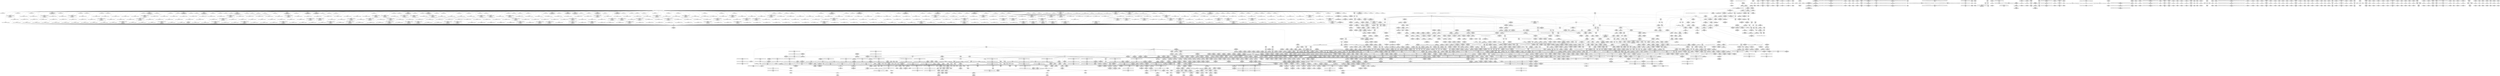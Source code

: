 digraph {
	CE0x5142ef0 [shape=record,shape=Mrecord,label="{CE0x5142ef0|selinux_inode_setxattr:entry|*SummSink*}"]
	CE0x527c390 [shape=record,shape=Mrecord,label="{CE0x527c390|selinux_inode_setxattr:tmp55|security/selinux/hooks.c,2976|*SummSource*}"]
	CE0x5308a60 [shape=record,shape=Mrecord,label="{CE0x5308a60|__validate_creds:tmp2|include/linux/cred.h,173}"]
	CE0x523e540 [shape=record,shape=Mrecord,label="{CE0x523e540|_ret_i32_%retval.0,_!dbg_!27728|security/selinux/avc.c,775|*SummSource*}"]
	CE0x52c7dc0 [shape=record,shape=Mrecord,label="{CE0x52c7dc0|__validate_creds:cred|Function::__validate_creds&Arg::cred::|*SummSink*}"]
	CE0x526eba0 [shape=record,shape=Mrecord,label="{CE0x526eba0|i8*_null|*Constant*|*SummSink*}"]
	CE0x52f6d30 [shape=record,shape=Mrecord,label="{CE0x52f6d30|i64*_getelementptr_inbounds_(_25_x_i64_,_25_x_i64_*___llvm_gcov_ctr237,_i64_0,_i64_24)|*Constant*}"]
	CE0x513ef40 [shape=record,shape=Mrecord,label="{CE0x513ef40|i64_1|*Constant*|*SummSource*}"]
	CE0x5294e10 [shape=record,shape=Mrecord,label="{CE0x5294e10|inode_has_perm:sclass|security/selinux/hooks.c,1617|*SummSink*}"]
	"CONST[source:2(external),value:0(static)][purpose:{operation}][SrcIdx:8]"
	CE0x52f0e40 [shape=record,shape=Mrecord,label="{CE0x52f0e40|selinux_inode_setotherxattr:tmp43}"]
	CE0x51b0450 [shape=record,shape=Mrecord,label="{CE0x51b0450|selinux_inode_setxattr:dentry|Function::selinux_inode_setxattr&Arg::dentry::|*SummSource*}"]
	CE0x531b7b0 [shape=record,shape=Mrecord,label="{CE0x531b7b0|cred_sid:tmp1|*SummSource*}"]
	CE0x51a1b20 [shape=record,shape=Mrecord,label="{CE0x51a1b20|i64_2|*Constant*|*SummSink*}"]
	CE0x51ae4c0 [shape=record,shape=Mrecord,label="{CE0x51ae4c0|i32_0|*Constant*|*SummSink*}"]
	CE0x5243ae0 [shape=record,shape=Mrecord,label="{CE0x5243ae0|avc_has_perm:entry|*SummSource*}"]
	CE0x518b130 [shape=record,shape=Mrecord,label="{CE0x518b130|12:_i32,_40:_%struct.super_block*,_56:_i8*,_:_CRE_866,867_}"]
	CE0x52c07b0 [shape=record,shape=Mrecord,label="{CE0x52c07b0|selinux_inode_setotherxattr:tmp8|security/selinux/hooks.c,2915|*SummSource*}"]
	CE0x526cbe0 [shape=record,shape=Mrecord,label="{CE0x526cbe0|selinux_inode_setxattr:tmp40|security/selinux/hooks.c,2964}"]
	CE0x5305f40 [shape=record,shape=Mrecord,label="{CE0x5305f40|__validate_creds:tmp7|include/linux/cred.h,174}"]
	CE0x51f6cf0 [shape=record,shape=Mrecord,label="{CE0x51f6cf0|selinux_inode_setotherxattr:tmp15|security/selinux/hooks.c,2915}"]
	CE0x520f3b0 [shape=record,shape=Mrecord,label="{CE0x520f3b0|selinux_inode_setxattr:tmp90|security/selinux/hooks.c,3003|*SummSource*}"]
	CE0x523d1f0 [shape=record,shape=Mrecord,label="{CE0x523d1f0|i64_10|*Constant*|*SummSource*}"]
	CE0x525a3d0 [shape=record,shape=Mrecord,label="{CE0x525a3d0|selinux_inode_setxattr:conv35|security/selinux/hooks.c,2988|*SummSink*}"]
	CE0x52c2050 [shape=record,shape=Mrecord,label="{CE0x52c2050|dentry_has_perm:ad|security/selinux/hooks.c, 1628}"]
	CE0x5181ac0 [shape=record,shape=Mrecord,label="{CE0x5181ac0|12:_i32,_40:_%struct.super_block*,_56:_i8*,_:_CRE_278,279_}"]
	CE0x52d6810 [shape=record,shape=Mrecord,label="{CE0x52d6810|inode_has_perm:tmp6|*LoadInst*|security/selinux/hooks.c,1611|*SummSource*}"]
	CE0x514b550 [shape=record,shape=Mrecord,label="{CE0x514b550|12:_i32,_40:_%struct.super_block*,_56:_i8*,_:_CRE_581,582_}"]
	CE0x513c6c0 [shape=record,shape=Mrecord,label="{CE0x513c6c0|12:_i32,_40:_%struct.super_block*,_56:_i8*,_:_CRE_600,601_}"]
	CE0x52b15d0 [shape=record,shape=Mrecord,label="{CE0x52b15d0|selinux_inode_setxattr:sclass47|security/selinux/hooks.c,2999|*SummSink*}"]
	CE0x5262290 [shape=record,shape=Mrecord,label="{CE0x5262290|selinux_inode_setxattr:sclass41|security/selinux/hooks.c,2993|*SummSource*}"]
	CE0x51411b0 [shape=record,shape=Mrecord,label="{CE0x51411b0|12:_i32,_40:_%struct.super_block*,_56:_i8*,_:_CRE_247,248_}"]
	CE0x514aad0 [shape=record,shape=Mrecord,label="{CE0x514aad0|12:_i32,_40:_%struct.super_block*,_56:_i8*,_:_CRE_573,574_}"]
	CE0x52d9d00 [shape=record,shape=Mrecord,label="{CE0x52d9d00|i64*_getelementptr_inbounds_(_25_x_i64_,_25_x_i64_*___llvm_gcov_ctr237,_i64_0,_i64_9)|*Constant*}"]
	CE0x52d9680 [shape=record,shape=Mrecord,label="{CE0x52d9680|_call_void_mcount()_#3|*SummSink*}"]
	CE0x5192480 [shape=record,shape=Mrecord,label="{CE0x5192480|12:_i32,_40:_%struct.super_block*,_56:_i8*,_:_CRE_984,988_|*MultipleSource*|security/selinux/hooks.c,2938|*LoadInst*|security/selinux/hooks.c,2937}"]
	CE0x52ac880 [shape=record,shape=Mrecord,label="{CE0x52ac880|i64*_getelementptr_inbounds_(_38_x_i64_,_38_x_i64_*___llvm_gcov_ctr236,_i64_0,_i64_32)|*Constant*|*SummSink*}"]
	CE0x5147840 [shape=record,shape=Mrecord,label="{CE0x5147840|12:_i32,_40:_%struct.super_block*,_56:_i8*,_:_CRE_168,169_}"]
	CE0x525add0 [shape=record,shape=Mrecord,label="{CE0x525add0|GLOBAL:security_context_to_sid_force|*Constant*|*SummSource*}"]
	CE0x5275900 [shape=record,shape=Mrecord,label="{CE0x5275900|current_sid:tmp22|security/selinux/hooks.c,218|*SummSink*}"]
	CE0x5150a20 [shape=record,shape=Mrecord,label="{CE0x5150a20|dentry_has_perm:tmp2}"]
	CE0x5267050 [shape=record,shape=Mrecord,label="{CE0x5267050|GLOBAL:security_context_to_sid|*Constant*|*SummSource*}"]
	CE0x51640e0 [shape=record,shape=Mrecord,label="{CE0x51640e0|current_sid:tmp15|security/selinux/hooks.c,218}"]
	CE0x5242ac0 [shape=record,shape=Mrecord,label="{CE0x5242ac0|i64_11|*Constant*}"]
	CE0x512e760 [shape=record,shape=Mrecord,label="{CE0x512e760|12:_i32,_40:_%struct.super_block*,_56:_i8*,_:_CRE_24,32_|*MultipleSource*|security/selinux/hooks.c,2938|*LoadInst*|security/selinux/hooks.c,2937}"]
	CE0x527bf90 [shape=record,shape=Mrecord,label="{CE0x527bf90|i64*_getelementptr_inbounds_(_38_x_i64_,_38_x_i64_*___llvm_gcov_ctr236,_i64_0,_i64_22)|*Constant*|*SummSink*}"]
	CE0x52640d0 [shape=record,shape=Mrecord,label="{CE0x52640d0|selinux_inode_setxattr:sid46|security/selinux/hooks.c,2998|*SummSink*}"]
	CE0x51822a0 [shape=record,shape=Mrecord,label="{CE0x51822a0|12:_i32,_40:_%struct.super_block*,_56:_i8*,_:_CRE_284,285_}"]
	CE0x5136bd0 [shape=record,shape=Mrecord,label="{CE0x5136bd0|12:_i32,_40:_%struct.super_block*,_56:_i8*,_:_CRE_206,207_}"]
	CE0x5150310 [shape=record,shape=Mrecord,label="{CE0x5150310|12:_i32,_40:_%struct.super_block*,_56:_i8*,_:_CRE_563,564_}"]
	CE0x51b3e30 [shape=record,shape=Mrecord,label="{CE0x51b3e30|selinux_inode_setotherxattr:tmp14|security/selinux/hooks.c,2915}"]
	CE0x5288410 [shape=record,shape=Mrecord,label="{CE0x5288410|i32_21|*Constant*|*SummSink*}"]
	CE0x5272e30 [shape=record,shape=Mrecord,label="{CE0x5272e30|i64*_getelementptr_inbounds_(_11_x_i64_,_11_x_i64_*___llvm_gcov_ctr125,_i64_0,_i64_10)|*Constant*|*SummSink*}"]
	CE0x51b24b0 [shape=record,shape=Mrecord,label="{CE0x51b24b0|104:_%struct.inode*,_:_CRE_200,201_}"]
	CE0x52f1e40 [shape=record,shape=Mrecord,label="{CE0x52f1e40|selinux_inode_setotherxattr:tmp45|security/selinux/hooks.c,2927}"]
	CE0x5161d00 [shape=record,shape=Mrecord,label="{CE0x5161d00|selinux_inode_setxattr:tmp1|*SummSource*}"]
	CE0x5168f10 [shape=record,shape=Mrecord,label="{CE0x5168f10|104:_%struct.inode*,_:_CRE_307,308_}"]
	CE0x52765d0 [shape=record,shape=Mrecord,label="{CE0x52765d0|current_sid:sid|security/selinux/hooks.c,220|*SummSource*}"]
	CE0x523df00 [shape=record,shape=Mrecord,label="{CE0x523df00|avc_has_perm:requested|Function::avc_has_perm&Arg::requested::}"]
	CE0x514cea0 [shape=record,shape=Mrecord,label="{CE0x514cea0|12:_i32,_40:_%struct.super_block*,_56:_i8*,_:_CRE_320,328_|*MultipleSource*|security/selinux/hooks.c,2938|*LoadInst*|security/selinux/hooks.c,2937}"]
	CE0x5293510 [shape=record,shape=Mrecord,label="{CE0x5293510|__validate_creds:tmp6|include/linux/cred.h,174|*SummSink*}"]
	CE0x51b0c60 [shape=record,shape=Mrecord,label="{CE0x51b0c60|104:_%struct.inode*,_:_CRE_182,183_}"]
	CE0x5305860 [shape=record,shape=Mrecord,label="{CE0x5305860|i64*_getelementptr_inbounds_(_5_x_i64_,_5_x_i64_*___llvm_gcov_ctr155,_i64_0,_i64_0)|*Constant*}"]
	CE0x5301330 [shape=record,shape=Mrecord,label="{CE0x5301330|dentry_has_perm:call|security/selinux/hooks.c,1632|*SummSink*}"]
	CE0x51b2c30 [shape=record,shape=Mrecord,label="{CE0x51b2c30|selinux_inode_setotherxattr:if.end18|*SummSource*}"]
	CE0x53161c0 [shape=record,shape=Mrecord,label="{CE0x53161c0|inode_has_perm:tmp20|security/selinux/hooks.c,1618|*SummSink*}"]
	CE0x5240ff0 [shape=record,shape=Mrecord,label="{CE0x5240ff0|selinux_inode_setxattr:tmp28|security/selinux/hooks.c,2957|*SummSink*}"]
	CE0x516c260 [shape=record,shape=Mrecord,label="{CE0x516c260|12:_i32,_40:_%struct.super_block*,_56:_i8*,_:_CRE_618,619_}"]
	CE0x515c010 [shape=record,shape=Mrecord,label="{CE0x515c010|12:_i32,_40:_%struct.super_block*,_56:_i8*,_:_CRE_259,260_}"]
	CE0x51868a0 [shape=record,shape=Mrecord,label="{CE0x51868a0|i64*_getelementptr_inbounds_(_25_x_i64_,_25_x_i64_*___llvm_gcov_ctr237,_i64_0,_i64_6)|*Constant*|*SummSink*}"]
	CE0x52cc3e0 [shape=record,shape=Mrecord,label="{CE0x52cc3e0|get_current:tmp1}"]
	CE0x517aba0 [shape=record,shape=Mrecord,label="{CE0x517aba0|104:_%struct.inode*,_:_CRE_151,152_}"]
	CE0x514d360 [shape=record,shape=Mrecord,label="{CE0x514d360|12:_i32,_40:_%struct.super_block*,_56:_i8*,_:_CRE_344,352_|*MultipleSource*|security/selinux/hooks.c,2938|*LoadInst*|security/selinux/hooks.c,2937}"]
	CE0x51565a0 [shape=record,shape=Mrecord,label="{CE0x51565a0|12:_i32,_40:_%struct.super_block*,_56:_i8*,_:_CRE_295,296_}"]
	CE0x52802f0 [shape=record,shape=Mrecord,label="{CE0x52802f0|selinux_inode_setxattr:audit_size.1}"]
	CE0x51aa050 [shape=record,shape=Mrecord,label="{CE0x51aa050|i64*_getelementptr_inbounds_(_11_x_i64_,_11_x_i64_*___llvm_gcov_ctr125,_i64_0,_i64_1)|*Constant*|*SummSource*}"]
	CE0x5274f00 [shape=record,shape=Mrecord,label="{CE0x5274f00|i32_22|*Constant*|*SummSource*}"]
	CE0x52c4760 [shape=record,shape=Mrecord,label="{CE0x52c4760|selinux_inode_setotherxattr:tmp2|*SummSink*}"]
	CE0x51865c0 [shape=record,shape=Mrecord,label="{CE0x51865c0|current_sid:tmp16|security/selinux/hooks.c,218}"]
	CE0x51594f0 [shape=record,shape=Mrecord,label="{CE0x51594f0|selinux_inode_setxattr:i_security|security/selinux/hooks.c,2938|*SummSource*}"]
	CE0x5192330 [shape=record,shape=Mrecord,label="{CE0x5192330|selinux_inode_setxattr:tmp3|security/selinux/hooks.c,2938}"]
	CE0x51f50f0 [shape=record,shape=Mrecord,label="{CE0x51f50f0|GLOBAL:__validate_creds|*Constant*|*SummSink*}"]
	CE0x5153650 [shape=record,shape=Mrecord,label="{CE0x5153650|12:_i32,_40:_%struct.super_block*,_56:_i8*,_:_CRE_440,448_|*MultipleSource*|security/selinux/hooks.c,2938|*LoadInst*|security/selinux/hooks.c,2937}"]
	CE0x5162370 [shape=record,shape=Mrecord,label="{CE0x5162370|104:_%struct.inode*,_:_CRE_156,157_}"]
	CE0x52dc760 [shape=record,shape=Mrecord,label="{CE0x52dc760|dentry_has_perm:type|security/selinux/hooks.c,1630}"]
	CE0x5193b70 [shape=record,shape=Mrecord,label="{CE0x5193b70|i32_101|*Constant*|*SummSource*}"]
	CE0x5136150 [shape=record,shape=Mrecord,label="{CE0x5136150|12:_i32,_40:_%struct.super_block*,_56:_i8*,_:_CRE_198,199_}"]
	CE0x52d79d0 [shape=record,shape=Mrecord,label="{CE0x52d79d0|selinux_inode_setotherxattr:land.lhs.true|*SummSink*}"]
	CE0x51838b0 [shape=record,shape=Mrecord,label="{CE0x51838b0|selinux_inode_setotherxattr:tmp29|security/selinux/hooks.c,2920|*SummSource*}"]
	CE0x525d990 [shape=record,shape=Mrecord,label="{CE0x525d990|selinux_inode_setxattr:tmp67|security/selinux/hooks.c,2990}"]
	CE0x5280f60 [shape=record,shape=Mrecord,label="{CE0x5280f60|selinux_inode_setxattr:tmp60|security/selinux/hooks.c,2981|*SummSink*}"]
	CE0x52dbaa0 [shape=record,shape=Mrecord,label="{CE0x52dbaa0|selinux_inode_setotherxattr:land.lhs.true2|*SummSink*}"]
	CE0x526e400 [shape=record,shape=Mrecord,label="{CE0x526e400|selinux_inode_setxattr:tmp42|security/selinux/hooks.c,2964|*SummSource*}"]
	CE0x53148d0 [shape=record,shape=Mrecord,label="{CE0x53148d0|__validate_creds:bb}"]
	CE0x527f240 [shape=record,shape=Mrecord,label="{CE0x527f240|i64*_getelementptr_inbounds_(_38_x_i64_,_38_x_i64_*___llvm_gcov_ctr236,_i64_0,_i64_24)|*Constant*|*SummSource*}"]
	CE0x5150b90 [shape=record,shape=Mrecord,label="{CE0x5150b90|_call_void_mcount()_#3|*SummSource*}"]
	CE0x517b4b0 [shape=record,shape=Mrecord,label="{CE0x517b4b0|selinux_inode_setxattr:tmp|*SummSource*}"]
	CE0x5295e30 [shape=record,shape=Mrecord,label="{CE0x5295e30|avc_has_perm:ssid|Function::avc_has_perm&Arg::ssid::}"]
	CE0x5155310 [shape=record,shape=Mrecord,label="{CE0x5155310|selinux_inode_setxattr:tmp8|security/selinux/hooks.c,2944|*SummSink*}"]
	CE0x5189d10 [shape=record,shape=Mrecord,label="{CE0x5189d10|12:_i32,_40:_%struct.super_block*,_56:_i8*,_:_CRE_792,800_|*MultipleSource*|security/selinux/hooks.c,2938|*LoadInst*|security/selinux/hooks.c,2937}"]
	CE0x51a82d0 [shape=record,shape=Mrecord,label="{CE0x51a82d0|i64_2|*Constant*|*SummSource*}"]
	CE0x52c4ff0 [shape=record,shape=Mrecord,label="{CE0x52c4ff0|selinux_inode_setotherxattr:tmp24|security/selinux/hooks.c,2919}"]
	CE0x51f9b00 [shape=record,shape=Mrecord,label="{CE0x51f9b00|__validate_creds:conv|include/linux/cred.h,173|*SummSource*}"]
	CE0x51a2890 [shape=record,shape=Mrecord,label="{CE0x51a2890|selinux_inode_setotherxattr:name|Function::selinux_inode_setotherxattr&Arg::name::}"]
	CE0x514ed10 [shape=record,shape=Mrecord,label="{CE0x514ed10|12:_i32,_40:_%struct.super_block*,_56:_i8*,_:_CRE_536,540_|*MultipleSource*|security/selinux/hooks.c,2938|*LoadInst*|security/selinux/hooks.c,2937}"]
	CE0x515da60 [shape=record,shape=Mrecord,label="{CE0x515da60|104:_%struct.inode*,_:_CRE_212,213_}"]
	CE0x5156840 [shape=record,shape=Mrecord,label="{CE0x5156840|12:_i32,_40:_%struct.super_block*,_56:_i8*,_:_CRE_297,298_}"]
	CE0x525b0a0 [shape=record,shape=Mrecord,label="{CE0x525b0a0|selinux_inode_setxattr:rc.0}"]
	CE0x5254c60 [shape=record,shape=Mrecord,label="{CE0x5254c60|i32_1401|*Constant*|*SummSink*}"]
	CE0x52db870 [shape=record,shape=Mrecord,label="{CE0x52db870|__validate_creds:cred|Function::__validate_creds&Arg::cred::}"]
	CE0x5255160 [shape=record,shape=Mrecord,label="{CE0x5255160|_call_void_(%struct.audit_buffer*,_i8*,_...)_audit_log_format(%struct.audit_buffer*_%call33,_i8*_getelementptr_inbounds_(_29_x_i8_,_29_x_i8_*_.str66,_i32_0,_i32_0))_#10,_!dbg_!27787|security/selinux/hooks.c,2982|*SummSink*}"]
	CE0x515d930 [shape=record,shape=Mrecord,label="{CE0x515d930|104:_%struct.inode*,_:_CRE_211,212_}"]
	CE0x53087a0 [shape=record,shape=Mrecord,label="{CE0x53087a0|inode_has_perm:lnot1|security/selinux/hooks.c,1611|*SummSource*}"]
	CE0x513a250 [shape=record,shape=Mrecord,label="{CE0x513a250|12:_i32,_40:_%struct.super_block*,_56:_i8*,_:_CRE_56,64_|*MultipleSource*|security/selinux/hooks.c,2938|*LoadInst*|security/selinux/hooks.c,2937}"]
	CE0x53088d0 [shape=record,shape=Mrecord,label="{CE0x53088d0|inode_has_perm:lnot1|security/selinux/hooks.c,1611|*SummSink*}"]
	CE0x51a6130 [shape=record,shape=Mrecord,label="{CE0x51a6130|selinux_inode_setxattr:call|security/selinux/hooks.c,2941}"]
	CE0x51b89b0 [shape=record,shape=Mrecord,label="{CE0x51b89b0|12:_i32,_40:_%struct.super_block*,_56:_i8*,_:_CRE_672,680_|*MultipleSource*|security/selinux/hooks.c,2938|*LoadInst*|security/selinux/hooks.c,2937}"]
	CE0x525dc40 [shape=record,shape=Mrecord,label="{CE0x525dc40|selinux_inode_setxattr:tmp67|security/selinux/hooks.c,2990|*SummSource*}"]
	CE0x52d12e0 [shape=record,shape=Mrecord,label="{CE0x52d12e0|GLOBAL:current_task|Global_var:current_task|*SummSource*}"]
	CE0x52ef0b0 [shape=record,shape=Mrecord,label="{CE0x52ef0b0|selinux_inode_setotherxattr:tmp40|security/selinux/hooks.c,2925|*SummSource*}"]
	CE0x5168310 [shape=record,shape=Mrecord,label="{CE0x5168310|12:_i32,_40:_%struct.super_block*,_56:_i8*,_:_CRE_520,528_|*MultipleSource*|security/selinux/hooks.c,2938|*LoadInst*|security/selinux/hooks.c,2937}"]
	CE0x5187db0 [shape=record,shape=Mrecord,label="{CE0x5187db0|selinux_inode_setotherxattr:tmp20|security/selinux/hooks.c,2917}"]
	CE0x5141840 [shape=record,shape=Mrecord,label="{CE0x5141840|12:_i32,_40:_%struct.super_block*,_56:_i8*,_:_CRE_252,253_}"]
	CE0x5272d80 [shape=record,shape=Mrecord,label="{CE0x5272d80|i64*_getelementptr_inbounds_(_11_x_i64_,_11_x_i64_*___llvm_gcov_ctr125,_i64_0,_i64_10)|*Constant*|*SummSource*}"]
	CE0x51380b0 [shape=record,shape=Mrecord,label="{CE0x51380b0|12:_i32,_40:_%struct.super_block*,_56:_i8*,_:_CRE_188,189_}"]
	CE0x523eb70 [shape=record,shape=Mrecord,label="{CE0x523eb70|selinux_inode_setxattr:tmp31|security/selinux/hooks.c,2959}"]
	CE0x52964f0 [shape=record,shape=Mrecord,label="{CE0x52964f0|avc_has_perm:requested|Function::avc_has_perm&Arg::requested::}"]
	CE0x51a7750 [shape=record,shape=Mrecord,label="{CE0x51a7750|selinux_inode_setxattr:tmp26|security/selinux/hooks.c,2952|*SummSource*}"]
	CE0x5305280 [shape=record,shape=Mrecord,label="{CE0x5305280|cred_sid:security|security/selinux/hooks.c,196|*SummSink*}"]
	CE0x51ad150 [shape=record,shape=Mrecord,label="{CE0x51ad150|selinux_inode_setxattr:if.then39|*SummSink*}"]
	CE0x51f7c10 [shape=record,shape=Mrecord,label="{CE0x51f7c10|__validate_creds:if.then|*SummSource*}"]
	CE0x52c7000 [shape=record,shape=Mrecord,label="{CE0x52c7000|_call_void_mcount()_#3|*SummSource*}"]
	CE0x515c400 [shape=record,shape=Mrecord,label="{CE0x515c400|12:_i32,_40:_%struct.super_block*,_56:_i8*,_:_CRE_262,263_}"]
	CE0x52f05a0 [shape=record,shape=Mrecord,label="{CE0x52f05a0|selinux_inode_setotherxattr:tmp42}"]
	CE0x51afc90 [shape=record,shape=Mrecord,label="{CE0x51afc90|selinux_inode_setxattr:if.then23}"]
	CE0x5295360 [shape=record,shape=Mrecord,label="{CE0x5295360|inode_has_perm:tmp18|security/selinux/hooks.c,1617|*SummSource*}"]
	CE0x518de90 [shape=record,shape=Mrecord,label="{CE0x518de90|12:_i32,_40:_%struct.super_block*,_56:_i8*,_:_CRE_899,900_}"]
	CE0x517e2d0 [shape=record,shape=Mrecord,label="{CE0x517e2d0|104:_%struct.inode*,_:_CRE_163,164_}"]
	CE0x5275430 [shape=record,shape=Mrecord,label="{CE0x5275430|current_sid:security|security/selinux/hooks.c,218|*SummSink*}"]
	CE0x51a76e0 [shape=record,shape=Mrecord,label="{CE0x51a76e0|selinux_inode_setxattr:tmp26|security/selinux/hooks.c,2952}"]
	CE0x52b0180 [shape=record,shape=Mrecord,label="{CE0x52b0180|selinux_inode_setxattr:tmp89|security/selinux/hooks.c,3003}"]
	CE0x516b710 [shape=record,shape=Mrecord,label="{CE0x516b710|12:_i32,_40:_%struct.super_block*,_56:_i8*,_:_CRE_597,598_}"]
	CE0x51572c0 [shape=record,shape=Mrecord,label="{CE0x51572c0|12:_i32,_40:_%struct.super_block*,_56:_i8*,_:_CRE_305,306_}"]
	CE0x517e960 [shape=record,shape=Mrecord,label="{CE0x517e960|i64*_getelementptr_inbounds_(_11_x_i64_,_11_x_i64_*___llvm_gcov_ctr125,_i64_0,_i64_8)|*Constant*|*SummSink*}"]
	CE0x51a0750 [shape=record,shape=Mrecord,label="{CE0x51a0750|GLOBAL:audit_log_start|*Constant*}"]
	CE0x5257780 [shape=record,shape=Mrecord,label="{CE0x5257780|_call_void_audit_log_end(%struct.audit_buffer*_%call33)_#10,_!dbg_!27789|security/selinux/hooks.c,2984|*SummSource*}"]
	CE0x513d7d0 [shape=record,shape=Mrecord,label="{CE0x513d7d0|104:_%struct.inode*,_:_CRE_312,313_}"]
	CE0x514b940 [shape=record,shape=Mrecord,label="{CE0x514b940|12:_i32,_40:_%struct.super_block*,_56:_i8*,_:_CRE_584,585_}"]
	CE0x52bc8f0 [shape=record,shape=Mrecord,label="{CE0x52bc8f0|selinux_inode_setxattr:tmp93|security/selinux/hooks.c,3008|*SummSink*}"]
	CE0x5137a20 [shape=record,shape=Mrecord,label="{CE0x5137a20|12:_i32,_40:_%struct.super_block*,_56:_i8*,_:_CRE_183,184_}"]
	CE0x5137f60 [shape=record,shape=Mrecord,label="{CE0x5137f60|12:_i32,_40:_%struct.super_block*,_56:_i8*,_:_CRE_187,188_}"]
	CE0x5302bc0 [shape=record,shape=Mrecord,label="{CE0x5302bc0|i32_0|*Constant*}"]
	CE0x5257160 [shape=record,shape=Mrecord,label="{CE0x5257160|GLOBAL:audit_log_n_untrustedstring|*Constant*|*SummSource*}"]
	CE0x5268010 [shape=record,shape=Mrecord,label="{CE0x5268010|i32_208|*Constant*|*SummSource*}"]
	CE0x52cc480 [shape=record,shape=Mrecord,label="{CE0x52cc480|_call_void_lockdep_rcu_suspicious(i8*_getelementptr_inbounds_(_25_x_i8_,_25_x_i8_*_.str3,_i32_0,_i32_0),_i32_2915,_i8*_getelementptr_inbounds_(_45_x_i8_,_45_x_i8_*_.str12,_i32_0,_i32_0))_#10,_!dbg_!27729|security/selinux/hooks.c,2915}"]
	CE0x5225c10 [shape=record,shape=Mrecord,label="{CE0x5225c10|selinux_inode_setxattr:tmp23|security/selinux/hooks.c,2951|*SummSource*}"]
	CE0x51a2760 [shape=record,shape=Mrecord,label="{CE0x51a2760|selinux_inode_setxattr:name|Function::selinux_inode_setxattr&Arg::name::|*SummSink*}"]
	CE0x513d140 [shape=record,shape=Mrecord,label="{CE0x513d140|12:_i32,_40:_%struct.super_block*,_56:_i8*,_:_CRE_608,609_}"]
	CE0x519f7d0 [shape=record,shape=Mrecord,label="{CE0x519f7d0|i64_7|*Constant*|*SummSource*}"]
	CE0x5169ee0 [shape=record,shape=Mrecord,label="{CE0x5169ee0|12:_i32,_40:_%struct.super_block*,_56:_i8*,_:_CRE_120,128_|*MultipleSource*|security/selinux/hooks.c,2938|*LoadInst*|security/selinux/hooks.c,2937}"]
	CE0x5190c80 [shape=record,shape=Mrecord,label="{CE0x5190c80|12:_i32,_40:_%struct.super_block*,_56:_i8*,_:_CRE_934,935_}"]
	CE0x52deaa0 [shape=record,shape=Mrecord,label="{CE0x52deaa0|cred_sid:tmp3}"]
	CE0x514bfd0 [shape=record,shape=Mrecord,label="{CE0x514bfd0|12:_i32,_40:_%struct.super_block*,_56:_i8*,_:_CRE_589,590_}"]
	CE0x51f7050 [shape=record,shape=Mrecord,label="{CE0x51f7050|selinux_inode_setotherxattr:tmp16|security/selinux/hooks.c,2915}"]
	CE0x522c2b0 [shape=record,shape=Mrecord,label="{CE0x522c2b0|selinux_inode_setxattr:call7|security/selinux/hooks.c,2951|*SummSource*}"]
	CE0x52f1b30 [shape=record,shape=Mrecord,label="{CE0x52f1b30|i64*_getelementptr_inbounds_(_25_x_i64_,_25_x_i64_*___llvm_gcov_ctr237,_i64_0,_i64_22)|*Constant*|*SummSource*}"]
	CE0x51641c0 [shape=record,shape=Mrecord,label="{CE0x51641c0|current_sid:tmp15|security/selinux/hooks.c,218|*SummSink*}"]
	CE0x513a460 [shape=record,shape=Mrecord,label="{CE0x513a460|12:_i32,_40:_%struct.super_block*,_56:_i8*,_:_CRE_64,72_|*MultipleSource*|security/selinux/hooks.c,2938|*LoadInst*|security/selinux/hooks.c,2937}"]
	CE0x51b1da0 [shape=record,shape=Mrecord,label="{CE0x51b1da0|selinux_inode_setxattr:dentry|Function::selinux_inode_setxattr&Arg::dentry::}"]
	CE0x5279290 [shape=record,shape=Mrecord,label="{CE0x5279290|selinux_inode_setxattr:tmp51|security/selinux/hooks.c,2973}"]
	CE0x5140550 [shape=record,shape=Mrecord,label="{CE0x5140550|12:_i32,_40:_%struct.super_block*,_56:_i8*,_:_CRE_232,236_|*MultipleSource*|security/selinux/hooks.c,2938|*LoadInst*|security/selinux/hooks.c,2937}"]
	CE0x522e9d0 [shape=record,shape=Mrecord,label="{CE0x522e9d0|selinux_inode_setxattr:tmp16|security/selinux/hooks.c,2948|*SummSource*}"]
	CE0x523cee0 [shape=record,shape=Mrecord,label="{CE0x523cee0|selinux_inode_setxattr:tmp27|security/selinux/hooks.c,2957|*SummSink*}"]
	CE0x5295490 [shape=record,shape=Mrecord,label="{CE0x5295490|inode_has_perm:tmp18|security/selinux/hooks.c,1617|*SummSink*}"]
	CE0x52b28c0 [shape=record,shape=Mrecord,label="{CE0x52b28c0|selinux_inode_setxattr:tmp82|security/selinux/hooks.c,3000}"]
	CE0x51f68e0 [shape=record,shape=Mrecord,label="{CE0x51f68e0|get_current:tmp3|*SummSource*}"]
	CE0x51f98a0 [shape=record,shape=Mrecord,label="{CE0x51f98a0|__validate_creds:lnot.ext|include/linux/cred.h,173|*SummSource*}"]
	CE0x5302e00 [shape=record,shape=Mrecord,label="{CE0x5302e00|inode_has_perm:tmp11|security/selinux/hooks.c,1612|*SummSource*}"]
	"CONST[source:2(external),value:0(static)][purpose:{operation}][SrcIdx:0]"
	CE0x52941f0 [shape=record,shape=Mrecord,label="{CE0x52941f0|inode_has_perm:sid3|security/selinux/hooks.c,1617}"]
	CE0x518fb70 [shape=record,shape=Mrecord,label="{CE0x518fb70|12:_i32,_40:_%struct.super_block*,_56:_i8*,_:_CRE_921,922_}"]
	CE0x52795e0 [shape=record,shape=Mrecord,label="{CE0x52795e0|selinux_inode_setxattr:tmp51|security/selinux/hooks.c,2973|*SummSink*}"]
	CE0x5307550 [shape=record,shape=Mrecord,label="{CE0x5307550|cred_sid:bb|*SummSource*}"]
	CE0x5161850 [shape=record,shape=Mrecord,label="{CE0x5161850|selinux_inode_setotherxattr:tobool1|security/selinux/hooks.c,2915}"]
	CE0x51827e0 [shape=record,shape=Mrecord,label="{CE0x51827e0|12:_i32,_40:_%struct.super_block*,_56:_i8*,_:_CRE_288,289_}"]
	CE0x522d310 [shape=record,shape=Mrecord,label="{CE0x522d310|selinux_inode_setxattr:and|security/selinux/hooks.c,2948|*SummSource*}"]
	CE0x52431c0 [shape=record,shape=Mrecord,label="{CE0x52431c0|i32_(i32,_i32,_i16,_i32,_%struct.common_audit_data*)*_bitcast_(i32_(i32,_i32,_i16,_i32,_%struct.common_audit_data.495*)*_avc_has_perm_to_i32_(i32,_i32,_i16,_i32,_%struct.common_audit_data*)*)|*Constant*}"]
	CE0x526f2e0 [shape=record,shape=Mrecord,label="{CE0x526f2e0|i8*_getelementptr_inbounds_(_45_x_i8_,_45_x_i8_*_.str12,_i32_0,_i32_0)|*Constant*}"]
	CE0x516b930 [shape=record,shape=Mrecord,label="{CE0x516b930|12:_i32,_40:_%struct.super_block*,_56:_i8*,_:_CRE_611,612_}"]
	CE0x52d8590 [shape=record,shape=Mrecord,label="{CE0x52d8590|dentry_has_perm:ad|security/selinux/hooks.c, 1628|*SummSink*}"]
	CE0x52c86b0 [shape=record,shape=Mrecord,label="{CE0x52c86b0|dentry_has_perm:bb|*SummSink*}"]
	CE0x526a890 [shape=record,shape=Mrecord,label="{CE0x526a890|selinux_inode_setxattr:tmp36|security/selinux/hooks.c,2963|*SummSource*}"]
	CE0x522d860 [shape=record,shape=Mrecord,label="{CE0x522d860|selinux_inode_setxattr:tobool4|security/selinux/hooks.c,2948|*SummSource*}"]
	CE0x51a6f70 [shape=record,shape=Mrecord,label="{CE0x51a6f70|_ret_i32_%tmp24,_!dbg_!27742|security/selinux/hooks.c,220|*SummSink*}"]
	CE0x526e730 [shape=record,shape=Mrecord,label="{CE0x526e730|i8*_null|*Constant*}"]
	CE0x516bd20 [shape=record,shape=Mrecord,label="{CE0x516bd20|12:_i32,_40:_%struct.super_block*,_56:_i8*,_:_CRE_614,615_}"]
	CE0x51ac6c0 [shape=record,shape=Mrecord,label="{CE0x51ac6c0|inode_has_perm:bb}"]
	CE0x5153060 [shape=record,shape=Mrecord,label="{CE0x5153060|12:_i32,_40:_%struct.super_block*,_56:_i8*,_:_CRE_416,424_|*MultipleSource*|security/selinux/hooks.c,2938|*LoadInst*|security/selinux/hooks.c,2937}"]
	CE0x526bb20 [shape=record,shape=Mrecord,label="{CE0x526bb20|selinux_inode_setxattr:call20|security/selinux/hooks.c,2964|*SummSink*}"]
	CE0x52f0dd0 [shape=record,shape=Mrecord,label="{CE0x52f0dd0|selinux_inode_setotherxattr:tmp42|*SummSink*}"]
	CE0x5241eb0 [shape=record,shape=Mrecord,label="{CE0x5241eb0|i32_4|*Constant*|*SummSource*}"]
	"CONST[source:2(external),value:0(static)][purpose:{operation}][SrcIdx:1]"
	CE0x518e910 [shape=record,shape=Mrecord,label="{CE0x518e910|12:_i32,_40:_%struct.super_block*,_56:_i8*,_:_CRE_907,908_}"]
	CE0x5301f80 [shape=record,shape=Mrecord,label="{CE0x5301f80|__validate_creds:tmp|*SummSink*}"]
	CE0x52601e0 [shape=record,shape=Mrecord,label="{CE0x52601e0|inode_has_perm:tobool2|security/selinux/hooks.c,1611}"]
	CE0x5280e40 [shape=record,shape=Mrecord,label="{CE0x5280e40|i64*_getelementptr_inbounds_(_38_x_i64_,_38_x_i64_*___llvm_gcov_ctr236,_i64_0,_i64_25)|*Constant*|*SummSource*}"]
	CE0x5226ed0 [shape=record,shape=Mrecord,label="{CE0x5226ed0|0:_i8,_8:_%struct.dentry*,_24:_%struct.selinux_audit_data*,_:_SCMRE_0,1_|*MultipleSource*|security/selinux/hooks.c, 2940|security/selinux/hooks.c,2954}"]
	CE0x517d5e0 [shape=record,shape=Mrecord,label="{CE0x517d5e0|104:_%struct.inode*,_:_CRE_191,192_}"]
	CE0x52f3520 [shape=record,shape=Mrecord,label="{CE0x52f3520|selinux_inode_setotherxattr:tmp46|security/selinux/hooks.c,2931|*SummSink*}"]
	CE0x513b430 [shape=record,shape=Mrecord,label="{CE0x513b430|i64*_getelementptr_inbounds_(_8_x_i64_,_8_x_i64_*___llvm_gcov_ctr154,_i64_0,_i64_1)|*Constant*|*SummSink*}"]
	CE0x52d5f30 [shape=record,shape=Mrecord,label="{CE0x52d5f30|inode_has_perm:tmp}"]
	CE0x52bc0c0 [shape=record,shape=Mrecord,label="{CE0x52bc0c0|i64*_getelementptr_inbounds_(_38_x_i64_,_38_x_i64_*___llvm_gcov_ctr236,_i64_0,_i64_37)|*Constant*|*SummSink*}"]
	CE0x517f0e0 [shape=record,shape=Mrecord,label="{CE0x517f0e0|selinux_inode_setotherxattr:tmp5|security/selinux/hooks.c,2915|*SummSource*}"]
	CE0x522e400 [shape=record,shape=Mrecord,label="{CE0x522e400|i64_5|*Constant*|*SummSink*}"]
	CE0x52f64d0 [shape=record,shape=Mrecord,label="{CE0x52f64d0|selinux_inode_setotherxattr:tmp48|security/selinux/hooks.c,2932}"]
	CE0x5313660 [shape=record,shape=Mrecord,label="{CE0x5313660|__validate_creds:tmp2|include/linux/cred.h,173|*SummSink*}"]
	CE0x52c1280 [shape=record,shape=Mrecord,label="{CE0x52c1280|current_sid:tmp10|security/selinux/hooks.c,218|*SummSource*}"]
	CE0x51561b0 [shape=record,shape=Mrecord,label="{CE0x51561b0|12:_i32,_40:_%struct.super_block*,_56:_i8*,_:_CRE_292,293_}"]
	CE0x52aa5d0 [shape=record,shape=Mrecord,label="{CE0x52aa5d0|selinux_inode_setxattr:tmp74|security/selinux/hooks.c,2995}"]
	CE0x5165f70 [shape=record,shape=Mrecord,label="{CE0x5165f70|selinux_inode_setxattr:type|security/selinux/hooks.c,2954|*SummSink*}"]
	CE0x51a8740 [shape=record,shape=Mrecord,label="{CE0x51a8740|current_sid:tobool|security/selinux/hooks.c,218|*SummSink*}"]
	CE0x51ad310 [shape=record,shape=Mrecord,label="{CE0x51ad310|selinux_inode_setxattr:if.then|*SummSource*}"]
	CE0x5191f40 [shape=record,shape=Mrecord,label="{CE0x5191f40|12:_i32,_40:_%struct.super_block*,_56:_i8*,_:_CRE_981,982_}"]
	CE0x51674b0 [shape=record,shape=Mrecord,label="{CE0x51674b0|12:_i32,_40:_%struct.super_block*,_56:_i8*,_:_CRE_486,487_}"]
	CE0x52671b0 [shape=record,shape=Mrecord,label="{CE0x52671b0|GLOBAL:security_context_to_sid|*Constant*|*SummSink*}"]
	CE0x51526a0 [shape=record,shape=Mrecord,label="{CE0x51526a0|104:_%struct.inode*,_:_CRE_205,206_}"]
	CE0x525a230 [shape=record,shape=Mrecord,label="{CE0x525a230|selinux_inode_setxattr:conv35|security/selinux/hooks.c,2988}"]
	CE0x52413a0 [shape=record,shape=Mrecord,label="{CE0x52413a0|avc_has_perm:entry|*SummSink*}"]
	CE0x5271a70 [shape=record,shape=Mrecord,label="{CE0x5271a70|current_sid:tmp17|security/selinux/hooks.c,218}"]
	CE0x5268830 [shape=record,shape=Mrecord,label="{CE0x5268830|i32_-22|*Constant*}"]
	CE0x52d9e90 [shape=record,shape=Mrecord,label="{CE0x52d9e90|inode_has_perm:tmp1|*SummSink*}"]
	CE0x513ee60 [shape=record,shape=Mrecord,label="{CE0x513ee60|selinux_inode_setxattr:tmp|*SummSink*}"]
	CE0x52adfb0 [shape=record,shape=Mrecord,label="{CE0x52adfb0|selinux_inode_setxattr:tmp86|security/selinux/hooks.c,3001|*SummSink*}"]
	CE0x526da40 [shape=record,shape=Mrecord,label="{CE0x526da40|selinux_inode_setxattr:tmp40|security/selinux/hooks.c,2964|*SummSink*}"]
	CE0x5267b40 [shape=record,shape=Mrecord,label="{CE0x5267b40|i32_-22|*Constant*|*SummSink*}"]
	CE0x5188b30 [shape=record,shape=Mrecord,label="{CE0x5188b30|i8*_getelementptr_inbounds_(_25_x_i8_,_25_x_i8_*_.str3,_i32_0,_i32_0)|*Constant*|*SummSink*}"]
	CE0x51a7b90 [shape=record,shape=Mrecord,label="{CE0x51a7b90|selinux_inode_setxattr:tobool|security/selinux/hooks.c,2944|*SummSource*}"]
	CE0x51a8950 [shape=record,shape=Mrecord,label="{CE0x51a8950|current_sid:tobool|security/selinux/hooks.c,218|*SummSource*}"]
	CE0x5161f60 [shape=record,shape=Mrecord,label="{CE0x5161f60|i64_4|*Constant*}"]
	CE0x515f0a0 [shape=record,shape=Mrecord,label="{CE0x515f0a0|12:_i32,_40:_%struct.super_block*,_56:_i8*,_:_CRE_143,144_}"]
	CE0x5144640 [shape=record,shape=Mrecord,label="{CE0x5144640|104:_%struct.inode*,_:_CRE_272,280_|*MultipleSource*|Function::selinux_inode_setxattr&Arg::dentry::|security/selinux/hooks.c,2937}"]
	CE0x51873a0 [shape=record,shape=Mrecord,label="{CE0x51873a0|get_current:tmp1|*SummSink*}"]
	CE0x5136d20 [shape=record,shape=Mrecord,label="{CE0x5136d20|12:_i32,_40:_%struct.super_block*,_56:_i8*,_:_CRE_207,208_}"]
	CE0x51566f0 [shape=record,shape=Mrecord,label="{CE0x51566f0|12:_i32,_40:_%struct.super_block*,_56:_i8*,_:_CRE_296,297_}"]
	CE0x52d62a0 [shape=record,shape=Mrecord,label="{CE0x52d62a0|selinux_inode_setotherxattr:if.then10|*SummSink*}"]
	CE0x52cb280 [shape=record,shape=Mrecord,label="{CE0x52cb280|selinux_inode_setotherxattr:call8|security/selinux/hooks.c,2919|*SummSink*}"]
	CE0x5143390 [shape=record,shape=Mrecord,label="{CE0x5143390|104:_%struct.inode*,_:_CRE_90,91_}"]
	CE0x51ad8a0 [shape=record,shape=Mrecord,label="{CE0x51ad8a0|selinux_inode_setotherxattr:tmp10|security/selinux/hooks.c,2915}"]
	CE0x52ac7d0 [shape=record,shape=Mrecord,label="{CE0x52ac7d0|i64*_getelementptr_inbounds_(_38_x_i64_,_38_x_i64_*___llvm_gcov_ctr236,_i64_0,_i64_32)|*Constant*|*SummSource*}"]
	CE0x51f9070 [shape=record,shape=Mrecord,label="{CE0x51f9070|selinux_inode_setotherxattr:tmp2}"]
	CE0x5239c40 [shape=record,shape=Mrecord,label="{CE0x5239c40|selinux_inode_setxattr:sub|security/selinux/hooks.c,2973}"]
	CE0x515a6d0 [shape=record,shape=Mrecord,label="{CE0x515a6d0|104:_%struct.inode*,_:_CRE_221,222_}"]
	CE0x51a0020 [shape=record,shape=Mrecord,label="{CE0x51a0020|selinux_inode_setxattr:call33|security/selinux/hooks.c,2981}"]
	CE0x5295aa0 [shape=record,shape=Mrecord,label="{CE0x5295aa0|i32_(i32,_i32,_i16,_i32,_%struct.common_audit_data*)*_bitcast_(i32_(i32,_i32,_i16,_i32,_%struct.common_audit_data.495*)*_avc_has_perm_to_i32_(i32,_i32,_i16,_i32,_%struct.common_audit_data*)*)|*Constant*}"]
	CE0x51a3aa0 [shape=record,shape=Mrecord,label="{CE0x51a3aa0|selinux_inode_setxattr:i_sb|security/selinux/hooks.c,2947}"]
	CE0x5240470 [shape=record,shape=Mrecord,label="{CE0x5240470|i32_128|*Constant*|*SummSink*}"]
	CE0x523e270 [shape=record,shape=Mrecord,label="{CE0x523e270|avc_has_perm:auditdata|Function::avc_has_perm&Arg::auditdata::|*SummSource*}"]
	CE0x51acc70 [shape=record,shape=Mrecord,label="{CE0x51acc70|104:_%struct.inode*,_:_CRE_88,89_}"]
	CE0x51a36d0 [shape=record,shape=Mrecord,label="{CE0x51a36d0|i32_8|*Constant*|*SummSource*}"]
	CE0x522c810 [shape=record,shape=Mrecord,label="{CE0x522c810|selinux_inode_setxattr:conv|security/selinux/hooks.c,2948|*SummSink*}"]
	CE0x52daa50 [shape=record,shape=Mrecord,label="{CE0x52daa50|selinux_inode_setotherxattr:if.end13|*SummSource*}"]
	CE0x5152480 [shape=record,shape=Mrecord,label="{CE0x5152480|104:_%struct.inode*,_:_CRE_203,204_}"]
	CE0x52cbd20 [shape=record,shape=Mrecord,label="{CE0x52cbd20|selinux_inode_setotherxattr:tmp3|*SummSink*}"]
	CE0x514c960 [shape=record,shape=Mrecord,label="{CE0x514c960|12:_i32,_40:_%struct.super_block*,_56:_i8*,_:_CRE_310,311_}"]
	CE0x5300660 [shape=record,shape=Mrecord,label="{CE0x5300660|GLOBAL:cred_sid|*Constant*}"]
	CE0x525bdf0 [shape=record,shape=Mrecord,label="{CE0x525bdf0|selinux_inode_setxattr:tobool38|security/selinux/hooks.c,2990|*SummSink*}"]
	CE0x5137e10 [shape=record,shape=Mrecord,label="{CE0x5137e10|12:_i32,_40:_%struct.super_block*,_56:_i8*,_:_CRE_186,187_}"]
	CE0x53067f0 [shape=record,shape=Mrecord,label="{CE0x53067f0|i64*_getelementptr_inbounds_(_5_x_i64_,_5_x_i64_*___llvm_gcov_ctr155,_i64_0,_i64_4)|*Constant*}"]
	CE0x52fc320 [shape=record,shape=Mrecord,label="{CE0x52fc320|i32_1|*Constant*}"]
	CE0x5319260 [shape=record,shape=Mrecord,label="{CE0x5319260|i32_22|*Constant*}"]
	CE0x5271870 [shape=record,shape=Mrecord,label="{CE0x5271870|i64*_getelementptr_inbounds_(_11_x_i64_,_11_x_i64_*___llvm_gcov_ctr125,_i64_0,_i64_9)|*Constant*|*SummSource*}"]
	CE0x51a98c0 [shape=record,shape=Mrecord,label="{CE0x51a98c0|12:_i32,_40:_%struct.super_block*,_56:_i8*,_:_CRE_161,162_}"]
	CE0x530e3f0 [shape=record,shape=Mrecord,label="{CE0x530e3f0|i32_1609|*Constant*|*SummSink*}"]
	CE0x5244700 [shape=record,shape=Mrecord,label="{CE0x5244700|i64*_getelementptr_inbounds_(_38_x_i64_,_38_x_i64_*___llvm_gcov_ctr236,_i64_0,_i64_26)|*Constant*}"]
	CE0x52fe460 [shape=record,shape=Mrecord,label="{CE0x52fe460|_call_void___invalid_creds(%struct.cred*_%cred,_i8*_%file,_i32_%line)_#10,_!dbg_!27721|include/linux/cred.h,174|*SummSink*}"]
	CE0x52fb3d0 [shape=record,shape=Mrecord,label="{CE0x52fb3d0|__validate_creds:tmp}"]
	CE0x51476f0 [shape=record,shape=Mrecord,label="{CE0x51476f0|12:_i32,_40:_%struct.super_block*,_56:_i8*,_:_CRE_167,168_}"]
	CE0x5182690 [shape=record,shape=Mrecord,label="{CE0x5182690|12:_i32,_40:_%struct.super_block*,_56:_i8*,_:_CRE_287,288_}"]
	CE0x513dc60 [shape=record,shape=Mrecord,label="{CE0x513dc60|104:_%struct.inode*,_:_CRE_316,317_}"]
	CE0x5159aa0 [shape=record,shape=Mrecord,label="{CE0x5159aa0|selinux_inode_setxattr:if.end34}"]
	CE0x519d850 [shape=record,shape=Mrecord,label="{CE0x519d850|GLOBAL:inode_owner_or_capable|*Constant*}"]
	CE0x5196bc0 [shape=record,shape=Mrecord,label="{CE0x5196bc0|selinux_inode_setxattr:u|security/selinux/hooks.c,2955|*SummSink*}"]
	CE0x523a4f0 [shape=record,shape=Mrecord,label="{CE0x523a4f0|selinux_inode_setxattr:arrayidx|security/selinux/hooks.c,2973}"]
	CE0x5278af0 [shape=record,shape=Mrecord,label="{CE0x5278af0|selinux_inode_setxattr:tmp49|security/selinux/hooks.c,2973|*SummSink*}"]
	CE0x5314f40 [shape=record,shape=Mrecord,label="{CE0x5314f40|_ret_i32_%tmp6,_!dbg_!27716|security/selinux/hooks.c,197|*SummSource*}"]
	CE0x5209b70 [shape=record,shape=Mrecord,label="{CE0x5209b70|i32_16|*Constant*|*SummSink*}"]
	CE0x51f5600 [shape=record,shape=Mrecord,label="{CE0x51f5600|selinux_inode_setotherxattr:tmp14|security/selinux/hooks.c,2915|*SummSource*}"]
	CE0x51fcf10 [shape=record,shape=Mrecord,label="{CE0x51fcf10|selinux_inode_setotherxattr:tmp30|security/selinux/hooks.c,2920}"]
	CE0x52751e0 [shape=record,shape=Mrecord,label="{CE0x52751e0|current_sid:tmp22|security/selinux/hooks.c,218}"]
	CE0x52d6490 [shape=record,shape=Mrecord,label="{CE0x52d6490|inode_has_perm:i_flags|security/selinux/hooks.c,1611|*SummSink*}"]
	CE0x51607f0 [shape=record,shape=Mrecord,label="{CE0x51607f0|current_sid:land.lhs.true}"]
	CE0x52af3f0 [shape=record,shape=Mrecord,label="{CE0x52af3f0|selinux_inode_setxattr:tmp84|security/selinux/hooks.c,3000}"]
	CE0x52caf40 [shape=record,shape=Mrecord,label="{CE0x52caf40|GLOBAL:current_task|Global_var:current_task}"]
	CE0x530db50 [shape=record,shape=Mrecord,label="{CE0x530db50|GLOBAL:__llvm_gcov_ctr154|Global_var:__llvm_gcov_ctr154}"]
	CE0x52cb810 [shape=record,shape=Mrecord,label="{CE0x52cb810|%struct.task_struct*_(%struct.task_struct**)*_asm_movq_%gs:$_1:P_,$0_,_r,im,_dirflag_,_fpsr_,_flags_}"]
	CE0x515a0b0 [shape=record,shape=Mrecord,label="{CE0x515a0b0|104:_%struct.inode*,_:_CRE_216,217_}"]
	CE0x5243440 [shape=record,shape=Mrecord,label="{CE0x5243440|i32_(i32,_i32,_i16,_i32,_%struct.common_audit_data*)*_bitcast_(i32_(i32,_i32,_i16,_i32,_%struct.common_audit_data.495*)*_avc_has_perm_to_i32_(i32,_i32,_i16,_i32,_%struct.common_audit_data*)*)|*Constant*|*SummSource*}"]
	CE0x51ab090 [shape=record,shape=Mrecord,label="{CE0x51ab090|selinux_inode_setxattr:d_inode|security/selinux/hooks.c,2937}"]
	CE0x53119c0 [shape=record,shape=Mrecord,label="{CE0x53119c0|__validate_creds:lnot|include/linux/cred.h,173|*SummSource*}"]
	CE0x515ef50 [shape=record,shape=Mrecord,label="{CE0x515ef50|12:_i32,_40:_%struct.super_block*,_56:_i8*,_:_CRE_142,143_}"]
	CE0x52970d0 [shape=record,shape=Mrecord,label="{CE0x52970d0|i64*_getelementptr_inbounds_(_8_x_i64_,_8_x_i64_*___llvm_gcov_ctr154,_i64_0,_i64_7)|*Constant*|*SummSource*}"]
	CE0x52d0690 [shape=record,shape=Mrecord,label="{CE0x52d0690|selinux_inode_setotherxattr:tmp16|security/selinux/hooks.c,2915|*SummSource*}"]
	CE0x51a33c0 [shape=record,shape=Mrecord,label="{CE0x51a33c0|selinux_inode_setxattr:i_sb|security/selinux/hooks.c,2947|*SummSink*}"]
	CE0x51f6a70 [shape=record,shape=Mrecord,label="{CE0x51f6a70|dentry_has_perm:tmp3|*SummSource*}"]
	CE0x51a23b0 [shape=record,shape=Mrecord,label="{CE0x51a23b0|GLOBAL:__llvm_gcov_ctr236|Global_var:__llvm_gcov_ctr236|*SummSource*}"]
	CE0x51fb0c0 [shape=record,shape=Mrecord,label="{CE0x51fb0c0|selinux_inode_setotherxattr:tmp11|security/selinux/hooks.c,2915|*SummSource*}"]
	CE0x5168cc0 [shape=record,shape=Mrecord,label="{CE0x5168cc0|i32_10|*Constant*}"]
	CE0x5254250 [shape=record,shape=Mrecord,label="{CE0x5254250|i32_32|*Constant*|*SummSource*}"]
	CE0x5161bf0 [shape=record,shape=Mrecord,label="{CE0x5161bf0|i32_1|*Constant*}"]
	CE0x516c7a0 [shape=record,shape=Mrecord,label="{CE0x516c7a0|12:_i32,_40:_%struct.super_block*,_56:_i8*,_:_CRE_622,623_}"]
	CE0x51b1070 [shape=record,shape=Mrecord,label="{CE0x51b1070|current_sid:tmp1|*SummSink*}"]
	CE0x5277540 [shape=record,shape=Mrecord,label="{CE0x5277540|selinux_inode_setxattr:cmp25|security/selinux/hooks.c,2973}"]
	CE0x52ca130 [shape=record,shape=Mrecord,label="{CE0x52ca130|inode_has_perm:conv|security/selinux/hooks.c,1611}"]
	CE0x523ef50 [shape=record,shape=Mrecord,label="{CE0x523ef50|selinux_inode_setxattr:tmp31|security/selinux/hooks.c,2959|*SummSink*}"]
	CE0x52578e0 [shape=record,shape=Mrecord,label="{CE0x52578e0|_call_void_audit_log_end(%struct.audit_buffer*_%call33)_#10,_!dbg_!27789|security/selinux/hooks.c,2984|*SummSink*}"]
	CE0x517b660 [shape=record,shape=Mrecord,label="{CE0x517b660|i64*_getelementptr_inbounds_(_11_x_i64_,_11_x_i64_*___llvm_gcov_ctr125,_i64_0,_i64_8)|*Constant*}"]
	CE0x5274090 [shape=record,shape=Mrecord,label="{CE0x5274090|_ret_%struct.task_struct*_%tmp4,_!dbg_!27714|./arch/x86/include/asm/current.h,14}"]
	CE0x52c7d00 [shape=record,shape=Mrecord,label="{CE0x52c7d00|__validate_creds:cred|Function::__validate_creds&Arg::cred::|*SummSource*}"]
	CE0x51f9830 [shape=record,shape=Mrecord,label="{CE0x51f9830|__validate_creds:lnot.ext|include/linux/cred.h,173}"]
	CE0x514b6a0 [shape=record,shape=Mrecord,label="{CE0x514b6a0|12:_i32,_40:_%struct.super_block*,_56:_i8*,_:_CRE_582,583_}"]
	CE0x516c3b0 [shape=record,shape=Mrecord,label="{CE0x516c3b0|12:_i32,_40:_%struct.super_block*,_56:_i8*,_:_CRE_619,620_}"]
	CE0x5256770 [shape=record,shape=Mrecord,label="{CE0x5256770|_call_void_audit_log_end(%struct.audit_buffer*_%call33)_#10,_!dbg_!27789|security/selinux/hooks.c,2984}"]
	CE0x52de8a0 [shape=record,shape=Mrecord,label="{CE0x52de8a0|inode_has_perm:expval|security/selinux/hooks.c,1611}"]
	CE0x5167ef0 [shape=record,shape=Mrecord,label="{CE0x5167ef0|12:_i32,_40:_%struct.super_block*,_56:_i8*,_:_CRE_508,512_|*MultipleSource*|security/selinux/hooks.c,2938|*LoadInst*|security/selinux/hooks.c,2937}"]
	CE0x5139910 [shape=record,shape=Mrecord,label="{CE0x5139910|104:_%struct.inode*,_:_CRE_187,188_}"]
	CE0x52c3b30 [shape=record,shape=Mrecord,label="{CE0x52c3b30|selinux_inode_setotherxattr:tmp23|security/selinux/hooks.c,2917}"]
	CE0x515a930 [shape=record,shape=Mrecord,label="{CE0x515a930|104:_%struct.inode*,_:_CRE_223,224_}"]
	CE0x5282030 [shape=record,shape=Mrecord,label="{CE0x5282030|selinux_inode_setxattr:call32|security/selinux/hooks.c,2981|*SummSource*}"]
	CE0x52cae20 [shape=record,shape=Mrecord,label="{CE0x52cae20|_ret_i32_%retval.0,_!dbg_!27739|security/selinux/hooks.c,1618}"]
	CE0x52bc320 [shape=record,shape=Mrecord,label="{CE0x52bc320|selinux_inode_setxattr:tmp93|security/selinux/hooks.c,3008}"]
	CE0x527da80 [shape=record,shape=Mrecord,label="{CE0x527da80|i64*_getelementptr_inbounds_(_38_x_i64_,_38_x_i64_*___llvm_gcov_ctr236,_i64_0,_i64_23)|*Constant*|*SummSource*}"]
	CE0x51a6ed0 [shape=record,shape=Mrecord,label="{CE0x51a6ed0|_ret_i32_%tmp24,_!dbg_!27742|security/selinux/hooks.c,220|*SummSource*}"]
	CE0x518f390 [shape=record,shape=Mrecord,label="{CE0x518f390|12:_i32,_40:_%struct.super_block*,_56:_i8*,_:_CRE_915,916_}"]
	CE0x5294ae0 [shape=record,shape=Mrecord,label="{CE0x5294ae0|inode_has_perm:sclass|security/selinux/hooks.c,1617}"]
	CE0x522c240 [shape=record,shape=Mrecord,label="{CE0x522c240|selinux_inode_setxattr:call7|security/selinux/hooks.c,2951}"]
	CE0x5136690 [shape=record,shape=Mrecord,label="{CE0x5136690|12:_i32,_40:_%struct.super_block*,_56:_i8*,_:_CRE_202,203_}"]
	CE0x5242740 [shape=record,shape=Mrecord,label="{CE0x5242740|selinux_inode_setxattr:tobool13|security/selinux/hooks.c,2959|*SummSource*}"]
	CE0x52f6f30 [shape=record,shape=Mrecord,label="{CE0x52f6f30|i64*_getelementptr_inbounds_(_25_x_i64_,_25_x_i64_*___llvm_gcov_ctr237,_i64_0,_i64_24)|*Constant*|*SummSource*}"]
	CE0x5279e50 [shape=record,shape=Mrecord,label="{CE0x5279e50|selinux_inode_setxattr:tmp52|security/selinux/hooks.c,2974|*SummSource*}"]
	CE0x52bb520 [shape=record,shape=Mrecord,label="{CE0x52bb520|selinux_inode_setxattr:retval.0|*SummSource*}"]
	CE0x517bce0 [shape=record,shape=Mrecord,label="{CE0x517bce0|104:_%struct.inode*,_:_CRE_162,163_}"]
	CE0x5192090 [shape=record,shape=Mrecord,label="{CE0x5192090|12:_i32,_40:_%struct.super_block*,_56:_i8*,_:_CRE_982,983_}"]
	CE0x522c950 [shape=record,shape=Mrecord,label="{CE0x522c950|i64*_getelementptr_inbounds_(_38_x_i64_,_38_x_i64_*___llvm_gcov_ctr236,_i64_0,_i64_12)|*Constant*}"]
	CE0x52930b0 [shape=record,shape=Mrecord,label="{CE0x52930b0|i64*_getelementptr_inbounds_(_5_x_i64_,_5_x_i64_*___llvm_gcov_ctr155,_i64_0,_i64_3)|*Constant*|*SummSink*}"]
	CE0x5144f30 [shape=record,shape=Mrecord,label="{CE0x5144f30|selinux_inode_setxattr:bb|*SummSource*}"]
	CE0x527a320 [shape=record,shape=Mrecord,label="{CE0x527a320|selinux_inode_setxattr:tmp52|security/selinux/hooks.c,2974|*SummSink*}"]
	"CONST[source:2(external),value:0(static)][purpose:{operation}][SrcIdx:5]"
	CE0x52c4070 [shape=record,shape=Mrecord,label="{CE0x52c4070|selinux_inode_setotherxattr:call8|security/selinux/hooks.c,2919}"]
	CE0x52f81d0 [shape=record,shape=Mrecord,label="{CE0x52f81d0|i64*_getelementptr_inbounds_(_2_x_i64_,_2_x_i64_*___llvm_gcov_ctr98,_i64_0,_i64_0)|*Constant*}"]
	CE0x51b1f00 [shape=record,shape=Mrecord,label="{CE0x51b1f00|GLOBAL:current_sid.__warned|Global_var:current_sid.__warned|*SummSource*}"]
	CE0x52f1720 [shape=record,shape=Mrecord,label="{CE0x52f1720|i64*_getelementptr_inbounds_(_25_x_i64_,_25_x_i64_*___llvm_gcov_ctr237,_i64_0,_i64_22)|*Constant*}"]
	CE0x53047e0 [shape=record,shape=Mrecord,label="{CE0x53047e0|_ret_void,_!dbg_!27722|include/linux/cred.h,175}"]
	CE0x51b0a30 [shape=record,shape=Mrecord,label="{CE0x51b0a30|104:_%struct.inode*,_:_CRE_180,181_}"]
	CE0x5161160 [shape=record,shape=Mrecord,label="{CE0x5161160|_call_void_mcount()_#3|*SummSource*}"]
	CE0x51a8260 [shape=record,shape=Mrecord,label="{CE0x51a8260|i64_2|*Constant*}"]
	CE0x51ae7f0 [shape=record,shape=Mrecord,label="{CE0x51ae7f0|dentry_has_perm:tmp3}"]
	CE0x52fe380 [shape=record,shape=Mrecord,label="{CE0x52fe380|_call_void___invalid_creds(%struct.cred*_%cred,_i8*_%file,_i32_%line)_#10,_!dbg_!27721|include/linux/cred.h,174|*SummSource*}"]
	CE0x52cbde0 [shape=record,shape=Mrecord,label="{CE0x52cbde0|_call_void_mcount()_#3}"]
	CE0x51aa190 [shape=record,shape=Mrecord,label="{CE0x51aa190|i64*_getelementptr_inbounds_(_11_x_i64_,_11_x_i64_*___llvm_gcov_ctr125,_i64_0,_i64_1)|*Constant*|*SummSink*}"]
	CE0x523df70 [shape=record,shape=Mrecord,label="{CE0x523df70|avc_has_perm:requested|Function::avc_has_perm&Arg::requested::|*SummSource*}"]
	CE0x526c950 [shape=record,shape=Mrecord,label="{CE0x526c950|i64_16|*Constant*}"]
	CE0x51ab9f0 [shape=record,shape=Mrecord,label="{CE0x51ab9f0|selinux_inode_setxattr:if.then27|*SummSink*}"]
	CE0x5281840 [shape=record,shape=Mrecord,label="{CE0x5281840|selinux_inode_setxattr:tmp61|security/selinux/hooks.c,2981|*SummSink*}"]
	CE0x51a2900 [shape=record,shape=Mrecord,label="{CE0x51a2900|selinux_inode_setotherxattr:name|Function::selinux_inode_setotherxattr&Arg::name::|*SummSource*}"]
	CE0x5256580 [shape=record,shape=Mrecord,label="{CE0x5256580|_call_void_audit_log_n_untrustedstring(%struct.audit_buffer*_%call33,_i8*_%value,_i64_%audit_size.1)_#10,_!dbg_!27788|security/selinux/hooks.c,2983|*SummSource*}"]
	CE0x5240720 [shape=record,shape=Mrecord,label="{CE0x5240720|selinux_inode_setxattr:sclass|security/selinux/hooks.c,2957}"]
	CE0x514a830 [shape=record,shape=Mrecord,label="{CE0x514a830|12:_i32,_40:_%struct.super_block*,_56:_i8*,_:_CRE_571,572_}"]
	CE0x523a820 [shape=record,shape=Mrecord,label="{CE0x523a820|selinux_inode_setxattr:tmp47|*LoadInst*|security/selinux/hooks.c,2973}"]
	CE0x52aaa70 [shape=record,shape=Mrecord,label="{CE0x52aaa70|selinux_inode_setxattr:tmp73|security/selinux/hooks.c,2995|*SummSource*}"]
	CE0x52ce930 [shape=record,shape=Mrecord,label="{CE0x52ce930|inode_has_perm:conv|security/selinux/hooks.c,1611|*SummSource*}"]
	CE0x522e2f0 [shape=record,shape=Mrecord,label="{CE0x522e2f0|i64_5|*Constant*}"]
	CE0x5165860 [shape=record,shape=Mrecord,label="{CE0x5165860|selinux_inode_setxattr:tmp26|security/selinux/hooks.c,2952|*SummSink*}"]
	CE0x52d4eb0 [shape=record,shape=Mrecord,label="{CE0x52d4eb0|inode_has_perm:do.end|*SummSink*}"]
	CE0x527b2e0 [shape=record,shape=Mrecord,label="{CE0x527b2e0|selinux_inode_setxattr:sub28|security/selinux/hooks.c,2974}"]
	CE0x51389e0 [shape=record,shape=Mrecord,label="{CE0x51389e0|12:_i32,_40:_%struct.super_block*,_56:_i8*,_:_CRE_195,196_}"]
	CE0x5183b00 [shape=record,shape=Mrecord,label="{CE0x5183b00|selinux_inode_setotherxattr:tmp29|security/selinux/hooks.c,2920|*SummSink*}"]
	CE0x5269840 [shape=record,shape=Mrecord,label="{CE0x5269840|i64_13|*Constant*|*SummSource*}"]
	CE0x513be70 [shape=record,shape=Mrecord,label="{CE0x513be70|selinux_inode_setotherxattr:tmp38|security/selinux/hooks.c,2922}"]
	CE0x5193a50 [shape=record,shape=Mrecord,label="{CE0x5193a50|i32_101|*Constant*|*SummSink*}"]
	"CONST[source:0(mediator),value:2(dynamic)][purpose:{subject}]"
	CE0x52fbe70 [shape=record,shape=Mrecord,label="{CE0x52fbe70|inode_has_perm:tmp20|security/selinux/hooks.c,1618|*SummSource*}"]
	CE0x5141450 [shape=record,shape=Mrecord,label="{CE0x5141450|12:_i32,_40:_%struct.super_block*,_56:_i8*,_:_CRE_249,250_}"]
	CE0x52dbdf0 [shape=record,shape=Mrecord,label="{CE0x52dbdf0|inode_has_perm:tmp10|security/selinux/hooks.c,1611|*SummSource*}"]
	CE0x513a670 [shape=record,shape=Mrecord,label="{CE0x513a670|12:_i32,_40:_%struct.super_block*,_56:_i8*,_:_CRE_72,76_|*MultipleSource*|security/selinux/hooks.c,2938|*LoadInst*|security/selinux/hooks.c,2937}"]
	CE0x5150850 [shape=record,shape=Mrecord,label="{CE0x5150850|12:_i32,_40:_%struct.super_block*,_56:_i8*,_:_CRE_567,568_}"]
	CE0x518ab00 [shape=record,shape=Mrecord,label="{CE0x518ab00|12:_i32,_40:_%struct.super_block*,_56:_i8*,_:_CRE_848,856_|*MultipleSource*|security/selinux/hooks.c,2938|*LoadInst*|security/selinux/hooks.c,2937}"]
	CE0x518dd40 [shape=record,shape=Mrecord,label="{CE0x518dd40|12:_i32,_40:_%struct.super_block*,_56:_i8*,_:_CRE_898,899_}"]
	CE0x52786a0 [shape=record,shape=Mrecord,label="{CE0x52786a0|selinux_inode_setxattr:tmp48|security/selinux/hooks.c,2973|*SummSink*}"]
	CE0x52744c0 [shape=record,shape=Mrecord,label="{CE0x52744c0|current_sid:cred|security/selinux/hooks.c,218}"]
	CE0x5182cb0 [shape=record,shape=Mrecord,label="{CE0x5182cb0|dentry_has_perm:bb}"]
	CE0x5294840 [shape=record,shape=Mrecord,label="{CE0x5294840|inode_has_perm:tmp17|security/selinux/hooks.c,1617|*SummSource*}"]
	CE0x52bfa70 [shape=record,shape=Mrecord,label="{CE0x52bfa70|GLOBAL:lockdep_rcu_suspicious|*Constant*}"]
	CE0x52c3ef0 [shape=record,shape=Mrecord,label="{CE0x52c3ef0|selinux_inode_setotherxattr:tmp23|security/selinux/hooks.c,2917|*SummSink*}"]
	CE0x52ff7a0 [shape=record,shape=Mrecord,label="{CE0x52ff7a0|GLOBAL:creds_are_invalid|*Constant*|*SummSource*}"]
	CE0x5154710 [shape=record,shape=Mrecord,label="{CE0x5154710|12:_i32,_40:_%struct.super_block*,_56:_i8*,_:_CRE_478,479_}"]
	CE0x51830a0 [shape=record,shape=Mrecord,label="{CE0x51830a0|COLLAPSED:_GCMRE___llvm_gcov_ctr125_internal_global_11_x_i64_zeroinitializer:_elem_0:default:}"]
	CE0x52acd80 [shape=record,shape=Mrecord,label="{CE0x52acd80|selinux_inode_setxattr:call42|security/selinux/hooks.c,2993|*SummSource*}"]
	CE0x523de90 [shape=record,shape=Mrecord,label="{CE0x523de90|_ret_i32_%retval.0,_!dbg_!27728|security/selinux/avc.c,775}"]
	CE0x516ba80 [shape=record,shape=Mrecord,label="{CE0x516ba80|12:_i32,_40:_%struct.super_block*,_56:_i8*,_:_CRE_612,613_}"]
	CE0x516a4a0 [shape=record,shape=Mrecord,label="{CE0x516a4a0|12:_i32,_40:_%struct.super_block*,_56:_i8*,_:_CRE_152,153_}"]
	CE0x51a9380 [shape=record,shape=Mrecord,label="{CE0x51a9380|12:_i32,_40:_%struct.super_block*,_56:_i8*,_:_CRE_157,158_}"]
	CE0x52d6200 [shape=record,shape=Mrecord,label="{CE0x52d6200|selinux_inode_setotherxattr:if.then10|*SummSource*}"]
	CE0x517c390 [shape=record,shape=Mrecord,label="{CE0x517c390|selinux_inode_setxattr:if.then50|*SummSink*}"]
	CE0x5165430 [shape=record,shape=Mrecord,label="{CE0x5165430|selinux_inode_setotherxattr:tobool1|security/selinux/hooks.c,2915|*SummSource*}"]
	CE0x51fcae0 [shape=record,shape=Mrecord,label="{CE0x51fcae0|inode_has_perm:if.end}"]
	CE0x5148020 [shape=record,shape=Mrecord,label="{CE0x5148020|12:_i32,_40:_%struct.super_block*,_56:_i8*,_:_CRE_174,175_}"]
	CE0x526b6b0 [shape=record,shape=Mrecord,label="{CE0x526b6b0|selinux_inode_setxattr:call20|security/selinux/hooks.c,2964}"]
	CE0x5182fc0 [shape=record,shape=Mrecord,label="{CE0x5182fc0|i64*_getelementptr_inbounds_(_11_x_i64_,_11_x_i64_*___llvm_gcov_ctr125,_i64_0,_i64_0)|*Constant*|*SummSink*}"]
	CE0x526ae70 [shape=record,shape=Mrecord,label="{CE0x526ae70|selinux_inode_setxattr:tmp37|security/selinux/hooks.c,2963|*SummSource*}"]
	CE0x5151e80 [shape=record,shape=Mrecord,label="{CE0x5151e80|selinux_inode_setxattr:if.then21}"]
	CE0x515ee00 [shape=record,shape=Mrecord,label="{CE0x515ee00|12:_i32,_40:_%struct.super_block*,_56:_i8*,_:_CRE_141,142_}"]
	CE0x523ae10 [shape=record,shape=Mrecord,label="{CE0x523ae10|selinux_inode_setxattr:tmp47|*LoadInst*|security/selinux/hooks.c,2973|*SummSink*}"]
	CE0x52b2790 [shape=record,shape=Mrecord,label="{CE0x52b2790|i64_33|*Constant*|*SummSink*}"]
	CE0x51486b0 [shape=record,shape=Mrecord,label="{CE0x51486b0|12:_i32,_40:_%struct.super_block*,_56:_i8*,_:_CRE_179,180_}"]
	CE0x517fce0 [shape=record,shape=Mrecord,label="{CE0x517fce0|104:_%struct.inode*,_:_CRE_168,169_}"]
	CE0x5319f10 [shape=record,shape=Mrecord,label="{CE0x5319f10|inode_has_perm:perms|Function::inode_has_perm&Arg::perms::}"]
	CE0x52ca9b0 [shape=record,shape=Mrecord,label="{CE0x52ca9b0|inode_has_perm:adp|Function::inode_has_perm&Arg::adp::}"]
	CE0x52411b0 [shape=record,shape=Mrecord,label="{CE0x52411b0|selinux_inode_setxattr:call12|security/selinux/hooks.c,2957}"]
	CE0x52becb0 [shape=record,shape=Mrecord,label="{CE0x52becb0|inode_has_perm:tmp4|security/selinux/hooks.c,1609}"]
	CE0x51a8c00 [shape=record,shape=Mrecord,label="{CE0x51a8c00|i64_3|*Constant*|*SummSource*}"]
	CE0x51a8610 [shape=record,shape=Mrecord,label="{CE0x51a8610|current_sid:tobool|security/selinux/hooks.c,218}"]
	CE0x52d6080 [shape=record,shape=Mrecord,label="{CE0x52d6080|selinux_inode_setotherxattr:if.then10}"]
	CE0x52cf720 [shape=record,shape=Mrecord,label="{CE0x52cf720|selinux_inode_setotherxattr:do.body|*SummSource*}"]
	CE0x5280cc0 [shape=record,shape=Mrecord,label="{CE0x5280cc0|selinux_inode_setxattr:tmp60|security/selinux/hooks.c,2981|*SummSource*}"]
	CE0x523ffe0 [shape=record,shape=Mrecord,label="{CE0x523ffe0|avc_has_perm:tclass|Function::avc_has_perm&Arg::tclass::|*SummSink*}"]
	CE0x5192f70 [shape=record,shape=Mrecord,label="{CE0x5192f70|selinux_inode_setxattr:call1|security/selinux/hooks.c,2944}"]
	CE0x52d4510 [shape=record,shape=Mrecord,label="{CE0x52d4510|inode_has_perm:tmp2|*SummSource*}"]
	CE0x5286ef0 [shape=record,shape=Mrecord,label="{CE0x5286ef0|i64*_getelementptr_inbounds_(_25_x_i64_,_25_x_i64_*___llvm_gcov_ctr237,_i64_0,_i64_17)|*Constant*|*SummSource*}"]
	CE0x514a980 [shape=record,shape=Mrecord,label="{CE0x514a980|12:_i32,_40:_%struct.super_block*,_56:_i8*,_:_CRE_572,573_}"]
	CE0x53070d0 [shape=record,shape=Mrecord,label="{CE0x53070d0|__validate_creds:tmp9|include/linux/cred.h,175|*SummSource*}"]
	CE0x52d9080 [shape=record,shape=Mrecord,label="{CE0x52d9080|inode_has_perm:tmp5|security/selinux/hooks.c,1609|*SummSource*}"]
	CE0x526e020 [shape=record,shape=Mrecord,label="{CE0x526e020|selinux_inode_setxattr:tmp41|security/selinux/hooks.c,2964|*SummSink*}"]
	CE0x5269cc0 [shape=record,shape=Mrecord,label="{CE0x5269cc0|i64_14|*Constant*}"]
	CE0x523e200 [shape=record,shape=Mrecord,label="{CE0x523e200|avc_has_perm:auditdata|Function::avc_has_perm&Arg::auditdata::}"]
	CE0x523d790 [shape=record,shape=Mrecord,label="{CE0x523d790|selinux_inode_setxattr:tmp29|security/selinux/hooks.c,2959}"]
	CE0x515ce80 [shape=record,shape=Mrecord,label="{CE0x515ce80|12:_i32,_40:_%struct.super_block*,_56:_i8*,_:_CRE_270,271_}"]
	CE0x5277d70 [shape=record,shape=Mrecord,label="{CE0x5277d70|i64_19|*Constant*|*SummSource*}"]
	CE0x514fb30 [shape=record,shape=Mrecord,label="{CE0x514fb30|12:_i32,_40:_%struct.super_block*,_56:_i8*,_:_CRE_557,558_}"]
	CE0x5315d50 [shape=record,shape=Mrecord,label="{CE0x5315d50|inode_has_perm:tmp16|security/selinux/hooks.c,1615}"]
	CE0x518bdc0 [shape=record,shape=Mrecord,label="{CE0x518bdc0|12:_i32,_40:_%struct.super_block*,_56:_i8*,_:_CRE_874,875_}"]
	CE0x526b160 [shape=record,shape=Mrecord,label="{CE0x526b160|selinux_inode_setxattr:tmp38|security/selinux/hooks.c,2963}"]
	CE0x526e1e0 [shape=record,shape=Mrecord,label="{CE0x526e1e0|selinux_inode_setxattr:tmp42|security/selinux/hooks.c,2964}"]
	CE0x5238ca0 [shape=record,shape=Mrecord,label="{CE0x5238ca0|selinux_inode_setxattr:tmp44|security/selinux/hooks.c,2971|*SummSink*}"]
	CE0x52b1db0 [shape=record,shape=Mrecord,label="{CE0x52b1db0|selinux_inode_setxattr:tmp81|security/selinux/hooks.c,2999|*SummSource*}"]
	CE0x5296ac0 [shape=record,shape=Mrecord,label="{CE0x5296ac0|inode_has_perm:retval.0|*SummSource*}"]
	CE0x51f8140 [shape=record,shape=Mrecord,label="{CE0x51f8140|selinux_inode_setotherxattr:tobool9|security/selinux/hooks.c,2919|*SummSink*}"]
	CE0x5239f70 [shape=record,shape=Mrecord,label="{CE0x5239f70|selinux_inode_setxattr:sub|security/selinux/hooks.c,2973|*SummSink*}"]
	CE0x522e170 [shape=record,shape=Mrecord,label="{CE0x522e170|selinux_inode_setxattr:tmp16|security/selinux/hooks.c,2948}"]
	CE0x53064d0 [shape=record,shape=Mrecord,label="{CE0x53064d0|GLOBAL:__invalid_creds|*Constant*}"]
	CE0x51f7b60 [shape=record,shape=Mrecord,label="{CE0x51f7b60|__validate_creds:if.then}"]
	CE0x5150f50 [shape=record,shape=Mrecord,label="{CE0x5150f50|104:_%struct.inode*,_:_CRE_178,179_}"]
	CE0x5237730 [shape=record,shape=Mrecord,label="{CE0x5237730|inode_has_perm:cred|Function::inode_has_perm&Arg::cred::}"]
	CE0x51ac010 [shape=record,shape=Mrecord,label="{CE0x51ac010|current_sid:tmp4|security/selinux/hooks.c,218|*SummSink*}"]
	CE0x5147ed0 [shape=record,shape=Mrecord,label="{CE0x5147ed0|12:_i32,_40:_%struct.super_block*,_56:_i8*,_:_CRE_173,174_}"]
	CE0x52ee4d0 [shape=record,shape=Mrecord,label="{CE0x52ee4d0|selinux_inode_setotherxattr:tmp39|security/selinux/hooks.c,2922}"]
	CE0x5191c30 [shape=record,shape=Mrecord,label="{CE0x5191c30|12:_i32,_40:_%struct.super_block*,_56:_i8*,_:_CRE_979,980_}"]
	CE0x5242180 [shape=record,shape=Mrecord,label="{CE0x5242180|selinux_inode_setxattr:tobool13|security/selinux/hooks.c,2959|*SummSink*}"]
	CE0x5262160 [shape=record,shape=Mrecord,label="{CE0x5262160|selinux_inode_setxattr:sclass41|security/selinux/hooks.c,2993}"]
	CE0x5189f20 [shape=record,shape=Mrecord,label="{CE0x5189f20|12:_i32,_40:_%struct.super_block*,_56:_i8*,_:_CRE_800,804_|*MultipleSource*|security/selinux/hooks.c,2938|*LoadInst*|security/selinux/hooks.c,2937}"]
	CE0x53066c0 [shape=record,shape=Mrecord,label="{CE0x53066c0|_call_void___invalid_creds(%struct.cred*_%cred,_i8*_%file,_i32_%line)_#10,_!dbg_!27721|include/linux/cred.h,174}"]
	CE0x5242530 [shape=record,shape=Mrecord,label="{CE0x5242530|selinux_inode_setxattr:tobool13|security/selinux/hooks.c,2959}"]
	CE0x5242b30 [shape=record,shape=Mrecord,label="{CE0x5242b30|i64_11|*Constant*|*SummSource*}"]
	CE0x52c2130 [shape=record,shape=Mrecord,label="{CE0x52c2130|current_sid:if.end}"]
	CE0x5196d10 [shape=record,shape=Mrecord,label="{CE0x5196d10|i32_3|*Constant*}"]
	CE0x52aff20 [shape=record,shape=Mrecord,label="{CE0x52aff20|i64*_getelementptr_inbounds_(_38_x_i64_,_38_x_i64_*___llvm_gcov_ctr236,_i64_0,_i64_36)|*Constant*|*SummSink*}"]
	CE0x51a0430 [shape=record,shape=Mrecord,label="{CE0x51a0430|selinux_inode_setxattr:call33|security/selinux/hooks.c,2981|*SummSource*}"]
	CE0x52d1dc0 [shape=record,shape=Mrecord,label="{CE0x52d1dc0|dentry_has_perm:u|security/selinux/hooks.c,1631|*SummSource*}"]
	CE0x52cc070 [shape=record,shape=Mrecord,label="{CE0x52cc070|get_current:tmp2}"]
	CE0x51f6560 [shape=record,shape=Mrecord,label="{CE0x51f6560|GLOBAL:__llvm_gcov_ctr237|Global_var:__llvm_gcov_ctr237}"]
	CE0x53164b0 [shape=record,shape=Mrecord,label="{CE0x53164b0|__validate_creds:bb|*SummSource*}"]
	CE0x5183440 [shape=record,shape=Mrecord,label="{CE0x5183440|selinux_inode_setotherxattr:tmp28|security/selinux/hooks.c,2920|*SummSource*}"]
	CE0x52aceb0 [shape=record,shape=Mrecord,label="{CE0x52aceb0|selinux_inode_setxattr:call42|security/selinux/hooks.c,2993|*SummSink*}"]
	CE0x5314d70 [shape=record,shape=Mrecord,label="{CE0x5314d70|_ret_i32_%tmp6,_!dbg_!27716|security/selinux/hooks.c,197}"]
	CE0x52c2910 [shape=record,shape=Mrecord,label="{CE0x52c2910|selinux_inode_setxattr:call53|security/selinux/hooks.c,3003|*SummSink*}"]
	CE0x52cecb0 [shape=record,shape=Mrecord,label="{CE0x52cecb0|GLOBAL:llvm.expect.i64|*Constant*|*SummSource*}"]
	CE0x51a6c30 [shape=record,shape=Mrecord,label="{CE0x51a6c30|current_sid:entry|*SummSink*}"]
	CE0x515a800 [shape=record,shape=Mrecord,label="{CE0x515a800|104:_%struct.inode*,_:_CRE_222,223_}"]
	CE0x516a300 [shape=record,shape=Mrecord,label="{CE0x516a300|12:_i32,_40:_%struct.super_block*,_56:_i8*,_:_CRE_137,138_}"]
	CE0x518af20 [shape=record,shape=Mrecord,label="{CE0x518af20|12:_i32,_40:_%struct.super_block*,_56:_i8*,_:_CRE_865,866_}"]
	CE0x517a2c0 [shape=record,shape=Mrecord,label="{CE0x517a2c0|selinux_inode_setxattr:if.then44|*SummSink*}"]
	CE0x52bb400 [shape=record,shape=Mrecord,label="{CE0x52bb400|selinux_inode_setxattr:retval.0}"]
	CE0x52cbab0 [shape=record,shape=Mrecord,label="{CE0x52cbab0|get_current:bb}"]
	CE0x5305140 [shape=record,shape=Mrecord,label="{CE0x5305140|cred_sid:security|security/selinux/hooks.c,196}"]
	CE0x5275fe0 [shape=record,shape=Mrecord,label="{CE0x5275fe0|i32_1|*Constant*}"]
	CE0x5275e50 [shape=record,shape=Mrecord,label="{CE0x5275e50|current_sid:tmp23|security/selinux/hooks.c,218|*SummSink*}"]
	CE0x52ad310 [shape=record,shape=Mrecord,label="{CE0x52ad310|i32_256|*Constant*|*SummSink*}"]
	CE0x5143070 [shape=record,shape=Mrecord,label="{CE0x5143070|104:_%struct.inode*,_:_CRE_80,88_|*MultipleSource*|Function::selinux_inode_setxattr&Arg::dentry::|security/selinux/hooks.c,2937}"]
	CE0x52f5fc0 [shape=record,shape=Mrecord,label="{CE0x52f5fc0|dentry_has_perm:av|Function::dentry_has_perm&Arg::av::|*SummSink*}"]
	CE0x52c3430 [shape=record,shape=Mrecord,label="{CE0x52c3430|selinux_inode_setotherxattr:cred4|security/selinux/hooks.c,2915}"]
	CE0x513dec0 [shape=record,shape=Mrecord,label="{CE0x513dec0|104:_%struct.inode*,_:_CRE_318,319_}"]
	CE0x517fe10 [shape=record,shape=Mrecord,label="{CE0x517fe10|104:_%struct.inode*,_:_CRE_169,170_}"]
	CE0x5237610 [shape=record,shape=Mrecord,label="{CE0x5237610|inode_has_perm:entry|*SummSource*}"]
	CE0x51f63c0 [shape=record,shape=Mrecord,label="{CE0x51f63c0|_call_void_mcount()_#3|*SummSink*}"]
	CE0x5287b80 [shape=record,shape=Mrecord,label="{CE0x5287b80|selinux_inode_setotherxattr:call14|security/selinux/hooks.c,2922}"]
	CE0x517ccd0 [shape=record,shape=Mrecord,label="{CE0x517ccd0|104:_%struct.inode*,_:_CRE_155,156_}"]
	CE0x5292e00 [shape=record,shape=Mrecord,label="{CE0x5292e00|i64*_getelementptr_inbounds_(_5_x_i64_,_5_x_i64_*___llvm_gcov_ctr155,_i64_0,_i64_3)|*Constant*|*SummSource*}"]
	CE0x51b5800 [shape=record,shape=Mrecord,label="{CE0x51b5800|selinux_inode_setotherxattr:dentry|Function::selinux_inode_setotherxattr&Arg::dentry::|*SummSource*}"]
	CE0x52ac3a0 [shape=record,shape=Mrecord,label="{CE0x52ac3a0|selinux_inode_setxattr:tmp77|security/selinux/hooks.c,2996|*SummSource*}"]
	CE0x52f56f0 [shape=record,shape=Mrecord,label="{CE0x52f56f0|dentry_has_perm:dentry|Function::dentry_has_perm&Arg::dentry::}"]
	CE0x52c3620 [shape=record,shape=Mrecord,label="{CE0x52c3620|_ret_%struct.task_struct*_%tmp4,_!dbg_!27714|./arch/x86/include/asm/current.h,14}"]
	CE0x52bfd80 [shape=record,shape=Mrecord,label="{CE0x52bfd80|_call_void_lockdep_rcu_suspicious(i8*_getelementptr_inbounds_(_25_x_i8_,_25_x_i8_*_.str3,_i32_0,_i32_0),_i32_218,_i8*_getelementptr_inbounds_(_45_x_i8_,_45_x_i8_*_.str12,_i32_0,_i32_0))_#10,_!dbg_!27727|security/selinux/hooks.c,218}"]
	CE0x525e480 [shape=record,shape=Mrecord,label="{CE0x525e480|selinux_inode_setxattr:tmp69|security/selinux/hooks.c,2991}"]
	CE0x52f50d0 [shape=record,shape=Mrecord,label="{CE0x52f50d0|dentry_has_perm:cred|Function::dentry_has_perm&Arg::cred::}"]
	CE0x5144130 [shape=record,shape=Mrecord,label="{CE0x5144130|get_current:tmp2|*SummSink*}"]
	CE0x530ef80 [shape=record,shape=Mrecord,label="{CE0x530ef80|__validate_creds:conv|include/linux/cred.h,173}"]
	CE0x52be310 [shape=record,shape=Mrecord,label="{CE0x52be310|current_sid:tmp11|security/selinux/hooks.c,218|*SummSource*}"]
	CE0x5163d10 [shape=record,shape=Mrecord,label="{CE0x5163d10|104:_%struct.inode*,_:_CRE_147,148_}"]
	CE0x5148950 [shape=record,shape=Mrecord,label="{CE0x5148950|12:_i32,_40:_%struct.super_block*,_56:_i8*,_:_CRE_181,182_}"]
	CE0x52cb400 [shape=record,shape=Mrecord,label="{CE0x52cb400|VOIDTB_TE_array:_GCR_.str68_private_unnamed_addr_constant_20_x_i8_c_security.capability_00_,_align_1:_elem_0:default:}"]
	CE0x52def60 [shape=record,shape=Mrecord,label="{CE0x52def60|i1_true|*Constant*}"]
	CE0x52dfb50 [shape=record,shape=Mrecord,label="{CE0x52dfb50|selinux_inode_setotherxattr:if.then7|*SummSink*}"]
	CE0x52db1c0 [shape=record,shape=Mrecord,label="{CE0x52db1c0|selinux_inode_setotherxattr:tmp17|security/selinux/hooks.c,2915}"]
	CE0x515d6d0 [shape=record,shape=Mrecord,label="{CE0x515d6d0|104:_%struct.inode*,_:_CRE_209,210_}"]
	CE0x52bed90 [shape=record,shape=Mrecord,label="{CE0x52bed90|inode_has_perm:tmp4|security/selinux/hooks.c,1609|*SummSink*}"]
	CE0x5292840 [shape=record,shape=Mrecord,label="{CE0x5292840|__validate_creds:tmp5|include/linux/cred.h,173|*SummSource*}"]
	CE0x52afb70 [shape=record,shape=Mrecord,label="{CE0x52afb70|selinux_inode_setxattr:tmp88|security/selinux/hooks.c,3003|*SummSource*}"]
	CE0x5300350 [shape=record,shape=Mrecord,label="{CE0x5300350|inode_has_perm:call|security/selinux/hooks.c,1614}"]
	CE0x5317180 [shape=record,shape=Mrecord,label="{CE0x5317180|i64*_getelementptr_inbounds_(_8_x_i64_,_8_x_i64_*___llvm_gcov_ctr154,_i64_0,_i64_5)|*Constant*|*SummSource*}"]
	CE0x5166790 [shape=record,shape=Mrecord,label="{CE0x5166790|selinux_inode_setotherxattr:cred4|security/selinux/hooks.c,2915|*SummSink*}"]
	CE0x5275080 [shape=record,shape=Mrecord,label="{CE0x5275080|i32_22|*Constant*|*SummSink*}"]
	CE0x5271000 [shape=record,shape=Mrecord,label="{CE0x5271000|selinux_inode_setotherxattr:if.then15}"]
	CE0x516a720 [shape=record,shape=Mrecord,label="{CE0x516a720|12:_i32,_40:_%struct.super_block*,_56:_i8*,_:_CRE_139,140_}"]
	CE0x5137cc0 [shape=record,shape=Mrecord,label="{CE0x5137cc0|12:_i32,_40:_%struct.super_block*,_56:_i8*,_:_CRE_185,186_}"]
	CE0x53003c0 [shape=record,shape=Mrecord,label="{CE0x53003c0|inode_has_perm:call|security/selinux/hooks.c,1614|*SummSource*}"]
	CE0x51b34b0 [shape=record,shape=Mrecord,label="{CE0x51b34b0|current_sid:tmp14|security/selinux/hooks.c,218}"]
	CE0x5263160 [shape=record,shape=Mrecord,label="{CE0x5263160|selinux_inode_setxattr:tmp78|security/selinux/hooks.c,2996|*SummSource*}"]
	CE0x5239700 [shape=record,shape=Mrecord,label="{CE0x5239700|selinux_inode_setxattr:tmp46|security/selinux/hooks.c,2971|*SummSink*}"]
	CE0x51b1a30 [shape=record,shape=Mrecord,label="{CE0x51b1a30|_call_void_mcount()_#3|*SummSource*}"]
	CE0x526fff0 [shape=record,shape=Mrecord,label="{CE0x526fff0|selinux_inode_setotherxattr:tobool|security/selinux/hooks.c,2915}"]
	"CONST[source:2(external),value:0(static)][purpose:{operation}][SrcIdx:9]"
	CE0x52921c0 [shape=record,shape=Mrecord,label="{CE0x52921c0|__validate_creds:tmp4|include/linux/cred.h,173|*SummSource*}"]
	CE0x51f6bf0 [shape=record,shape=Mrecord,label="{CE0x51f6bf0|_call_void_mcount()_#3}"]
	CE0x518f240 [shape=record,shape=Mrecord,label="{CE0x518f240|12:_i32,_40:_%struct.super_block*,_56:_i8*,_:_CRE_914,915_}"]
	CE0x521f0c0 [shape=record,shape=Mrecord,label="{CE0x521f0c0|selinux_inode_setxattr:tmp12|security/selinux/hooks.c,2947}"]
	CE0x525ed90 [shape=record,shape=Mrecord,label="{CE0x525ed90|i64*_getelementptr_inbounds_(_38_x_i64_,_38_x_i64_*___llvm_gcov_ctr236,_i64_0,_i64_29)|*Constant*|*SummSource*}"]
	CE0x5271380 [shape=record,shape=Mrecord,label="{CE0x5271380|selinux_inode_setotherxattr:return|*SummSource*}"]
	CE0x515b240 [shape=record,shape=Mrecord,label="{CE0x515b240|104:_%struct.inode*,_:_CRE_194,195_}"]
	CE0x5275780 [shape=record,shape=Mrecord,label="{CE0x5275780|current_sid:tmp22|security/selinux/hooks.c,218|*SummSource*}"]
	CE0x51a0d50 [shape=record,shape=Mrecord,label="{CE0x51a0d50|GLOBAL:audit_log_start|*Constant*|*SummSink*}"]
	CE0x52ce9a0 [shape=record,shape=Mrecord,label="{CE0x52ce9a0|inode_has_perm:conv|security/selinux/hooks.c,1611|*SummSink*}"]
	CE0x527e480 [shape=record,shape=Mrecord,label="{CE0x527e480|selinux_inode_setxattr:tmp57|security/selinux/hooks.c,2977|*SummSink*}"]
	CE0x518bf10 [shape=record,shape=Mrecord,label="{CE0x518bf10|12:_i32,_40:_%struct.super_block*,_56:_i8*,_:_CRE_875,876_}"]
	CE0x518c1b0 [shape=record,shape=Mrecord,label="{CE0x518c1b0|12:_i32,_40:_%struct.super_block*,_56:_i8*,_:_CRE_877,878_}"]
	CE0x527dba0 [shape=record,shape=Mrecord,label="{CE0x527dba0|selinux_inode_setxattr:tmp56|security/selinux/hooks.c,2977|*SummSink*}"]
	CE0x52f0980 [shape=record,shape=Mrecord,label="{CE0x52f0980|selinux_inode_setotherxattr:tmp42|*SummSource*}"]
	CE0x5164630 [shape=record,shape=Mrecord,label="{CE0x5164630|selinux_inode_setxattr:tmp9|security/selinux/hooks.c,2945|*SummSink*}"]
	CE0x5241bf0 [shape=record,shape=Mrecord,label="{CE0x5241bf0|avc_has_perm:tsid|Function::avc_has_perm&Arg::tsid::|*SummSink*}"]
	CE0x523cfe0 [shape=record,shape=Mrecord,label="{CE0x523cfe0|selinux_inode_setxattr:tmp30|security/selinux/hooks.c,2959}"]
	CE0x52cb990 [shape=record,shape=Mrecord,label="{CE0x52cb990|%struct.task_struct*_(%struct.task_struct**)*_asm_movq_%gs:$_1:P_,$0_,_r,im,_dirflag_,_fpsr_,_flags_|*SummSource*}"]
	CE0x51909e0 [shape=record,shape=Mrecord,label="{CE0x51909e0|12:_i32,_40:_%struct.super_block*,_56:_i8*,_:_CRE_932,933_}"]
	CE0x52d4ab0 [shape=record,shape=Mrecord,label="{CE0x52d4ab0|COLLAPSED:_GCMRE___llvm_gcov_ctr237_internal_global_25_x_i64_zeroinitializer:_elem_0:default:}"]
	CE0x5287810 [shape=record,shape=Mrecord,label="{CE0x5287810|selinux_inode_setotherxattr:tmp35|security/selinux/hooks.c,2922|*SummSink*}"]
	CE0x5255a20 [shape=record,shape=Mrecord,label="{CE0x5255a20|GLOBAL:audit_log_format|*Constant*|*SummSource*}"]
	CE0x528d770 [shape=record,shape=Mrecord,label="{CE0x528d770|inode_has_perm:tmp19|security/selinux/hooks.c,1618|*SummSource*}"]
	CE0x5274ae0 [shape=record,shape=Mrecord,label="{CE0x5274ae0|current_sid:tmp21|security/selinux/hooks.c,218|*SummSource*}"]
	CE0x52c2ad0 [shape=record,shape=Mrecord,label="{CE0x52c2ad0|i16_5|*Constant*}"]
	CE0x52c9f10 [shape=record,shape=Mrecord,label="{CE0x52c9f10|selinux_inode_setotherxattr:tmp27|security/selinux/hooks.c,2919}"]
	"CONST[source:2(external),value:0(static)][purpose:{operation}][SrcIdx:3]"
	CE0x525a2a0 [shape=record,shape=Mrecord,label="{CE0x525a2a0|selinux_inode_setxattr:conv35|security/selinux/hooks.c,2988|*SummSource*}"]
	CE0x526f3c0 [shape=record,shape=Mrecord,label="{CE0x526f3c0|i8*_getelementptr_inbounds_(_45_x_i8_,_45_x_i8_*_.str12,_i32_0,_i32_0)|*Constant*|*SummSink*}"]
	CE0x51b0d90 [shape=record,shape=Mrecord,label="{CE0x51b0d90|104:_%struct.inode*,_:_CRE_183,184_}"]
	CE0x51ae080 [shape=record,shape=Mrecord,label="{CE0x51ae080|GLOBAL:__llvm_gcov_ctr125|Global_var:__llvm_gcov_ctr125|*SummSink*}"]
	CE0x514ba90 [shape=record,shape=Mrecord,label="{CE0x514ba90|12:_i32,_40:_%struct.super_block*,_56:_i8*,_:_CRE_585,586_}"]
	CE0x516b820 [shape=record,shape=Mrecord,label="{CE0x516b820|12:_i32,_40:_%struct.super_block*,_56:_i8*,_:_CRE_610,611_}"]
	CE0x52f1be0 [shape=record,shape=Mrecord,label="{CE0x52f1be0|i64*_getelementptr_inbounds_(_25_x_i64_,_25_x_i64_*___llvm_gcov_ctr237,_i64_0,_i64_22)|*Constant*|*SummSink*}"]
	CE0x5315630 [shape=record,shape=Mrecord,label="{CE0x5315630|inode_has_perm:tmp15|*LoadInst*|security/selinux/hooks.c,1615}"]
	CE0x52f5340 [shape=record,shape=Mrecord,label="{CE0x52f5340|dentry_has_perm:cred|Function::dentry_has_perm&Arg::cred::|*SummSink*}"]
	CE0x5137220 [shape=record,shape=Mrecord,label="{CE0x5137220|12:_i32,_40:_%struct.super_block*,_56:_i8*,_:_CRE_216,224_|*MultipleSource*|security/selinux/hooks.c,2938|*LoadInst*|security/selinux/hooks.c,2937}"]
	CE0x522e600 [shape=record,shape=Mrecord,label="{CE0x522e600|selinux_inode_setxattr:tmp15|security/selinux/hooks.c,2948|*SummSource*}"]
	CE0x52541e0 [shape=record,shape=Mrecord,label="{CE0x52541e0|i32_32|*Constant*}"]
	CE0x52df460 [shape=record,shape=Mrecord,label="{CE0x52df460|__validate_creds:lnot|include/linux/cred.h,173|*SummSink*}"]
	CE0x517c260 [shape=record,shape=Mrecord,label="{CE0x517c260|selinux_inode_setxattr:if.then50|*SummSource*}"]
	CE0x52ca810 [shape=record,shape=Mrecord,label="{CE0x52ca810|inode_has_perm:perms|Function::inode_has_perm&Arg::perms::|*SummSink*}"]
	CE0x5156060 [shape=record,shape=Mrecord,label="{CE0x5156060|12:_i32,_40:_%struct.super_block*,_56:_i8*,_:_CRE_291,292_}"]
	CE0x52f46f0 [shape=record,shape=Mrecord,label="{CE0x52f46f0|selinux_inode_setotherxattr:call19|security/selinux/hooks.c,2931|*SummSink*}"]
	CE0x527fb70 [shape=record,shape=Mrecord,label="{CE0x527fb70|selinux_inode_setxattr:tmp59|security/selinux/hooks.c,2978|*SummSink*}"]
	CE0x52d5a10 [shape=record,shape=Mrecord,label="{CE0x52d5a10|_ret_i32_%retval.0,_!dbg_!27739|security/selinux/hooks.c,1618|*SummSink*}"]
	CE0x51aa870 [shape=record,shape=Mrecord,label="{CE0x51aa870|selinux_inode_setxattr:if.end40|*SummSink*}"]
	CE0x52929c0 [shape=record,shape=Mrecord,label="{CE0x52929c0|__validate_creds:tmp5|include/linux/cred.h,173|*SummSink*}"]
	CE0x51b43e0 [shape=record,shape=Mrecord,label="{CE0x51b43e0|selinux_inode_setxattr:tmp6|security/selinux/hooks.c,2944|*SummSource*}"]
	CE0x52f67a0 [shape=record,shape=Mrecord,label="{CE0x52f67a0|selinux_inode_setotherxattr:retval.0}"]
	CE0x51fcbd0 [shape=record,shape=Mrecord,label="{CE0x51fcbd0|inode_has_perm:if.end|*SummSource*}"]
	CE0x513f620 [shape=record,shape=Mrecord,label="{CE0x513f620|i32_5|*Constant*}"]
	CE0x52c74f0 [shape=record,shape=Mrecord,label="{CE0x52c74f0|_call_void___validate_creds(%struct.cred*_%cred,_i8*_getelementptr_inbounds_(_25_x_i8_,_25_x_i8_*_.str3,_i32_0,_i32_0),_i32_1609)_#10,_!dbg_!27719|security/selinux/hooks.c,1609}"]
	CE0x52aec50 [shape=record,shape=Mrecord,label="{CE0x52aec50|i64*_getelementptr_inbounds_(_38_x_i64_,_38_x_i64_*___llvm_gcov_ctr236,_i64_0,_i64_36)|*Constant*}"]
	CE0x523f110 [shape=record,shape=Mrecord,label="{CE0x523f110|selinux_inode_setxattr:tmp32|security/selinux/hooks.c,2959}"]
	CE0x518ebb0 [shape=record,shape=Mrecord,label="{CE0x518ebb0|12:_i32,_40:_%struct.super_block*,_56:_i8*,_:_CRE_909,910_}"]
	CE0x52f30d0 [shape=record,shape=Mrecord,label="{CE0x52f30d0|selinux_inode_setotherxattr:tmp46|security/selinux/hooks.c,2931|*SummSource*}"]
	CE0x51abcc0 [shape=record,shape=Mrecord,label="{CE0x51abcc0|i64_3|*Constant*|*SummSink*}"]
	CE0x520f340 [shape=record,shape=Mrecord,label="{CE0x520f340|selinux_inode_setxattr:tmp90|security/selinux/hooks.c,3003}"]
	CE0x518daa0 [shape=record,shape=Mrecord,label="{CE0x518daa0|12:_i32,_40:_%struct.super_block*,_56:_i8*,_:_CRE_896,897_}"]
	CE0x51618c0 [shape=record,shape=Mrecord,label="{CE0x51618c0|selinux_inode_setotherxattr:tmp8|security/selinux/hooks.c,2915|*SummSink*}"]
	CE0x513fc00 [shape=record,shape=Mrecord,label="{CE0x513fc00|104:_%struct.inode*,_:_CRE_248,256_|*MultipleSource*|Function::selinux_inode_setxattr&Arg::dentry::|security/selinux/hooks.c,2937}"]
	CE0x52768e0 [shape=record,shape=Mrecord,label="{CE0x52768e0|0:_i32,_4:_i32,_8:_i32,_12:_i32,_:_CMRE_4,8_|*MultipleSource*|security/selinux/hooks.c,218|security/selinux/hooks.c,218|security/selinux/hooks.c,220}"]
	CE0x52248d0 [shape=record,shape=Mrecord,label="{CE0x52248d0|selinux_inode_setxattr:tmp14|security/selinux/hooks.c,2948}"]
	CE0x52257a0 [shape=record,shape=Mrecord,label="{CE0x52257a0|selinux_inode_setxattr:tmp22|security/selinux/hooks.c,2951|*SummSink*}"]
	CE0x52729a0 [shape=record,shape=Mrecord,label="{CE0x52729a0|i64*_getelementptr_inbounds_(_11_x_i64_,_11_x_i64_*___llvm_gcov_ctr125,_i64_0,_i64_10)|*Constant*}"]
	CE0x5189760 [shape=record,shape=Mrecord,label="{CE0x5189760|12:_i32,_40:_%struct.super_block*,_56:_i8*,_:_CRE_760,768_|*MultipleSource*|security/selinux/hooks.c,2938|*LoadInst*|security/selinux/hooks.c,2937}"]
	CE0x5141c00 [shape=record,shape=Mrecord,label="{CE0x5141c00|selinux_inode_setxattr:if.then14|*SummSource*}"]
	CE0x5317bb0 [shape=record,shape=Mrecord,label="{CE0x5317bb0|inode_has_perm:tmp10|security/selinux/hooks.c,1611}"]
	CE0x525bc90 [shape=record,shape=Mrecord,label="{CE0x525bc90|selinux_inode_setxattr:tobool38|security/selinux/hooks.c,2990|*SummSource*}"]
	CE0x517c490 [shape=record,shape=Mrecord,label="{CE0x517c490|i64*_getelementptr_inbounds_(_38_x_i64_,_38_x_i64_*___llvm_gcov_ctr236,_i64_0,_i64_0)|*Constant*}"]
	CE0x5190890 [shape=record,shape=Mrecord,label="{CE0x5190890|12:_i32,_40:_%struct.super_block*,_56:_i8*,_:_CRE_931,932_}"]
	CE0x52ccd60 [shape=record,shape=Mrecord,label="{CE0x52ccd60|selinux_inode_setotherxattr:call3|security/selinux/hooks.c,2915|*SummSink*}"]
	CE0x51a63e0 [shape=record,shape=Mrecord,label="{CE0x51a63e0|selinux_inode_setxattr:call|security/selinux/hooks.c,2941|*SummSink*}"]
	CE0x52acf90 [shape=record,shape=Mrecord,label="{CE0x52acf90|i32_256|*Constant*}"]
	CE0x515d120 [shape=record,shape=Mrecord,label="{CE0x515d120|12:_i32,_40:_%struct.super_block*,_56:_i8*,_:_CRE_272,273_}"]
	CE0x52b2370 [shape=record,shape=Mrecord,label="{CE0x52b2370|i64_34|*Constant*|*SummSink*}"]
	CE0x52fe8c0 [shape=record,shape=Mrecord,label="{CE0x52fe8c0|i64*_getelementptr_inbounds_(_5_x_i64_,_5_x_i64_*___llvm_gcov_ctr155,_i64_0,_i64_4)|*Constant*|*SummSource*}"]
	CE0x51669d0 [shape=record,shape=Mrecord,label="{CE0x51669d0|current_sid:if.then|*SummSink*}"]
	CE0x515a470 [shape=record,shape=Mrecord,label="{CE0x515a470|104:_%struct.inode*,_:_CRE_219,220_}"]
	CE0x5244b80 [shape=record,shape=Mrecord,label="{CE0x5244b80|i64*_getelementptr_inbounds_(_38_x_i64_,_38_x_i64_*___llvm_gcov_ctr236,_i64_0,_i64_26)|*Constant*|*SummSink*}"]
	CE0x5272ad0 [shape=record,shape=Mrecord,label="{CE0x5272ad0|current_sid:tmp19|security/selinux/hooks.c,218|*SummSource*}"]
	CE0x514fc80 [shape=record,shape=Mrecord,label="{CE0x514fc80|12:_i32,_40:_%struct.super_block*,_56:_i8*,_:_CRE_558,559_}"]
	CE0x52d88b0 [shape=record,shape=Mrecord,label="{CE0x52d88b0|i64_1|*Constant*}"]
	CE0x51925d0 [shape=record,shape=Mrecord,label="{CE0x51925d0|12:_i32,_40:_%struct.super_block*,_56:_i8*,_:_CRE_988,992_|*MultipleSource*|security/selinux/hooks.c,2938|*LoadInst*|security/selinux/hooks.c,2937}"]
	CE0x515c940 [shape=record,shape=Mrecord,label="{CE0x515c940|12:_i32,_40:_%struct.super_block*,_56:_i8*,_:_CRE_266,267_}"]
	CE0x517a4b0 [shape=record,shape=Mrecord,label="{CE0x517a4b0|selinux_inode_setxattr:if.end29|*SummSource*}"]
	CE0x51ac4e0 [shape=record,shape=Mrecord,label="{CE0x51ac4e0|inode_has_perm:if.then|*SummSource*}"]
	CE0x51fb980 [shape=record,shape=Mrecord,label="{CE0x51fb980|inode_has_perm:entry}"]
	CE0x523ee20 [shape=record,shape=Mrecord,label="{CE0x523ee20|selinux_inode_setxattr:tmp31|security/selinux/hooks.c,2959|*SummSource*}"]
	CE0x520cfa0 [shape=record,shape=Mrecord,label="{CE0x520cfa0|selinux_inode_setxattr:tmp84|security/selinux/hooks.c,3000|*SummSink*}"]
	CE0x52d8720 [shape=record,shape=Mrecord,label="{CE0x52d8720|get_current:bb}"]
	CE0x518c840 [shape=record,shape=Mrecord,label="{CE0x518c840|12:_i32,_40:_%struct.super_block*,_56:_i8*,_:_CRE_882,883_}"]
	CE0x5314400 [shape=record,shape=Mrecord,label="{CE0x5314400|__validate_creds:tmp3|include/linux/cred.h,173|*SummSink*}"]
	CE0x518c5a0 [shape=record,shape=Mrecord,label="{CE0x518c5a0|12:_i32,_40:_%struct.super_block*,_56:_i8*,_:_CRE_880,881_}"]
	CE0x52dbc10 [shape=record,shape=Mrecord,label="{CE0x52dbc10|selinux_inode_setotherxattr:if.else|*SummSink*}"]
	CE0x513cab0 [shape=record,shape=Mrecord,label="{CE0x513cab0|12:_i32,_40:_%struct.super_block*,_56:_i8*,_:_CRE_603,604_}"]
	CE0x51add40 [shape=record,shape=Mrecord,label="{CE0x51add40|GLOBAL:__llvm_gcov_ctr125|Global_var:__llvm_gcov_ctr125}"]
	CE0x52f7e20 [shape=record,shape=Mrecord,label="{CE0x52f7e20|get_current:bb}"]
	CE0x51b81e0 [shape=record,shape=Mrecord,label="{CE0x51b81e0|12:_i32,_40:_%struct.super_block*,_56:_i8*,_:_CRE_640,648_|*MultipleSource*|security/selinux/hooks.c,2938|*LoadInst*|security/selinux/hooks.c,2937}"]
	CE0x51fb440 [shape=record,shape=Mrecord,label="{CE0x51fb440|GLOBAL:inode_has_perm|*Constant*}"]
	CE0x51645c0 [shape=record,shape=Mrecord,label="{CE0x51645c0|selinux_inode_setxattr:tmp9|security/selinux/hooks.c,2945|*SummSource*}"]
	CE0x527f360 [shape=record,shape=Mrecord,label="{CE0x527f360|selinux_inode_setxattr:tmp58|security/selinux/hooks.c,2978|*SummSink*}"]
	CE0x52fb330 [shape=record,shape=Mrecord,label="{CE0x52fb330|i64*_getelementptr_inbounds_(_5_x_i64_,_5_x_i64_*___llvm_gcov_ctr155,_i64_0,_i64_0)|*Constant*|*SummSink*}"]
	CE0x525d3d0 [shape=record,shape=Mrecord,label="{CE0x525d3d0|selinux_inode_setxattr:tmp65|security/selinux/hooks.c,2990|*SummSink*}"]
	CE0x5168d30 [shape=record,shape=Mrecord,label="{CE0x5168d30|104:_%struct.inode*,_:_CRE_306,307_}"]
	CE0x52bbed0 [shape=record,shape=Mrecord,label="{CE0x52bbed0|selinux_inode_setxattr:tmp92|security/selinux/hooks.c,3008|*SummSource*}"]
	CE0x52d4580 [shape=record,shape=Mrecord,label="{CE0x52d4580|inode_has_perm:tmp2|*SummSink*}"]
	"CONST[source:1(input),value:2(dynamic)][purpose:{object}][SrcIdx:13]"
	CE0x51545c0 [shape=record,shape=Mrecord,label="{CE0x51545c0|12:_i32,_40:_%struct.super_block*,_56:_i8*,_:_CRE_477,478_}"]
	CE0x5159e50 [shape=record,shape=Mrecord,label="{CE0x5159e50|104:_%struct.inode*,_:_CRE_214,215_}"]
	CE0x51b1770 [shape=record,shape=Mrecord,label="{CE0x51b1770|selinux_inode_setotherxattr:if.end16|*SummSource*}"]
	CE0x518a930 [shape=record,shape=Mrecord,label="{CE0x518a930|12:_i32,_40:_%struct.super_block*,_56:_i8*,_:_CRE_840,848_|*MultipleSource*|security/selinux/hooks.c,2938|*LoadInst*|security/selinux/hooks.c,2937}"]
	CE0x531b170 [shape=record,shape=Mrecord,label="{CE0x531b170|_call_void_mcount()_#3|*SummSource*}"]
	CE0x52db730 [shape=record,shape=Mrecord,label="{CE0x52db730|__validate_creds:entry|*SummSource*}"]
	CE0x5243000 [shape=record,shape=Mrecord,label="{CE0x5243000|selinux_inode_setxattr:call12|security/selinux/hooks.c,2957|*SummSink*}"]
	CE0x52abb70 [shape=record,shape=Mrecord,label="{CE0x52abb70|selinux_inode_setxattr:tmp76|security/selinux/hooks.c,2995|*SummSink*}"]
	CE0x530e880 [shape=record,shape=Mrecord,label="{CE0x530e880|__validate_creds:tobool|include/linux/cred.h,173|*SummSink*}"]
	CE0x52adc80 [shape=record,shape=Mrecord,label="{CE0x52adc80|i64*_getelementptr_inbounds_(_38_x_i64_,_38_x_i64_*___llvm_gcov_ctr236,_i64_0,_i64_35)|*Constant*}"]
	CE0x518f630 [shape=record,shape=Mrecord,label="{CE0x518f630|12:_i32,_40:_%struct.super_block*,_56:_i8*,_:_CRE_917,918_}"]
	CE0x52b1010 [shape=record,shape=Mrecord,label="{CE0x52b1010|i64_34|*Constant*|*SummSource*}"]
	CE0x51b3bc0 [shape=record,shape=Mrecord,label="{CE0x51b3bc0|selinux_inode_setotherxattr:tmp13|security/selinux/hooks.c,2915|*SummSource*}"]
	CE0x5293dd0 [shape=record,shape=Mrecord,label="{CE0x5293dd0|i32_3|*Constant*}"]
	CE0x52b1410 [shape=record,shape=Mrecord,label="{CE0x52b1410|selinux_inode_setxattr:sclass47|security/selinux/hooks.c,2999|*SummSource*}"]
	CE0x51afba0 [shape=record,shape=Mrecord,label="{CE0x51afba0|selinux_inode_setxattr:if.end6|*SummSink*}"]
	CE0x51482c0 [shape=record,shape=Mrecord,label="{CE0x51482c0|12:_i32,_40:_%struct.super_block*,_56:_i8*,_:_CRE_176,177_}"]
	"CONST[source:2(external),value:2(dynamic)][purpose:{subject}][SrcIdx:16]"
	CE0x52ca750 [shape=record,shape=Mrecord,label="{CE0x52ca750|selinux_inode_setotherxattr:if.then|*SummSink*}"]
	CE0x5318aa0 [shape=record,shape=Mrecord,label="{CE0x5318aa0|inode_has_perm:do.body|*SummSource*}"]
	CE0x517e100 [shape=record,shape=Mrecord,label="{CE0x517e100|_call_void_mcount()_#3}"]
	CE0x52387f0 [shape=record,shape=Mrecord,label="{CE0x52387f0|selinux_inode_setxattr:tmp43|security/selinux/hooks.c,2971|*SummSink*}"]
	CE0x52bf940 [shape=record,shape=Mrecord,label="{CE0x52bf940|i8_1|*Constant*|*SummSink*}"]
	CE0x514a440 [shape=record,shape=Mrecord,label="{CE0x514a440|12:_i32,_40:_%struct.super_block*,_56:_i8*,_:_CRE_568,569_}"]
	CE0x520d380 [shape=record,shape=Mrecord,label="{CE0x520d380|selinux_inode_setxattr:tmp85|security/selinux/hooks.c,3000|*SummSource*}"]
	CE0x52db9e0 [shape=record,shape=Mrecord,label="{CE0x52db9e0|selinux_inode_setotherxattr:land.lhs.true2|*SummSource*}"]
	CE0x520fd10 [shape=record,shape=Mrecord,label="{CE0x520fd10|selinux_inode_setxattr:sid52|security/selinux/hooks.c,3004|*SummSink*}"]
	CE0x5166b80 [shape=record,shape=Mrecord,label="{CE0x5166b80|12:_i32,_40:_%struct.super_block*,_56:_i8*,_:_CRE_479,480_}"]
	CE0x513baa0 [shape=record,shape=Mrecord,label="{CE0x513baa0|selinux_inode_setotherxattr:tmp37|security/selinux/hooks.c,2922|*SummSource*}"]
	CE0x51926e0 [shape=record,shape=Mrecord,label="{CE0x51926e0|12:_i32,_40:_%struct.super_block*,_56:_i8*,_:_CRE_992,1000_|*MultipleSource*|security/selinux/hooks.c,2938|*LoadInst*|security/selinux/hooks.c,2937}"]
	CE0x5151660 [shape=record,shape=Mrecord,label="{CE0x5151660|104:_%struct.inode*,_:_CRE_145,146_}"]
	CE0x5274350 [shape=record,shape=Mrecord,label="{CE0x5274350|i32_78|*Constant*|*SummSink*}"]
	CE0x5224a00 [shape=record,shape=Mrecord,label="{CE0x5224a00|selinux_inode_setxattr:tmp14|security/selinux/hooks.c,2948|*SummSource*}"]
	CE0x521f200 [shape=record,shape=Mrecord,label="{CE0x521f200|selinux_inode_setxattr:tmp12|security/selinux/hooks.c,2947|*SummSink*}"]
	CE0x522dff0 [shape=record,shape=Mrecord,label="{CE0x522dff0|i64_4|*Constant*|*SummSink*}"]
	CE0x514ad70 [shape=record,shape=Mrecord,label="{CE0x514ad70|12:_i32,_40:_%struct.super_block*,_56:_i8*,_:_CRE_575,576_}"]
	CE0x525ac20 [shape=record,shape=Mrecord,label="{CE0x525ac20|GLOBAL:security_context_to_sid_force|*Constant*}"]
	CE0x5272f10 [shape=record,shape=Mrecord,label="{CE0x5272f10|current_sid:tmp20|security/selinux/hooks.c,218}"]
	CE0x5139580 [shape=record,shape=Mrecord,label="{CE0x5139580|104:_%struct.inode*,_:_CRE_184,185_}"]
	CE0x52ff620 [shape=record,shape=Mrecord,label="{CE0x52ff620|GLOBAL:creds_are_invalid|*Constant*|*SummSink*}"]
	CE0x514ff20 [shape=record,shape=Mrecord,label="{CE0x514ff20|12:_i32,_40:_%struct.super_block*,_56:_i8*,_:_CRE_560,561_}"]
	CE0x51598e0 [shape=record,shape=Mrecord,label="{CE0x51598e0|12:_i32,_40:_%struct.super_block*,_56:_i8*,_:_CRE_136,137_}"]
	CE0x515bc20 [shape=record,shape=Mrecord,label="{CE0x515bc20|12:_i32,_40:_%struct.super_block*,_56:_i8*,_:_CRE_256,257_}"]
	CE0x52aa790 [shape=record,shape=Mrecord,label="{CE0x52aa790|i64_30|*Constant*}"]
	CE0x51f6d60 [shape=record,shape=Mrecord,label="{CE0x51f6d60|selinux_inode_setotherxattr:tmp15|security/selinux/hooks.c,2915|*SummSource*}"]
	CE0x51900b0 [shape=record,shape=Mrecord,label="{CE0x51900b0|12:_i32,_40:_%struct.super_block*,_56:_i8*,_:_CRE_925,926_}"]
	CE0x52790d0 [shape=record,shape=Mrecord,label="{CE0x52790d0|selinux_inode_setxattr:tmp50|security/selinux/hooks.c,2973|*SummSink*}"]
	CE0x5273090 [shape=record,shape=Mrecord,label="{CE0x5273090|current_sid:tmp20|security/selinux/hooks.c,218|*SummSource*}"]
	CE0x517b160 [shape=record,shape=Mrecord,label="{CE0x517b160|selinux_inode_setotherxattr:tmp10|security/selinux/hooks.c,2915|*SummSink*}"]
	CE0x51a6980 [shape=record,shape=Mrecord,label="{CE0x51a6980|current_sid:entry}"]
	CE0x51b1620 [shape=record,shape=Mrecord,label="{CE0x51b1620|selinux_inode_setotherxattr:if.end16|*SummSink*}"]
	CE0x52aa8a0 [shape=record,shape=Mrecord,label="{CE0x52aa8a0|i64_30|*Constant*|*SummSink*}"]
	CE0x515c6a0 [shape=record,shape=Mrecord,label="{CE0x515c6a0|12:_i32,_40:_%struct.super_block*,_56:_i8*,_:_CRE_264,265_}"]
	CE0x517d880 [shape=record,shape=Mrecord,label="{CE0x517d880|i32_1|*Constant*|*SummSink*}"]
	CE0x51a3200 [shape=record,shape=Mrecord,label="{CE0x51a3200|_ret_i32_%retval.0,_!dbg_!27762|security/selinux/hooks.c,2932|*SummSource*}"]
	CE0x516b320 [shape=record,shape=Mrecord,label="{CE0x516b320|12:_i32,_40:_%struct.super_block*,_56:_i8*,_:_CRE_594,595_}"]
	CE0x5136a80 [shape=record,shape=Mrecord,label="{CE0x5136a80|12:_i32,_40:_%struct.super_block*,_56:_i8*,_:_CRE_205,206_}"]
	CE0x52d9960 [shape=record,shape=Mrecord,label="{CE0x52d9960|i64*_getelementptr_inbounds_(_25_x_i64_,_25_x_i64_*___llvm_gcov_ctr237,_i64_0,_i64_9)|*Constant*|*SummSink*}"]
	CE0x522a110 [shape=record,shape=Mrecord,label="{CE0x522a110|selinux_inode_setxattr:tmp16|security/selinux/hooks.c,2948|*SummSink*}"]
	CE0x52da400 [shape=record,shape=Mrecord,label="{CE0x52da400|selinux_inode_setotherxattr:land.lhs.true2}"]
	CE0x51872b0 [shape=record,shape=Mrecord,label="{CE0x51872b0|get_current:tmp}"]
	CE0x52f61f0 [shape=record,shape=Mrecord,label="{CE0x52f61f0|_ret_i32_%call,_!dbg_!27723|security/selinux/hooks.c,1632|*SummSource*}"]
	CE0x52d3180 [shape=record,shape=Mrecord,label="{CE0x52d3180|selinux_inode_setotherxattr:call5|security/selinux/hooks.c,2917}"]
	CE0x5190dd0 [shape=record,shape=Mrecord,label="{CE0x5190dd0|12:_i32,_40:_%struct.super_block*,_56:_i8*,_:_CRE_935,936_}"]
	CE0x52f1c50 [shape=record,shape=Mrecord,label="{CE0x52f1c50|selinux_inode_setotherxattr:tmp44|security/selinux/hooks.c,2927|*SummSink*}"]
	CE0x522ad20 [shape=record,shape=Mrecord,label="{CE0x522ad20|i64*_getelementptr_inbounds_(_38_x_i64_,_38_x_i64_*___llvm_gcov_ctr236,_i64_0,_i64_6)|*Constant*}"]
	CE0x525f540 [shape=record,shape=Mrecord,label="{CE0x525f540|__validate_creds:file|Function::__validate_creds&Arg::file::|*SummSink*}"]
	CE0x530f440 [shape=record,shape=Mrecord,label="{CE0x530f440|inode_has_perm:expval|security/selinux/hooks.c,1611|*SummSink*}"]
	CE0x5294f80 [shape=record,shape=Mrecord,label="{CE0x5294f80|inode_has_perm:tmp18|security/selinux/hooks.c,1617}"]
	CE0x519c290 [shape=record,shape=Mrecord,label="{CE0x519c290|selinux_inode_setxattr:s_security|security/selinux/hooks.c,2947|*SummSink*}"]
	CE0x52f6e10 [shape=record,shape=Mrecord,label="{CE0x52f6e10|selinux_inode_setotherxattr:tmp48|security/selinux/hooks.c,2932|*SummSource*}"]
	CE0x514f770 [shape=record,shape=Mrecord,label="{CE0x514f770|12:_i32,_40:_%struct.super_block*,_56:_i8*,_:_CRE_556,557_}"]
	CE0x5185610 [shape=record,shape=Mrecord,label="{CE0x5185610|current_sid:do.body}"]
	CE0x51a7080 [shape=record,shape=Mrecord,label="{CE0x51a7080|selinux_inode_setxattr:call1|security/selinux/hooks.c,2944|*SummSink*}"]
	CE0x53102c0 [shape=record,shape=Mrecord,label="{CE0x53102c0|i64*_getelementptr_inbounds_(_2_x_i64_,_2_x_i64_*___llvm_gcov_ctr131,_i64_0,_i64_0)|*Constant*|*SummSink*}"]
	CE0x5303520 [shape=record,shape=Mrecord,label="{CE0x5303520|i64*_getelementptr_inbounds_(_8_x_i64_,_8_x_i64_*___llvm_gcov_ctr154,_i64_0,_i64_0)|*Constant*}"]
	CE0x5160000 [shape=record,shape=Mrecord,label="{CE0x5160000|current_sid:if.end|*SummSink*}"]
	CE0x52aa190 [shape=record,shape=Mrecord,label="{CE0x52aa190|i64_31|*Constant*}"]
	CE0x518d170 [shape=record,shape=Mrecord,label="{CE0x518d170|12:_i32,_40:_%struct.super_block*,_56:_i8*,_:_CRE_889,890_}"]
	CE0x51a90e0 [shape=record,shape=Mrecord,label="{CE0x51a90e0|12:_i32,_40:_%struct.super_block*,_56:_i8*,_:_CRE_155,156_}"]
	CE0x5166e20 [shape=record,shape=Mrecord,label="{CE0x5166e20|12:_i32,_40:_%struct.super_block*,_56:_i8*,_:_CRE_481,482_}"]
	CE0x52bd8a0 [shape=record,shape=Mrecord,label="{CE0x52bd8a0|selinux_inode_setotherxattr:tobool|security/selinux/hooks.c,2915|*SummSink*}"]
	CE0x517a6a0 [shape=record,shape=Mrecord,label="{CE0x517a6a0|current_sid:tmp1}"]
	CE0x525f380 [shape=record,shape=Mrecord,label="{CE0x525f380|__validate_creds:file|Function::__validate_creds&Arg::file::}"]
	CE0x527b480 [shape=record,shape=Mrecord,label="{CE0x527b480|selinux_inode_setxattr:sub28|security/selinux/hooks.c,2974|*SummSink*}"]
	CE0x51f67e0 [shape=record,shape=Mrecord,label="{CE0x51f67e0|GLOBAL:__llvm_gcov_ctr237|Global_var:__llvm_gcov_ctr237|*SummSource*}"]
	CE0x5301030 [shape=record,shape=Mrecord,label="{CE0x5301030|dentry_has_perm:dentry1|security/selinux/hooks.c,1631|*SummSource*}"]
	CE0x52662f0 [shape=record,shape=Mrecord,label="{CE0x52662f0|selinux_inode_setxattr:conv16|security/selinux/hooks.c,2962}"]
	CE0x5304c60 [shape=record,shape=Mrecord,label="{CE0x5304c60|cred_sid:tmp2|*SummSource*}"]
	CE0x52c8120 [shape=record,shape=Mrecord,label="{CE0x52c8120|selinux_inode_setotherxattr:tmp1|*SummSink*}"]
	CE0x514e0e0 [shape=record,shape=Mrecord,label="{CE0x514e0e0|current_sid:tmp14|security/selinux/hooks.c,218|*SummSource*}"]
	CE0x51b2710 [shape=record,shape=Mrecord,label="{CE0x51b2710|104:_%struct.inode*,_:_CRE_202,203_}"]
	CE0x5297250 [shape=record,shape=Mrecord,label="{CE0x5297250|i64*_getelementptr_inbounds_(_8_x_i64_,_8_x_i64_*___llvm_gcov_ctr154,_i64_0,_i64_7)|*Constant*|*SummSink*}"]
	CE0x5280690 [shape=record,shape=Mrecord,label="{CE0x5280690|selinux_inode_setxattr:tmp60|security/selinux/hooks.c,2981}"]
	CE0x52beab0 [shape=record,shape=Mrecord,label="{CE0x52beab0|i64*_getelementptr_inbounds_(_11_x_i64_,_11_x_i64_*___llvm_gcov_ctr125,_i64_0,_i64_0)|*Constant*|*SummSource*}"]
	CE0x6c2a750 [shape=record,shape=Mrecord,label="{CE0x6c2a750|selinux_inode_setxattr:if.end31|*SummSink*}"]
	CE0x52db440 [shape=record,shape=Mrecord,label="{CE0x52db440|i32_2915|*Constant*|*SummSink*}"]
	CE0x52f0d60 [shape=record,shape=Mrecord,label="{CE0x52f0d60|i64*_getelementptr_inbounds_(_25_x_i64_,_25_x_i64_*___llvm_gcov_ctr237,_i64_0,_i64_21)|*Constant*|*SummSink*}"]
	CE0x5144a00 [shape=record,shape=Mrecord,label="{CE0x5144a00|104:_%struct.inode*,_:_CRE_288,296_|*MultipleSource*|Function::selinux_inode_setxattr&Arg::dentry::|security/selinux/hooks.c,2937}"]
	CE0x5289aa0 [shape=record,shape=Mrecord,label="{CE0x5289aa0|i64_18|*Constant*}"]
	CE0x5226250 [shape=record,shape=Mrecord,label="{CE0x5226250|selinux_inode_setxattr:tmp24|security/selinux/hooks.c,2951|*SummSink*}"]
	CE0x52bf390 [shape=record,shape=Mrecord,label="{CE0x52bf390|current_sid:tmp12|security/selinux/hooks.c,218|*SummSource*}"]
	CE0x5268e30 [shape=record,shape=Mrecord,label="{CE0x5268e30|selinux_inode_setxattr:cmp|security/selinux/hooks.c,2963|*SummSink*}"]
	CE0x52abd30 [shape=record,shape=Mrecord,label="{CE0x52abd30|selinux_inode_setxattr:tmp77|security/selinux/hooks.c,2996}"]
	CE0x5227e70 [shape=record,shape=Mrecord,label="{CE0x5227e70|i64*_getelementptr_inbounds_(_25_x_i64_,_25_x_i64_*___llvm_gcov_ctr237,_i64_0,_i64_16)|*Constant*}"]
	CE0x52bdb90 [shape=record,shape=Mrecord,label="{CE0x52bdb90|selinux_inode_setotherxattr:tmp4|security/selinux/hooks.c,2915|*SummSource*}"]
	CE0x51576b0 [shape=record,shape=Mrecord,label="{CE0x51576b0|12:_i32,_40:_%struct.super_block*,_56:_i8*,_:_CRE_308,309_}"]
	CE0x51b9020 [shape=record,shape=Mrecord,label="{CE0x51b9020|12:_i32,_40:_%struct.super_block*,_56:_i8*,_:_CRE_688,692_|*MultipleSource*|security/selinux/hooks.c,2938|*LoadInst*|security/selinux/hooks.c,2937}"]
	CE0x52395d0 [shape=record,shape=Mrecord,label="{CE0x52395d0|selinux_inode_setxattr:tmp46|security/selinux/hooks.c,2971|*SummSource*}"]
	CE0x5152570 [shape=record,shape=Mrecord,label="{CE0x5152570|104:_%struct.inode*,_:_CRE_204,205_}"]
	CE0x51b53e0 [shape=record,shape=Mrecord,label="{CE0x51b53e0|selinux_inode_setotherxattr:entry|*SummSource*}"]
	CE0x5166cd0 [shape=record,shape=Mrecord,label="{CE0x5166cd0|12:_i32,_40:_%struct.super_block*,_56:_i8*,_:_CRE_480,481_}"]
	CE0x5185c70 [shape=record,shape=Mrecord,label="{CE0x5185c70|i64*_getelementptr_inbounds_(_11_x_i64_,_11_x_i64_*___llvm_gcov_ctr125,_i64_0,_i64_6)|*Constant*|*SummSource*}"]
	CE0x51373c0 [shape=record,shape=Mrecord,label="{CE0x51373c0|12:_i32,_40:_%struct.super_block*,_56:_i8*,_:_CRE_224,232_|*MultipleSource*|security/selinux/hooks.c,2938|*LoadInst*|security/selinux/hooks.c,2937}"]
	CE0x5181c10 [shape=record,shape=Mrecord,label="{CE0x5181c10|12:_i32,_40:_%struct.super_block*,_56:_i8*,_:_CRE_279,280_}"]
	CE0x513aa90 [shape=record,shape=Mrecord,label="{CE0x513aa90|12:_i32,_40:_%struct.super_block*,_56:_i8*,_:_CRE_80,88_|*MultipleSource*|security/selinux/hooks.c,2938|*LoadInst*|security/selinux/hooks.c,2937}"]
	CE0x51b4f30 [shape=record,shape=Mrecord,label="{CE0x51b4f30|GLOBAL:selinux_inode_setotherxattr|*Constant*|*SummSource*}"]
	CE0x52aaf50 [shape=record,shape=Mrecord,label="{CE0x52aaf50|selinux_inode_setxattr:tmp74|security/selinux/hooks.c,2995|*SummSink*}"]
	CE0x51fc950 [shape=record,shape=Mrecord,label="{CE0x51fc950|selinux_inode_setotherxattr:if.end16}"]
	CE0x5181970 [shape=record,shape=Mrecord,label="{CE0x5181970|12:_i32,_40:_%struct.super_block*,_56:_i8*,_:_CRE_277,278_}"]
	CE0x5190f20 [shape=record,shape=Mrecord,label="{CE0x5190f20|12:_i32,_40:_%struct.super_block*,_56:_i8*,_:_CRE_976,977_}"]
	CE0x52acae0 [shape=record,shape=Mrecord,label="{CE0x52acae0|selinux_inode_setxattr:tmp78|security/selinux/hooks.c,2996}"]
	CE0x52c1400 [shape=record,shape=Mrecord,label="{CE0x52c1400|current_sid:tmp10|security/selinux/hooks.c,218|*SummSink*}"]
	CE0x52c4520 [shape=record,shape=Mrecord,label="{CE0x52c4520|dentry_has_perm:tmp4|*LoadInst*|security/selinux/hooks.c,1627|*SummSource*}"]
	CE0x51ae330 [shape=record,shape=Mrecord,label="{CE0x51ae330|i32_5|*Constant*|*SummSource*}"]
	CE0x51affb0 [shape=record,shape=Mrecord,label="{CE0x51affb0|current_sid:tmp6|security/selinux/hooks.c,218}"]
	CE0x52df3f0 [shape=record,shape=Mrecord,label="{CE0x52df3f0|__validate_creds:lnot|include/linux/cred.h,173}"]
	CE0x5190200 [shape=record,shape=Mrecord,label="{CE0x5190200|12:_i32,_40:_%struct.super_block*,_56:_i8*,_:_CRE_926,927_}"]
	CE0x5241890 [shape=record,shape=Mrecord,label="{CE0x5241890|avc_has_perm:ssid|Function::avc_has_perm&Arg::ssid::|*SummSource*}"]
	CE0x523a560 [shape=record,shape=Mrecord,label="{CE0x523a560|selinux_inode_setxattr:arrayidx|security/selinux/hooks.c,2973|*SummSource*}"]
	CE0x52c3790 [shape=record,shape=Mrecord,label="{CE0x52c3790|dentry_has_perm:tmp1}"]
	CE0x517e500 [shape=record,shape=Mrecord,label="{CE0x517e500|104:_%struct.inode*,_:_CRE_165,166_}"]
	CE0x52ae120 [shape=record,shape=Mrecord,label="{CE0x52ae120|selinux_inode_setxattr:tmp87|security/selinux/hooks.c,3001}"]
	CE0x51aaf30 [shape=record,shape=Mrecord,label="{CE0x51aaf30|0:_i8,_:_GCMR_current_sid.__warned_internal_global_i8_0,_section_.data.unlikely_,_align_1:_elem_0:default:}"]
	CE0x52ad4d0 [shape=record,shape=Mrecord,label="{CE0x52ad4d0|selinux_inode_setxattr:tobool43|security/selinux/hooks.c,2995|*SummSink*}"]
	CE0x5167600 [shape=record,shape=Mrecord,label="{CE0x5167600|12:_i32,_40:_%struct.super_block*,_56:_i8*,_:_CRE_487,488_}"]
	CE0x52aba40 [shape=record,shape=Mrecord,label="{CE0x52aba40|selinux_inode_setxattr:tmp76|security/selinux/hooks.c,2995|*SummSource*}"]
	CE0x51b8380 [shape=record,shape=Mrecord,label="{CE0x51b8380|12:_i32,_40:_%struct.super_block*,_56:_i8*,_:_CRE_648,656_|*MultipleSource*|security/selinux/hooks.c,2938|*LoadInst*|security/selinux/hooks.c,2937}"]
	CE0x52dde90 [shape=record,shape=Mrecord,label="{CE0x52dde90|i64*_getelementptr_inbounds_(_8_x_i64_,_8_x_i64_*___llvm_gcov_ctr154,_i64_0,_i64_2)|*Constant*}"]
	CE0x518e130 [shape=record,shape=Mrecord,label="{CE0x518e130|12:_i32,_40:_%struct.super_block*,_56:_i8*,_:_CRE_901,902_}"]
	CE0x53061f0 [shape=record,shape=Mrecord,label="{CE0x53061f0|__validate_creds:tmp7|include/linux/cred.h,174|*SummSink*}"]
	CE0x51464e0 [shape=record,shape=Mrecord,label="{CE0x51464e0|selinux_inode_setxattr:if.end37|*SummSink*}"]
	CE0x51833d0 [shape=record,shape=Mrecord,label="{CE0x51833d0|selinux_inode_setotherxattr:tmp29|security/selinux/hooks.c,2920}"]
	CE0x62db3d0 [shape=record,shape=Mrecord,label="{CE0x62db3d0|selinux_inode_setxattr:if.end31}"]
	CE0x52da180 [shape=record,shape=Mrecord,label="{CE0x52da180|selinux_inode_setotherxattr:bb}"]
	CE0x5254fa0 [shape=record,shape=Mrecord,label="{CE0x5254fa0|_call_void_(%struct.audit_buffer*,_i8*,_...)_audit_log_format(%struct.audit_buffer*_%call33,_i8*_getelementptr_inbounds_(_29_x_i8_,_29_x_i8_*_.str66,_i32_0,_i32_0))_#10,_!dbg_!27787|security/selinux/hooks.c,2982}"]
	CE0x5143250 [shape=record,shape=Mrecord,label="{CE0x5143250|104:_%struct.inode*,_:_CRE_89,90_}"]
	CE0x5144be0 [shape=record,shape=Mrecord,label="{CE0x5144be0|104:_%struct.inode*,_:_CRE_296,304_|*MultipleSource*|Function::selinux_inode_setxattr&Arg::dentry::|security/selinux/hooks.c,2937}"]
	CE0x51fbcb0 [shape=record,shape=Mrecord,label="{CE0x51fbcb0|dentry_has_perm:type|security/selinux/hooks.c,1630|*SummSink*}"]
	CE0x5308010 [shape=record,shape=Mrecord,label="{CE0x5308010|i64*_getelementptr_inbounds_(_2_x_i64_,_2_x_i64_*___llvm_gcov_ctr131,_i64_0,_i64_0)|*Constant*}"]
	CE0x518fe10 [shape=record,shape=Mrecord,label="{CE0x518fe10|12:_i32,_40:_%struct.super_block*,_56:_i8*,_:_CRE_923,924_}"]
	CE0x5164d00 [shape=record,shape=Mrecord,label="{CE0x5164d00|selinux_inode_setxattr:tmp10|security/selinux/hooks.c,2945|*SummSink*}"]
	CE0x5192ce0 [shape=record,shape=Mrecord,label="{CE0x5192ce0|selinux_inode_setxattr:tmp3|security/selinux/hooks.c,2938|*SummSink*}"]
	CE0x5254150 [shape=record,shape=Mrecord,label="{CE0x5254150|COLLAPSED:_CMRE:_elem_0:default:}"]
	CE0x5254760 [shape=record,shape=Mrecord,label="{CE0x5254760|i32_32|*Constant*|*SummSink*}"]
	CE0x52dbb60 [shape=record,shape=Mrecord,label="{CE0x52dbb60|selinux_inode_setotherxattr:if.else}"]
	CE0x5148b40 [shape=record,shape=Mrecord,label="{CE0x5148b40|get_current:tmp4|./arch/x86/include/asm/current.h,14}"]
	CE0x5138c80 [shape=record,shape=Mrecord,label="{CE0x5138c80|12:_i32,_40:_%struct.super_block*,_56:_i8*,_:_CRE_197,198_}"]
	CE0x5151920 [shape=record,shape=Mrecord,label="{CE0x5151920|104:_%struct.inode*,_:_CRE_146,147_}"]
	CE0x51a01c0 [shape=record,shape=Mrecord,label="{CE0x51a01c0|selinux_inode_setxattr:tmp62|security/selinux/hooks.c,2981|*SummSink*}"]
	CE0x515b5d0 [shape=record,shape=Mrecord,label="{CE0x515b5d0|104:_%struct.inode*,_:_CRE_197,198_}"]
	CE0x51aeab0 [shape=record,shape=Mrecord,label="{CE0x51aeab0|selinux_inode_setxattr:if.then23|*SummSink*}"]
	CE0x517da70 [shape=record,shape=Mrecord,label="{CE0x517da70|GLOBAL:selinux_inode_setotherxattr.__warned|Global_var:selinux_inode_setotherxattr.__warned|*SummSource*}"]
	CE0x52bb5f0 [shape=record,shape=Mrecord,label="{CE0x52bb5f0|selinux_inode_setxattr:retval.0|*SummSink*}"]
	CE0x51632b0 [shape=record,shape=Mrecord,label="{CE0x51632b0|current_sid:call|security/selinux/hooks.c,218|*SummSource*}"]
	CE0x518e280 [shape=record,shape=Mrecord,label="{CE0x518e280|12:_i32,_40:_%struct.super_block*,_56:_i8*,_:_CRE_902,903_}"]
	CE0x5189140 [shape=record,shape=Mrecord,label="{CE0x5189140|i32_218|*Constant*|*SummSink*}"]
	CE0x5228740 [shape=record,shape=Mrecord,label="{CE0x5228740|selinux_inode_setotherxattr:tmp33|security/selinux/hooks.c,2921|*SummSource*}"]
	CE0x51554c0 [shape=record,shape=Mrecord,label="{CE0x51554c0|i64*_getelementptr_inbounds_(_38_x_i64_,_38_x_i64_*___llvm_gcov_ctr236,_i64_0,_i64_3)|*Constant*}"]
	"CONST[source:2(external),value:0(static)][purpose:{operation}][SrcIdx:11]"
	CE0x52af150 [shape=record,shape=Mrecord,label="{CE0x52af150|selinux_inode_setxattr:tmp83|security/selinux/hooks.c,3000|*SummSource*}"]
	CE0x51363f0 [shape=record,shape=Mrecord,label="{CE0x51363f0|12:_i32,_40:_%struct.super_block*,_56:_i8*,_:_CRE_200,201_}"]
	CE0x5160500 [shape=record,shape=Mrecord,label="{CE0x5160500|104:_%struct.inode*,_:_CRE_72,80_|*MultipleSource*|Function::selinux_inode_setxattr&Arg::dentry::|security/selinux/hooks.c,2937}"]
	CE0x515cbe0 [shape=record,shape=Mrecord,label="{CE0x515cbe0|12:_i32,_40:_%struct.super_block*,_56:_i8*,_:_CRE_268,269_}"]
	CE0x5161200 [shape=record,shape=Mrecord,label="{CE0x5161200|_call_void_mcount()_#3|*SummSink*}"]
	CE0x51a9620 [shape=record,shape=Mrecord,label="{CE0x51a9620|12:_i32,_40:_%struct.super_block*,_56:_i8*,_:_CRE_159,160_}"]
	CE0x5165590 [shape=record,shape=Mrecord,label="{CE0x5165590|selinux_inode_setotherxattr:tobool1|security/selinux/hooks.c,2915|*SummSink*}"]
	CE0x51acdc0 [shape=record,shape=Mrecord,label="{CE0x51acdc0|current_sid:tmp7|security/selinux/hooks.c,218|*SummSink*}"]
	CE0x5273de0 [shape=record,shape=Mrecord,label="{CE0x5273de0|get_current:entry}"]
	CE0x515bad0 [shape=record,shape=Mrecord,label="{CE0x515bad0|12:_i32,_40:_%struct.super_block*,_56:_i8*,_:_CRE_255,256_}"]
	CE0x51f7e40 [shape=record,shape=Mrecord,label="{CE0x51f7e40|i32_512|*Constant*}"]
	CE0x5139e30 [shape=record,shape=Mrecord,label="{CE0x5139e30|current_sid:tmp8|security/selinux/hooks.c,218|*SummSink*}"]
	CE0x531b820 [shape=record,shape=Mrecord,label="{CE0x531b820|cred_sid:tmp1|*SummSink*}"]
	CE0x518f780 [shape=record,shape=Mrecord,label="{CE0x518f780|12:_i32,_40:_%struct.super_block*,_56:_i8*,_:_CRE_918,919_}"]
	CE0x5141d90 [shape=record,shape=Mrecord,label="{CE0x5141d90|selinux_inode_setxattr:ad|security/selinux/hooks.c, 2940|*SummSource*}"]
	CE0x526d910 [shape=record,shape=Mrecord,label="{CE0x526d910|selinux_inode_setxattr:tmp40|security/selinux/hooks.c,2964|*SummSource*}"]
	CE0x5186080 [shape=record,shape=Mrecord,label="{CE0x5186080|_call_void_mcount()_#3}"]
	CE0x5282160 [shape=record,shape=Mrecord,label="{CE0x5282160|selinux_inode_setxattr:call32|security/selinux/hooks.c,2981|*SummSink*}"]
	CE0x5196700 [shape=record,shape=Mrecord,label="{CE0x5196700|i8_10|*Constant*|*SummSink*}"]
	"CONST[source:2(external),value:0(static)][purpose:{operation}][SrcIdx:10]"
	CE0x52f7f00 [shape=record,shape=Mrecord,label="{CE0x52f7f00|i64*_getelementptr_inbounds_(_2_x_i64_,_2_x_i64_*___llvm_gcov_ctr98,_i64_0,_i64_0)|*Constant*|*SummSink*}"]
	CE0x5183030 [shape=record,shape=Mrecord,label="{CE0x5183030|current_sid:tmp}"]
	CE0x513dd90 [shape=record,shape=Mrecord,label="{CE0x513dd90|104:_%struct.inode*,_:_CRE_317,318_}"]
	CE0x52f7290 [shape=record,shape=Mrecord,label="{CE0x52f7290|selinux_inode_setotherxattr:tmp49|security/selinux/hooks.c,2932}"]
	CE0x51f60c0 [shape=record,shape=Mrecord,label="{CE0x51f60c0|_call_void_mcount()_#3}"]
	CE0x5255500 [shape=record,shape=Mrecord,label="{CE0x5255500|GLOBAL:audit_log_format|*Constant*}"]
	CE0x5259e70 [shape=record,shape=Mrecord,label="{CE0x5259e70|GLOBAL:audit_log_end|*Constant*}"]
	CE0x52279a0 [shape=record,shape=Mrecord,label="{CE0x52279a0|selinux_inode_setotherxattr:tmp32|security/selinux/hooks.c,2921}"]
	CE0x52bfff0 [shape=record,shape=Mrecord,label="{CE0x52bfff0|i8*_getelementptr_inbounds_(_25_x_i8_,_25_x_i8_*_.str3,_i32_0,_i32_0)|*Constant*}"]
	CE0x52104f0 [shape=record,shape=Mrecord,label="{CE0x52104f0|selinux_inode_setxattr:tmp91|security/selinux/hooks.c,3004}"]
	CE0x51b30c0 [shape=record,shape=Mrecord,label="{CE0x51b30c0|_call_void_mcount()_#3}"]
	CE0x51385f0 [shape=record,shape=Mrecord,label="{CE0x51385f0|12:_i32,_40:_%struct.super_block*,_56:_i8*,_:_CRE_192,193_}"]
	CE0x52b2ac0 [shape=record,shape=Mrecord,label="{CE0x52b2ac0|selinux_inode_setxattr:tmp80|security/selinux/hooks.c,2998|*SummSource*}"]
	CE0x528a070 [shape=record,shape=Mrecord,label="{CE0x528a070|inode_has_perm:tobool|security/selinux/hooks.c,1611}"]
	CE0x5308ec0 [shape=record,shape=Mrecord,label="{CE0x5308ec0|inode_has_perm:return}"]
	CE0x518c450 [shape=record,shape=Mrecord,label="{CE0x518c450|12:_i32,_40:_%struct.super_block*,_56:_i8*,_:_CRE_879,880_}"]
	CE0x5318d10 [shape=record,shape=Mrecord,label="{CE0x5318d10|inode_has_perm:lnot.ext|security/selinux/hooks.c,1611|*SummSource*}"]
	CE0x526c4b0 [shape=record,shape=Mrecord,label="{CE0x526c4b0|i32_33|*Constant*|*SummSource*}"]
	CE0x527f6f0 [shape=record,shape=Mrecord,label="{CE0x527f6f0|selinux_inode_setxattr:tmp59|security/selinux/hooks.c,2978|*SummSource*}"]
	CE0x5296ce0 [shape=record,shape=Mrecord,label="{CE0x5296ce0|inode_has_perm:retval.0|*SummSink*}"]
	CE0x51f7d30 [shape=record,shape=Mrecord,label="{CE0x51f7d30|inode_has_perm:tmp6|*LoadInst*|security/selinux/hooks.c,1611|*SummSink*}"]
	CE0x52c7560 [shape=record,shape=Mrecord,label="{CE0x52c7560|_call_void___validate_creds(%struct.cred*_%cred,_i8*_getelementptr_inbounds_(_25_x_i8_,_25_x_i8_*_.str3,_i32_0,_i32_0),_i32_1609)_#10,_!dbg_!27719|security/selinux/hooks.c,1609|*SummSource*}"]
	CE0x51911c0 [shape=record,shape=Mrecord,label="{CE0x51911c0|12:_i32,_40:_%struct.super_block*,_56:_i8*,_:_CRE_944,952_|*MultipleSource*|security/selinux/hooks.c,2938|*LoadInst*|security/selinux/hooks.c,2937}"]
	CE0x5159d20 [shape=record,shape=Mrecord,label="{CE0x5159d20|104:_%struct.inode*,_:_CRE_213,214_}"]
	CE0x51ae9c0 [shape=record,shape=Mrecord,label="{CE0x51ae9c0|selinux_inode_setxattr:if.then23|*SummSource*}"]
	CE0x52b26b0 [shape=record,shape=Mrecord,label="{CE0x52b26b0|i64_33|*Constant*}"]
	CE0x5210850 [shape=record,shape=Mrecord,label="{CE0x5210850|selinux_inode_setxattr:call53|security/selinux/hooks.c,3003}"]
	CE0x51fa640 [shape=record,shape=Mrecord,label="{CE0x51fa640|i32_31|*Constant*|*SummSink*}"]
	CE0x5180530 [shape=record,shape=Mrecord,label="{CE0x5180530|selinux_inode_setxattr:if.else|*SummSink*}"]
	CE0x51a62d0 [shape=record,shape=Mrecord,label="{CE0x51a62d0|selinux_inode_setxattr:call|security/selinux/hooks.c,2941|*SummSource*}"]
	CE0x5263060 [shape=record,shape=Mrecord,label="{CE0x5263060|selinux_inode_setxattr:call42|security/selinux/hooks.c,2993}"]
	CE0x517f440 [shape=record,shape=Mrecord,label="{CE0x517f440|104:_%struct.inode*,_:_CRE_171,172_}"]
	CE0x5240ec0 [shape=record,shape=Mrecord,label="{CE0x5240ec0|selinux_inode_setxattr:tmp28|security/selinux/hooks.c,2957|*SummSource*}"]
	CE0x5180b30 [shape=record,shape=Mrecord,label="{CE0x5180b30|104:_%struct.inode*,_:_CRE_173,174_}"]
	CE0x5180630 [shape=record,shape=Mrecord,label="{CE0x5180630|selinux_inode_setxattr:if.then44}"]
	CE0x52aa450 [shape=record,shape=Mrecord,label="{CE0x52aa450|i64_31|*Constant*|*SummSink*}"]
	CE0x52aee90 [shape=record,shape=Mrecord,label="{CE0x52aee90|selinux_inode_setxattr:tmp82|security/selinux/hooks.c,3000|*SummSink*}"]
	CE0x530f2a0 [shape=record,shape=Mrecord,label="{CE0x530f2a0|__validate_creds:lnot1|include/linux/cred.h,173|*SummSink*}"]
	CE0x5225960 [shape=record,shape=Mrecord,label="{CE0x5225960|selinux_inode_setxattr:tmp23|security/selinux/hooks.c,2951}"]
	CE0x5308310 [shape=record,shape=Mrecord,label="{CE0x5308310|cred_sid:tmp4|*LoadInst*|security/selinux/hooks.c,196|*SummSource*}"]
	CE0x526cc50 [shape=record,shape=Mrecord,label="{CE0x526cc50|i64_15|*Constant*}"]
	CE0x526fc60 [shape=record,shape=Mrecord,label="{CE0x526fc60|selinux_inode_setotherxattr:do.end}"]
	CE0x527c1f0 [shape=record,shape=Mrecord,label="{CE0x527c1f0|selinux_inode_setxattr:tmp55|security/selinux/hooks.c,2976}"]
	CE0x52afe70 [shape=record,shape=Mrecord,label="{CE0x52afe70|i64*_getelementptr_inbounds_(_38_x_i64_,_38_x_i64_*___llvm_gcov_ctr236,_i64_0,_i64_36)|*Constant*|*SummSource*}"]
	CE0x52de6b0 [shape=record,shape=Mrecord,label="{CE0x52de6b0|GLOBAL:llvm.expect.i64|*Constant*|*SummSink*}"]
	CE0x517b3d0 [shape=record,shape=Mrecord,label="{CE0x517b3d0|selinux_inode_setxattr:tmp}"]
	CE0x52dd5a0 [shape=record,shape=Mrecord,label="{CE0x52dd5a0|VOIDTB_TE_array:_GCR_.str67_private_unnamed_addr_constant_10_x_i8_c_security._00_,_align_1:_elem_0:default:}"]
	CE0x5151dd0 [shape=record,shape=Mrecord,label="{CE0x5151dd0|selinux_inode_setxattr:if.then8|*SummSink*}"]
	CE0x51ae880 [shape=record,shape=Mrecord,label="{CE0x51ae880|get_current:tmp|*SummSink*}"]
	CE0x52b0fa0 [shape=record,shape=Mrecord,label="{CE0x52b0fa0|i64_34|*Constant*}"]
	CE0x514e370 [shape=record,shape=Mrecord,label="{CE0x514e370|i1_true|*Constant*}"]
	CE0x51515f0 [shape=record,shape=Mrecord,label="{CE0x51515f0|104:_%struct.inode*,_:_CRE_112,144_|*MultipleSource*|Function::selinux_inode_setxattr&Arg::dentry::|security/selinux/hooks.c,2937}"]
	CE0x5314af0 [shape=record,shape=Mrecord,label="{CE0x5314af0|inode_has_perm:tmp13|security/selinux/hooks.c,1614}"]
	CE0x513b730 [shape=record,shape=Mrecord,label="{CE0x513b730|selinux_inode_setotherxattr:tmp36|security/selinux/hooks.c,2922|*SummSink*}"]
	CE0x51f93b0 [shape=record,shape=Mrecord,label="{CE0x51f93b0|i64*_getelementptr_inbounds_(_2_x_i64_,_2_x_i64_*___llvm_gcov_ctr153,_i64_0,_i64_1)|*Constant*}"]
	CE0x53198f0 [shape=record,shape=Mrecord,label="{CE0x53198f0|inode_has_perm:tmp13|security/selinux/hooks.c,1614|*SummSink*}"]
	CE0x5191470 [shape=record,shape=Mrecord,label="{CE0x5191470|12:_i32,_40:_%struct.super_block*,_56:_i8*,_:_CRE_960,968_|*MultipleSource*|security/selinux/hooks.c,2938|*LoadInst*|security/selinux/hooks.c,2937}"]
	CE0x518b820 [shape=record,shape=Mrecord,label="{CE0x518b820|12:_i32,_40:_%struct.super_block*,_56:_i8*,_:_CRE_870,871_}"]
	CE0x515fb20 [shape=record,shape=Mrecord,label="{CE0x515fb20|12:_i32,_40:_%struct.super_block*,_56:_i8*,_:_CRE_151,152_}"]
	CE0x515b780 [shape=record,shape=Mrecord,label="{CE0x515b780|selinux_inode_setxattr:tmp1|*SummSink*}"]
	CE0x522e360 [shape=record,shape=Mrecord,label="{CE0x522e360|i64_5|*Constant*|*SummSource*}"]
	CE0x53085c0 [shape=record,shape=Mrecord,label="{CE0x53085c0|cred_sid:tmp5|security/selinux/hooks.c,196}"]
	CE0x5273890 [shape=record,shape=Mrecord,label="{CE0x5273890|current_sid:call4|security/selinux/hooks.c,218|*SummSource*}"]
	CE0x520e7e0 [shape=record,shape=Mrecord,label="{CE0x520e7e0|selinux_inode_setxattr:tobool49|security/selinux/hooks.c,3000|*SummSource*}"]
	CE0x52c5060 [shape=record,shape=Mrecord,label="{CE0x52c5060|selinux_inode_setotherxattr:tmp24|security/selinux/hooks.c,2919|*SummSource*}"]
	CE0x5319da0 [shape=record,shape=Mrecord,label="{CE0x5319da0|inode_has_perm:inode|Function::inode_has_perm&Arg::inode::|*SummSink*}"]
	"CONST[source:2(external),value:0(static)][purpose:{operation}][SrcIdx:2]"
	CE0x526b380 [shape=record,shape=Mrecord,label="{CE0x526b380|selinux_inode_setxattr:tmp38|security/selinux/hooks.c,2963|*SummSource*}"]
	CE0x5287db0 [shape=record,shape=Mrecord,label="{CE0x5287db0|selinux_inode_setotherxattr:call14|security/selinux/hooks.c,2922|*SummSink*}"]
	CE0x516c110 [shape=record,shape=Mrecord,label="{CE0x516c110|12:_i32,_40:_%struct.super_block*,_56:_i8*,_:_CRE_617,618_}"]
	CE0x5156300 [shape=record,shape=Mrecord,label="{CE0x5156300|12:_i32,_40:_%struct.super_block*,_56:_i8*,_:_CRE_293,294_}"]
	CE0x527a2b0 [shape=record,shape=Mrecord,label="{CE0x527a2b0|i64*_getelementptr_inbounds_(_38_x_i64_,_38_x_i64_*___llvm_gcov_ctr236,_i64_0,_i64_21)|*Constant*|*SummSink*}"]
	CE0x5271a00 [shape=record,shape=Mrecord,label="{CE0x5271a00|i64*_getelementptr_inbounds_(_11_x_i64_,_11_x_i64_*___llvm_gcov_ctr125,_i64_0,_i64_9)|*Constant*|*SummSink*}"]
	CE0x5149300 [shape=record,shape=Mrecord,label="{CE0x5149300|selinux_inode_setxattr:return|*SummSink*}"]
	CE0x52604d0 [shape=record,shape=Mrecord,label="{CE0x52604d0|inode_has_perm:tobool2|security/selinux/hooks.c,1611|*SummSink*}"]
	CE0x519d150 [shape=record,shape=Mrecord,label="{CE0x519d150|i64_17|*Constant*|*SummSink*}"]
	CE0x5168ea0 [shape=record,shape=Mrecord,label="{CE0x5168ea0|104:_%struct.inode*,_:_CRE_308,309_}"]
	CE0x515a1e0 [shape=record,shape=Mrecord,label="{CE0x515a1e0|104:_%struct.inode*,_:_CRE_217,218_}"]
	CE0x5317320 [shape=record,shape=Mrecord,label="{CE0x5317320|i64*_getelementptr_inbounds_(_8_x_i64_,_8_x_i64_*___llvm_gcov_ctr154,_i64_0,_i64_5)|*Constant*|*SummSink*}"]
	CE0x5274c60 [shape=record,shape=Mrecord,label="{CE0x5274c60|current_sid:tmp21|security/selinux/hooks.c,218|*SummSink*}"]
	CE0x5181820 [shape=record,shape=Mrecord,label="{CE0x5181820|12:_i32,_40:_%struct.super_block*,_56:_i8*,_:_CRE_276,277_}"]
	CE0x52da320 [shape=record,shape=Mrecord,label="{CE0x52da320|selinux_inode_setotherxattr:bb|*SummSink*}"]
	CE0x587b590 [shape=record,shape=Mrecord,label="{CE0x587b590|104:_%struct.inode*,_:_CRE_91,92_}"]
	CE0x51ab190 [shape=record,shape=Mrecord,label="{CE0x51ab190|selinux_inode_setxattr:d_inode|security/selinux/hooks.c,2937|*SummSource*}"]
	CE0x522d970 [shape=record,shape=Mrecord,label="{CE0x522d970|selinux_inode_setxattr:tobool4|security/selinux/hooks.c,2948|*SummSink*}"]
	CE0x6c2a8d0 [shape=record,shape=Mrecord,label="{CE0x6c2a8d0|selinux_inode_setxattr:return|*SummSource*}"]
	CE0x525dd70 [shape=record,shape=Mrecord,label="{CE0x525dd70|selinux_inode_setxattr:tmp67|security/selinux/hooks.c,2990|*SummSink*}"]
	CE0x5160f20 [shape=record,shape=Mrecord,label="{CE0x5160f20|current_sid:tmp3|*SummSink*}"]
	CE0x52dab40 [shape=record,shape=Mrecord,label="{CE0x52dab40|selinux_inode_setotherxattr:if.end13|*SummSink*}"]
	CE0x520e250 [shape=record,shape=Mrecord,label="{CE0x520e250|GLOBAL:security_validate_transition|*Constant*|*SummSource*}"]
	CE0x51592a0 [shape=record,shape=Mrecord,label="{CE0x51592a0|selinux_inode_setxattr:i_security|security/selinux/hooks.c,2938|*SummSink*}"]
	CE0x52b07a0 [shape=record,shape=Mrecord,label="{CE0x52b07a0|selinux_inode_setxattr:tmp89|security/selinux/hooks.c,3003|*SummSink*}"]
	CE0x52b2bf0 [shape=record,shape=Mrecord,label="{CE0x52b2bf0|selinux_inode_setxattr:tmp80|security/selinux/hooks.c,2998|*SummSink*}"]
	CE0x5238060 [shape=record,shape=Mrecord,label="{CE0x5238060|i64_17|*Constant*|*SummSource*}"]
	CE0x5238200 [shape=record,shape=Mrecord,label="{CE0x5238200|selinux_inode_setxattr:tmp43|security/selinux/hooks.c,2971}"]
	CE0x515c160 [shape=record,shape=Mrecord,label="{CE0x515c160|12:_i32,_40:_%struct.super_block*,_56:_i8*,_:_CRE_260,261_}"]
	CE0x530e700 [shape=record,shape=Mrecord,label="{CE0x530e700|__validate_creds:tobool|include/linux/cred.h,173|*SummSource*}"]
	CE0x52764e0 [shape=record,shape=Mrecord,label="{CE0x52764e0|current_sid:sid|security/selinux/hooks.c,220|*SummSink*}"]
	CE0x51f90e0 [shape=record,shape=Mrecord,label="{CE0x51f90e0|selinux_inode_setotherxattr:tmp2|*SummSource*}"]
	CE0x5282aa0 [shape=record,shape=Mrecord,label="{CE0x5282aa0|get_current:entry|*SummSource*}"]
	CE0x5151fc0 [shape=record,shape=Mrecord,label="{CE0x5151fc0|selinux_inode_setxattr:if.then21|*SummSource*}"]
	CE0x51abe30 [shape=record,shape=Mrecord,label="{CE0x51abe30|i64_2|*Constant*}"]
	CE0x52ade90 [shape=record,shape=Mrecord,label="{CE0x52ade90|i64*_getelementptr_inbounds_(_38_x_i64_,_38_x_i64_*___llvm_gcov_ctr236,_i64_0,_i64_35)|*Constant*|*SummSource*}"]
	CE0x519dd00 [shape=record,shape=Mrecord,label="{CE0x519dd00|GLOBAL:inode_owner_or_capable|*Constant*|*SummSink*}"]
	CE0x5145060 [shape=record,shape=Mrecord,label="{CE0x5145060|selinux_inode_setxattr:bb|*SummSink*}"]
	CE0x513a880 [shape=record,shape=Mrecord,label="{CE0x513a880|12:_i32,_40:_%struct.super_block*,_56:_i8*,_:_CRE_76,80_|*MultipleSource*|security/selinux/hooks.c,2938|*LoadInst*|security/selinux/hooks.c,2937}"]
	CE0x5272ea0 [shape=record,shape=Mrecord,label="{CE0x5272ea0|current_sid:tmp19|security/selinux/hooks.c,218|*SummSink*}"]
	CE0x52fccf0 [shape=record,shape=Mrecord,label="{CE0x52fccf0|cred_sid:tmp6|security/selinux/hooks.c,197|*SummSource*}"]
	CE0x5169150 [shape=record,shape=Mrecord,label="{CE0x5169150|104:_%struct.inode*,_:_CRE_309,310_}"]
	CE0x52f10d0 [shape=record,shape=Mrecord,label="{CE0x52f10d0|selinux_inode_setotherxattr:tmp43|*SummSink*}"]
	CE0x514ef20 [shape=record,shape=Mrecord,label="{CE0x514ef20|12:_i32,_40:_%struct.super_block*,_56:_i8*,_:_CRE_540,544_|*MultipleSource*|security/selinux/hooks.c,2938|*LoadInst*|security/selinux/hooks.c,2937}"]
	CE0x525a8f0 [shape=record,shape=Mrecord,label="{CE0x525a8f0|selinux_inode_setxattr:call36|security/selinux/hooks.c,2988|*SummSource*}"]
	CE0x5263da0 [shape=record,shape=Mrecord,label="{CE0x5263da0|selinux_inode_setxattr:sid46|security/selinux/hooks.c,2998}"]
	CE0x52c4c80 [shape=record,shape=Mrecord,label="{CE0x52c4c80|i64*_getelementptr_inbounds_(_2_x_i64_,_2_x_i64_*___llvm_gcov_ctr153,_i64_0,_i64_1)|*Constant*|*SummSource*}"]
	CE0x5180fb0 [shape=record,shape=Mrecord,label="{CE0x5180fb0|selinux_inode_setotherxattr:tmp7|security/selinux/hooks.c,2915|*SummSource*}"]
	CE0x52cb0c0 [shape=record,shape=Mrecord,label="{CE0x52cb0c0|selinux_inode_setotherxattr:call8|security/selinux/hooks.c,2919|*SummSource*}"]
	CE0x5180860 [shape=record,shape=Mrecord,label="{CE0x5180860|current_sid:tobool1|security/selinux/hooks.c,218|*SummSource*}"]
	CE0x5317a40 [shape=record,shape=Mrecord,label="{CE0x5317a40|inode_has_perm:tmp9|security/selinux/hooks.c,1611|*SummSink*}"]
	CE0x515f9d0 [shape=record,shape=Mrecord,label="{CE0x515f9d0|12:_i32,_40:_%struct.super_block*,_56:_i8*,_:_CRE_150,151_}"]
	CE0x5261030 [shape=record,shape=Mrecord,label="{CE0x5261030|i64*_getelementptr_inbounds_(_8_x_i64_,_8_x_i64_*___llvm_gcov_ctr154,_i64_0,_i64_6)|*Constant*|*SummSource*}"]
	CE0x5209a40 [shape=record,shape=Mrecord,label="{CE0x5209a40|i32_16|*Constant*|*SummSource*}"]
	CE0x5310360 [shape=record,shape=Mrecord,label="{CE0x5310360|cred_sid:tmp}"]
	CE0x517ed20 [shape=record,shape=Mrecord,label="{CE0x517ed20|selinux_inode_setxattr:if.else30|*SummSink*}"]
	CE0x5193040 [shape=record,shape=Mrecord,label="{CE0x5193040|selinux_inode_setxattr:call1|security/selinux/hooks.c,2944|*SummSource*}"]
	CE0x518d410 [shape=record,shape=Mrecord,label="{CE0x518d410|12:_i32,_40:_%struct.super_block*,_56:_i8*,_:_CRE_891,892_}"]
	CE0x52d56f0 [shape=record,shape=Mrecord,label="{CE0x52d56f0|selinux_inode_setotherxattr:call11|security/selinux/hooks.c,2920|*SummSink*}"]
	CE0x5150460 [shape=record,shape=Mrecord,label="{CE0x5150460|12:_i32,_40:_%struct.super_block*,_56:_i8*,_:_CRE_564,565_}"]
	CE0x52d53b0 [shape=record,shape=Mrecord,label="{CE0x52d53b0|selinux_inode_setotherxattr:call11|security/selinux/hooks.c,2920|*SummSource*}"]
	CE0x516b080 [shape=record,shape=Mrecord,label="{CE0x516b080|12:_i32,_40:_%struct.super_block*,_56:_i8*,_:_CRE_592,593_}"]
	CE0x514ac20 [shape=record,shape=Mrecord,label="{CE0x514ac20|12:_i32,_40:_%struct.super_block*,_56:_i8*,_:_CRE_574,575_}"]
	CE0x514ddb0 [shape=record,shape=Mrecord,label="{CE0x514ddb0|12:_i32,_40:_%struct.super_block*,_56:_i8*,_:_CRE_392,400_|*MultipleSource*|security/selinux/hooks.c,2938|*LoadInst*|security/selinux/hooks.c,2937}"]
	CE0x587b520 [shape=record,shape=Mrecord,label="{CE0x587b520|104:_%struct.inode*,_:_CRE_92,93_}"]
	CE0x5265730 [shape=record,shape=Mrecord,label="{CE0x5265730|selinux_inode_setxattr:tmp34|security/selinux/hooks.c,2960|*SummSource*}"]
	CE0x51367e0 [shape=record,shape=Mrecord,label="{CE0x51367e0|12:_i32,_40:_%struct.super_block*,_56:_i8*,_:_CRE_203,204_}"]
	CE0x5191070 [shape=record,shape=Mrecord,label="{CE0x5191070|12:_i32,_40:_%struct.super_block*,_56:_i8*,_:_CRE_936,944_|*MultipleSource*|security/selinux/hooks.c,2938|*LoadInst*|security/selinux/hooks.c,2937}"]
	CE0x52284d0 [shape=record,shape=Mrecord,label="{CE0x52284d0|i64*_getelementptr_inbounds_(_25_x_i64_,_25_x_i64_*___llvm_gcov_ctr237,_i64_0,_i64_16)|*Constant*|*SummSink*}"]
	CE0x51b3c30 [shape=record,shape=Mrecord,label="{CE0x51b3c30|selinux_inode_setotherxattr:tmp13|security/selinux/hooks.c,2915|*SummSink*}"]
	CE0x52eef30 [shape=record,shape=Mrecord,label="{CE0x52eef30|i64*_getelementptr_inbounds_(_25_x_i64_,_25_x_i64_*___llvm_gcov_ctr237,_i64_0,_i64_20)|*Constant*}"]
	CE0x5288590 [shape=record,shape=Mrecord,label="{CE0x5288590|selinux_inode_setotherxattr:tmp37|security/selinux/hooks.c,2922}"]
	CE0x5295800 [shape=record,shape=Mrecord,label="{CE0x5295800|inode_has_perm:call4|security/selinux/hooks.c,1617|*SummSource*}"]
	CE0x52947d0 [shape=record,shape=Mrecord,label="{CE0x52947d0|inode_has_perm:tmp17|security/selinux/hooks.c,1617}"]
	CE0x52c0620 [shape=record,shape=Mrecord,label="{CE0x52c0620|0:_i8,_:_GCMR_selinux_inode_setotherxattr.__warned_internal_global_i8_0,_section_.data.unlikely_,_align_1:_elem_0:default:}"]
	CE0x52d5040 [shape=record,shape=Mrecord,label="{CE0x52d5040|selinux_inode_setotherxattr:tmp27|security/selinux/hooks.c,2919|*SummSource*}"]
	CE0x5150070 [shape=record,shape=Mrecord,label="{CE0x5150070|12:_i32,_40:_%struct.super_block*,_56:_i8*,_:_CRE_561,562_}"]
	CE0x518ea60 [shape=record,shape=Mrecord,label="{CE0x518ea60|12:_i32,_40:_%struct.super_block*,_56:_i8*,_:_CRE_908,909_}"]
	CE0x52dec00 [shape=record,shape=Mrecord,label="{CE0x52dec00|cred_sid:tmp3|*SummSource*}"]
	CE0x51465b0 [shape=record,shape=Mrecord,label="{CE0x51465b0|104:_%struct.inode*,_:_CRE_0,4_|*MultipleSource*|Function::selinux_inode_setxattr&Arg::dentry::|security/selinux/hooks.c,2937}"]
	CE0x5136540 [shape=record,shape=Mrecord,label="{CE0x5136540|12:_i32,_40:_%struct.super_block*,_56:_i8*,_:_CRE_201,202_}"]
	CE0x526a2e0 [shape=record,shape=Mrecord,label="{CE0x526a2e0|selinux_inode_setxattr:tmp35|security/selinux/hooks.c,2963}"]
	CE0x525ca50 [shape=record,shape=Mrecord,label="{CE0x525ca50|selinux_inode_setxattr:tmp66|security/selinux/hooks.c,2990}"]
	CE0x52d7d90 [shape=record,shape=Mrecord,label="{CE0x52d7d90|__validate_creds:conv|include/linux/cred.h,173|*SummSink*}"]
	CE0x525cc80 [shape=record,shape=Mrecord,label="{CE0x525cc80|i64_27|*Constant*|*SummSource*}"]
	CE0x514a6e0 [shape=record,shape=Mrecord,label="{CE0x514a6e0|12:_i32,_40:_%struct.super_block*,_56:_i8*,_:_CRE_570,571_}"]
	CE0x52d4340 [shape=record,shape=Mrecord,label="{CE0x52d4340|selinux_inode_setotherxattr:call5|security/selinux/hooks.c,2917|*SummSink*}"]
	CE0x519cf90 [shape=record,shape=Mrecord,label="{CE0x519cf90|i64_18|*Constant*|*SummSink*}"]
	CE0x52f5060 [shape=record,shape=Mrecord,label="{CE0x52f5060|dentry_has_perm:entry|*SummSink*}"]
	CE0x5260b40 [shape=record,shape=Mrecord,label="{CE0x5260b40|inode_has_perm:tobool|security/selinux/hooks.c,1611|*SummSource*}"]
	CE0x514d150 [shape=record,shape=Mrecord,label="{CE0x514d150|12:_i32,_40:_%struct.super_block*,_56:_i8*,_:_CRE_336,344_|*MultipleSource*|security/selinux/hooks.c,2938|*LoadInst*|security/selinux/hooks.c,2937}"]
	CE0x52f3820 [shape=record,shape=Mrecord,label="{CE0x52f3820|selinux_inode_setotherxattr:tmp47|security/selinux/hooks.c,2931|*SummSource*}"]
	CE0x5237510 [shape=record,shape=Mrecord,label="{CE0x5237510|selinux_inode_setxattr:tobool22|security/selinux/hooks.c,2971}"]
	CE0x52cf810 [shape=record,shape=Mrecord,label="{CE0x52cf810|selinux_inode_setotherxattr:do.body|*SummSink*}"]
	CE0x51a1f40 [shape=record,shape=Mrecord,label="{CE0x51a1f40|selinux_inode_setxattr:tmp5|security/selinux/hooks.c,2944|*SummSource*}"]
	CE0x52d1a60 [shape=record,shape=Mrecord,label="{CE0x52d1a60|dentry_has_perm:u|security/selinux/hooks.c,1631}"]
	CE0x5287f30 [shape=record,shape=Mrecord,label="{CE0x5287f30|i32_21|*Constant*}"]
	CE0x52c3d30 [shape=record,shape=Mrecord,label="{CE0x52c3d30|selinux_inode_setotherxattr:tmp23|security/selinux/hooks.c,2917|*SummSource*}"]
	CE0x51aab80 [shape=record,shape=Mrecord,label="{CE0x51aab80|selinux_inode_setxattr:if.end|*SummSink*}"]
	CE0x51b2380 [shape=record,shape=Mrecord,label="{CE0x51b2380|104:_%struct.inode*,_:_CRE_199,200_}"]
	CE0x52de9e0 [shape=record,shape=Mrecord,label="{CE0x52de9e0|i64_4|*Constant*}"]
	CE0x5179db0 [shape=record,shape=Mrecord,label="{CE0x5179db0|current_sid:tmp16|security/selinux/hooks.c,218|*SummSink*}"]
	CE0x52ccec0 [shape=record,shape=Mrecord,label="{CE0x52ccec0|get_current:entry}"]
	CE0x51f7920 [shape=record,shape=Mrecord,label="{CE0x51f7920|__validate_creds:if.end|*SummSink*}"]
	CE0x5315300 [shape=record,shape=Mrecord,label="{CE0x5315300|i32_10|*Constant*}"]
	CE0x514b400 [shape=record,shape=Mrecord,label="{CE0x514b400|12:_i32,_40:_%struct.super_block*,_56:_i8*,_:_CRE_580,581_}"]
	CE0x52dd010 [shape=record,shape=Mrecord,label="{CE0x52dd010|inode_has_perm:tmp3|*SummSource*}"]
	CE0x52c6550 [shape=record,shape=Mrecord,label="{CE0x52c6550|selinux_inode_setotherxattr:tmp21|security/selinux/hooks.c,2917|*SummSink*}"]
	CE0x520e910 [shape=record,shape=Mrecord,label="{CE0x520e910|selinux_inode_setxattr:tobool49|security/selinux/hooks.c,3000|*SummSink*}"]
	CE0x5157fe0 [shape=record,shape=Mrecord,label="{CE0x5157fe0|selinux_inode_setxattr:if.end34|*SummSink*}"]
	CE0x525d300 [shape=record,shape=Mrecord,label="{CE0x525d300|selinux_inode_setxattr:tmp65|security/selinux/hooks.c,2990|*SummSource*}"]
	CE0x5150700 [shape=record,shape=Mrecord,label="{CE0x5150700|12:_i32,_40:_%struct.super_block*,_56:_i8*,_:_CRE_566,567_}"]
	CE0x51b5260 [shape=record,shape=Mrecord,label="{CE0x51b5260|selinux_inode_setotherxattr:entry}"]
	CE0x52c6a30 [shape=record,shape=Mrecord,label="{CE0x52c6a30|selinux_inode_setotherxattr:tmp22|security/selinux/hooks.c,2917|*SummSink*}"]
	CE0x52405e0 [shape=record,shape=Mrecord,label="{CE0x52405e0|avc_has_perm:requested|Function::avc_has_perm&Arg::requested::|*SummSink*}"]
	CE0x5138350 [shape=record,shape=Mrecord,label="{CE0x5138350|12:_i32,_40:_%struct.super_block*,_56:_i8*,_:_CRE_190,191_}"]
	CE0x52694b0 [shape=record,shape=Mrecord,label="{CE0x52694b0|selinux_inode_setxattr:cmp|security/selinux/hooks.c,2963|*SummSource*}"]
	CE0x5188d90 [shape=record,shape=Mrecord,label="{CE0x5188d90|GLOBAL:lockdep_rcu_suspicious|*Constant*|*SummSource*}"]
	CE0x527cfa0 [shape=record,shape=Mrecord,label="{CE0x527cfa0|selinux_inode_setxattr:audit_size.0|*SummSource*}"]
	CE0x5262450 [shape=record,shape=Mrecord,label="{CE0x5262450|selinux_inode_setxattr:sclass41|security/selinux/hooks.c,2993|*SummSink*}"]
	CE0x5264950 [shape=record,shape=Mrecord,label="{CE0x5264950|selinux_inode_setxattr:tmp79|security/selinux/hooks.c,2998}"]
	CE0x51ad5c0 [shape=record,shape=Mrecord,label="{CE0x51ad5c0|selinux_inode_setotherxattr:tmp9|security/selinux/hooks.c,2915|*SummSource*}"]
	CE0x52669d0 [shape=record,shape=Mrecord,label="{CE0x52669d0|selinux_inode_setxattr:call17|security/selinux/hooks.c,2962}"]
	CE0x5184cf0 [shape=record,shape=Mrecord,label="{CE0x5184cf0|current_sid:tmp12|security/selinux/hooks.c,218|*SummSink*}"]
	CE0x51b4280 [shape=record,shape=Mrecord,label="{CE0x51b4280|selinux_inode_setxattr:tmp6|security/selinux/hooks.c,2944}"]
	CE0x51456d0 [shape=record,shape=Mrecord,label="{CE0x51456d0|selinux_inode_setxattr:if.end45|*SummSink*}"]
	CE0x5318960 [shape=record,shape=Mrecord,label="{CE0x5318960|__validate_creds:call|include/linux/cred.h,173|*SummSource*}"]
	CE0x51abbb0 [shape=record,shape=Mrecord,label="{CE0x51abbb0|selinux_inode_setxattr:if.end40|*SummSource*}"]
	CE0x523e700 [shape=record,shape=Mrecord,label="{CE0x523e700|_ret_i32_%retval.0,_!dbg_!27728|security/selinux/avc.c,775|*SummSink*}"]
	CE0x5210560 [shape=record,shape=Mrecord,label="{CE0x5210560|selinux_inode_setxattr:tmp91|security/selinux/hooks.c,3004|*SummSource*}"]
	CE0x52f5a40 [shape=record,shape=Mrecord,label="{CE0x52f5a40|dentry_has_perm:dentry|Function::dentry_has_perm&Arg::dentry::|*SummSink*}"]
	CE0x527eda0 [shape=record,shape=Mrecord,label="{CE0x527eda0|i64*_getelementptr_inbounds_(_38_x_i64_,_38_x_i64_*___llvm_gcov_ctr236,_i64_0,_i64_24)|*Constant*}"]
	CE0x517b0f0 [shape=record,shape=Mrecord,label="{CE0x517b0f0|selinux_inode_setotherxattr:tmp10|security/selinux/hooks.c,2915|*SummSource*}"]
	CE0x51a3850 [shape=record,shape=Mrecord,label="{CE0x51a3850|i32_8|*Constant*|*SummSink*}"]
	CE0x51a6b10 [shape=record,shape=Mrecord,label="{CE0x51a6b10|current_sid:entry|*SummSource*}"]
	CE0x526afa0 [shape=record,shape=Mrecord,label="{CE0x526afa0|selinux_inode_setxattr:tmp37|security/selinux/hooks.c,2963|*SummSink*}"]
	CE0x5274530 [shape=record,shape=Mrecord,label="{CE0x5274530|current_sid:tmp21|security/selinux/hooks.c,218}"]
	CE0x513e250 [shape=record,shape=Mrecord,label="{CE0x513e250|selinux_inode_setxattr:tmp2|*LoadInst*|security/selinux/hooks.c,2937|*SummSource*}"]
	CE0x52d3750 [shape=record,shape=Mrecord,label="{CE0x52d3750|selinux_inode_setotherxattr:tmp19|security/selinux/hooks.c,2915}"]
	CE0x51ac5b0 [shape=record,shape=Mrecord,label="{CE0x51ac5b0|inode_has_perm:if.then|*SummSink*}"]
	CE0x5161b50 [shape=record,shape=Mrecord,label="{CE0x5161b50|i64_1|*Constant*|*SummSink*}"]
	CE0x514d740 [shape=record,shape=Mrecord,label="{CE0x514d740|12:_i32,_40:_%struct.super_block*,_56:_i8*,_:_CRE_360,376_|*MultipleSource*|security/selinux/hooks.c,2938|*LoadInst*|security/selinux/hooks.c,2937}"]
	CE0x52419f0 [shape=record,shape=Mrecord,label="{CE0x52419f0|avc_has_perm:tsid|Function::avc_has_perm&Arg::tsid::}"]
	CE0x5256700 [shape=record,shape=Mrecord,label="{CE0x5256700|_call_void_audit_log_n_untrustedstring(%struct.audit_buffer*_%call33,_i8*_%value,_i64_%audit_size.1)_#10,_!dbg_!27788|security/selinux/hooks.c,2983|*SummSink*}"]
	CE0x5311270 [shape=record,shape=Mrecord,label="{CE0x5311270|cred_sid:cred|Function::cred_sid&Arg::cred::}"]
	CE0x52bf720 [shape=record,shape=Mrecord,label="{CE0x52bf720|selinux_inode_setotherxattr:tobool6|security/selinux/hooks.c,2917|*SummSink*}"]
	CE0x52cdd40 [shape=record,shape=Mrecord,label="{CE0x52cdd40|GLOBAL:capable|*Constant*}"]
	CE0x52ae740 [shape=record,shape=Mrecord,label="{CE0x52ae740|selinux_inode_setxattr:tmp87|security/selinux/hooks.c,3001|*SummSink*}"]
	CE0x5163460 [shape=record,shape=Mrecord,label="{CE0x5163460|104:_%struct.inode*,_:_CRE_48,52_|*MultipleSource*|Function::selinux_inode_setxattr&Arg::dentry::|security/selinux/hooks.c,2937}"]
	CE0x52c7180 [shape=record,shape=Mrecord,label="{CE0x52c7180|selinux_inode_setotherxattr:call|security/selinux/hooks.c,2915}"]
	CE0x516c500 [shape=record,shape=Mrecord,label="{CE0x516c500|12:_i32,_40:_%struct.super_block*,_56:_i8*,_:_CRE_620,621_}"]
	CE0x53183d0 [shape=record,shape=Mrecord,label="{CE0x53183d0|__validate_creds:line|Function::__validate_creds&Arg::line::|*SummSink*}"]
	CE0x51a2010 [shape=record,shape=Mrecord,label="{CE0x51a2010|selinux_inode_setxattr:tmp5|security/selinux/hooks.c,2944|*SummSink*}"]
	CE0x528d7e0 [shape=record,shape=Mrecord,label="{CE0x528d7e0|inode_has_perm:tmp19|security/selinux/hooks.c,1618|*SummSink*}"]
	CE0x5243570 [shape=record,shape=Mrecord,label="{CE0x5243570|i32_(i32,_i32,_i16,_i32,_%struct.common_audit_data*)*_bitcast_(i32_(i32,_i32,_i16,_i32,_%struct.common_audit_data.495*)*_avc_has_perm_to_i32_(i32,_i32,_i16,_i32,_%struct.common_audit_data*)*)|*Constant*|*SummSink*}"]
	CE0x522b800 [shape=record,shape=Mrecord,label="{CE0x522b800|selinux_inode_setxattr:tmp19|security/selinux/hooks.c,2949|*SummSink*}"]
	CE0x5270f20 [shape=record,shape=Mrecord,label="{CE0x5270f20|selinux_inode_setotherxattr:if.end|*SummSink*}"]
	CE0x5138ec0 [shape=record,shape=Mrecord,label="{CE0x5138ec0|selinux_inode_setxattr:tmp6|security/selinux/hooks.c,2944|*SummSink*}"]
	CE0x5162300 [shape=record,shape=Mrecord,label="{CE0x5162300|current_sid:tmp9|security/selinux/hooks.c,218}"]
	CE0x52376a0 [shape=record,shape=Mrecord,label="{CE0x52376a0|inode_has_perm:entry|*SummSink*}"]
	CE0x51fb560 [shape=record,shape=Mrecord,label="{CE0x51fb560|GLOBAL:inode_has_perm|*Constant*|*SummSource*}"]
	CE0x513e3e0 [shape=record,shape=Mrecord,label="{CE0x513e3e0|i64*_getelementptr_inbounds_(_8_x_i64_,_8_x_i64_*___llvm_gcov_ctr154,_i64_0,_i64_2)|*Constant*|*SummSource*}"]
	CE0x51f7fb0 [shape=record,shape=Mrecord,label="{CE0x51f7fb0|i32_512|*Constant*|*SummSink*}"]
	CE0x513c570 [shape=record,shape=Mrecord,label="{CE0x513c570|12:_i32,_40:_%struct.super_block*,_56:_i8*,_:_CRE_599,600_}"]
	CE0x52cd800 [shape=record,shape=Mrecord,label="{CE0x52cd800|i64*_getelementptr_inbounds_(_25_x_i64_,_25_x_i64_*___llvm_gcov_ctr237,_i64_0,_i64_8)|*Constant*|*SummSink*}"]
	CE0x51b9ab0 [shape=record,shape=Mrecord,label="{CE0x51b9ab0|12:_i32,_40:_%struct.super_block*,_56:_i8*,_:_CRE_736,740_|*MultipleSource*|security/selinux/hooks.c,2938|*LoadInst*|security/selinux/hooks.c,2937}"]
	CE0x51f5dd0 [shape=record,shape=Mrecord,label="{CE0x51f5dd0|i64*_getelementptr_inbounds_(_25_x_i64_,_25_x_i64_*___llvm_gcov_ctr237,_i64_0,_i64_1)|*Constant*}"]
	CE0x51b5670 [shape=record,shape=Mrecord,label="{CE0x51b5670|selinux_inode_setotherxattr:dentry|Function::selinux_inode_setotherxattr&Arg::dentry::}"]
	CE0x51acef0 [shape=record,shape=Mrecord,label="{CE0x51acef0|GLOBAL:current_sid.__warned|Global_var:current_sid.__warned}"]
	CE0x513f810 [shape=record,shape=Mrecord,label="{CE0x513f810|104:_%struct.inode*,_:_CRE_224,232_|*MultipleSource*|Function::selinux_inode_setxattr&Arg::dentry::|security/selinux/hooks.c,2937}"]
	CE0x5192c70 [shape=record,shape=Mrecord,label="{CE0x5192c70|selinux_inode_setxattr:tmp4|security/selinux/hooks.c,2938}"]
	CE0x51f6ae0 [shape=record,shape=Mrecord,label="{CE0x51f6ae0|dentry_has_perm:tmp3|*SummSink*}"]
	CE0x513d8d0 [shape=record,shape=Mrecord,label="{CE0x513d8d0|104:_%struct.inode*,_:_CRE_313,314_}"]
	CE0x5272520 [shape=record,shape=Mrecord,label="{CE0x5272520|current_sid:tmp18|security/selinux/hooks.c,218|*SummSink*}"]
	CE0x514bd30 [shape=record,shape=Mrecord,label="{CE0x514bd30|12:_i32,_40:_%struct.super_block*,_56:_i8*,_:_CRE_587,588_}"]
	CE0x520d6b0 [shape=record,shape=Mrecord,label="{CE0x520d6b0|selinux_inode_setxattr:tmp86|security/selinux/hooks.c,3001}"]
	CE0x5153860 [shape=record,shape=Mrecord,label="{CE0x5153860|12:_i32,_40:_%struct.super_block*,_56:_i8*,_:_CRE_448,456_|*MultipleSource*|security/selinux/hooks.c,2938|*LoadInst*|security/selinux/hooks.c,2937}"]
	CE0x531af90 [shape=record,shape=Mrecord,label="{CE0x531af90|__validate_creds:tmp1|*SummSink*}"]
	CE0x5196ca0 [shape=record,shape=Mrecord,label="{CE0x5196ca0|selinux_inode_setxattr:dentry10|security/selinux/hooks.c,2955|*SummSink*}"]
	CE0x51a0b60 [shape=record,shape=Mrecord,label="{CE0x51a0b60|GLOBAL:audit_log_start|*Constant*|*SummSource*}"]
	CE0x52fe3f0 [shape=record,shape=Mrecord,label="{CE0x52fe3f0|GLOBAL:__invalid_creds|*Constant*|*SummSource*}"]
	CE0x5262ee0 [shape=record,shape=Mrecord,label="{CE0x5262ee0|selinux_inode_setxattr:tmp72|security/selinux/hooks.c,2993|*SummSink*}"]
	CE0x53182c0 [shape=record,shape=Mrecord,label="{CE0x53182c0|__validate_creds:line|Function::__validate_creds&Arg::line::}"]
	CE0x5316650 [shape=record,shape=Mrecord,label="{CE0x5316650|__validate_creds:if.end}"]
	CE0x5161370 [shape=record,shape=Mrecord,label="{CE0x5161370|104:_%struct.inode*,_:_CRE_93,94_}"]
	CE0x527efa0 [shape=record,shape=Mrecord,label="{CE0x527efa0|selinux_inode_setxattr:tmp58|security/selinux/hooks.c,2978|*SummSource*}"]
	CE0x5163920 [shape=record,shape=Mrecord,label="{CE0x5163920|selinux_inode_setotherxattr:tmp4|security/selinux/hooks.c,2915|*SummSink*}"]
	CE0x5167210 [shape=record,shape=Mrecord,label="{CE0x5167210|12:_i32,_40:_%struct.super_block*,_56:_i8*,_:_CRE_484,485_}"]
	CE0x51b5540 [shape=record,shape=Mrecord,label="{CE0x51b5540|selinux_inode_setotherxattr:entry|*SummSink*}"]
	CE0x5186f30 [shape=record,shape=Mrecord,label="{CE0x5186f30|current_sid:tmp13|security/selinux/hooks.c,218}"]
	CE0x53004f0 [shape=record,shape=Mrecord,label="{CE0x53004f0|inode_has_perm:call|security/selinux/hooks.c,1614|*SummSink*}"]
	CE0x514cd50 [shape=record,shape=Mrecord,label="{CE0x514cd50|12:_i32,_40:_%struct.super_block*,_56:_i8*,_:_CRE_312,320_|*MultipleSource*|security/selinux/hooks.c,2938|*LoadInst*|security/selinux/hooks.c,2937}"]
	CE0x5237190 [shape=record,shape=Mrecord,label="{CE0x5237190|selinux_inode_setxattr:conv|security/selinux/hooks.c,2948}"]
	CE0x517d4b0 [shape=record,shape=Mrecord,label="{CE0x517d4b0|104:_%struct.inode*,_:_CRE_190,191_}"]
	CE0x513eed0 [shape=record,shape=Mrecord,label="{CE0x513eed0|i64_1|*Constant*}"]
	CE0x516bfc0 [shape=record,shape=Mrecord,label="{CE0x516bfc0|12:_i32,_40:_%struct.super_block*,_56:_i8*,_:_CRE_616,617_}"]
	CE0x52d1630 [shape=record,shape=Mrecord,label="{CE0x52d1630|selinux_inode_setotherxattr:tmp17|security/selinux/hooks.c,2915|*SummSink*}"]
	CE0x512ed50 [shape=record,shape=Mrecord,label="{CE0x512ed50|12:_i32,_40:_%struct.super_block*,_56:_i8*,_:_CRE_48,56_|*MultipleSource*|security/selinux/hooks.c,2938|*LoadInst*|security/selinux/hooks.c,2937}"]
	CE0x52cec40 [shape=record,shape=Mrecord,label="{CE0x52cec40|i64_0|*Constant*}"]
	CE0x5183540 [shape=record,shape=Mrecord,label="{CE0x5183540|selinux_inode_setotherxattr:tmp28|security/selinux/hooks.c,2920|*SummSink*}"]
	CE0x513e120 [shape=record,shape=Mrecord,label="{CE0x513e120|selinux_inode_setxattr:tmp2|*LoadInst*|security/selinux/hooks.c,2937}"]
	CE0x51809e0 [shape=record,shape=Mrecord,label="{CE0x51809e0|current_sid:tobool1|security/selinux/hooks.c,218|*SummSink*}"]
	CE0x516c650 [shape=record,shape=Mrecord,label="{CE0x516c650|12:_i32,_40:_%struct.super_block*,_56:_i8*,_:_CRE_621,622_}"]
	CE0x52c7690 [shape=record,shape=Mrecord,label="{CE0x52c7690|_call_void___validate_creds(%struct.cred*_%cred,_i8*_getelementptr_inbounds_(_25_x_i8_,_25_x_i8_*_.str3,_i32_0,_i32_0),_i32_1609)_#10,_!dbg_!27719|security/selinux/hooks.c,1609|*SummSink*}"]
	CE0x513f540 [shape=record,shape=Mrecord,label="{CE0x513f540|_call_void_mcount()_#3|*SummSource*}"]
	CE0x52d7710 [shape=record,shape=Mrecord,label="{CE0x52d7710|inode_has_perm:do.end}"]
	CE0x51b87a0 [shape=record,shape=Mrecord,label="{CE0x51b87a0|12:_i32,_40:_%struct.super_block*,_56:_i8*,_:_CRE_664,672_|*MultipleSource*|security/selinux/hooks.c,2938|*LoadInst*|security/selinux/hooks.c,2937}"]
	CE0x514bbe0 [shape=record,shape=Mrecord,label="{CE0x514bbe0|12:_i32,_40:_%struct.super_block*,_56:_i8*,_:_CRE_586,587_}"]
	CE0x5184070 [shape=record,shape=Mrecord,label="{CE0x5184070|inode_has_perm:tmp|*SummSource*}"]
	CE0x5168520 [shape=record,shape=Mrecord,label="{CE0x5168520|12:_i32,_40:_%struct.super_block*,_56:_i8*,_:_CRE_528,536_|*MultipleSource*|security/selinux/hooks.c,2938|*LoadInst*|security/selinux/hooks.c,2937}"]
	CE0x5256510 [shape=record,shape=Mrecord,label="{CE0x5256510|_call_void_audit_log_n_untrustedstring(%struct.audit_buffer*_%call33,_i8*_%value,_i64_%audit_size.1)_#10,_!dbg_!27788|security/selinux/hooks.c,2983}"]
	CE0x5152250 [shape=record,shape=Mrecord,label="{CE0x5152250|selinux_inode_setxattr:if.then14|*SummSink*}"]
	CE0x51ad440 [shape=record,shape=Mrecord,label="{CE0x51ad440|selinux_inode_setxattr:if.then|*SummSink*}"]
	CE0x523afc0 [shape=record,shape=Mrecord,label="{CE0x523afc0|selinux_inode_setxattr:conv24|security/selinux/hooks.c,2973}"]
	CE0x5145b70 [shape=record,shape=Mrecord,label="{CE0x5145b70|selinux_inode_setxattr:if.then5|*SummSink*}"]
	CE0x51b18f0 [shape=record,shape=Mrecord,label="{CE0x51b18f0|selinux_inode_setotherxattr:do.end|*SummSink*}"]
	CE0x52f4cf0 [shape=record,shape=Mrecord,label="{CE0x52f4cf0|GLOBAL:dentry_has_perm|*Constant*|*SummSource*}"]
	CE0x5307200 [shape=record,shape=Mrecord,label="{CE0x5307200|__validate_creds:tmp9|include/linux/cred.h,175|*SummSink*}"]
	CE0x513f730 [shape=record,shape=Mrecord,label="{CE0x513f730|get_current:tmp1}"]
	CE0x5300cd0 [shape=record,shape=Mrecord,label="{CE0x5300cd0|GLOBAL:current_task|Global_var:current_task}"]
	CE0x52d57f0 [shape=record,shape=Mrecord,label="{CE0x52d57f0|selinux_inode_setotherxattr:tmp27|security/selinux/hooks.c,2919|*SummSink*}"]
	CE0x51912d0 [shape=record,shape=Mrecord,label="{CE0x51912d0|12:_i32,_40:_%struct.super_block*,_56:_i8*,_:_CRE_952,960_|*MultipleSource*|security/selinux/hooks.c,2938|*LoadInst*|security/selinux/hooks.c,2937}"]
	CE0x525df30 [shape=record,shape=Mrecord,label="{CE0x525df30|selinux_inode_setxattr:tmp68|security/selinux/hooks.c,2990}"]
	CE0x5271ea0 [shape=record,shape=Mrecord,label="{CE0x5271ea0|current_sid:tmp17|security/selinux/hooks.c,218|*SummSink*}"]
	CE0x52d69e0 [shape=record,shape=Mrecord,label="{CE0x52d69e0|i32_2915|*Constant*}"]
	CE0x52f2cf0 [shape=record,shape=Mrecord,label="{CE0x52f2cf0|selinux_inode_setotherxattr:tmp46|security/selinux/hooks.c,2931}"]
	CE0x5196560 [shape=record,shape=Mrecord,label="{CE0x5196560|i8_10|*Constant*|*SummSource*}"]
	CE0x52ab080 [shape=record,shape=Mrecord,label="{CE0x52ab080|selinux_inode_setxattr:tmp75|security/selinux/hooks.c,2995}"]
	CE0x51a6700 [shape=record,shape=Mrecord,label="{CE0x51a6700|GLOBAL:current_sid|*Constant*|*SummSource*}"]
	CE0x52d58e0 [shape=record,shape=Mrecord,label="{CE0x52d58e0|_ret_i32_%retval.0,_!dbg_!27739|security/selinux/hooks.c,1618|*SummSource*}"]
	CE0x5280490 [shape=record,shape=Mrecord,label="{CE0x5280490|selinux_inode_setxattr:audit_size.1|*SummSink*}"]
	CE0x5167750 [shape=record,shape=Mrecord,label="{CE0x5167750|12:_i32,_40:_%struct.super_block*,_56:_i8*,_:_CRE_552,553_}"]
	CE0x52aa9a0 [shape=record,shape=Mrecord,label="{CE0x52aa9a0|selinux_inode_setxattr:tmp73|security/selinux/hooks.c,2995}"]
	CE0x52cba20 [shape=record,shape=Mrecord,label="{CE0x52cba20|%struct.task_struct*_(%struct.task_struct**)*_asm_movq_%gs:$_1:P_,$0_,_r,im,_dirflag_,_fpsr_,_flags_|*SummSink*}"]
	CE0x5158c70 [shape=record,shape=Mrecord,label="{CE0x5158c70|12:_i32,_40:_%struct.super_block*,_56:_i8*,_:_CRE_8,12_|*MultipleSource*|security/selinux/hooks.c,2938|*LoadInst*|security/selinux/hooks.c,2937}"]
	CE0x52adaf0 [shape=record,shape=Mrecord,label="{CE0x52adaf0|selinux_inode_setxattr:tmp80|security/selinux/hooks.c,2998}"]
	CE0x52f7030 [shape=record,shape=Mrecord,label="{CE0x52f7030|i64*_getelementptr_inbounds_(_25_x_i64_,_25_x_i64_*___llvm_gcov_ctr237,_i64_0,_i64_24)|*Constant*|*SummSink*}"]
	CE0x51a26f0 [shape=record,shape=Mrecord,label="{CE0x51a26f0|selinux_inode_setxattr:name|Function::selinux_inode_setxattr&Arg::name::|*SummSource*}"]
	CE0x51aaa50 [shape=record,shape=Mrecord,label="{CE0x51aaa50|selinux_inode_setxattr:if.end|*SummSource*}"]
	CE0x5268f90 [shape=record,shape=Mrecord,label="{CE0x5268f90|selinux_inode_setxattr:cmp|security/selinux/hooks.c,2963}"]
	CE0x5156ae0 [shape=record,shape=Mrecord,label="{CE0x5156ae0|12:_i32,_40:_%struct.super_block*,_56:_i8*,_:_CRE_299,300_}"]
	CE0x520e380 [shape=record,shape=Mrecord,label="{CE0x520e380|GLOBAL:security_validate_transition|*Constant*|*SummSink*}"]
	CE0x52543b0 [shape=record,shape=Mrecord,label="{CE0x52543b0|i8*_getelementptr_inbounds_(_29_x_i8_,_29_x_i8_*_.str66,_i32_0,_i32_0)|*Constant*}"]
	CE0x51a3eb0 [shape=record,shape=Mrecord,label="{CE0x51a3eb0|selinux_inode_setxattr:tmp11|security/selinux/hooks.c,2947}"]
	CE0x516a6b0 [shape=record,shape=Mrecord,label="{CE0x516a6b0|12:_i32,_40:_%struct.super_block*,_56:_i8*,_:_CRE_140,141_}"]
	CE0x5315550 [shape=record,shape=Mrecord,label="{CE0x5315550|inode_has_perm:i_security|security/selinux/hooks.c,1615|*SummSource*}"]
	CE0x52d0f30 [shape=record,shape=Mrecord,label="{CE0x52d0f30|selinux_inode_setotherxattr:tmp|*SummSink*}"]
	CE0x517f6e0 [shape=record,shape=Mrecord,label="{CE0x517f6e0|current_sid:tmp2}"]
	CE0x5162d80 [shape=record,shape=Mrecord,label="{CE0x5162d80|104:_%struct.inode*,_:_CRE_104,112_|*MultipleSource*|Function::selinux_inode_setxattr&Arg::dentry::|security/selinux/hooks.c,2937}"]
	CE0x52ad1e0 [shape=record,shape=Mrecord,label="{CE0x52ad1e0|i32_256|*Constant*|*SummSource*}"]
	CE0x5305940 [shape=record,shape=Mrecord,label="{CE0x5305940|i64*_getelementptr_inbounds_(_5_x_i64_,_5_x_i64_*___llvm_gcov_ctr155,_i64_0,_i64_0)|*Constant*|*SummSource*}"]
	CE0x525f8d0 [shape=record,shape=Mrecord,label="{CE0x525f8d0|_call_void_mcount()_#3}"]
	CE0x5254b30 [shape=record,shape=Mrecord,label="{CE0x5254b30|i32_1401|*Constant*}"]
	CE0x52d1870 [shape=record,shape=Mrecord,label="{CE0x52d1870|selinux_inode_setotherxattr:tmp18|security/selinux/hooks.c,2915}"]
	CE0x5315b60 [shape=record,shape=Mrecord,label="{CE0x5315b60|inode_has_perm:i_security|security/selinux/hooks.c,1615|*SummSink*}"]
	CE0x5181430 [shape=record,shape=Mrecord,label="{CE0x5181430|12:_i32,_40:_%struct.super_block*,_56:_i8*,_:_CRE_273,274_}"]
	CE0x5311d40 [shape=record,shape=Mrecord,label="{CE0x5311d40|inode_has_perm:lnot1|security/selinux/hooks.c,1611}"]
	CE0x51fa780 [shape=record,shape=Mrecord,label="{CE0x51fa780|selinux_inode_setotherxattr:tmp28|security/selinux/hooks.c,2920}"]
	CE0x5163ca0 [shape=record,shape=Mrecord,label="{CE0x5163ca0|104:_%struct.inode*,_:_CRE_148,149_}"]
	CE0x5156ed0 [shape=record,shape=Mrecord,label="{CE0x5156ed0|12:_i32,_40:_%struct.super_block*,_56:_i8*,_:_CRE_302,303_}"]
	CE0x5152360 [shape=record,shape=Mrecord,label="{CE0x5152360|selinux_inode_setxattr:if.end15}"]
	CE0x5165080 [shape=record,shape=Mrecord,label="{CE0x5165080|selinux_inode_setxattr:call2|security/selinux/hooks.c,2945|*SummSource*}"]
	CE0x525d820 [shape=record,shape=Mrecord,label="{CE0x525d820|selinux_inode_setxattr:tmp66|security/selinux/hooks.c,2990|*SummSink*}"]
	CE0x5228c90 [shape=record,shape=Mrecord,label="{CE0x5228c90|selinux_inode_setotherxattr:tmp33|security/selinux/hooks.c,2921|*SummSink*}"]
	CE0x514aec0 [shape=record,shape=Mrecord,label="{CE0x514aec0|12:_i32,_40:_%struct.super_block*,_56:_i8*,_:_CRE_576,577_}"]
	CE0x5182930 [shape=record,shape=Mrecord,label="{CE0x5182930|12:_i32,_40:_%struct.super_block*,_56:_i8*,_:_CRE_289,290_}"]
	CE0x513d290 [shape=record,shape=Mrecord,label="{CE0x513d290|12:_i32,_40:_%struct.super_block*,_56:_i8*,_:_CRE_609,610_}"]
	CE0x52bcf50 [shape=record,shape=Mrecord,label="{CE0x52bcf50|_ret_i32_%retval.0,_!dbg_!27821|security/selinux/hooks.c,3008}"]
	CE0x52bf220 [shape=record,shape=Mrecord,label="{CE0x52bf220|current_sid:tmp12|security/selinux/hooks.c,218}"]
	CE0x5300f30 [shape=record,shape=Mrecord,label="{CE0x5300f30|dentry_has_perm:call|security/selinux/hooks.c,1632}"]
	CE0x5147c30 [shape=record,shape=Mrecord,label="{CE0x5147c30|12:_i32,_40:_%struct.super_block*,_56:_i8*,_:_CRE_171,172_}"]
	CE0x5264f50 [shape=record,shape=Mrecord,label="{CE0x5264f50|selinux_inode_setxattr:tobool43|security/selinux/hooks.c,2995|*SummSource*}"]
	CE0x531b4a0 [shape=record,shape=Mrecord,label="{CE0x531b4a0|i64_3|*Constant*}"]
	CE0x518ad10 [shape=record,shape=Mrecord,label="{CE0x518ad10|12:_i32,_40:_%struct.super_block*,_56:_i8*,_:_CRE_856,864_|*MultipleSource*|security/selinux/hooks.c,2938|*LoadInst*|security/selinux/hooks.c,2937}"]
	CE0x52cbc60 [shape=record,shape=Mrecord,label="{CE0x52cbc60|selinux_inode_setotherxattr:tmp3|*SummSource*}"]
	CE0x5319610 [shape=record,shape=Mrecord,label="{CE0x5319610|i64*_getelementptr_inbounds_(_8_x_i64_,_8_x_i64_*___llvm_gcov_ctr154,_i64_0,_i64_6)|*Constant*|*SummSink*}"]
	CE0x523f330 [shape=record,shape=Mrecord,label="{CE0x523f330|selinux_inode_setxattr:tmp32|security/selinux/hooks.c,2959|*SummSource*}"]
	CE0x523d970 [shape=record,shape=Mrecord,label="{CE0x523d970|selinux_inode_setxattr:tmp29|security/selinux/hooks.c,2959|*SummSink*}"]
	CE0x52cd1b0 [shape=record,shape=Mrecord,label="{CE0x52cd1b0|inode_has_perm:tmp5|security/selinux/hooks.c,1609|*SummSink*}"]
	CE0x5302160 [shape=record,shape=Mrecord,label="{CE0x5302160|inode_has_perm:and|security/selinux/hooks.c,1611|*SummSource*}"]
	CE0x51a94d0 [shape=record,shape=Mrecord,label="{CE0x51a94d0|12:_i32,_40:_%struct.super_block*,_56:_i8*,_:_CRE_158,159_}"]
	CE0x5168b90 [shape=record,shape=Mrecord,label="{CE0x5168b90|104:_%struct.inode*,_:_CRE_305,306_}"]
	CE0x515b150 [shape=record,shape=Mrecord,label="{CE0x515b150|104:_%struct.inode*,_:_CRE_193,194_}"]
	CE0x531bd20 [shape=record,shape=Mrecord,label="{CE0x531bd20|inode_has_perm:if.then}"]
	CE0x5292690 [shape=record,shape=Mrecord,label="{CE0x5292690|__validate_creds:tmp5|include/linux/cred.h,173}"]
	CE0x52944e0 [shape=record,shape=Mrecord,label="{CE0x52944e0|inode_has_perm:sid3|security/selinux/hooks.c,1617|*SummSource*}"]
	CE0x52747a0 [shape=record,shape=Mrecord,label="{CE0x52747a0|current_sid:cred|security/selinux/hooks.c,218|*SummSink*}"]
	CE0x52c4590 [shape=record,shape=Mrecord,label="{CE0x52c4590|dentry_has_perm:tmp4|*LoadInst*|security/selinux/hooks.c,1627|*SummSink*}"]
	CE0x52f4bc0 [shape=record,shape=Mrecord,label="{CE0x52f4bc0|dentry_has_perm:entry}"]
	CE0x51b2ad0 [shape=record,shape=Mrecord,label="{CE0x51b2ad0|selinux_inode_setotherxattr:if.end18}"]
	CE0x52bed20 [shape=record,shape=Mrecord,label="{CE0x52bed20|inode_has_perm:tmp4|security/selinux/hooks.c,1609|*SummSource*}"]
	CE0x526c040 [shape=record,shape=Mrecord,label="{CE0x526c040|GLOBAL:capable|*Constant*|*SummSource*}"]
	CE0x515f1f0 [shape=record,shape=Mrecord,label="{CE0x515f1f0|12:_i32,_40:_%struct.super_block*,_56:_i8*,_:_CRE_144,145_}"]
	CE0x51fd1c0 [shape=record,shape=Mrecord,label="{CE0x51fd1c0|selinux_inode_setotherxattr:tmp30|security/selinux/hooks.c,2920|*SummSource*}"]
	CE0x514cfb0 [shape=record,shape=Mrecord,label="{CE0x514cfb0|12:_i32,_40:_%struct.super_block*,_56:_i8*,_:_CRE_328,336_|*MultipleSource*|security/selinux/hooks.c,2938|*LoadInst*|security/selinux/hooks.c,2937}"]
	CE0x5154fd0 [shape=record,shape=Mrecord,label="{CE0x5154fd0|selinux_inode_setxattr:tmp8|security/selinux/hooks.c,2944}"]
	CE0x522d420 [shape=record,shape=Mrecord,label="{CE0x522d420|selinux_inode_setxattr:and|security/selinux/hooks.c,2948|*SummSink*}"]
	CE0x5145a40 [shape=record,shape=Mrecord,label="{CE0x5145a40|selinux_inode_setxattr:if.then5|*SummSource*}"]
	CE0x5310fc0 [shape=record,shape=Mrecord,label="{CE0x5310fc0|cred_sid:entry}"]
	CE0x517e6a0 [shape=record,shape=Mrecord,label="{CE0x517e6a0|i1_true|*Constant*|*SummSource*}"]
	CE0x52c7ed0 [shape=record,shape=Mrecord,label="{CE0x52c7ed0|i8*_getelementptr_inbounds_(_25_x_i8_,_25_x_i8_*_.str3,_i32_0,_i32_0)|*Constant*}"]
	CE0x52ad980 [shape=record,shape=Mrecord,label="{CE0x52ad980|selinux_inode_setxattr:tmp79|security/selinux/hooks.c,2998|*SummSink*}"]
	CE0x527ab60 [shape=record,shape=Mrecord,label="{CE0x527ab60|selinux_inode_setxattr:tmp53|security/selinux/hooks.c,2974|*SummSink*}"]
	CE0x517e060 [shape=record,shape=Mrecord,label="{CE0x517e060|current_sid:tmp3|*SummSource*}"]
	CE0x517b360 [shape=record,shape=Mrecord,label="{CE0x517b360|i64*_getelementptr_inbounds_(_38_x_i64_,_38_x_i64_*___llvm_gcov_ctr236,_i64_0,_i64_0)|*Constant*|*SummSink*}"]
	CE0x51a3f20 [shape=record,shape=Mrecord,label="{CE0x51a3f20|selinux_inode_setxattr:tmp11|security/selinux/hooks.c,2947|*SummSource*}"]
	CE0x51400c0 [shape=record,shape=Mrecord,label="{CE0x51400c0|i64*_getelementptr_inbounds_(_25_x_i64_,_25_x_i64_*___llvm_gcov_ctr237,_i64_0,_i64_6)|*Constant*|*SummSource*}"]
	CE0x51f9240 [shape=record,shape=Mrecord,label="{CE0x51f9240|i64*_getelementptr_inbounds_(_2_x_i64_,_2_x_i64_*___llvm_gcov_ctr153,_i64_0,_i64_0)|*Constant*|*SummSink*}"]
	CE0x530eff0 [shape=record,shape=Mrecord,label="{CE0x530eff0|__validate_creds:lnot1|include/linux/cred.h,173}"]
	CE0x519e310 [shape=record,shape=Mrecord,label="{CE0x519e310|i64_7|*Constant*|*SummSink*}"]
	CE0x51afea0 [shape=record,shape=Mrecord,label="{CE0x51afea0|current_sid:tmp5|security/selinux/hooks.c,218|*SummSource*}"]
	CE0x52f6a50 [shape=record,shape=Mrecord,label="{CE0x52f6a50|selinux_inode_setotherxattr:retval.0|*SummSink*}"]
	CE0x52d9350 [shape=record,shape=Mrecord,label="{CE0x52d9350|selinux_inode_setotherxattr:if.end17|*SummSource*}"]
	CE0x5311bf0 [shape=record,shape=Mrecord,label="{CE0x5311bf0|inode_has_perm:lnot|security/selinux/hooks.c,1611|*SummSource*}"]
	CE0x52ca5b0 [shape=record,shape=Mrecord,label="{CE0x52ca5b0|selinux_inode_setotherxattr:if.then}"]
	CE0x513c420 [shape=record,shape=Mrecord,label="{CE0x513c420|12:_i32,_40:_%struct.super_block*,_56:_i8*,_:_CRE_598,599_}"]
	CE0x52f5160 [shape=record,shape=Mrecord,label="{CE0x52f5160|dentry_has_perm:cred|Function::dentry_has_perm&Arg::cred::|*SummSource*}"]
	CE0x51608c0 [shape=record,shape=Mrecord,label="{CE0x51608c0|current_sid:land.lhs.true|*SummSource*}"]
	CE0x52dcc70 [shape=record,shape=Mrecord,label="{CE0x52dcc70|selinux_inode_setotherxattr:tmp18|security/selinux/hooks.c,2915|*SummSink*}"]
	CE0x52d4d20 [shape=record,shape=Mrecord,label="{CE0x52d4d20|inode_has_perm:do.end|*SummSource*}"]
	CE0x523fd10 [shape=record,shape=Mrecord,label="{CE0x523fd10|avc_has_perm:tclass|Function::avc_has_perm&Arg::tclass::}"]
	CE0x5256f70 [shape=record,shape=Mrecord,label="{CE0x5256f70|GLOBAL:audit_log_n_untrustedstring|*Constant*}"]
	CE0x51b4510 [shape=record,shape=Mrecord,label="{CE0x51b4510|i64*_getelementptr_inbounds_(_38_x_i64_,_38_x_i64_*___llvm_gcov_ctr236,_i64_0,_i64_3)|*Constant*|*SummSource*}"]
	CE0x51f6050 [shape=record,shape=Mrecord,label="{CE0x51f6050|i64*_getelementptr_inbounds_(_25_x_i64_,_25_x_i64_*___llvm_gcov_ctr237,_i64_0,_i64_1)|*Constant*|*SummSource*}"]
	CE0x52960c0 [shape=record,shape=Mrecord,label="{CE0x52960c0|avc_has_perm:tclass|Function::avc_has_perm&Arg::tclass::}"]
	CE0x5269950 [shape=record,shape=Mrecord,label="{CE0x5269950|i64_13|*Constant*|*SummSink*}"]
	CE0x5302820 [shape=record,shape=Mrecord,label="{CE0x5302820|inode_has_perm:tmp14|security/selinux/hooks.c,1614|*SummSink*}"]
	CE0x516ade0 [shape=record,shape=Mrecord,label="{CE0x516ade0|12:_i32,_40:_%struct.super_block*,_56:_i8*,_:_CRE_590,591_}"]
	CE0x5145190 [shape=record,shape=Mrecord,label="{CE0x5145190|selinux_inode_setxattr:d_inode|security/selinux/hooks.c,2937|*SummSink*}"]
	CE0x52d4b20 [shape=record,shape=Mrecord,label="{CE0x52d4b20|selinux_inode_setotherxattr:tmp|*SummSource*}"]
	CE0x5143940 [shape=record,shape=Mrecord,label="{CE0x5143940|104:_%struct.inode*,_:_CRE_8,12_|*MultipleSource*|Function::selinux_inode_setxattr&Arg::dentry::|security/selinux/hooks.c,2937}"]
	CE0x52d7ab0 [shape=record,shape=Mrecord,label="{CE0x52d7ab0|selinux_inode_setotherxattr:if.then12}"]
	CE0x52d3000 [shape=record,shape=Mrecord,label="{CE0x52d3000|selinux_inode_setotherxattr:tmp19|security/selinux/hooks.c,2915|*SummSink*}"]
	CE0x518d800 [shape=record,shape=Mrecord,label="{CE0x518d800|12:_i32,_40:_%struct.super_block*,_56:_i8*,_:_CRE_894,895_}"]
	CE0x51a1320 [shape=record,shape=Mrecord,label="{CE0x51a1320|i32_3|*Constant*|*SummSource*}"]
	CE0x52c1f30 [shape=record,shape=Mrecord,label="{CE0x52c1f30|i32_1|*Constant*}"]
	CE0x5162590 [shape=record,shape=Mrecord,label="{CE0x5162590|104:_%struct.inode*,_:_CRE_158,159_}"]
	CE0x5187190 [shape=record,shape=Mrecord,label="{CE0x5187190|i64*_getelementptr_inbounds_(_2_x_i64_,_2_x_i64_*___llvm_gcov_ctr98,_i64_0,_i64_1)|*Constant*}"]
	CE0x526c660 [shape=record,shape=Mrecord,label="{CE0x526c660|i64_16|*Constant*|*SummSink*}"]
	CE0x516a0f0 [shape=record,shape=Mrecord,label="{CE0x516a0f0|12:_i32,_40:_%struct.super_block*,_56:_i8*,_:_CRE_128,136_|*MultipleSource*|security/selinux/hooks.c,2938|*LoadInst*|security/selinux/hooks.c,2937}"]
	CE0x5255760 [shape=record,shape=Mrecord,label="{CE0x5255760|GLOBAL:audit_log_format|*Constant*|*SummSink*}"]
	CE0x51a9e00 [shape=record,shape=Mrecord,label="{CE0x51a9e00|12:_i32,_40:_%struct.super_block*,_56:_i8*,_:_CRE_165,166_}"]
	CE0x5311190 [shape=record,shape=Mrecord,label="{CE0x5311190|cred_sid:entry|*SummSink*}"]
	CE0x51afe30 [shape=record,shape=Mrecord,label="{CE0x51afe30|current_sid:tmp5|security/selinux/hooks.c,218}"]
	CE0x5237f90 [shape=record,shape=Mrecord,label="{CE0x5237f90|i64_17|*Constant*}"]
	CE0x516b5c0 [shape=record,shape=Mrecord,label="{CE0x516b5c0|12:_i32,_40:_%struct.super_block*,_56:_i8*,_:_CRE_596,597_}"]
	CE0x517f260 [shape=record,shape=Mrecord,label="{CE0x517f260|selinux_inode_setotherxattr:tmp6|security/selinux/hooks.c,2915}"]
	CE0x52ce460 [shape=record,shape=Mrecord,label="{CE0x52ce460|i32_31|*Constant*}"]
	CE0x517f750 [shape=record,shape=Mrecord,label="{CE0x517f750|current_sid:tmp2|*SummSource*}"]
	CE0x52697d0 [shape=record,shape=Mrecord,label="{CE0x52697d0|i64_13|*Constant*}"]
	CE0x5180d50 [shape=record,shape=Mrecord,label="{CE0x5180d50|104:_%struct.inode*,_:_CRE_175,176_}"]
	CE0x52d7ea0 [shape=record,shape=Mrecord,label="{CE0x52d7ea0|GLOBAL:llvm.expect.i64|*Constant*}"]
	CE0x5160360 [shape=record,shape=Mrecord,label="{CE0x5160360|104:_%struct.inode*,_:_CRE_64,72_|*MultipleSource*|Function::selinux_inode_setxattr&Arg::dentry::|security/selinux/hooks.c,2937}"]
	CE0x517d9e0 [shape=record,shape=Mrecord,label="{CE0x517d9e0|selinux_inode_setxattr:ad|security/selinux/hooks.c, 2940|*SummSink*}"]
	CE0x52fc990 [shape=record,shape=Mrecord,label="{CE0x52fc990|cred_sid:sid|security/selinux/hooks.c,197|*SummSource*}"]
	CE0x5248510 [shape=record,shape=Mrecord,label="{CE0x5248510|selinux_inode_setxattr:tmp21|security/selinux/hooks.c,2951}"]
	CE0x5282620 [shape=record,shape=Mrecord,label="{CE0x5282620|GLOBAL:get_current|*Constant*|*SummSource*}"]
	CE0x52723a0 [shape=record,shape=Mrecord,label="{CE0x52723a0|current_sid:tmp18|security/selinux/hooks.c,218|*SummSource*}"]
	CE0x51af0d0 [shape=record,shape=Mrecord,label="{CE0x51af0d0|current_sid:tmp7|security/selinux/hooks.c,218|*SummSource*}"]
	CE0x51599c0 [shape=record,shape=Mrecord,label="{CE0x51599c0|12:_i32,_40:_%struct.super_block*,_56:_i8*,_:_CRE_2,4_|*MultipleSource*|security/selinux/hooks.c,2938|*LoadInst*|security/selinux/hooks.c,2937}"]
	CE0x518dfe0 [shape=record,shape=Mrecord,label="{CE0x518dfe0|12:_i32,_40:_%struct.super_block*,_56:_i8*,_:_CRE_900,901_}"]
	CE0x5165680 [shape=record,shape=Mrecord,label="{CE0x5165680|selinux_inode_setotherxattr:tmp9|security/selinux/hooks.c,2915}"]
	CE0x52ef900 [shape=record,shape=Mrecord,label="{CE0x52ef900|selinux_inode_setotherxattr:tmp41|security/selinux/hooks.c,2925|*SummSource*}"]
	CE0x53012c0 [shape=record,shape=Mrecord,label="{CE0x53012c0|dentry_has_perm:call|security/selinux/hooks.c,1632|*SummSource*}"]
	CE0x5166930 [shape=record,shape=Mrecord,label="{CE0x5166930|current_sid:if.then|*SummSource*}"]
	CE0x5185920 [shape=record,shape=Mrecord,label="{CE0x5185920|GLOBAL:selinux_inode_setotherxattr.__warned|Global_var:selinux_inode_setotherxattr.__warned|*SummSink*}"]
	CE0x5147d80 [shape=record,shape=Mrecord,label="{CE0x5147d80|12:_i32,_40:_%struct.super_block*,_56:_i8*,_:_CRE_172,173_}"]
	CE0x51518b0 [shape=record,shape=Mrecord,label="{CE0x51518b0|104:_%struct.inode*,_:_CRE_188,189_}"]
	CE0x518d560 [shape=record,shape=Mrecord,label="{CE0x518d560|12:_i32,_40:_%struct.super_block*,_56:_i8*,_:_CRE_892,893_}"]
	CE0x518ced0 [shape=record,shape=Mrecord,label="{CE0x518ced0|12:_i32,_40:_%struct.super_block*,_56:_i8*,_:_CRE_887,888_}"]
	CE0x517ebf0 [shape=record,shape=Mrecord,label="{CE0x517ebf0|selinux_inode_setxattr:if.else30|*SummSource*}"]
	CE0x5302cc0 [shape=record,shape=Mrecord,label="{CE0x5302cc0|cred_sid:security|security/selinux/hooks.c,196|*SummSource*}"]
	CE0x515aa60 [shape=record,shape=Mrecord,label="{CE0x515aa60|104:_%struct.inode*,_:_CRE_304,305_}"]
	CE0x52797e0 [shape=record,shape=Mrecord,label="{CE0x52797e0|selinux_inode_setxattr:tmp52|security/selinux/hooks.c,2974}"]
	CE0x522f200 [shape=record,shape=Mrecord,label="{CE0x522f200|8:_i32,_22:_i16,_:_CRE_22,24_|*MultipleSource*|security/selinux/hooks.c,2947|security/selinux/hooks.c,2947|security/selinux/hooks.c,2948}"]
	CE0x5153e90 [shape=record,shape=Mrecord,label="{CE0x5153e90|12:_i32,_40:_%struct.super_block*,_56:_i8*,_:_CRE_473,474_}"]
	CE0x51abf10 [shape=record,shape=Mrecord,label="{CE0x51abf10|current_sid:tmp4|security/selinux/hooks.c,218|*SummSource*}"]
	CE0x5238b70 [shape=record,shape=Mrecord,label="{CE0x5238b70|selinux_inode_setxattr:tmp44|security/selinux/hooks.c,2971|*SummSource*}"]
	CE0x52cf540 [shape=record,shape=Mrecord,label="{CE0x52cf540|selinux_inode_setotherxattr:if.then12|*SummSink*}"]
	CE0x514dfc0 [shape=record,shape=Mrecord,label="{CE0x514dfc0|12:_i32,_40:_%struct.super_block*,_56:_i8*,_:_CRE_400,408_|*MultipleSource*|security/selinux/hooks.c,2938|*LoadInst*|security/selinux/hooks.c,2937}"]
	CE0x5166f70 [shape=record,shape=Mrecord,label="{CE0x5166f70|12:_i32,_40:_%struct.super_block*,_56:_i8*,_:_CRE_482,483_}"]
	CE0x51583c0 [shape=record,shape=Mrecord,label="{CE0x51583c0|selinux_inode_setxattr:if.then19|*SummSource*}"]
	CE0x52c8040 [shape=record,shape=Mrecord,label="{CE0x52c8040|selinux_inode_setotherxattr:tmp1}"]
	CE0x5282d10 [shape=record,shape=Mrecord,label="{CE0x5282d10|_ret_%struct.task_struct*_%tmp4,_!dbg_!27714|./arch/x86/include/asm/current.h,14|*SummSource*}"]
	CE0x519ca30 [shape=record,shape=Mrecord,label="{CE0x519ca30|selinux_inode_setxattr:tobool22|security/selinux/hooks.c,2971|*SummSink*}"]
	CE0x5237910 [shape=record,shape=Mrecord,label="{CE0x5237910|inode_has_perm:cred|Function::inode_has_perm&Arg::cred::|*SummSource*}"]
	CE0x5261250 [shape=record,shape=Mrecord,label="{CE0x5261250|selinux_inode_setxattr:tmp70|security/selinux/hooks.c,2991|*SummSource*}"]
	CE0x5166500 [shape=record,shape=Mrecord,label="{CE0x5166500|selinux_inode_setotherxattr:cred4|security/selinux/hooks.c,2915|*SummSource*}"]
	CE0x5287bf0 [shape=record,shape=Mrecord,label="{CE0x5287bf0|selinux_inode_setotherxattr:call14|security/selinux/hooks.c,2922|*SummSource*}"]
	CE0x51a6550 [shape=record,shape=Mrecord,label="{CE0x51a6550|GLOBAL:current_sid|*Constant*}"]
	CE0x51b4c30 [shape=record,shape=Mrecord,label="{CE0x51b4c30|GLOBAL:selinux_inode_setotherxattr|*Constant*}"]
	CE0x52d03d0 [shape=record,shape=Mrecord,label="{CE0x52d03d0|dentry_has_perm:tmp}"]
	CE0x527f550 [shape=record,shape=Mrecord,label="{CE0x527f550|selinux_inode_setxattr:tmp59|security/selinux/hooks.c,2978}"]
	CE0x526b9f0 [shape=record,shape=Mrecord,label="{CE0x526b9f0|selinux_inode_setxattr:call20|security/selinux/hooks.c,2964|*SummSource*}"]
	CE0x52c0740 [shape=record,shape=Mrecord,label="{CE0x52c0740|selinux_inode_setotherxattr:tmp8|security/selinux/hooks.c,2915}"]
	CE0x52f0f30 [shape=record,shape=Mrecord,label="{CE0x52f0f30|selinux_inode_setotherxattr:tmp43|*SummSource*}"]
	CE0x516b1d0 [shape=record,shape=Mrecord,label="{CE0x516b1d0|12:_i32,_40:_%struct.super_block*,_56:_i8*,_:_CRE_593,594_}"]
	CE0x517c620 [shape=record,shape=Mrecord,label="{CE0x517c620|current_sid:call|security/selinux/hooks.c,218|*SummSink*}"]
	CE0x525f4d0 [shape=record,shape=Mrecord,label="{CE0x525f4d0|__validate_creds:file|Function::__validate_creds&Arg::file::|*SummSource*}"]
	CE0x517e630 [shape=record,shape=Mrecord,label="{CE0x517e630|104:_%struct.inode*,_:_CRE_166,167_}"]
	CE0x51454b0 [shape=record,shape=Mrecord,label="{CE0x51454b0|selinux_inode_setxattr:if.end45}"]
	CE0x518bb20 [shape=record,shape=Mrecord,label="{CE0x518bb20|12:_i32,_40:_%struct.super_block*,_56:_i8*,_:_CRE_872,873_}"]
	CE0x51b7f80 [shape=record,shape=Mrecord,label="{CE0x51b7f80|12:_i32,_40:_%struct.super_block*,_56:_i8*,_:_CRE_624,628_|*MultipleSource*|security/selinux/hooks.c,2938|*LoadInst*|security/selinux/hooks.c,2937}"]
	CE0x5229230 [shape=record,shape=Mrecord,label="{CE0x5229230|i64*_getelementptr_inbounds_(_25_x_i64_,_25_x_i64_*___llvm_gcov_ctr237,_i64_0,_i64_17)|*Constant*}"]
	CE0x52f3680 [shape=record,shape=Mrecord,label="{CE0x52f3680|selinux_inode_setotherxattr:tmp47|security/selinux/hooks.c,2931}"]
	CE0x525d130 [shape=record,shape=Mrecord,label="{CE0x525d130|i64_27|*Constant*|*SummSink*}"]
	CE0x518a760 [shape=record,shape=Mrecord,label="{CE0x518a760|12:_i32,_40:_%struct.super_block*,_56:_i8*,_:_CRE_832,840_|*MultipleSource*|security/selinux/hooks.c,2938|*LoadInst*|security/selinux/hooks.c,2937}"]
	CE0x523d180 [shape=record,shape=Mrecord,label="{CE0x523d180|i64_10|*Constant*}"]
	CE0x5281150 [shape=record,shape=Mrecord,label="{CE0x5281150|selinux_inode_setxattr:tmp61|security/selinux/hooks.c,2981}"]
	CE0x52fed70 [shape=record,shape=Mrecord,label="{CE0x52fed70|__validate_creds:tmp8|include/linux/cred.h,175}"]
	CE0x5161470 [shape=record,shape=Mrecord,label="{CE0x5161470|104:_%struct.inode*,_:_CRE_94,95_}"]
	CE0x51a8f90 [shape=record,shape=Mrecord,label="{CE0x51a8f90|12:_i32,_40:_%struct.super_block*,_56:_i8*,_:_CRE_154,155_}"]
	CE0x51a1ea0 [shape=record,shape=Mrecord,label="{CE0x51a1ea0|selinux_inode_setxattr:tmp5|security/selinux/hooks.c,2944}"]
	CE0x5242cf0 [shape=record,shape=Mrecord,label="{CE0x5242cf0|i64_11|*Constant*|*SummSink*}"]
	CE0x5182f10 [shape=record,shape=Mrecord,label="{CE0x5182f10|get_current:tmp2}"]
	CE0x52c5690 [shape=record,shape=Mrecord,label="{CE0x52c5690|selinux_inode_setotherxattr:tmp25|security/selinux/hooks.c,2919|*SummSink*}"]
	CE0x5254bf0 [shape=record,shape=Mrecord,label="{CE0x5254bf0|i32_1401|*Constant*|*SummSource*}"]
	CE0x5266e70 [shape=record,shape=Mrecord,label="{CE0x5266e70|GLOBAL:security_context_to_sid|*Constant*}"]
	CE0x527b680 [shape=record,shape=Mrecord,label="{CE0x527b680|selinux_inode_setxattr:tmp54|security/selinux/hooks.c,2976}"]
	CE0x51fc480 [shape=record,shape=Mrecord,label="{CE0x51fc480|selinux_inode_setotherxattr:tobool6|security/selinux/hooks.c,2917|*SummSource*}"]
	CE0x5180400 [shape=record,shape=Mrecord,label="{CE0x5180400|selinux_inode_setxattr:if.else|*SummSource*}"]
	CE0x5280b60 [shape=record,shape=Mrecord,label="{CE0x5280b60|i64*_getelementptr_inbounds_(_38_x_i64_,_38_x_i64_*___llvm_gcov_ctr236,_i64_0,_i64_25)|*Constant*}"]
	CE0x52ff9b0 [shape=record,shape=Mrecord,label="{CE0x52ff9b0|inode_has_perm:tmp12|security/selinux/hooks.c,1612}"]
	CE0x52c8d40 [shape=record,shape=Mrecord,label="{CE0x52c8d40|inode_has_perm:tmp|*SummSink*}"]
	CE0x5246310 [shape=record,shape=Mrecord,label="{CE0x5246310|i32_4|*Constant*}"]
	CE0x52712d0 [shape=record,shape=Mrecord,label="{CE0x52712d0|selinux_inode_setotherxattr:return}"]
	CE0x514f5d0 [shape=record,shape=Mrecord,label="{CE0x514f5d0|12:_i32,_40:_%struct.super_block*,_56:_i8*,_:_CRE_554,555_}"]
	CE0x51aec60 [shape=record,shape=Mrecord,label="{CE0x51aec60|selinux_inode_setxattr:if.then39|*SummSource*}"]
	CE0x522ab20 [shape=record,shape=Mrecord,label="{CE0x522ab20|selinux_inode_setxattr:tmp18|security/selinux/hooks.c,2948|*SummSink*}"]
	CE0x525b220 [shape=record,shape=Mrecord,label="{CE0x525b220|selinux_inode_setxattr:rc.0|*SummSource*}"]
	CE0x5164b50 [shape=record,shape=Mrecord,label="{CE0x5164b50|selinux_inode_setxattr:tmp10|security/selinux/hooks.c,2945|*SummSource*}"]
	CE0x52ac1a0 [shape=record,shape=Mrecord,label="{CE0x52ac1a0|i64*_getelementptr_inbounds_(_38_x_i64_,_38_x_i64_*___llvm_gcov_ctr236,_i64_0,_i64_32)|*Constant*}"]
	CE0x51880d0 [shape=record,shape=Mrecord,label="{CE0x51880d0|selinux_inode_setotherxattr:tmp20|security/selinux/hooks.c,2917|*SummSource*}"]
	CE0x51fd500 [shape=record,shape=Mrecord,label="{CE0x51fd500|selinux_inode_setotherxattr:tmp31|security/selinux/hooks.c,2920}"]
	CE0x522a230 [shape=record,shape=Mrecord,label="{CE0x522a230|selinux_inode_setxattr:tmp17|security/selinux/hooks.c,2948}"]
	CE0x525c8d0 [shape=record,shape=Mrecord,label="{CE0x525c8d0|i64_28|*Constant*|*SummSink*}"]
	CE0x5271100 [shape=record,shape=Mrecord,label="{CE0x5271100|selinux_inode_setotherxattr:if.then15|*SummSource*}"]
	CE0x51663f0 [shape=record,shape=Mrecord,label="{CE0x51663f0|get_current:tmp2}"]
	CE0x531b2f0 [shape=record,shape=Mrecord,label="{CE0x531b2f0|__validate_creds:call|include/linux/cred.h,173}"]
	CE0x515d3f0 [shape=record,shape=Mrecord,label="{CE0x515d3f0|current_sid:do.end|*SummSink*}"]
	CE0x5265430 [shape=record,shape=Mrecord,label="{CE0x5265430|i64*_getelementptr_inbounds_(_38_x_i64_,_38_x_i64_*___llvm_gcov_ctr236,_i64_0,_i64_12)|*Constant*|*SummSink*}"]
	CE0x52d9440 [shape=record,shape=Mrecord,label="{CE0x52d9440|selinux_inode_setotherxattr:if.end17|*SummSink*}"]
	CE0x530e210 [shape=record,shape=Mrecord,label="{CE0x530e210|i32_1609|*Constant*|*SummSource*}"]
	CE0x518e520 [shape=record,shape=Mrecord,label="{CE0x518e520|12:_i32,_40:_%struct.super_block*,_56:_i8*,_:_CRE_904,905_}"]
	CE0x523f460 [shape=record,shape=Mrecord,label="{CE0x523f460|selinux_inode_setxattr:tmp32|security/selinux/hooks.c,2959|*SummSink*}"]
	CE0x5282750 [shape=record,shape=Mrecord,label="{CE0x5282750|GLOBAL:get_current|*Constant*|*SummSink*}"]
	CE0x518ee50 [shape=record,shape=Mrecord,label="{CE0x518ee50|12:_i32,_40:_%struct.super_block*,_56:_i8*,_:_CRE_911,912_}"]
	CE0x51b4790 [shape=record,shape=Mrecord,label="{CE0x51b4790|i64*_getelementptr_inbounds_(_38_x_i64_,_38_x_i64_*___llvm_gcov_ctr236,_i64_0,_i64_3)|*Constant*|*SummSink*}"]
	CE0x51b3f90 [shape=record,shape=Mrecord,label="{CE0x51b3f90|i64_0|*Constant*|*SummSource*}"]
	CE0x515b980 [shape=record,shape=Mrecord,label="{CE0x515b980|12:_i32,_40:_%struct.super_block*,_56:_i8*,_:_CRE_254,255_}"]
	CE0x515b370 [shape=record,shape=Mrecord,label="{CE0x515b370|104:_%struct.inode*,_:_CRE_195,196_}"]
	CE0x5189550 [shape=record,shape=Mrecord,label="{CE0x5189550|12:_i32,_40:_%struct.super_block*,_56:_i8*,_:_CRE_752,756_|*MultipleSource*|security/selinux/hooks.c,2938|*LoadInst*|security/selinux/hooks.c,2937}"]
	CE0x52963c0 [shape=record,shape=Mrecord,label="{CE0x52963c0|_ret_i32_%retval.0,_!dbg_!27728|security/selinux/avc.c,775}"]
	CE0x51590a0 [shape=record,shape=Mrecord,label="{CE0x51590a0|i32_10|*Constant*|*SummSource*}"]
	CE0x51527d0 [shape=record,shape=Mrecord,label="{CE0x51527d0|104:_%struct.inode*,_:_CRE_206,207_}"]
	CE0x5141060 [shape=record,shape=Mrecord,label="{CE0x5141060|12:_i32,_40:_%struct.super_block*,_56:_i8*,_:_CRE_246,247_}"]
	CE0x515f5e0 [shape=record,shape=Mrecord,label="{CE0x515f5e0|12:_i32,_40:_%struct.super_block*,_56:_i8*,_:_CRE_147,148_}"]
	CE0x5308db0 [shape=record,shape=Mrecord,label="{CE0x5308db0|__validate_creds:tmp3|include/linux/cred.h,173}"]
	CE0x5247680 [shape=record,shape=Mrecord,label="{CE0x5247680|28:_i32,_32:_i16,_:_CRE_28,32_|*MultipleSource*|security/selinux/hooks.c,2957|security/selinux/hooks.c,2938|security/selinux/hooks.c,2938}"]
	CE0x51abea0 [shape=record,shape=Mrecord,label="{CE0x51abea0|current_sid:tmp4|security/selinux/hooks.c,218}"]
	CE0x5305210 [shape=record,shape=Mrecord,label="{CE0x5305210|cred_sid:tmp4|*LoadInst*|security/selinux/hooks.c,196}"]
	CE0x5189970 [shape=record,shape=Mrecord,label="{CE0x5189970|12:_i32,_40:_%struct.super_block*,_56:_i8*,_:_CRE_768,776_|*MultipleSource*|security/selinux/hooks.c,2938|*LoadInst*|security/selinux/hooks.c,2937}"]
	CE0x5188f90 [shape=record,shape=Mrecord,label="{CE0x5188f90|i32_218|*Constant*|*SummSource*}"]
	CE0x53049c0 [shape=record,shape=Mrecord,label="{CE0x53049c0|_ret_void,_!dbg_!27722|include/linux/cred.h,175|*SummSource*}"]
	CE0x518cae0 [shape=record,shape=Mrecord,label="{CE0x518cae0|12:_i32,_40:_%struct.super_block*,_56:_i8*,_:_CRE_884,885_}"]
	CE0x52dac20 [shape=record,shape=Mrecord,label="{CE0x52dac20|selinux_inode_setotherxattr:land.lhs.true}"]
	CE0x51816d0 [shape=record,shape=Mrecord,label="{CE0x51816d0|12:_i32,_40:_%struct.super_block*,_56:_i8*,_:_CRE_275,276_}"]
	CE0x5166050 [shape=record,shape=Mrecord,label="{CE0x5166050|VOIDTB_TE:_CRE:_elem_0:default:}"]
	CE0x5315ec0 [shape=record,shape=Mrecord,label="{CE0x5315ec0|inode_has_perm:tmp16|security/selinux/hooks.c,1615|*SummSource*}"]
	CE0x5141990 [shape=record,shape=Mrecord,label="{CE0x5141990|12:_i32,_40:_%struct.super_block*,_56:_i8*,_:_CRE_253,254_}"]
	CE0x52aff90 [shape=record,shape=Mrecord,label="{CE0x52aff90|selinux_inode_setxattr:tmp88|security/selinux/hooks.c,3003|*SummSink*}"]
	CE0x5187f10 [shape=record,shape=Mrecord,label="{CE0x5187f10|selinux_inode_setotherxattr:tmp21|security/selinux/hooks.c,2917}"]
	CE0x5236ea0 [shape=record,shape=Mrecord,label="{CE0x5236ea0|8:_i32,_22:_i16,_:_CRE_8,12_|*MultipleSource*|security/selinux/hooks.c,2947|security/selinux/hooks.c,2947|security/selinux/hooks.c,2948}"]
	CE0x518d6b0 [shape=record,shape=Mrecord,label="{CE0x518d6b0|12:_i32,_40:_%struct.super_block*,_56:_i8*,_:_CRE_893,894_}"]
	CE0x5238e10 [shape=record,shape=Mrecord,label="{CE0x5238e10|selinux_inode_setxattr:tmp45|security/selinux/hooks.c,2971}"]
	CE0x518cd80 [shape=record,shape=Mrecord,label="{CE0x518cd80|12:_i32,_40:_%struct.super_block*,_56:_i8*,_:_CRE_886,887_}"]
	CE0x51396b0 [shape=record,shape=Mrecord,label="{CE0x51396b0|104:_%struct.inode*,_:_CRE_185,186_}"]
	CE0x52393b0 [shape=record,shape=Mrecord,label="{CE0x52393b0|selinux_inode_setxattr:tmp46|security/selinux/hooks.c,2971}"]
	CE0x513db30 [shape=record,shape=Mrecord,label="{CE0x513db30|104:_%struct.inode*,_:_CRE_315,316_}"]
	CE0x5282c00 [shape=record,shape=Mrecord,label="{CE0x5282c00|get_current:entry|*SummSink*}"]
	CE0x519dbd0 [shape=record,shape=Mrecord,label="{CE0x519dbd0|GLOBAL:inode_owner_or_capable|*Constant*|*SummSource*}"]
	CE0x53140d0 [shape=record,shape=Mrecord,label="{CE0x53140d0|GLOBAL:__llvm_gcov_ctr155|Global_var:__llvm_gcov_ctr155|*SummSource*}"]
	CE0x5286ff0 [shape=record,shape=Mrecord,label="{CE0x5286ff0|selinux_inode_setotherxattr:tmp34|security/selinux/hooks.c,2922|*SummSink*}"]
	CE0x51580e0 [shape=record,shape=Mrecord,label="{CE0x51580e0|selinux_inode_setxattr:if.then8}"]
	CE0x5318e80 [shape=record,shape=Mrecord,label="{CE0x5318e80|inode_has_perm:lnot.ext|security/selinux/hooks.c,1611|*SummSink*}"]
	CE0x516b470 [shape=record,shape=Mrecord,label="{CE0x516b470|12:_i32,_40:_%struct.super_block*,_56:_i8*,_:_CRE_595,596_}"]
	CE0x517bbb0 [shape=record,shape=Mrecord,label="{CE0x517bbb0|104:_%struct.inode*,_:_CRE_161,162_}"]
	CE0x513ea90 [shape=record,shape=Mrecord,label="{CE0x513ea90|current_sid:tmp9|security/selinux/hooks.c,218|*SummSink*}"]
	CE0x5306ae0 [shape=record,shape=Mrecord,label="{CE0x5306ae0|__validate_creds:tmp8|include/linux/cred.h,175|*SummSource*}"]
	CE0x5137b70 [shape=record,shape=Mrecord,label="{CE0x5137b70|12:_i32,_40:_%struct.super_block*,_56:_i8*,_:_CRE_184,185_}"]
	CE0x53074e0 [shape=record,shape=Mrecord,label="{CE0x53074e0|cred_sid:bb}"]
	CE0x526c520 [shape=record,shape=Mrecord,label="{CE0x526c520|i32_33|*Constant*|*SummSink*}"]
	CE0x51aee40 [shape=record,shape=Mrecord,label="{CE0x51aee40|current_sid:tmp6|security/selinux/hooks.c,218|*SummSink*}"]
	CE0x5236490 [shape=record,shape=Mrecord,label="{CE0x5236490|selinux_inode_setxattr:tmp13|security/selinux/hooks.c,2947|*SummSink*}"]
	CE0x52d4180 [shape=record,shape=Mrecord,label="{CE0x52d4180|selinux_inode_setotherxattr:call5|security/selinux/hooks.c,2917|*SummSource*}"]
	CE0x514cab0 [shape=record,shape=Mrecord,label="{CE0x514cab0|12:_i32,_40:_%struct.super_block*,_56:_i8*,_:_CRE_311,312_}"]
	CE0x5289f20 [shape=record,shape=Mrecord,label="{CE0x5289f20|i32_512|*Constant*|*SummSource*}"]
	CE0x51b9480 [shape=record,shape=Mrecord,label="{CE0x51b9480|12:_i32,_40:_%struct.super_block*,_56:_i8*,_:_CRE_704,712_|*MultipleSource*|security/selinux/hooks.c,2938|*LoadInst*|security/selinux/hooks.c,2937}"]
	CE0x52773a0 [shape=record,shape=Mrecord,label="{CE0x52773a0|selinux_inode_setxattr:conv24|security/selinux/hooks.c,2973|*SummSink*}"]
	CE0x512e930 [shape=record,shape=Mrecord,label="{CE0x512e930|12:_i32,_40:_%struct.super_block*,_56:_i8*,_:_CRE_32,40_|*MultipleSource*|security/selinux/hooks.c,2938|*LoadInst*|security/selinux/hooks.c,2937}"]
	CE0x52bb300 [shape=record,shape=Mrecord,label="{CE0x52bb300|i32_-1|*Constant*|*SummSink*}"]
	CE0x5289bb0 [shape=record,shape=Mrecord,label="{CE0x5289bb0|selinux_inode_setotherxattr:tmp36|security/selinux/hooks.c,2922}"]
	CE0x531b640 [shape=record,shape=Mrecord,label="{CE0x531b640|inode_has_perm:tmp8|security/selinux/hooks.c,1611}"]
	CE0x519c1b0 [shape=record,shape=Mrecord,label="{CE0x519c1b0|selinux_inode_setxattr:s_security|security/selinux/hooks.c,2947}"]
	CE0x517f7c0 [shape=record,shape=Mrecord,label="{CE0x517f7c0|current_sid:tmp2|*SummSink*}"]
	CE0x52ddd50 [shape=record,shape=Mrecord,label="{CE0x52ddd50|selinux_inode_setotherxattr:call3|security/selinux/hooks.c,2915|*SummSource*}"]
	CE0x522d150 [shape=record,shape=Mrecord,label="{CE0x522d150|selinux_inode_setxattr:and|security/selinux/hooks.c,2948}"]
	CE0x520dfd0 [shape=record,shape=Mrecord,label="{CE0x520dfd0|GLOBAL:security_validate_transition|*Constant*}"]
	CE0x517dd80 [shape=record,shape=Mrecord,label="{CE0x517dd80|GLOBAL:selinux_inode_setotherxattr.__warned|Global_var:selinux_inode_setotherxattr.__warned}"]
	CE0x51f6dd0 [shape=record,shape=Mrecord,label="{CE0x51f6dd0|selinux_inode_setotherxattr:tmp15|security/selinux/hooks.c,2915|*SummSink*}"]
	CE0x52cead0 [shape=record,shape=Mrecord,label="{CE0x52cead0|GLOBAL:llvm.expect.i64|*Constant*}"]
	CE0x52d5e90 [shape=record,shape=Mrecord,label="{CE0x52d5e90|i64*_getelementptr_inbounds_(_8_x_i64_,_8_x_i64_*___llvm_gcov_ctr154,_i64_0,_i64_0)|*Constant*|*SummSink*}"]
	CE0x53110e0 [shape=record,shape=Mrecord,label="{CE0x53110e0|cred_sid:entry|*SummSource*}"]
	CE0x526f610 [shape=record,shape=Mrecord,label="{CE0x526f610|current_sid:tmp24|security/selinux/hooks.c,220}"]
	CE0x52b1d40 [shape=record,shape=Mrecord,label="{CE0x52b1d40|selinux_inode_setxattr:tmp81|security/selinux/hooks.c,2999}"]
	CE0x52df110 [shape=record,shape=Mrecord,label="{CE0x52df110|inode_has_perm:lnot|security/selinux/hooks.c,1611}"]
	CE0x5180c20 [shape=record,shape=Mrecord,label="{CE0x5180c20|104:_%struct.inode*,_:_CRE_174,175_}"]
	CE0x5295fa0 [shape=record,shape=Mrecord,label="{CE0x5295fa0|avc_has_perm:tsid|Function::avc_has_perm&Arg::tsid::}"]
	CE0x5226410 [shape=record,shape=Mrecord,label="{CE0x5226410|i64*_getelementptr_inbounds_(_38_x_i64_,_38_x_i64_*___llvm_gcov_ctr236,_i64_0,_i64_9)|*Constant*}"]
	CE0x527df30 [shape=record,shape=Mrecord,label="{CE0x527df30|selinux_inode_setxattr:tmp57|security/selinux/hooks.c,2977|*SummSource*}"]
	CE0x5136e70 [shape=record,shape=Mrecord,label="{CE0x5136e70|12:_i32,_40:_%struct.super_block*,_56:_i8*,_:_CRE_240,241_}"]
	CE0x51b3b50 [shape=record,shape=Mrecord,label="{CE0x51b3b50|selinux_inode_setotherxattr:tmp13|security/selinux/hooks.c,2915}"]
	CE0x5185520 [shape=record,shape=Mrecord,label="{CE0x5185520|current_sid:land.lhs.true2|*SummSink*}"]
	CE0x52459b0 [shape=record,shape=Mrecord,label="{CE0x52459b0|selinux_inode_setxattr:sid11|security/selinux/hooks.c,2957|*SummSink*}"]
	"CONST[source:2(external),value:0(static)][purpose:{operation}][SrcIdx:4]"
	CE0x51aa960 [shape=record,shape=Mrecord,label="{CE0x51aa960|selinux_inode_setxattr:if.end}"]
	CE0x513c960 [shape=record,shape=Mrecord,label="{CE0x513c960|12:_i32,_40:_%struct.super_block*,_56:_i8*,_:_CRE_602,603_}"]
	CE0x5164a40 [shape=record,shape=Mrecord,label="{CE0x5164a40|selinux_inode_setxattr:tmp10|security/selinux/hooks.c,2945}"]
	CE0x51f9a20 [shape=record,shape=Mrecord,label="{CE0x51f9a20|__validate_creds:lnot.ext|include/linux/cred.h,173|*SummSink*}"]
	CE0x514b010 [shape=record,shape=Mrecord,label="{CE0x514b010|12:_i32,_40:_%struct.super_block*,_56:_i8*,_:_CRE_577,578_}"]
	CE0x52ca660 [shape=record,shape=Mrecord,label="{CE0x52ca660|selinux_inode_setotherxattr:if.then|*SummSource*}"]
	CE0x52fc7a0 [shape=record,shape=Mrecord,label="{CE0x52fc7a0|cred_sid:sid|security/selinux/hooks.c,197}"]
	CE0x518a340 [shape=record,shape=Mrecord,label="{CE0x518a340|12:_i32,_40:_%struct.super_block*,_56:_i8*,_:_CRE_816,824_|*MultipleSource*|security/selinux/hooks.c,2938|*LoadInst*|security/selinux/hooks.c,2937}"]
	CE0x5227540 [shape=record,shape=Mrecord,label="{CE0x5227540|_ret_%struct.task_struct*_%tmp4,_!dbg_!27714|./arch/x86/include/asm/current.h,14}"]
	CE0x52c8eb0 [shape=record,shape=Mrecord,label="{CE0x52c8eb0|inode_has_perm:tmp1|*SummSource*}"]
	CE0x52c7af0 [shape=record,shape=Mrecord,label="{CE0x52c7af0|i32_2915|*Constant*|*SummSource*}"]
	CE0x51996a0 [shape=record,shape=Mrecord,label="{CE0x51996a0|272:_i8*,_:_CRE_272,280_|*MultipleSource*|security/selinux/hooks.c,2947|security/selinux/hooks.c,2947}"]
	CE0x5304190 [shape=record,shape=Mrecord,label="{CE0x5304190|inode_has_perm:tmp8|security/selinux/hooks.c,1611|*SummSource*}"]
	CE0x52c2d50 [shape=record,shape=Mrecord,label="{CE0x52c2d50|i16_5|*Constant*|*SummSource*}"]
	CE0x51a7190 [shape=record,shape=Mrecord,label="{CE0x51a7190|selinux_inode_setxattr:tmp25|security/selinux/hooks.c,2952|*SummSource*}"]
	CE0x52f5c50 [shape=record,shape=Mrecord,label="{CE0x52f5c50|dentry_has_perm:av|Function::dentry_has_perm&Arg::av::}"]
	CE0x514d530 [shape=record,shape=Mrecord,label="{CE0x514d530|12:_i32,_40:_%struct.super_block*,_56:_i8*,_:_CRE_352,360_|*MultipleSource*|security/selinux/hooks.c,2938|*LoadInst*|security/selinux/hooks.c,2937}"]
	CE0x52d0440 [shape=record,shape=Mrecord,label="{CE0x52d0440|COLLAPSED:_GCMRE___llvm_gcov_ctr153_internal_global_2_x_i64_zeroinitializer:_elem_0:default:}"]
	CE0x51f5790 [shape=record,shape=Mrecord,label="{CE0x51f5790|selinux_inode_setotherxattr:tmp14|security/selinux/hooks.c,2915|*SummSink*}"]
	CE0x5239d70 [shape=record,shape=Mrecord,label="{CE0x5239d70|selinux_inode_setxattr:sub|security/selinux/hooks.c,2973|*SummSource*}"]
	CE0x52f5cc0 [shape=record,shape=Mrecord,label="{CE0x52f5cc0|dentry_has_perm:av|Function::dentry_has_perm&Arg::av::|*SummSource*}"]
	CE0x527a6b0 [shape=record,shape=Mrecord,label="{CE0x527a6b0|selinux_inode_setxattr:tmp53|security/selinux/hooks.c,2974|*SummSource*}"]
	CE0x5240150 [shape=record,shape=Mrecord,label="{CE0x5240150|i32_128|*Constant*}"]
	CE0x51581d0 [shape=record,shape=Mrecord,label="{CE0x51581d0|selinux_inode_setxattr:if.then8|*SummSource*}"]
	CE0x51ab900 [shape=record,shape=Mrecord,label="{CE0x51ab900|selinux_inode_setxattr:if.then27|*SummSource*}"]
	CE0x52812f0 [shape=record,shape=Mrecord,label="{CE0x52812f0|selinux_inode_setxattr:tmp61|security/selinux/hooks.c,2981|*SummSource*}"]
	CE0x52bd0f0 [shape=record,shape=Mrecord,label="{CE0x52bd0f0|_ret_i32_%retval.0,_!dbg_!27821|security/selinux/hooks.c,3008|*SummSink*}"]
	CE0x5237580 [shape=record,shape=Mrecord,label="{CE0x5237580|selinux_inode_setxattr:tobool22|security/selinux/hooks.c,2971|*SummSource*}"]
	CE0x518dbf0 [shape=record,shape=Mrecord,label="{CE0x518dbf0|12:_i32,_40:_%struct.super_block*,_56:_i8*,_:_CRE_897,898_}"]
	CE0x51a1420 [shape=record,shape=Mrecord,label="{CE0x51a1420|selinux_inode_setxattr:sid11|security/selinux/hooks.c,2957|*SummSource*}"]
	CE0x514d950 [shape=record,shape=Mrecord,label="{CE0x514d950|12:_i32,_40:_%struct.super_block*,_56:_i8*,_:_CRE_376,384_|*MultipleSource*|security/selinux/hooks.c,2938|*LoadInst*|security/selinux/hooks.c,2937}"]
	CE0x52ab820 [shape=record,shape=Mrecord,label="{CE0x52ab820|selinux_inode_setxattr:tmp76|security/selinux/hooks.c,2995}"]
	CE0x52b3060 [shape=record,shape=Mrecord,label="{CE0x52b3060|selinux_inode_setxattr:sclass47|security/selinux/hooks.c,2999}"]
	CE0x51b9860 [shape=record,shape=Mrecord,label="{CE0x51b9860|12:_i32,_40:_%struct.super_block*,_56:_i8*,_:_CRE_728,736_|*MultipleSource*|security/selinux/hooks.c,2938|*LoadInst*|security/selinux/hooks.c,2937}"]
	CE0x531b510 [shape=record,shape=Mrecord,label="{CE0x531b510|inode_has_perm:tmp7|security/selinux/hooks.c,1611}"]
	CE0x517cba0 [shape=record,shape=Mrecord,label="{CE0x517cba0|104:_%struct.inode*,_:_CRE_154,155_}"]
	CE0x52b24f0 [shape=record,shape=Mrecord,label="{CE0x52b24f0|selinux_inode_setxattr:tmp83|security/selinux/hooks.c,3000}"]
	CE0x52d0820 [shape=record,shape=Mrecord,label="{CE0x52d0820|selinux_inode_setotherxattr:tmp16|security/selinux/hooks.c,2915|*SummSink*}"]
	CE0x527f2f0 [shape=record,shape=Mrecord,label="{CE0x527f2f0|i64*_getelementptr_inbounds_(_38_x_i64_,_38_x_i64_*___llvm_gcov_ctr236,_i64_0,_i64_24)|*Constant*|*SummSink*}"]
	CE0x52d5cb0 [shape=record,shape=Mrecord,label="{CE0x52d5cb0|i64*_getelementptr_inbounds_(_8_x_i64_,_8_x_i64_*___llvm_gcov_ctr154,_i64_0,_i64_0)|*Constant*|*SummSource*}"]
	CE0x52db800 [shape=record,shape=Mrecord,label="{CE0x52db800|__validate_creds:entry|*SummSink*}"]
	CE0x5156450 [shape=record,shape=Mrecord,label="{CE0x5156450|12:_i32,_40:_%struct.super_block*,_56:_i8*,_:_CRE_294,295_}"]
	CE0x5163610 [shape=record,shape=Mrecord,label="{CE0x5163610|104:_%struct.inode*,_:_CRE_56,64_|*MultipleSource*|Function::selinux_inode_setxattr&Arg::dentry::|security/selinux/hooks.c,2937}"]
	CE0x52f7e90 [shape=record,shape=Mrecord,label="{CE0x52f7e90|get_current:bb|*SummSource*}"]
	CE0x518d950 [shape=record,shape=Mrecord,label="{CE0x518d950|12:_i32,_40:_%struct.super_block*,_56:_i8*,_:_CRE_895,896_}"]
	CE0x52ef4e0 [shape=record,shape=Mrecord,label="{CE0x52ef4e0|i64*_getelementptr_inbounds_(_25_x_i64_,_25_x_i64_*___llvm_gcov_ctr237,_i64_0,_i64_20)|*Constant*|*SummSource*}"]
	CE0x5261a40 [shape=record,shape=Mrecord,label="{CE0x5261a40|selinux_inode_setxattr:tmp71|security/selinux/hooks.c,2993}"]
	CE0x5139ed0 [shape=record,shape=Mrecord,label="{CE0x5139ed0|selinux_inode_setxattr:tmp2|*LoadInst*|security/selinux/hooks.c,2937|*SummSink*}"]
	CE0x5280ef0 [shape=record,shape=Mrecord,label="{CE0x5280ef0|i64*_getelementptr_inbounds_(_38_x_i64_,_38_x_i64_*___llvm_gcov_ctr236,_i64_0,_i64_25)|*Constant*|*SummSink*}"]
	CE0x52de970 [shape=record,shape=Mrecord,label="{CE0x52de970|inode_has_perm:expval|security/selinux/hooks.c,1611|*SummSource*}"]
	CE0x517d380 [shape=record,shape=Mrecord,label="{CE0x517d380|104:_%struct.inode*,_:_CRE_189,190_}"]
	CE0x52968c0 [shape=record,shape=Mrecord,label="{CE0x52968c0|inode_has_perm:retval.0}"]
	CE0x51f73e0 [shape=record,shape=Mrecord,label="{CE0x51f73e0|get_current:tmp3}"]
	CE0x5278cf0 [shape=record,shape=Mrecord,label="{CE0x5278cf0|selinux_inode_setxattr:tmp50|security/selinux/hooks.c,2973}"]
	CE0x5295d00 [shape=record,shape=Mrecord,label="{CE0x5295d00|avc_has_perm:entry}"]
	CE0x5267530 [shape=record,shape=Mrecord,label="{CE0x5267530|selinux_inode_setxattr:value|Function::selinux_inode_setxattr&Arg::value::|*SummSource*}"]
	CE0x5225d40 [shape=record,shape=Mrecord,label="{CE0x5225d40|selinux_inode_setxattr:tmp23|security/selinux/hooks.c,2951|*SummSink*}"]
	CE0x5237980 [shape=record,shape=Mrecord,label="{CE0x5237980|inode_has_perm:cred|Function::inode_has_perm&Arg::cred::|*SummSink*}"]
	CE0x52ab660 [shape=record,shape=Mrecord,label="{CE0x52ab660|selinux_inode_setxattr:tmp75|security/selinux/hooks.c,2995|*SummSink*}"]
	CE0x52c9920 [shape=record,shape=Mrecord,label="{CE0x52c9920|selinux_inode_setotherxattr:tmp26|security/selinux/hooks.c,2919}"]
	CE0x527db30 [shape=record,shape=Mrecord,label="{CE0x527db30|i64*_getelementptr_inbounds_(_38_x_i64_,_38_x_i64_*___llvm_gcov_ctr236,_i64_0,_i64_23)|*Constant*|*SummSink*}"]
	CE0x52dc090 [shape=record,shape=Mrecord,label="{CE0x52dc090|i64*_getelementptr_inbounds_(_8_x_i64_,_8_x_i64_*___llvm_gcov_ctr154,_i64_0,_i64_5)|*Constant*}"]
	CE0x51fca50 [shape=record,shape=Mrecord,label="{CE0x51fca50|inode_has_perm:return|*SummSource*}"]
	CE0x5277230 [shape=record,shape=Mrecord,label="{CE0x5277230|selinux_inode_setxattr:conv24|security/selinux/hooks.c,2973|*SummSource*}"]
	CE0x5261ab0 [shape=record,shape=Mrecord,label="{CE0x5261ab0|selinux_inode_setxattr:tmp71|security/selinux/hooks.c,2993|*SummSource*}"]
	CE0x51a4110 [shape=record,shape=Mrecord,label="{CE0x51a4110|i32_16|*Constant*}"]
	CE0x5156d80 [shape=record,shape=Mrecord,label="{CE0x5156d80|12:_i32,_40:_%struct.super_block*,_56:_i8*,_:_CRE_301,302_}"]
	CE0x52649c0 [shape=record,shape=Mrecord,label="{CE0x52649c0|selinux_inode_setxattr:tmp79|security/selinux/hooks.c,2998|*SummSource*}"]
	CE0x531baf0 [shape=record,shape=Mrecord,label="{CE0x531baf0|cred_sid:tmp1}"]
	CE0x514cc00 [shape=record,shape=Mrecord,label="{CE0x514cc00|12:_i32,_40:_%struct.super_block*,_56:_i8*,_:_CRE_472,473_}"]
	CE0x526f930 [shape=record,shape=Mrecord,label="{CE0x526f930|current_sid:tmp24|security/selinux/hooks.c,220|*SummSink*}"]
	CE0x51b9cc0 [shape=record,shape=Mrecord,label="{CE0x51b9cc0|12:_i32,_40:_%struct.super_block*,_56:_i8*,_:_CRE_744,752_|*MultipleSource*|security/selinux/hooks.c,2938|*LoadInst*|security/selinux/hooks.c,2937}"]
	CE0x52d04b0 [shape=record,shape=Mrecord,label="{CE0x52d04b0|dentry_has_perm:tmp|*SummSource*}"]
	CE0x522bed0 [shape=record,shape=Mrecord,label="{CE0x522bed0|selinux_inode_setxattr:tmp20|security/selinux/hooks.c,2949|*SummSink*}"]
	CE0x5187990 [shape=record,shape=Mrecord,label="{CE0x5187990|inode_has_perm:tmp9|security/selinux/hooks.c,1611|*SummSource*}"]
	CE0x51a9b60 [shape=record,shape=Mrecord,label="{CE0x51a9b60|12:_i32,_40:_%struct.super_block*,_56:_i8*,_:_CRE_163,164_}"]
	CE0x5303fc0 [shape=record,shape=Mrecord,label="{CE0x5303fc0|GLOBAL:__llvm_gcov_ctr154|Global_var:__llvm_gcov_ctr154|*SummSink*}"]
	CE0x52bcfc0 [shape=record,shape=Mrecord,label="{CE0x52bcfc0|_ret_i32_%retval.0,_!dbg_!27821|security/selinux/hooks.c,3008|*SummSource*}"]
	CE0x5271e30 [shape=record,shape=Mrecord,label="{CE0x5271e30|current_sid:tmp17|security/selinux/hooks.c,218|*SummSource*}"]
	CE0x62a52e0 [shape=record,shape=Mrecord,label="{CE0x62a52e0|selinux_inode_setxattr:if.end9|*SummSource*}"]
	CE0x52dbf20 [shape=record,shape=Mrecord,label="{CE0x52dbf20|inode_has_perm:tmp10|security/selinux/hooks.c,1611|*SummSink*}"]
	CE0x522c740 [shape=record,shape=Mrecord,label="{CE0x522c740|selinux_inode_setxattr:conv|security/selinux/hooks.c,2948|*SummSource*}"]
	CE0x527c000 [shape=record,shape=Mrecord,label="{CE0x527c000|selinux_inode_setxattr:tmp54|security/selinux/hooks.c,2976|*SummSink*}"]
	CE0x520def0 [shape=record,shape=Mrecord,label="{CE0x520def0|selinux_inode_setxattr:call48|security/selinux/hooks.c,2998|*SummSink*}"]
	CE0x5317840 [shape=record,shape=Mrecord,label="{CE0x5317840|i64_2|*Constant*}"]
	CE0x51adf50 [shape=record,shape=Mrecord,label="{CE0x51adf50|GLOBAL:__llvm_gcov_ctr125|Global_var:__llvm_gcov_ctr125|*SummSource*}"]
	CE0x52c0220 [shape=record,shape=Mrecord,label="{CE0x52c0220|current_sid:bb}"]
	CE0x52dd0b0 [shape=record,shape=Mrecord,label="{CE0x52dd0b0|inode_has_perm:tmp3|*SummSink*}"]
	CE0x52701e0 [shape=record,shape=Mrecord,label="{CE0x52701e0|selinux_inode_setotherxattr:tobool|security/selinux/hooks.c,2915|*SummSource*}"]
	CE0x5280360 [shape=record,shape=Mrecord,label="{CE0x5280360|selinux_inode_setxattr:audit_size.1|*SummSource*}"]
	CE0x51ab320 [shape=record,shape=Mrecord,label="{CE0x51ab320|104:_%struct.inode*,_:_CRE_16,24_|*MultipleSource*|Function::selinux_inode_setxattr&Arg::dentry::|security/selinux/hooks.c,2937}"]
	CE0x52bfe60 [shape=record,shape=Mrecord,label="{CE0x52bfe60|_call_void_lockdep_rcu_suspicious(i8*_getelementptr_inbounds_(_25_x_i8_,_25_x_i8_*_.str3,_i32_0,_i32_0),_i32_218,_i8*_getelementptr_inbounds_(_45_x_i8_,_45_x_i8_*_.str12,_i32_0,_i32_0))_#10,_!dbg_!27727|security/selinux/hooks.c,218|*SummSink*}"]
	CE0x523f660 [shape=record,shape=Mrecord,label="{CE0x523f660|selinux_inode_setxattr:tmp33|security/selinux/hooks.c,2960}"]
	CE0x5289b10 [shape=record,shape=Mrecord,label="{CE0x5289b10|i64_19|*Constant*}"]
	CE0x52f6640 [shape=record,shape=Mrecord,label="{CE0x52f6640|i32_-1|*Constant*}"]
	CE0x52f68d0 [shape=record,shape=Mrecord,label="{CE0x52f68d0|selinux_inode_setotherxattr:retval.0|*SummSource*}"]
	CE0x513d400 [shape=record,shape=Mrecord,label="{CE0x513d400|dentry_has_perm:ad|security/selinux/hooks.c, 1628|*SummSource*}"]
	CE0x51a9a10 [shape=record,shape=Mrecord,label="{CE0x51a9a10|12:_i32,_40:_%struct.super_block*,_56:_i8*,_:_CRE_162,163_}"]
	CE0x52b2180 [shape=record,shape=Mrecord,label="{CE0x52b2180|selinux_inode_setxattr:call48|security/selinux/hooks.c,2998}"]
	CE0x5286f80 [shape=record,shape=Mrecord,label="{CE0x5286f80|i64*_getelementptr_inbounds_(_25_x_i64_,_25_x_i64_*___llvm_gcov_ctr237,_i64_0,_i64_17)|*Constant*|*SummSink*}"]
	CE0x5159480 [shape=record,shape=Mrecord,label="{CE0x5159480|selinux_inode_setxattr:i_security|security/selinux/hooks.c,2938}"]
	CE0x52da9a0 [shape=record,shape=Mrecord,label="{CE0x52da9a0|selinux_inode_setotherxattr:if.end13}"]
	CE0x5315810 [shape=record,shape=Mrecord,label="{CE0x5315810|inode_has_perm:i_security|security/selinux/hooks.c,1615}"]
	CE0x525eaf0 [shape=record,shape=Mrecord,label="{CE0x525eaf0|selinux_inode_setxattr:tmp69|security/selinux/hooks.c,2991|*SummSource*}"]
	CE0x52db4b0 [shape=record,shape=Mrecord,label="{CE0x52db4b0|i64*_getelementptr_inbounds_(_25_x_i64_,_25_x_i64_*___llvm_gcov_ctr237,_i64_0,_i64_9)|*Constant*|*SummSource*}"]
	CE0x527b350 [shape=record,shape=Mrecord,label="{CE0x527b350|selinux_inode_setxattr:sub28|security/selinux/hooks.c,2974|*SummSource*}"]
	CE0x531b1e0 [shape=record,shape=Mrecord,label="{CE0x531b1e0|_call_void_mcount()_#3|*SummSink*}"]
	CE0x513fde0 [shape=record,shape=Mrecord,label="{CE0x513fde0|104:_%struct.inode*,_:_CRE_256,264_|*MultipleSource*|Function::selinux_inode_setxattr&Arg::dentry::|security/selinux/hooks.c,2937}"]
	CE0x5151080 [shape=record,shape=Mrecord,label="{CE0x5151080|104:_%struct.inode*,_:_CRE_179,180_}"]
	CE0x52f8050 [shape=record,shape=Mrecord,label="{CE0x52f8050|get_current:bb|*SummSink*}"]
	CE0x512eb40 [shape=record,shape=Mrecord,label="{CE0x512eb40|12:_i32,_40:_%struct.super_block*,_56:_i8*,_:_CRE_40,48_|*MultipleSource*|security/selinux/hooks.c,2938|*LoadInst*|security/selinux/hooks.c,2937}"]
	CE0x525ff60 [shape=record,shape=Mrecord,label="{CE0x525ff60|cred_sid:tmp|*SummSink*}"]
	CE0x51fd380 [shape=record,shape=Mrecord,label="{CE0x51fd380|selinux_inode_setotherxattr:tmp30|security/selinux/hooks.c,2920|*SummSink*}"]
	CE0x51f84f0 [shape=record,shape=Mrecord,label="{CE0x51f84f0|i64_13|*Constant*}"]
	CE0x5229000 [shape=record,shape=Mrecord,label="{CE0x5229000|selinux_inode_setotherxattr:tmp34|security/selinux/hooks.c,2922}"]
	CE0x519fea0 [shape=record,shape=Mrecord,label="{CE0x519fea0|selinux_inode_setxattr:tmp62|security/selinux/hooks.c,2981|*SummSource*}"]
	CE0x5159950 [shape=record,shape=Mrecord,label="{CE0x5159950|12:_i32,_40:_%struct.super_block*,_56:_i8*,_:_CRE_0,2_|*MultipleSource*|security/selinux/hooks.c,2938|*LoadInst*|security/selinux/hooks.c,2937}"]
	CE0x526d560 [shape=record,shape=Mrecord,label="{CE0x526d560|selinux_inode_setxattr:tmp39|security/selinux/hooks.c,2964|*SummSink*}"]
	CE0x51b2160 [shape=record,shape=Mrecord,label="{CE0x51b2160|current_sid:tmp8|security/selinux/hooks.c,218}"]
	CE0x514b2b0 [shape=record,shape=Mrecord,label="{CE0x514b2b0|12:_i32,_40:_%struct.super_block*,_56:_i8*,_:_CRE_579,580_}"]
	CE0x527bb30 [shape=record,shape=Mrecord,label="{CE0x527bb30|i64*_getelementptr_inbounds_(_38_x_i64_,_38_x_i64_*___llvm_gcov_ctr236,_i64_0,_i64_22)|*Constant*}"]
	CE0x517fbb0 [shape=record,shape=Mrecord,label="{CE0x517fbb0|104:_%struct.inode*,_:_CRE_167,168_}"]
	CE0x5265610 [shape=record,shape=Mrecord,label="{CE0x5265610|selinux_inode_setxattr:tmp34|security/selinux/hooks.c,2960}"]
	CE0x5158350 [shape=record,shape=Mrecord,label="{CE0x5158350|selinux_inode_setxattr:if.then19}"]
	CE0x5270860 [shape=record,shape=Mrecord,label="{CE0x5270860|i64*_getelementptr_inbounds_(_25_x_i64_,_25_x_i64_*___llvm_gcov_ctr237,_i64_0,_i64_6)|*Constant*}"]
	CE0x5273600 [shape=record,shape=Mrecord,label="{CE0x5273600|current_sid:call4|security/selinux/hooks.c,218}"]
	CE0x52ffcc0 [shape=record,shape=Mrecord,label="{CE0x52ffcc0|i64*_getelementptr_inbounds_(_8_x_i64_,_8_x_i64_*___llvm_gcov_ctr154,_i64_0,_i64_6)|*Constant*}"]
	CE0x53043d0 [shape=record,shape=Mrecord,label="{CE0x53043d0|__validate_creds:expval|include/linux/cred.h,173}"]
	CE0x52cacb0 [shape=record,shape=Mrecord,label="{CE0x52cacb0|inode_has_perm:adp|Function::inode_has_perm&Arg::adp::|*SummSink*}"]
	CE0x5158500 [shape=record,shape=Mrecord,label="{CE0x5158500|selinux_inode_setxattr:if.then19|*SummSink*}"]
	CE0x5148be0 [shape=record,shape=Mrecord,label="{CE0x5148be0|get_current:tmp4|./arch/x86/include/asm/current.h,14|*SummSource*}"]
	CE0x5293c50 [shape=record,shape=Mrecord,label="{CE0x5293c50|inode_has_perm:tmp16|security/selinux/hooks.c,1615|*SummSink*}"]
	CE0x51b2f40 [shape=record,shape=Mrecord,label="{CE0x51b2f40|selinux_inode_setxattr:newsid|security/selinux/hooks.c, 2941|*SummSource*}"]
	CE0x5138b30 [shape=record,shape=Mrecord,label="{CE0x5138b30|12:_i32,_40:_%struct.super_block*,_56:_i8*,_:_CRE_196,197_}"]
	CE0x52477b0 [shape=record,shape=Mrecord,label="{CE0x52477b0|28:_i32,_32:_i16,_:_CRE_32,34_|*MultipleSource*|security/selinux/hooks.c,2957|security/selinux/hooks.c,2938|security/selinux/hooks.c,2938}"]
	CE0x51378d0 [shape=record,shape=Mrecord,label="{CE0x51378d0|12:_i32,_40:_%struct.super_block*,_56:_i8*,_:_CRE_182,183_}"]
	CE0x5157170 [shape=record,shape=Mrecord,label="{CE0x5157170|12:_i32,_40:_%struct.super_block*,_56:_i8*,_:_CRE_304,305_}"]
	"CONST[source:0(mediator),value:0(static)][purpose:{operation}]"
	CE0x52dec70 [shape=record,shape=Mrecord,label="{CE0x52dec70|cred_sid:tmp3|*SummSink*}"]
	CE0x52c8e40 [shape=record,shape=Mrecord,label="{CE0x52c8e40|inode_has_perm:tmp1}"]
	CE0x522bc60 [shape=record,shape=Mrecord,label="{CE0x522bc60|selinux_inode_setxattr:tmp20|security/selinux/hooks.c,2949}"]
	CE0x525a090 [shape=record,shape=Mrecord,label="{CE0x525a090|GLOBAL:audit_log_end|*Constant*|*SummSink*}"]
	CE0x518fa20 [shape=record,shape=Mrecord,label="{CE0x518fa20|12:_i32,_40:_%struct.super_block*,_56:_i8*,_:_CRE_920,921_}"]
	CE0x519c220 [shape=record,shape=Mrecord,label="{CE0x519c220|selinux_inode_setxattr:s_security|security/selinux/hooks.c,2947|*SummSource*}"]
	CE0x5293430 [shape=record,shape=Mrecord,label="{CE0x5293430|__validate_creds:tmp6|include/linux/cred.h,174}"]
	CE0x52d3260 [shape=record,shape=Mrecord,label="{CE0x52d3260|GLOBAL:__validate_creds|*Constant*|*SummSource*}"]
	CE0x5155a70 [shape=record,shape=Mrecord,label="{CE0x5155a70|104:_%struct.inode*,_:_CRE_40,48_|*MultipleSource*|Function::selinux_inode_setxattr&Arg::dentry::|security/selinux/hooks.c,2937}"]
	CE0x5316520 [shape=record,shape=Mrecord,label="{CE0x5316520|__validate_creds:bb|*SummSink*}"]
	CE0x52cc240 [shape=record,shape=Mrecord,label="{CE0x52cc240|%struct.task_struct*_(%struct.task_struct**)*_asm_movq_%gs:$_1:P_,$0_,_r,im,_dirflag_,_fpsr_,_flags_}"]
	CE0x52da010 [shape=record,shape=Mrecord,label="{CE0x52da010|i64*_getelementptr_inbounds_(_8_x_i64_,_8_x_i64_*___llvm_gcov_ctr154,_i64_0,_i64_1)|*Constant*|*SummSource*}"]
	CE0x5304310 [shape=record,shape=Mrecord,label="{CE0x5304310|inode_has_perm:tmp9|security/selinux/hooks.c,1611}"]
	CE0x5186790 [shape=record,shape=Mrecord,label="{CE0x5186790|current_sid:tmp16|security/selinux/hooks.c,218|*SummSource*}"]
	CE0x5282910 [shape=record,shape=Mrecord,label="{CE0x5282910|get_current:entry}"]
	CE0x5140b50 [shape=record,shape=Mrecord,label="{CE0x5140b50|12:_i32,_40:_%struct.super_block*,_56:_i8*,_:_CRE_244,245_}"]
	CE0x5274140 [shape=record,shape=Mrecord,label="{CE0x5274140|i32_78|*Constant*|*SummSource*}"]
	CE0x5315bd0 [shape=record,shape=Mrecord,label="{CE0x5315bd0|inode_has_perm:tmp15|*LoadInst*|security/selinux/hooks.c,1615|*SummSource*}"]
	CE0x5306b50 [shape=record,shape=Mrecord,label="{CE0x5306b50|__validate_creds:tmp8|include/linux/cred.h,175|*SummSink*}"]
	CE0x522de30 [shape=record,shape=Mrecord,label="{CE0x522de30|i64_4|*Constant*|*SummSource*}"]
	CE0x519cd40 [shape=record,shape=Mrecord,label="{CE0x519cd40|i64_18|*Constant*|*SummSource*}"]
	CE0x52109c0 [shape=record,shape=Mrecord,label="{CE0x52109c0|i32_-95|*Constant*|*SummSource*}"]
	CE0x5294ce0 [shape=record,shape=Mrecord,label="{CE0x5294ce0|inode_has_perm:sclass|security/selinux/hooks.c,1617|*SummSource*}"]
	CE0x5308490 [shape=record,shape=Mrecord,label="{CE0x5308490|cred_sid:tmp4|*LoadInst*|security/selinux/hooks.c,196|*SummSink*}"]
	CE0x530d0e0 [shape=record,shape=Mrecord,label="{CE0x530d0e0|get_current:tmp3}"]
	CE0x515cfd0 [shape=record,shape=Mrecord,label="{CE0x515cfd0|12:_i32,_40:_%struct.super_block*,_56:_i8*,_:_CRE_271,272_}"]
	CE0x51aeb70 [shape=record,shape=Mrecord,label="{CE0x51aeb70|selinux_inode_setxattr:if.then39}"]
	CE0x517ba80 [shape=record,shape=Mrecord,label="{CE0x517ba80|104:_%struct.inode*,_:_CRE_160,161_}"]
	CE0x52ad8b0 [shape=record,shape=Mrecord,label="{CE0x52ad8b0|selinux_inode_setxattr:tobool43|security/selinux/hooks.c,2995}"]
	CE0x52c9bd0 [shape=record,shape=Mrecord,label="{CE0x52c9bd0|selinux_inode_setotherxattr:tmp26|security/selinux/hooks.c,2919|*SummSource*}"]
	CE0x51698b0 [shape=record,shape=Mrecord,label="{CE0x51698b0|12:_i32,_40:_%struct.super_block*,_56:_i8*,_:_CRE_96,104_|*MultipleSource*|security/selinux/hooks.c,2938|*LoadInst*|security/selinux/hooks.c,2937}"]
	CE0x5314510 [shape=record,shape=Mrecord,label="{CE0x5314510|__validate_creds:tmp4|include/linux/cred.h,173}"]
	CE0x518a130 [shape=record,shape=Mrecord,label="{CE0x518a130|12:_i32,_40:_%struct.super_block*,_56:_i8*,_:_CRE_808,816_|*MultipleSource*|security/selinux/hooks.c,2938|*LoadInst*|security/selinux/hooks.c,2937}"]
	CE0x525aea0 [shape=record,shape=Mrecord,label="{CE0x525aea0|GLOBAL:security_context_to_sid_force|*Constant*|*SummSink*}"]
	CE0x52f5e10 [shape=record,shape=Mrecord,label="{CE0x52f5e10|_ret_i32_%call,_!dbg_!27723|security/selinux/hooks.c,1632}"]
	CE0x52c3720 [shape=record,shape=Mrecord,label="{CE0x52c3720|dentry_has_perm:tmp|*SummSink*}"]
	CE0x525d230 [shape=record,shape=Mrecord,label="{CE0x525d230|selinux_inode_setxattr:tmp65|security/selinux/hooks.c,2990}"]
	CE0x5139b20 [shape=record,shape=Mrecord,label="{CE0x5139b20|current_sid:tmp8|security/selinux/hooks.c,218|*SummSource*}"]
	CE0x5188f20 [shape=record,shape=Mrecord,label="{CE0x5188f20|i32_218|*Constant*}"]
	CE0x52ef760 [shape=record,shape=Mrecord,label="{CE0x52ef760|selinux_inode_setotherxattr:tmp41|security/selinux/hooks.c,2925}"]
	CE0x52fec10 [shape=record,shape=Mrecord,label="{CE0x52fec10|i64*_getelementptr_inbounds_(_5_x_i64_,_5_x_i64_*___llvm_gcov_ctr155,_i64_0,_i64_4)|*Constant*|*SummSink*}"]
	CE0x5150b00 [shape=record,shape=Mrecord,label="{CE0x5150b00|dentry_has_perm:tmp2|*SummSink*}"]
	CE0x52c49f0 [shape=record,shape=Mrecord,label="{CE0x52c49f0|selinux_inode_setotherxattr:tmp3}"]
	CE0x5303350 [shape=record,shape=Mrecord,label="{CE0x5303350|inode_has_perm:bb|*SummSource*}"]
	CE0x51a8b90 [shape=record,shape=Mrecord,label="{CE0x51a8b90|i64_3|*Constant*}"]
	CE0x51ae3a0 [shape=record,shape=Mrecord,label="{CE0x51ae3a0|i32_5|*Constant*|*SummSink*}"]
	CE0x52bc4c0 [shape=record,shape=Mrecord,label="{CE0x52bc4c0|selinux_inode_setxattr:tmp93|security/selinux/hooks.c,3008|*SummSource*}"]
	CE0x51b2030 [shape=record,shape=Mrecord,label="{CE0x51b2030|GLOBAL:current_sid.__warned|Global_var:current_sid.__warned|*SummSink*}"]
	CE0x525bba0 [shape=record,shape=Mrecord,label="{CE0x525bba0|selinux_inode_setxattr:tobool38|security/selinux/hooks.c,2990}"]
	CE0x531a9d0 [shape=record,shape=Mrecord,label="{CE0x531a9d0|i64*_getelementptr_inbounds_(_2_x_i64_,_2_x_i64_*___llvm_gcov_ctr131,_i64_0,_i64_1)|*Constant*|*SummSource*}"]
	CE0x520ddc0 [shape=record,shape=Mrecord,label="{CE0x520ddc0|selinux_inode_setxattr:call48|security/selinux/hooks.c,2998|*SummSource*}"]
	"CONST[source:1(input),value:2(dynamic)][purpose:{object}][SrcIdx:14]"
	CE0x52bb6c0 [shape=record,shape=Mrecord,label="{CE0x52bb6c0|i64*_getelementptr_inbounds_(_38_x_i64_,_38_x_i64_*___llvm_gcov_ctr236,_i64_0,_i64_37)|*Constant*|*SummSource*}"]
	CE0x516bbd0 [shape=record,shape=Mrecord,label="{CE0x516bbd0|12:_i32,_40:_%struct.super_block*,_56:_i8*,_:_CRE_613,614_}"]
	CE0x5270cb0 [shape=record,shape=Mrecord,label="{CE0x5270cb0|get_current:tmp}"]
	CE0x51453b0 [shape=record,shape=Mrecord,label="{CE0x51453b0|selinux_inode_setxattr:if.end29|*SummSink*}"]
	CE0x52f34b0 [shape=record,shape=Mrecord,label="{CE0x52f34b0|i64*_getelementptr_inbounds_(_25_x_i64_,_25_x_i64_*___llvm_gcov_ctr237,_i64_0,_i64_23)|*Constant*|*SummSink*}"]
	CE0x5269d30 [shape=record,shape=Mrecord,label="{CE0x5269d30|i64_14|*Constant*|*SummSource*}"]
	CE0x51384a0 [shape=record,shape=Mrecord,label="{CE0x51384a0|12:_i32,_40:_%struct.super_block*,_56:_i8*,_:_CRE_191,192_}"]
	CE0x527d7a0 [shape=record,shape=Mrecord,label="{CE0x527d7a0|i64*_getelementptr_inbounds_(_38_x_i64_,_38_x_i64_*___llvm_gcov_ctr236,_i64_0,_i64_23)|*Constant*}"]
	CE0x5148560 [shape=record,shape=Mrecord,label="{CE0x5148560|12:_i32,_40:_%struct.super_block*,_56:_i8*,_:_CRE_178,179_}"]
	CE0x51670c0 [shape=record,shape=Mrecord,label="{CE0x51670c0|12:_i32,_40:_%struct.super_block*,_56:_i8*,_:_CRE_483,484_}"]
	CE0x52716a0 [shape=record,shape=Mrecord,label="{CE0x52716a0|i64*_getelementptr_inbounds_(_11_x_i64_,_11_x_i64_*___llvm_gcov_ctr125,_i64_0,_i64_9)|*Constant*}"]
	CE0x5310d20 [shape=record,shape=Mrecord,label="{CE0x5310d20|GLOBAL:cred_sid|*Constant*|*SummSource*}"]
	CE0x51a0f20 [shape=record,shape=Mrecord,label="{CE0x51a0f20|i64*_getelementptr_inbounds_(_38_x_i64_,_38_x_i64_*___llvm_gcov_ctr236,_i64_0,_i64_9)|*Constant*|*SummSink*}"]
	CE0x517a190 [shape=record,shape=Mrecord,label="{CE0x517a190|selinux_inode_setxattr:if.then44|*SummSource*}"]
	CE0x5245800 [shape=record,shape=Mrecord,label="{CE0x5245800|i32_3|*Constant*|*SummSink*}"]
	CE0x51b0120 [shape=record,shape=Mrecord,label="{CE0x51b0120|current_sid:tmp5|security/selinux/hooks.c,218|*SummSink*}"]
	CE0x518b2d0 [shape=record,shape=Mrecord,label="{CE0x518b2d0|12:_i32,_40:_%struct.super_block*,_56:_i8*,_:_CRE_868,869_}"]
	CE0x5162c50 [shape=record,shape=Mrecord,label="{CE0x5162c50|104:_%struct.inode*,_:_CRE_96,104_|*MultipleSource*|Function::selinux_inode_setxattr&Arg::dentry::|security/selinux/hooks.c,2937}"]
	CE0x5186190 [shape=record,shape=Mrecord,label="{CE0x5186190|dentry_has_perm:tmp4|*LoadInst*|security/selinux/hooks.c,1627}"]
	CE0x5187010 [shape=record,shape=Mrecord,label="{CE0x5187010|current_sid:tmp13|security/selinux/hooks.c,218|*SummSink*}"]
	CE0x51a2b80 [shape=record,shape=Mrecord,label="{CE0x51a2b80|selinux_inode_setotherxattr:name|Function::selinux_inode_setotherxattr&Arg::name::|*SummSink*}"]
	CE0x517ca70 [shape=record,shape=Mrecord,label="{CE0x517ca70|104:_%struct.inode*,_:_CRE_153,154_}"]
	CE0x5270700 [shape=record,shape=Mrecord,label="{CE0x5270700|selinux_inode_setotherxattr:tmp12|security/selinux/hooks.c,2915|*SummSink*}"]
	CE0x5157020 [shape=record,shape=Mrecord,label="{CE0x5157020|12:_i32,_40:_%struct.super_block*,_56:_i8*,_:_CRE_303,304_}"]
	CE0x51542b0 [shape=record,shape=Mrecord,label="{CE0x51542b0|12:_i32,_40:_%struct.super_block*,_56:_i8*,_:_CRE_475,476_}"]
	CE0x52be0b0 [shape=record,shape=Mrecord,label="{CE0x52be0b0|current_sid:tmp11|security/selinux/hooks.c,218}"]
	CE0x52c8620 [shape=record,shape=Mrecord,label="{CE0x52c8620|dentry_has_perm:bb|*SummSource*}"]
	CE0x526ea70 [shape=record,shape=Mrecord,label="{CE0x526ea70|i8*_null|*Constant*|*SummSource*}"]
	CE0x526c370 [shape=record,shape=Mrecord,label="{CE0x526c370|i32_33|*Constant*}"]
	CE0x5265380 [shape=record,shape=Mrecord,label="{CE0x5265380|i64*_getelementptr_inbounds_(_38_x_i64_,_38_x_i64_*___llvm_gcov_ctr236,_i64_0,_i64_12)|*Constant*|*SummSource*}"]
	CE0x52780a0 [shape=record,shape=Mrecord,label="{CE0x52780a0|selinux_inode_setxattr:tmp49|security/selinux/hooks.c,2973}"]
	CE0x5150a90 [shape=record,shape=Mrecord,label="{CE0x5150a90|dentry_has_perm:tmp2|*SummSource*}"]
	CE0x5166190 [shape=record,shape=Mrecord,label="{CE0x5166190|COLLAPSED:_GIRE_selinux_xfrm_refcount_global_%struct.atomic_t_zeroinitializer,_align_4:_elem_0:default:}"]
	CE0x52cf620 [shape=record,shape=Mrecord,label="{CE0x52cf620|selinux_inode_setotherxattr:do.body}"]
	CE0x5292560 [shape=record,shape=Mrecord,label="{CE0x5292560|__validate_creds:tmp4|include/linux/cred.h,173|*SummSink*}"]
	CE0x513e9c0 [shape=record,shape=Mrecord,label="{CE0x513e9c0|current_sid:tmp9|security/selinux/hooks.c,218|*SummSource*}"]
	CE0x5129b50 [shape=record,shape=Mrecord,label="{CE0x5129b50|selinux_inode_setxattr:if.end15|*SummSource*}"]
	CE0x513a080 [shape=record,shape=Mrecord,label="{CE0x513a080|12:_i32,_40:_%struct.super_block*,_56:_i8*,_:_CRE_16,24_|*MultipleSource*|security/selinux/hooks.c,2938|*LoadInst*|security/selinux/hooks.c,2937}"]
	CE0x5157560 [shape=record,shape=Mrecord,label="{CE0x5157560|12:_i32,_40:_%struct.super_block*,_56:_i8*,_:_CRE_307,308_}"]
	CE0x526e530 [shape=record,shape=Mrecord,label="{CE0x526e530|selinux_inode_setxattr:tmp42|security/selinux/hooks.c,2964|*SummSink*}"]
	CE0x52aab40 [shape=record,shape=Mrecord,label="{CE0x52aab40|selinux_inode_setxattr:tmp73|security/selinux/hooks.c,2995|*SummSink*}"]
	CE0x51f9e10 [shape=record,shape=Mrecord,label="{CE0x51f9e10|selinux_inode_setotherxattr:tmp12|security/selinux/hooks.c,2915|*SummSource*}"]
	CE0x517a0b0 [shape=record,shape=Mrecord,label="{CE0x517a0b0|i8_1|*Constant*|*SummSource*}"]
	CE0x526a9c0 [shape=record,shape=Mrecord,label="{CE0x526a9c0|selinux_inode_setxattr:tmp36|security/selinux/hooks.c,2963|*SummSink*}"]
	CE0x51940e0 [shape=record,shape=Mrecord,label="{CE0x51940e0|selinux_inode_setxattr:audit_context|security/selinux/hooks.c,2981}"]
	CE0x5227220 [shape=record,shape=Mrecord,label="{CE0x5227220|selinux_inode_setxattr:u|security/selinux/hooks.c,2955|*SummSource*}"]
	CE0x525d6f0 [shape=record,shape=Mrecord,label="{CE0x525d6f0|selinux_inode_setxattr:tmp66|security/selinux/hooks.c,2990|*SummSource*}"]
	CE0x5165c40 [shape=record,shape=Mrecord,label="{CE0x5165c40|selinux_inode_setxattr:type|security/selinux/hooks.c,2954}"]
	"CONST[source:2(external),value:0(static)][purpose:{operation}][SrcIdx:7]"
	CE0x5257a10 [shape=record,shape=Mrecord,label="{CE0x5257a10|selinux_inode_setxattr:tmp63|security/selinux/hooks.c,2988}"]
	CE0x517aa70 [shape=record,shape=Mrecord,label="{CE0x517aa70|104:_%struct.inode*,_:_CRE_150,151_}"]
	CE0x513dff0 [shape=record,shape=Mrecord,label="{CE0x513dff0|104:_%struct.inode*,_:_CRE_319,320_}"]
	CE0x52aa200 [shape=record,shape=Mrecord,label="{CE0x52aa200|i64_31|*Constant*|*SummSource*}"]
	CE0x51905f0 [shape=record,shape=Mrecord,label="{CE0x51905f0|12:_i32,_40:_%struct.super_block*,_56:_i8*,_:_CRE_929,930_}"]
	CE0x517eb00 [shape=record,shape=Mrecord,label="{CE0x517eb00|selinux_inode_setxattr:if.else30}"]
	CE0x51415a0 [shape=record,shape=Mrecord,label="{CE0x51415a0|12:_i32,_40:_%struct.super_block*,_56:_i8*,_:_CRE_250,251_}"]
	CE0x517b6d0 [shape=record,shape=Mrecord,label="{CE0x517b6d0|i64*_getelementptr_inbounds_(_11_x_i64_,_11_x_i64_*___llvm_gcov_ctr125,_i64_0,_i64_8)|*Constant*|*SummSource*}"]
	CE0x51b2fb0 [shape=record,shape=Mrecord,label="{CE0x51b2fb0|selinux_inode_setxattr:newsid|security/selinux/hooks.c, 2941|*SummSink*}"]
	CE0x5307ee0 [shape=record,shape=Mrecord,label="{CE0x5307ee0|cred_sid:bb|*SummSink*}"]
	CE0x517d250 [shape=record,shape=Mrecord,label="{CE0x517d250|104:_%struct.inode*,_:_CRE_198,199_}"]
	CE0x522e500 [shape=record,shape=Mrecord,label="{CE0x522e500|selinux_inode_setxattr:tmp15|security/selinux/hooks.c,2948}"]
	CE0x525e150 [shape=record,shape=Mrecord,label="{CE0x525e150|selinux_inode_setxattr:tmp68|security/selinux/hooks.c,2990|*SummSource*}"]
	CE0x5182540 [shape=record,shape=Mrecord,label="{CE0x5182540|12:_i32,_40:_%struct.super_block*,_56:_i8*,_:_CRE_286,287_}"]
	CE0x52bbd70 [shape=record,shape=Mrecord,label="{CE0x52bbd70|i64*_getelementptr_inbounds_(_38_x_i64_,_38_x_i64_*___llvm_gcov_ctr236,_i64_0,_i64_37)|*Constant*}"]
	CE0x5294970 [shape=record,shape=Mrecord,label="{CE0x5294970|inode_has_perm:tmp17|security/selinux/hooks.c,1617|*SummSink*}"]
	CE0x520fa20 [shape=record,shape=Mrecord,label="{CE0x520fa20|selinux_inode_setxattr:sid52|security/selinux/hooks.c,3004}"]
	CE0x52bfdf0 [shape=record,shape=Mrecord,label="{CE0x52bfdf0|_call_void_lockdep_rcu_suspicious(i8*_getelementptr_inbounds_(_25_x_i8_,_25_x_i8_*_.str3,_i32_0,_i32_0),_i32_218,_i8*_getelementptr_inbounds_(_45_x_i8_,_45_x_i8_*_.str12,_i32_0,_i32_0))_#10,_!dbg_!27727|security/selinux/hooks.c,218|*SummSource*}"]
	CE0x52367b0 [shape=record,shape=Mrecord,label="{CE0x52367b0|selinux_inode_setxattr:flags3|security/selinux/hooks.c,2948}"]
	CE0x51ad250 [shape=record,shape=Mrecord,label="{CE0x51ad250|selinux_inode_setxattr:if.then}"]
	CE0x531a150 [shape=record,shape=Mrecord,label="{CE0x531a150|inode_has_perm:perms|Function::inode_has_perm&Arg::perms::|*SummSource*}"]
	CE0x5141cb0 [shape=record,shape=Mrecord,label="{CE0x5141cb0|selinux_inode_setxattr:newsid|security/selinux/hooks.c, 2941}"]
	CE0x52ac8f0 [shape=record,shape=Mrecord,label="{CE0x52ac8f0|selinux_inode_setxattr:tmp77|security/selinux/hooks.c,2996|*SummSink*}"]
	CE0x526d450 [shape=record,shape=Mrecord,label="{CE0x526d450|selinux_inode_setxattr:tmp39|security/selinux/hooks.c,2964|*SummSource*}"]
	CE0x5167ca0 [shape=record,shape=Mrecord,label="{CE0x5167ca0|12:_i32,_40:_%struct.super_block*,_56:_i8*,_:_CRE_504,508_|*MultipleSource*|security/selinux/hooks.c,2938|*LoadInst*|security/selinux/hooks.c,2937}"]
	CE0x5182a80 [shape=record,shape=Mrecord,label="{CE0x5182a80|12:_i32,_40:_%struct.super_block*,_56:_i8*,_:_CRE_290,291_}"]
	CE0x526b4b0 [shape=record,shape=Mrecord,label="{CE0x526b4b0|selinux_inode_setxattr:tmp38|security/selinux/hooks.c,2963|*SummSink*}"]
	CE0x52363c0 [shape=record,shape=Mrecord,label="{CE0x52363c0|selinux_inode_setxattr:tmp13|security/selinux/hooks.c,2947|*SummSource*}"]
	CE0x512fbb0 [shape=record,shape=Mrecord,label="{CE0x512fbb0|selinux_inode_setxattr:entry}"]
	CE0x52713f0 [shape=record,shape=Mrecord,label="{CE0x52713f0|selinux_inode_setotherxattr:return|*SummSink*}"]
	CE0x51a1ce0 [shape=record,shape=Mrecord,label="{CE0x51a1ce0|i64_0|*Constant*}"]
	CE0x52f4490 [shape=record,shape=Mrecord,label="{CE0x52f4490|selinux_inode_setotherxattr:call19|security/selinux/hooks.c,2931}"]
	CE0x5146210 [shape=record,shape=Mrecord,label="{CE0x5146210|selinux_inode_setxattr:if.then21|*SummSink*}"]
	CE0x5296b30 [shape=record,shape=Mrecord,label="{CE0x5296b30|i64*_getelementptr_inbounds_(_8_x_i64_,_8_x_i64_*___llvm_gcov_ctr154,_i64_0,_i64_7)|*Constant*}"]
	CE0x52f25a0 [shape=record,shape=Mrecord,label="{CE0x52f25a0|selinux_inode_setotherxattr:tmp45|security/selinux/hooks.c,2927|*SummSink*}"]
	CE0x51fbb30 [shape=record,shape=Mrecord,label="{CE0x51fbb30|dentry_has_perm:type|security/selinux/hooks.c,1630|*SummSource*}"]
	CE0x517f150 [shape=record,shape=Mrecord,label="{CE0x517f150|selinux_inode_setotherxattr:tmp5|security/selinux/hooks.c,2915|*SummSink*}"]
	CE0x52ca3b0 [shape=record,shape=Mrecord,label="{CE0x52ca3b0|inode_has_perm:lnot.ext|security/selinux/hooks.c,1611}"]
	CE0x51fbf70 [shape=record,shape=Mrecord,label="{CE0x51fbf70|i8_10|*Constant*}"]
	CE0x5153c80 [shape=record,shape=Mrecord,label="{CE0x5153c80|12:_i32,_40:_%struct.super_block*,_56:_i8*,_:_CRE_464,472_|*MultipleSource*|security/selinux/hooks.c,2938|*LoadInst*|security/selinux/hooks.c,2937}"]
	CE0x5318a10 [shape=record,shape=Mrecord,label="{CE0x5318a10|inode_has_perm:if.end|*SummSink*}"]
	CE0x52d44a0 [shape=record,shape=Mrecord,label="{CE0x52d44a0|inode_has_perm:tmp2}"]
	CE0x52bdb20 [shape=record,shape=Mrecord,label="{CE0x52bdb20|selinux_inode_setotherxattr:tmp4|security/selinux/hooks.c,2915}"]
	CE0x5305580 [shape=record,shape=Mrecord,label="{CE0x5305580|__validate_creds:if.end|*SummSource*}"]
	CE0x5182bb0 [shape=record,shape=Mrecord,label="{CE0x5182bb0|get_current:tmp4|./arch/x86/include/asm/current.h,14}"]
	CE0x52f3400 [shape=record,shape=Mrecord,label="{CE0x52f3400|i64*_getelementptr_inbounds_(_25_x_i64_,_25_x_i64_*___llvm_gcov_ctr237,_i64_0,_i64_23)|*Constant*|*SummSource*}"]
	CE0x515f730 [shape=record,shape=Mrecord,label="{CE0x515f730|12:_i32,_40:_%struct.super_block*,_56:_i8*,_:_CRE_148,149_}"]
	CE0x517f310 [shape=record,shape=Mrecord,label="{CE0x517f310|104:_%struct.inode*,_:_CRE_170,171_}"]
	CE0x52cc7a0 [shape=record,shape=Mrecord,label="{CE0x52cc7a0|_call_void_lockdep_rcu_suspicious(i8*_getelementptr_inbounds_(_25_x_i8_,_25_x_i8_*_.str3,_i32_0,_i32_0),_i32_2915,_i8*_getelementptr_inbounds_(_45_x_i8_,_45_x_i8_*_.str12,_i32_0,_i32_0))_#10,_!dbg_!27729|security/selinux/hooks.c,2915|*SummSource*}"]
	CE0x525eeb0 [shape=record,shape=Mrecord,label="{CE0x525eeb0|selinux_inode_setxattr:tmp69|security/selinux/hooks.c,2991|*SummSink*}"]
	CE0x52c03a0 [shape=record,shape=Mrecord,label="{CE0x52c03a0|current_sid:bb|*SummSource*}"]
	CE0x5149450 [shape=record,shape=Mrecord,label="{CE0x5149450|selinux_inode_setxattr:if.end9}"]
	CE0x51acb40 [shape=record,shape=Mrecord,label="{CE0x51acb40|i32_0|*Constant*|*SummSource*}"]
	CE0x51f8690 [shape=record,shape=Mrecord,label="{CE0x51f8690|i64_12|*Constant*|*SummSource*}"]
	CE0x52789c0 [shape=record,shape=Mrecord,label="{CE0x52789c0|selinux_inode_setxattr:tmp49|security/selinux/hooks.c,2973|*SummSource*}"]
	CE0x51505b0 [shape=record,shape=Mrecord,label="{CE0x51505b0|12:_i32,_40:_%struct.super_block*,_56:_i8*,_:_CRE_565,566_}"]
	CE0x51921e0 [shape=record,shape=Mrecord,label="{CE0x51921e0|12:_i32,_40:_%struct.super_block*,_56:_i8*,_:_CRE_983,984_}"]
	CE0x5244bf0 [shape=record,shape=Mrecord,label="{CE0x5244bf0|selinux_inode_setxattr:tmp63|security/selinux/hooks.c,2988|*SummSink*}"]
	CE0x515e120 [shape=record,shape=Mrecord,label="{CE0x515e120|selinux_inode_setxattr:if.end51|*SummSource*}"]
	CE0x51a2560 [shape=record,shape=Mrecord,label="{CE0x51a2560|GLOBAL:__llvm_gcov_ctr236|Global_var:__llvm_gcov_ctr236|*SummSink*}"]
	CE0x5278590 [shape=record,shape=Mrecord,label="{CE0x5278590|selinux_inode_setxattr:tmp48|security/selinux/hooks.c,2973|*SummSource*}"]
	CE0x5161c90 [shape=record,shape=Mrecord,label="{CE0x5161c90|selinux_inode_setxattr:tmp1}"]
	CE0x5315fc0 [shape=record,shape=Mrecord,label="{CE0x5315fc0|inode_has_perm:tmp19|security/selinux/hooks.c,1618}"]
	CE0x519e180 [shape=record,shape=Mrecord,label="{CE0x519e180|i64_8|*Constant*|*SummSink*}"]
	CE0x51a3270 [shape=record,shape=Mrecord,label="{CE0x51a3270|_ret_i32_%retval.0,_!dbg_!27762|security/selinux/hooks.c,2932|*SummSink*}"]
	CE0x5229700 [shape=record,shape=Mrecord,label="{CE0x5229700|i32_101|*Constant*}"]
	CE0x5278340 [shape=record,shape=Mrecord,label="{CE0x5278340|i64_20|*Constant*|*SummSink*}"]
	CE0x525b330 [shape=record,shape=Mrecord,label="{CE0x525b330|selinux_inode_setxattr:rc.0|*SummSink*}"]
	CE0x52ae2c0 [shape=record,shape=Mrecord,label="{CE0x52ae2c0|selinux_inode_setxattr:tmp87|security/selinux/hooks.c,3001|*SummSource*}"]
	CE0x51b4110 [shape=record,shape=Mrecord,label="{CE0x51b4110|selinux_inode_setxattr:tmp7|security/selinux/hooks.c,2944}"]
	CE0x51963c0 [shape=record,shape=Mrecord,label="{CE0x51963c0|i8_10|*Constant*}"]
	CE0x52c27e0 [shape=record,shape=Mrecord,label="{CE0x52c27e0|selinux_inode_setxattr:call53|security/selinux/hooks.c,3003|*SummSource*}"]
	CE0x5139300 [shape=record,shape=Mrecord,label="{CE0x5139300|selinux_inode_setxattr:tmp7|security/selinux/hooks.c,2944|*SummSink*}"]
	CE0x513bcf0 [shape=record,shape=Mrecord,label="{CE0x513bcf0|selinux_inode_setotherxattr:tmp37|security/selinux/hooks.c,2922|*SummSink*}"]
	CE0x51af610 [shape=record,shape=Mrecord,label="{CE0x51af610|selinux_inode_setotherxattr:tmp6|security/selinux/hooks.c,2915|*SummSource*}"]
	CE0x5225f00 [shape=record,shape=Mrecord,label="{CE0x5225f00|selinux_inode_setxattr:tmp24|security/selinux/hooks.c,2951}"]
	CE0x5148aa0 [shape=record,shape=Mrecord,label="{CE0x5148aa0|_call_void_mcount()_#3|*SummSink*}"]
	CE0x517d1e0 [shape=record,shape=Mrecord,label="{CE0x517d1e0|i64*_getelementptr_inbounds_(_2_x_i64_,_2_x_i64_*___llvm_gcov_ctr98,_i64_0,_i64_0)|*Constant*|*SummSource*}"]
	CE0x5210950 [shape=record,shape=Mrecord,label="{CE0x5210950|i32_-95|*Constant*}"]
	CE0x5157800 [shape=record,shape=Mrecord,label="{CE0x5157800|12:_i32,_40:_%struct.super_block*,_56:_i8*,_:_CRE_309,310_}"]
	CE0x513ace0 [shape=record,shape=Mrecord,label="{CE0x513ace0|12:_i32,_40:_%struct.super_block*,_56:_i8*,_:_CRE_88,96_|*MultipleSource*|security/selinux/hooks.c,2938|*LoadInst*|security/selinux/hooks.c,2937}"]
	CE0x52d15c0 [shape=record,shape=Mrecord,label="{CE0x52d15c0|selinux_inode_setotherxattr:tmp17|security/selinux/hooks.c,2915|*SummSource*}"]
	CE0x52f5450 [shape=record,shape=Mrecord,label="{CE0x52f5450|i32_32|*Constant*}"]
	CE0x515c7f0 [shape=record,shape=Mrecord,label="{CE0x515c7f0|12:_i32,_40:_%struct.super_block*,_56:_i8*,_:_CRE_265,266_}"]
	CE0x52d31f0 [shape=record,shape=Mrecord,label="{CE0x52d31f0|GLOBAL:__validate_creds|*Constant*}"]
	CE0x522b060 [shape=record,shape=Mrecord,label="{CE0x522b060|i64*_getelementptr_inbounds_(_38_x_i64_,_38_x_i64_*___llvm_gcov_ctr236,_i64_0,_i64_6)|*Constant*|*SummSource*}"]
	CE0x5191680 [shape=record,shape=Mrecord,label="{CE0x5191680|12:_i32,_40:_%struct.super_block*,_56:_i8*,_:_CRE_968,976_|*MultipleSource*|security/selinux/hooks.c,2938|*LoadInst*|security/selinux/hooks.c,2937}"]
	CE0x52c9d90 [shape=record,shape=Mrecord,label="{CE0x52c9d90|selinux_inode_setotherxattr:tmp26|security/selinux/hooks.c,2919|*SummSink*}"]
	CE0x51b5940 [shape=record,shape=Mrecord,label="{CE0x51b5940|selinux_inode_setotherxattr:dentry|Function::selinux_inode_setotherxattr&Arg::dentry::|*SummSink*}"]
	CE0x5237a90 [shape=record,shape=Mrecord,label="{CE0x5237a90|inode_has_perm:inode|Function::inode_has_perm&Arg::inode::}"]
	CE0x51f9590 [shape=record,shape=Mrecord,label="{CE0x51f9590|selinux_inode_setotherxattr:if.end}"]
	CE0x5150e20 [shape=record,shape=Mrecord,label="{CE0x5150e20|104:_%struct.inode*,_:_CRE_177,178_}"]
	CE0x518efa0 [shape=record,shape=Mrecord,label="{CE0x518efa0|12:_i32,_40:_%struct.super_block*,_56:_i8*,_:_CRE_912,913_}"]
	CE0x5319880 [shape=record,shape=Mrecord,label="{CE0x5319880|inode_has_perm:tmp13|security/selinux/hooks.c,1614|*SummSource*}"]
	CE0x52ee6f0 [shape=record,shape=Mrecord,label="{CE0x52ee6f0|selinux_inode_setotherxattr:tmp39|security/selinux/hooks.c,2922|*SummSource*}"]
	CE0x62a53e0 [shape=record,shape=Mrecord,label="{CE0x62a53e0|selinux_inode_setxattr:if.end9|*SummSink*}"]
	CE0x5152e50 [shape=record,shape=Mrecord,label="{CE0x5152e50|12:_i32,_40:_%struct.super_block*,_56:_i8*,_:_CRE_408,416_|*MultipleSource*|security/selinux/hooks.c,2938|*LoadInst*|security/selinux/hooks.c,2937}"]
	CE0x518e670 [shape=record,shape=Mrecord,label="{CE0x518e670|12:_i32,_40:_%struct.super_block*,_56:_i8*,_:_CRE_905,906_}"]
	CE0x523fc50 [shape=record,shape=Mrecord,label="{CE0x523fc50|avc_has_perm:tsid|Function::avc_has_perm&Arg::tsid::|*SummSource*}"]
	CE0x5152900 [shape=record,shape=Mrecord,label="{CE0x5152900|104:_%struct.inode*,_:_CRE_207,208_}"]
	CE0x52f6360 [shape=record,shape=Mrecord,label="{CE0x52f6360|_ret_i32_%call,_!dbg_!27723|security/selinux/hooks.c,1632|*SummSink*}"]
	CE0x5275350 [shape=record,shape=Mrecord,label="{CE0x5275350|current_sid:security|security/selinux/hooks.c,218}"]
	CE0x5161de0 [shape=record,shape=Mrecord,label="{CE0x5161de0|i32_1|*Constant*|*SummSource*}"]
	CE0x52f8670 [shape=record,shape=Mrecord,label="{CE0x52f8670|i64*_getelementptr_inbounds_(_2_x_i64_,_2_x_i64_*___llvm_gcov_ctr98,_i64_0,_i64_0)|*Constant*}"]
	CE0x5185f20 [shape=record,shape=Mrecord,label="{CE0x5185f20|i64*_getelementptr_inbounds_(_11_x_i64_,_11_x_i64_*___llvm_gcov_ctr125,_i64_0,_i64_6)|*Constant*|*SummSink*}"]
	CE0x515bec0 [shape=record,shape=Mrecord,label="{CE0x515bec0|12:_i32,_40:_%struct.super_block*,_56:_i8*,_:_CRE_258,259_}"]
	CE0x5302580 [shape=record,shape=Mrecord,label="{CE0x5302580|inode_has_perm:tmp14|security/selinux/hooks.c,1614}"]
	CE0x519f760 [shape=record,shape=Mrecord,label="{CE0x519f760|i64_7|*Constant*}"]
	CE0x522a7d0 [shape=record,shape=Mrecord,label="{CE0x522a7d0|selinux_inode_setxattr:tmp18|security/selinux/hooks.c,2948}"]
	CE0x53190f0 [shape=record,shape=Mrecord,label="{CE0x53190f0|_call_void_mcount()_#3|*SummSource*}"]
	CE0x521f270 [shape=record,shape=Mrecord,label="{CE0x521f270|selinux_inode_setxattr:tmp12|security/selinux/hooks.c,2947|*SummSource*}"]
	CE0x52f4fd0 [shape=record,shape=Mrecord,label="{CE0x52f4fd0|dentry_has_perm:entry|*SummSource*}"]
	CE0x522d590 [shape=record,shape=Mrecord,label="{CE0x522d590|selinux_inode_setxattr:tobool4|security/selinux/hooks.c,2948}"]
	CE0x51463b0 [shape=record,shape=Mrecord,label="{CE0x51463b0|selinux_inode_setxattr:if.end37|*SummSource*}"]
	CE0x5241f80 [shape=record,shape=Mrecord,label="{CE0x5241f80|i32_4|*Constant*|*SummSink*}"]
	CE0x52f0cb0 [shape=record,shape=Mrecord,label="{CE0x52f0cb0|i64*_getelementptr_inbounds_(_25_x_i64_,_25_x_i64_*___llvm_gcov_ctr237,_i64_0,_i64_21)|*Constant*|*SummSource*}"]
	CE0x517a710 [shape=record,shape=Mrecord,label="{CE0x517a710|current_sid:tmp1|*SummSource*}"]
	CE0x5319160 [shape=record,shape=Mrecord,label="{CE0x5319160|_call_void_mcount()_#3|*SummSink*}"]
	CE0x5267ad0 [shape=record,shape=Mrecord,label="{CE0x5267ad0|i32_208|*Constant*}"]
	CE0x52c6840 [shape=record,shape=Mrecord,label="{CE0x52c6840|selinux_inode_setotherxattr:tmp22|security/selinux/hooks.c,2917|*SummSource*}"]
	CE0x51fc790 [shape=record,shape=Mrecord,label="{CE0x51fc790|i64_11|*Constant*}"]
	CE0x5182de0 [shape=record,shape=Mrecord,label="{CE0x5182de0|%struct.task_struct*_(%struct.task_struct**)*_asm_movq_%gs:$_1:P_,$0_,_r,im,_dirflag_,_fpsr_,_flags_}"]
	CE0x5136fc0 [shape=record,shape=Mrecord,label="{CE0x5136fc0|12:_i32,_40:_%struct.super_block*,_56:_i8*,_:_CRE_208,210_|*MultipleSource*|security/selinux/hooks.c,2938|*LoadInst*|security/selinux/hooks.c,2937}"]
	CE0x52bd2f0 [shape=record,shape=Mrecord,label="{CE0x52bd2f0|current_sid:bb|*SummSink*}"]
	CE0x52dcd90 [shape=record,shape=Mrecord,label="{CE0x52dcd90|selinux_inode_setotherxattr:call3|security/selinux/hooks.c,2915}"]
	CE0x51ac860 [shape=record,shape=Mrecord,label="{CE0x51ac860|i64*_getelementptr_inbounds_(_2_x_i64_,_2_x_i64_*___llvm_gcov_ctr98,_i64_0,_i64_1)|*Constant*}"]
	CE0x52f1800 [shape=record,shape=Mrecord,label="{CE0x52f1800|selinux_inode_setotherxattr:tmp44|security/selinux/hooks.c,2927|*SummSource*}"]
	CE0x527d0d0 [shape=record,shape=Mrecord,label="{CE0x527d0d0|selinux_inode_setxattr:audit_size.0|*SummSink*}"]
	CE0x52bc130 [shape=record,shape=Mrecord,label="{CE0x52bc130|selinux_inode_setxattr:tmp92|security/selinux/hooks.c,3008|*SummSink*}"]
	CE0x51a7200 [shape=record,shape=Mrecord,label="{CE0x51a7200|selinux_inode_setxattr:tmp25|security/selinux/hooks.c,2952|*SummSink*}"]
	CE0x518fcc0 [shape=record,shape=Mrecord,label="{CE0x518fcc0|12:_i32,_40:_%struct.super_block*,_56:_i8*,_:_CRE_922,923_}"]
	CE0x5262c90 [shape=record,shape=Mrecord,label="{CE0x5262c90|selinux_inode_setxattr:tmp72|security/selinux/hooks.c,2993|*SummSource*}"]
	CE0x52dcae0 [shape=record,shape=Mrecord,label="{CE0x52dcae0|selinux_inode_setotherxattr:tmp18|security/selinux/hooks.c,2915|*SummSource*}"]
	CE0x51f9180 [shape=record,shape=Mrecord,label="{CE0x51f9180|i64*_getelementptr_inbounds_(_2_x_i64_,_2_x_i64_*___llvm_gcov_ctr153,_i64_0,_i64_0)|*Constant*|*SummSource*}"]
	CE0x5191bc0 [shape=record,shape=Mrecord,label="{CE0x5191bc0|12:_i32,_40:_%struct.super_block*,_56:_i8*,_:_CRE_980,981_}"]
	CE0x5279c50 [shape=record,shape=Mrecord,label="{CE0x5279c50|i64*_getelementptr_inbounds_(_38_x_i64_,_38_x_i64_*___llvm_gcov_ctr236,_i64_0,_i64_21)|*Constant*}"]
	CE0x51aa530 [shape=record,shape=Mrecord,label="{CE0x51aa530|i64*_getelementptr_inbounds_(_2_x_i64_,_2_x_i64_*___llvm_gcov_ctr98,_i64_0,_i64_1)|*Constant*|*SummSource*}"]
	CE0x5267930 [shape=record,shape=Mrecord,label="{CE0x5267930|0:_i8,_array:_CRE:_elem_0:default:}"]
	CE0x517de80 [shape=record,shape=Mrecord,label="{CE0x517de80|current_sid:tmp3}"]
	CE0x52fc130 [shape=record,shape=Mrecord,label="{CE0x52fc130|cred_sid:tmp5|security/selinux/hooks.c,196|*SummSource*}"]
	CE0x518e7c0 [shape=record,shape=Mrecord,label="{CE0x518e7c0|12:_i32,_40:_%struct.super_block*,_56:_i8*,_:_CRE_906,907_}"]
	CE0x513e560 [shape=record,shape=Mrecord,label="{CE0x513e560|i64*_getelementptr_inbounds_(_8_x_i64_,_8_x_i64_*___llvm_gcov_ctr154,_i64_0,_i64_2)|*Constant*|*SummSink*}"]
	CE0x518c060 [shape=record,shape=Mrecord,label="{CE0x518c060|12:_i32,_40:_%struct.super_block*,_56:_i8*,_:_CRE_876,877_}"]
	CE0x517b440 [shape=record,shape=Mrecord,label="{CE0x517b440|COLLAPSED:_GCMRE___llvm_gcov_ctr236_internal_global_38_x_i64_zeroinitializer:_elem_0:default:}"]
	CE0x51b8e10 [shape=record,shape=Mrecord,label="{CE0x51b8e10|12:_i32,_40:_%struct.super_block*,_56:_i8*,_:_CRE_684,688_|*MultipleSource*|security/selinux/hooks.c,2938|*LoadInst*|security/selinux/hooks.c,2937}"]
	CE0x5236ad0 [shape=record,shape=Mrecord,label="{CE0x5236ad0|selinux_inode_setxattr:flags3|security/selinux/hooks.c,2948|*SummSink*}"]
	CE0x525cc10 [shape=record,shape=Mrecord,label="{CE0x525cc10|i64_27|*Constant*}"]
	CE0x52dfd40 [shape=record,shape=Mrecord,label="{CE0x52dfd40|i64*_getelementptr_inbounds_(_2_x_i64_,_2_x_i64_*___llvm_gcov_ctr153,_i64_0,_i64_0)|*Constant*}"]
	CE0x5184e20 [shape=record,shape=Mrecord,label="{CE0x5184e20|i64*_getelementptr_inbounds_(_11_x_i64_,_11_x_i64_*___llvm_gcov_ctr125,_i64_0,_i64_6)|*Constant*}"]
	CE0x51a4030 [shape=record,shape=Mrecord,label="{CE0x51a4030|selinux_inode_setxattr:tmp11|security/selinux/hooks.c,2947|*SummSink*}"]
	CE0x516a510 [shape=record,shape=Mrecord,label="{CE0x516a510|12:_i32,_40:_%struct.super_block*,_56:_i8*,_:_CRE_138,139_}"]
	CE0x51501c0 [shape=record,shape=Mrecord,label="{CE0x51501c0|12:_i32,_40:_%struct.super_block*,_56:_i8*,_:_CRE_562,563_}"]
	CE0x5304b40 [shape=record,shape=Mrecord,label="{CE0x5304b40|_ret_void,_!dbg_!27722|include/linux/cred.h,175|*SummSink*}"]
	CE0x51f9be0 [shape=record,shape=Mrecord,label="{CE0x51f9be0|selinux_inode_setotherxattr:tmp12|security/selinux/hooks.c,2915}"]
	CE0x51626c0 [shape=record,shape=Mrecord,label="{CE0x51626c0|104:_%struct.inode*,_:_CRE_159,160_}"]
	CE0x5265be0 [shape=record,shape=Mrecord,label="{CE0x5265be0|selinux_inode_setxattr:tmp34|security/selinux/hooks.c,2960|*SummSink*}"]
	CE0x514b7f0 [shape=record,shape=Mrecord,label="{CE0x514b7f0|12:_i32,_40:_%struct.super_block*,_56:_i8*,_:_CRE_583,584_}"]
	CE0x5229870 [shape=record,shape=Mrecord,label="{CE0x5229870|_ret_%struct.task_struct*_%tmp4,_!dbg_!27714|./arch/x86/include/asm/current.h,14|*SummSink*}"]
	CE0x5162fa0 [shape=record,shape=Mrecord,label="{CE0x5162fa0|current_sid:call|security/selinux/hooks.c,218}"]
	CE0x52ef590 [shape=record,shape=Mrecord,label="{CE0x52ef590|i64*_getelementptr_inbounds_(_25_x_i64_,_25_x_i64_*___llvm_gcov_ctr237,_i64_0,_i64_20)|*Constant*|*SummSink*}"]
	CE0x514fdd0 [shape=record,shape=Mrecord,label="{CE0x514fdd0|12:_i32,_40:_%struct.super_block*,_56:_i8*,_:_CRE_559,560_}"]
	CE0x52d8f00 [shape=record,shape=Mrecord,label="{CE0x52d8f00|inode_has_perm:tmp5|security/selinux/hooks.c,1609}"]
	"CONST[source:2(external),value:0(static)][purpose:{operation}][SrcIdx:6]"
	CE0x5311430 [shape=record,shape=Mrecord,label="{CE0x5311430|cred_sid:cred|Function::cred_sid&Arg::cred::|*SummSource*}"]
	CE0x523d860 [shape=record,shape=Mrecord,label="{CE0x523d860|selinux_inode_setxattr:tmp29|security/selinux/hooks.c,2959|*SummSource*}"]
	CE0x52d36e0 [shape=record,shape=Mrecord,label="{CE0x52d36e0|selinux_inode_setotherxattr:tmp19|security/selinux/hooks.c,2915|*SummSource*}"]
	CE0x515d800 [shape=record,shape=Mrecord,label="{CE0x515d800|104:_%struct.inode*,_:_CRE_210,211_}"]
	CE0x5227840 [shape=record,shape=Mrecord,label="{CE0x5227840|selinux_inode_setotherxattr:tmp31|security/selinux/hooks.c,2920|*SummSink*}"]
	CE0x5243f90 [shape=record,shape=Mrecord,label="{CE0x5243f90|selinux_inode_setxattr:dentry10|security/selinux/hooks.c,2955}"]
	CE0x526eda0 [shape=record,shape=Mrecord,label="{CE0x526eda0|i64_18|*Constant*}"]
	CE0x52f1fe0 [shape=record,shape=Mrecord,label="{CE0x52f1fe0|selinux_inode_setotherxattr:tmp45|security/selinux/hooks.c,2927|*SummSource*}"]
	CE0x518d2c0 [shape=record,shape=Mrecord,label="{CE0x518d2c0|12:_i32,_40:_%struct.super_block*,_56:_i8*,_:_CRE_890,891_}"]
	CE0x52666b0 [shape=record,shape=Mrecord,label="{CE0x52666b0|selinux_inode_setxattr:conv16|security/selinux/hooks.c,2962|*SummSource*}"]
	CE0x51a9f50 [shape=record,shape=Mrecord,label="{CE0x51a9f50|12:_i32,_40:_%struct.super_block*,_56:_i8*,_:_CRE_166,167_}"]
	CE0x52f3d40 [shape=record,shape=Mrecord,label="{CE0x52f3d40|selinux_inode_setotherxattr:tmp47|security/selinux/hooks.c,2931|*SummSink*}"]
	CE0x514be80 [shape=record,shape=Mrecord,label="{CE0x514be80|12:_i32,_40:_%struct.super_block*,_56:_i8*,_:_CRE_588,589_}"]
	CE0x517e830 [shape=record,shape=Mrecord,label="{CE0x517e830|i1_true|*Constant*|*SummSink*}"]
	CE0x5260360 [shape=record,shape=Mrecord,label="{CE0x5260360|inode_has_perm:tobool2|security/selinux/hooks.c,1611|*SummSource*}"]
	CE0x51848a0 [shape=record,shape=Mrecord,label="{CE0x51848a0|i64*_getelementptr_inbounds_(_25_x_i64_,_25_x_i64_*___llvm_gcov_ctr237,_i64_0,_i64_8)|*Constant*}"]
	CE0x5156c30 [shape=record,shape=Mrecord,label="{CE0x5156c30|12:_i32,_40:_%struct.super_block*,_56:_i8*,_:_CRE_300,301_}"]
	CE0x52af280 [shape=record,shape=Mrecord,label="{CE0x52af280|selinux_inode_setxattr:tmp83|security/selinux/hooks.c,3000|*SummSink*}"]
	CE0x5266c70 [shape=record,shape=Mrecord,label="{CE0x5266c70|selinux_inode_setxattr:call17|security/selinux/hooks.c,2962|*SummSink*}"]
	CE0x518b970 [shape=record,shape=Mrecord,label="{CE0x518b970|12:_i32,_40:_%struct.super_block*,_56:_i8*,_:_CRE_871,872_}"]
	CE0x52dfab0 [shape=record,shape=Mrecord,label="{CE0x52dfab0|selinux_inode_setotherxattr:if.then7|*SummSource*}"]
	CE0x51397e0 [shape=record,shape=Mrecord,label="{CE0x51397e0|104:_%struct.inode*,_:_CRE_186,187_}"]
	CE0x5304200 [shape=record,shape=Mrecord,label="{CE0x5304200|inode_has_perm:tmp8|security/selinux/hooks.c,1611|*SummSink*}"]
	CE0x51881a0 [shape=record,shape=Mrecord,label="{CE0x51881a0|selinux_inode_setotherxattr:tmp20|security/selinux/hooks.c,2917|*SummSink*}"]
	CE0x5277900 [shape=record,shape=Mrecord,label="{CE0x5277900|selinux_inode_setxattr:cmp25|security/selinux/hooks.c,2973|*SummSink*}"]
	CE0x52eea30 [shape=record,shape=Mrecord,label="{CE0x52eea30|selinux_inode_setotherxattr:tmp40|security/selinux/hooks.c,2925}"]
	CE0x51904a0 [shape=record,shape=Mrecord,label="{CE0x51904a0|12:_i32,_40:_%struct.super_block*,_56:_i8*,_:_CRE_928,929_}"]
	CE0x5136930 [shape=record,shape=Mrecord,label="{CE0x5136930|12:_i32,_40:_%struct.super_block*,_56:_i8*,_:_CRE_204,205_}"]
	CE0x51ab7a0 [shape=record,shape=Mrecord,label="{CE0x51ab7a0|selinux_inode_setotherxattr:tmp7|security/selinux/hooks.c,2915}"]
	CE0x51fa4c0 [shape=record,shape=Mrecord,label="{CE0x51fa4c0|i32_31|*Constant*|*SummSource*}"]
	CE0x5310e50 [shape=record,shape=Mrecord,label="{CE0x5310e50|GLOBAL:cred_sid|*Constant*|*SummSink*}"]
	CE0x515cd30 [shape=record,shape=Mrecord,label="{CE0x515cd30|12:_i32,_40:_%struct.super_block*,_56:_i8*,_:_CRE_269,270_}"]
	CE0x5295930 [shape=record,shape=Mrecord,label="{CE0x5295930|inode_has_perm:call4|security/selinux/hooks.c,1617|*SummSink*}"]
	CE0x5229d30 [shape=record,shape=Mrecord,label="{CE0x5229d30|i64*_getelementptr_inbounds_(_38_x_i64_,_38_x_i64_*___llvm_gcov_ctr236,_i64_0,_i64_9)|*Constant*|*SummSource*}"]
	CE0x52d49d0 [shape=record,shape=Mrecord,label="{CE0x52d49d0|i64*_getelementptr_inbounds_(_25_x_i64_,_25_x_i64_*___llvm_gcov_ctr237,_i64_0,_i64_0)|*Constant*|*SummSink*}"]
	CE0x5248680 [shape=record,shape=Mrecord,label="{CE0x5248680|selinux_inode_setxattr:tmp21|security/selinux/hooks.c,2951|*SummSink*}"]
	CE0x531a560 [shape=record,shape=Mrecord,label="{CE0x531a560|inode_has_perm:tmp7|security/selinux/hooks.c,1611|*SummSink*}"]
	CE0x52f0800 [shape=record,shape=Mrecord,label="{CE0x52f0800|i64*_getelementptr_inbounds_(_25_x_i64_,_25_x_i64_*___llvm_gcov_ctr237,_i64_0,_i64_21)|*Constant*}"]
	CE0x527d900 [shape=record,shape=Mrecord,label="{CE0x527d900|selinux_inode_setxattr:tmp56|security/selinux/hooks.c,2977|*SummSource*}"]
	CE0x51a7120 [shape=record,shape=Mrecord,label="{CE0x51a7120|selinux_inode_setxattr:tmp25|security/selinux/hooks.c,2952}"]
	CE0x5190b30 [shape=record,shape=Mrecord,label="{CE0x5190b30|12:_i32,_40:_%struct.super_block*,_56:_i8*,_:_CRE_933,934_}"]
	CE0x51947d0 [shape=record,shape=Mrecord,label="{CE0x51947d0|selinux_inode_setxattr:tmp62|security/selinux/hooks.c,2981}"]
	CE0x526a510 [shape=record,shape=Mrecord,label="{CE0x526a510|selinux_inode_setxattr:tmp35|security/selinux/hooks.c,2963|*SummSink*}"]
	CE0x51651b0 [shape=record,shape=Mrecord,label="{CE0x51651b0|selinux_inode_setxattr:call2|security/selinux/hooks.c,2945|*SummSink*}"]
	CE0x514f170 [shape=record,shape=Mrecord,label="{CE0x514f170|12:_i32,_40:_%struct.super_block*,_56:_i8*,_:_CRE_544,552_|*MultipleSource*|security/selinux/hooks.c,2938|*LoadInst*|security/selinux/hooks.c,2937}"]
	CE0x5180310 [shape=record,shape=Mrecord,label="{CE0x5180310|selinux_inode_setxattr:if.else}"]
	CE0x5245330 [shape=record,shape=Mrecord,label="{CE0x5245330|selinux_inode_setxattr:tmp64|security/selinux/hooks.c,2988|*SummSink*}"]
	CE0x520fb50 [shape=record,shape=Mrecord,label="{CE0x520fb50|selinux_inode_setxattr:sid52|security/selinux/hooks.c,3004|*SummSource*}"]
	CE0x522cb50 [shape=record,shape=Mrecord,label="{CE0x522cb50|selinux_inode_setxattr:tmp33|security/selinux/hooks.c,2960|*SummSource*}"]
	CE0x515f490 [shape=record,shape=Mrecord,label="{CE0x515f490|12:_i32,_40:_%struct.super_block*,_56:_i8*,_:_CRE_146,147_}"]
	CE0x517cf70 [shape=record,shape=Mrecord,label="{CE0x517cf70|i64*_getelementptr_inbounds_(_2_x_i64_,_2_x_i64_*___llvm_gcov_ctr153,_i64_0,_i64_1)|*Constant*|*SummSink*}"]
	CE0x525e280 [shape=record,shape=Mrecord,label="{CE0x525e280|selinux_inode_setxattr:tmp68|security/selinux/hooks.c,2990|*SummSink*}"]
	CE0x5313f50 [shape=record,shape=Mrecord,label="{CE0x5313f50|GLOBAL:__llvm_gcov_ctr155|Global_var:__llvm_gcov_ctr155}"]
	CE0x51fa990 [shape=record,shape=Mrecord,label="{CE0x51fa990|i64_15|*Constant*}"]
	CE0x52d1490 [shape=record,shape=Mrecord,label="{CE0x52d1490|get_current:tmp}"]
	CE0x51ab620 [shape=record,shape=Mrecord,label="{CE0x51ab620|selinux_inode_setotherxattr:tmp6|security/selinux/hooks.c,2915|*SummSink*}"]
	CE0x5189b40 [shape=record,shape=Mrecord,label="{CE0x5189b40|12:_i32,_40:_%struct.super_block*,_56:_i8*,_:_CRE_776,792_|*MultipleSource*|security/selinux/hooks.c,2938|*LoadInst*|security/selinux/hooks.c,2937}"]
	CE0x51362a0 [shape=record,shape=Mrecord,label="{CE0x51362a0|12:_i32,_40:_%struct.super_block*,_56:_i8*,_:_CRE_199,200_}"]
	CE0x5272650 [shape=record,shape=Mrecord,label="{CE0x5272650|current_sid:tmp19|security/selinux/hooks.c,218}"]
	CE0x530e570 [shape=record,shape=Mrecord,label="{CE0x530e570|i32_4|*Constant*}"]
	CE0x530dc30 [shape=record,shape=Mrecord,label="{CE0x530dc30|GLOBAL:__llvm_gcov_ctr154|Global_var:__llvm_gcov_ctr154|*SummSource*}"]
	CE0x516be70 [shape=record,shape=Mrecord,label="{CE0x516be70|12:_i32,_40:_%struct.super_block*,_56:_i8*,_:_CRE_615,616_}"]
	CE0x518c990 [shape=record,shape=Mrecord,label="{CE0x518c990|12:_i32,_40:_%struct.super_block*,_56:_i8*,_:_CRE_883,884_}"]
	CE0x5314200 [shape=record,shape=Mrecord,label="{CE0x5314200|GLOBAL:__llvm_gcov_ctr155|Global_var:__llvm_gcov_ctr155|*SummSink*}"]
	CE0x51862d0 [shape=record,shape=Mrecord,label="{CE0x51862d0|dentry_has_perm:d_inode|security/selinux/hooks.c,1627|*SummSource*}"]
	CE0x52293b0 [shape=record,shape=Mrecord,label="{CE0x52293b0|selinux_inode_setotherxattr:tmp34|security/selinux/hooks.c,2922|*SummSource*}"]
	CE0x52bf0f0 [shape=record,shape=Mrecord,label="{CE0x52bf0f0|current_sid:tmp11|security/selinux/hooks.c,218|*SummSink*}"]
	CE0x52aeab0 [shape=record,shape=Mrecord,label="{CE0x52aeab0|selinux_inode_setxattr:tmp88|security/selinux/hooks.c,3003}"]
	CE0x514e240 [shape=record,shape=Mrecord,label="{CE0x514e240|current_sid:tmp14|security/selinux/hooks.c,218|*SummSink*}"]
	CE0x5282360 [shape=record,shape=Mrecord,label="{CE0x5282360|GLOBAL:get_current|*Constant*}"]
	CE0x52721b0 [shape=record,shape=Mrecord,label="{CE0x52721b0|current_sid:tmp18|security/selinux/hooks.c,218}"]
	CE0x5190350 [shape=record,shape=Mrecord,label="{CE0x5190350|12:_i32,_40:_%struct.super_block*,_56:_i8*,_:_CRE_927,928_}"]
	CE0x527bee0 [shape=record,shape=Mrecord,label="{CE0x527bee0|i64*_getelementptr_inbounds_(_38_x_i64_,_38_x_i64_*___llvm_gcov_ctr236,_i64_0,_i64_22)|*Constant*|*SummSource*}"]
	CE0x5263ed0 [shape=record,shape=Mrecord,label="{CE0x5263ed0|selinux_inode_setxattr:sid46|security/selinux/hooks.c,2998|*SummSource*}"]
	CE0x52aedc0 [shape=record,shape=Mrecord,label="{CE0x52aedc0|selinux_inode_setxattr:tmp82|security/selinux/hooks.c,3000|*SummSource*}"]
	CE0x518f8d0 [shape=record,shape=Mrecord,label="{CE0x518f8d0|12:_i32,_40:_%struct.super_block*,_56:_i8*,_:_CRE_919,920_}"]
	CE0x523ea40 [shape=record,shape=Mrecord,label="{CE0x523ea40|selinux_inode_setxattr:tmp30|security/selinux/hooks.c,2959|*SummSink*}"]
	CE0x530f8a0 [shape=record,shape=Mrecord,label="{CE0x530f8a0|COLLAPSED:_GCMRE___llvm_gcov_ctr131_internal_global_2_x_i64_zeroinitializer:_elem_0:default:}"]
	CE0x52d3330 [shape=record,shape=Mrecord,label="{CE0x52d3330|__validate_creds:entry}"]
	CE0x52484a0 [shape=record,shape=Mrecord,label="{CE0x52484a0|selinux_inode_setxattr:tmp22|security/selinux/hooks.c,2951}"]
	CE0x52753c0 [shape=record,shape=Mrecord,label="{CE0x52753c0|current_sid:security|security/selinux/hooks.c,218|*SummSource*}"]
	CE0x51af9b0 [shape=record,shape=Mrecord,label="{CE0x51af9b0|selinux_inode_setxattr:if.end6}"]
	CE0x5314390 [shape=record,shape=Mrecord,label="{CE0x5314390|__validate_creds:tmp3|include/linux/cred.h,173|*SummSource*}"]
	CE0x513c810 [shape=record,shape=Mrecord,label="{CE0x513c810|12:_i32,_40:_%struct.super_block*,_56:_i8*,_:_CRE_601,602_}"]
	CE0x52485b0 [shape=record,shape=Mrecord,label="{CE0x52485b0|selinux_inode_setxattr:tmp21|security/selinux/hooks.c,2951|*SummSource*}"]
	CE0x526c170 [shape=record,shape=Mrecord,label="{CE0x526c170|GLOBAL:capable|*Constant*|*SummSink*}"]
	CE0x62db440 [shape=record,shape=Mrecord,label="{CE0x62db440|selinux_inode_setxattr:if.end31|*SummSource*}"]
	CE0x5266810 [shape=record,shape=Mrecord,label="{CE0x5266810|selinux_inode_setxattr:conv16|security/selinux/hooks.c,2962|*SummSink*}"]
	CE0x51a3430 [shape=record,shape=Mrecord,label="{CE0x51a3430|i32_8|*Constant*}"]
	CE0x52d5230 [shape=record,shape=Mrecord,label="{CE0x52d5230|selinux_inode_setotherxattr:call11|security/selinux/hooks.c,2920}"]
	CE0x5265fc0 [shape=record,shape=Mrecord,label="{CE0x5265fc0|selinux_inode_setxattr:size|Function::selinux_inode_setxattr&Arg::size::|*SummSource*}"]
	CE0x515c550 [shape=record,shape=Mrecord,label="{CE0x515c550|12:_i32,_40:_%struct.super_block*,_56:_i8*,_:_CRE_263,264_}"]
	CE0x5277ea0 [shape=record,shape=Mrecord,label="{CE0x5277ea0|i64_19|*Constant*|*SummSink*}"]
	CE0x514b160 [shape=record,shape=Mrecord,label="{CE0x514b160|12:_i32,_40:_%struct.super_block*,_56:_i8*,_:_CRE_578,579_}"]
	CE0x52f1320 [shape=record,shape=Mrecord,label="{CE0x52f1320|selinux_inode_setotherxattr:tmp44|security/selinux/hooks.c,2927}"]
	CE0x5278fa0 [shape=record,shape=Mrecord,label="{CE0x5278fa0|selinux_inode_setxattr:tmp50|security/selinux/hooks.c,2973|*SummSource*}"]
	CE0x517acd0 [shape=record,shape=Mrecord,label="{CE0x517acd0|104:_%struct.inode*,_:_CRE_152,153_}"]
	CE0x5259f40 [shape=record,shape=Mrecord,label="{CE0x5259f40|GLOBAL:audit_log_end|*Constant*|*SummSource*}"]
	CE0x531bbc0 [shape=record,shape=Mrecord,label="{CE0x531bbc0|inode_has_perm:do.body}"]
	CE0x5315c40 [shape=record,shape=Mrecord,label="{CE0x5315c40|inode_has_perm:tmp15|*LoadInst*|security/selinux/hooks.c,1615|*SummSink*}"]
	CE0x5145950 [shape=record,shape=Mrecord,label="{CE0x5145950|selinux_inode_setxattr:if.then5}"]
	CE0x52660f0 [shape=record,shape=Mrecord,label="{CE0x52660f0|selinux_inode_setxattr:size|Function::selinux_inode_setxattr&Arg::size::|*SummSink*}"]
	CE0x52782d0 [shape=record,shape=Mrecord,label="{CE0x52782d0|i64_20|*Constant*|*SummSource*}"]
	CE0x5311ee0 [shape=record,shape=Mrecord,label="{CE0x5311ee0|inode_has_perm:lnot|security/selinux/hooks.c,1611|*SummSink*}"]
	CE0x52c9110 [shape=record,shape=Mrecord,label="{CE0x52c9110|selinux_inode_setotherxattr:call|security/selinux/hooks.c,2915|*SummSource*}"]
	CE0x5159f80 [shape=record,shape=Mrecord,label="{CE0x5159f80|104:_%struct.inode*,_:_CRE_215,216_}"]
	CE0x52d2620 [shape=record,shape=Mrecord,label="{CE0x52d2620|selinux_inode_setotherxattr:tobool9|security/selinux/hooks.c,2919|*SummSource*}"]
	CE0x52d4820 [shape=record,shape=Mrecord,label="{CE0x52d4820|i64*_getelementptr_inbounds_(_25_x_i64_,_25_x_i64_*___llvm_gcov_ctr237,_i64_0,_i64_0)|*Constant*|*SummSource*}"]
	CE0x62db320 [shape=record,shape=Mrecord,label="{CE0x62db320|selinux_inode_setxattr:if.end15|*SummSink*}"]
	CE0x6c2a810 [shape=record,shape=Mrecord,label="{CE0x6c2a810|selinux_inode_setxattr:return}"]
	CE0x518c300 [shape=record,shape=Mrecord,label="{CE0x518c300|12:_i32,_40:_%struct.super_block*,_56:_i8*,_:_CRE_878,879_}"]
	CE0x5163aa0 [shape=record,shape=Mrecord,label="{CE0x5163aa0|selinux_inode_setotherxattr:tmp5|security/selinux/hooks.c,2915}"]
	CE0x5274d90 [shape=record,shape=Mrecord,label="{CE0x5274d90|i32_22|*Constant*}"]
	CE0x52882e0 [shape=record,shape=Mrecord,label="{CE0x52882e0|i32_21|*Constant*|*SummSource*}"]
	CE0x53114a0 [shape=record,shape=Mrecord,label="{CE0x53114a0|cred_sid:cred|Function::cred_sid&Arg::cred::|*SummSink*}"]
	CE0x5300fa0 [shape=record,shape=Mrecord,label="{CE0x5300fa0|dentry_has_perm:dentry1|security/selinux/hooks.c,1631}"]
	CE0x52684f0 [shape=record,shape=Mrecord,label="{CE0x52684f0|i32_208|*Constant*|*SummSink*}"]
	CE0x518f0f0 [shape=record,shape=Mrecord,label="{CE0x518f0f0|12:_i32,_40:_%struct.super_block*,_56:_i8*,_:_CRE_913,914_}"]
	CE0x52ded30 [shape=record,shape=Mrecord,label="{CE0x52ded30|_call_void_mcount()_#3}"]
	CE0x51b2250 [shape=record,shape=Mrecord,label="{CE0x51b2250|104:_%struct.inode*,_:_CRE_208,209_}"]
	CE0x51f7ca0 [shape=record,shape=Mrecord,label="{CE0x51f7ca0|__validate_creds:if.then|*SummSink*}"]
	CE0x5169250 [shape=record,shape=Mrecord,label="{CE0x5169250|104:_%struct.inode*,_:_CRE_310,311_}"]
	CE0x52c5130 [shape=record,shape=Mrecord,label="{CE0x52c5130|selinux_inode_setotherxattr:tmp24|security/selinux/hooks.c,2919|*SummSink*}"]
	CE0x520e680 [shape=record,shape=Mrecord,label="{CE0x520e680|selinux_inode_setxattr:tobool49|security/selinux/hooks.c,3000}"]
	CE0x51540a0 [shape=record,shape=Mrecord,label="{CE0x51540a0|12:_i32,_40:_%struct.super_block*,_56:_i8*,_:_CRE_474,475_}"]
	CE0x5185450 [shape=record,shape=Mrecord,label="{CE0x5185450|current_sid:land.lhs.true2|*SummSource*}"]
	CE0x5240790 [shape=record,shape=Mrecord,label="{CE0x5240790|selinux_inode_setxattr:sclass|security/selinux/hooks.c,2957|*SummSource*}"]
	CE0x527bd30 [shape=record,shape=Mrecord,label="{CE0x527bd30|selinux_inode_setxattr:tmp54|security/selinux/hooks.c,2976|*SummSource*}"]
	CE0x51af410 [shape=record,shape=Mrecord,label="{CE0x51af410|selinux_inode_setxattr:dentry|Function::selinux_inode_setxattr&Arg::dentry::|*SummSink*}"]
	CE0x526dc40 [shape=record,shape=Mrecord,label="{CE0x526dc40|selinux_inode_setxattr:tmp41|security/selinux/hooks.c,2964}"]
	CE0x527d2d0 [shape=record,shape=Mrecord,label="{CE0x527d2d0|selinux_inode_setxattr:tmp56|security/selinux/hooks.c,2977}"]
	CE0x5167b00 [shape=record,shape=Mrecord,label="{CE0x5167b00|12:_i32,_40:_%struct.super_block*,_56:_i8*,_:_CRE_500,504_|*MultipleSource*|security/selinux/hooks.c,2938|*LoadInst*|security/selinux/hooks.c,2937}"]
	CE0x52c3040 [shape=record,shape=Mrecord,label="{CE0x52c3040|selinux_inode_setxattr:tmp92|security/selinux/hooks.c,3008}"]
	CE0x51f7510 [shape=record,shape=Mrecord,label="{CE0x51f7510|selinux_inode_setotherxattr:call|security/selinux/hooks.c,2915|*SummSink*}"]
	CE0x52bf5a0 [shape=record,shape=Mrecord,label="{CE0x52bf5a0|selinux_inode_setotherxattr:tobool6|security/selinux/hooks.c,2917}"]
	CE0x5160960 [shape=record,shape=Mrecord,label="{CE0x5160960|current_sid:land.lhs.true|*SummSink*}"]
	CE0x52ab330 [shape=record,shape=Mrecord,label="{CE0x52ab330|selinux_inode_setxattr:tmp75|security/selinux/hooks.c,2995|*SummSource*}"]
	CE0x52c80b0 [shape=record,shape=Mrecord,label="{CE0x52c80b0|selinux_inode_setotherxattr:tmp1|*SummSource*}"]
	CE0x520db20 [shape=record,shape=Mrecord,label="{CE0x520db20|selinux_inode_setxattr:tmp86|security/selinux/hooks.c,3001|*SummSource*}"]
	CE0x51a3b70 [shape=record,shape=Mrecord,label="{CE0x51a3b70|selinux_inode_setxattr:i_sb|security/selinux/hooks.c,2947|*SummSource*}"]
	CE0x517a5a0 [shape=record,shape=Mrecord,label="{CE0x517a5a0|current_sid:tmp|*SummSink*}"]
	CE0x518cc30 [shape=record,shape=Mrecord,label="{CE0x518cc30|12:_i32,_40:_%struct.super_block*,_56:_i8*,_:_CRE_885,886_}"]
	CE0x52dfa40 [shape=record,shape=Mrecord,label="{CE0x52dfa40|_call_void_mcount()_#3}"]
	CE0x5186fa0 [shape=record,shape=Mrecord,label="{CE0x5186fa0|current_sid:tmp13|security/selinux/hooks.c,218|*SummSource*}"]
	CE0x52fcc80 [shape=record,shape=Mrecord,label="{CE0x52fcc80|cred_sid:tmp6|security/selinux/hooks.c,197}"]
	CE0x5182150 [shape=record,shape=Mrecord,label="{CE0x5182150|12:_i32,_40:_%struct.super_block*,_56:_i8*,_:_CRE_283,284_}"]
	CE0x52777d0 [shape=record,shape=Mrecord,label="{CE0x52777d0|selinux_inode_setxattr:cmp25|security/selinux/hooks.c,2973|*SummSource*}"]
	CE0x5140930 [shape=record,shape=Mrecord,label="{CE0x5140930|12:_i32,_40:_%struct.super_block*,_56:_i8*,_:_CRE_242,243_}"]
	CE0x5181eb0 [shape=record,shape=Mrecord,label="{CE0x5181eb0|12:_i32,_40:_%struct.super_block*,_56:_i8*,_:_CRE_281,282_}"]
	CE0x52d9140 [shape=record,shape=Mrecord,label="{CE0x52d9140|selinux_inode_setotherxattr:if.else|*SummSource*}"]
	CE0x525a5d0 [shape=record,shape=Mrecord,label="{CE0x525a5d0|selinux_inode_setxattr:call36|security/selinux/hooks.c,2988}"]
	CE0x52c2e80 [shape=record,shape=Mrecord,label="{CE0x52c2e80|i16_5|*Constant*|*SummSink*}"]
	CE0x526bd20 [shape=record,shape=Mrecord,label="{CE0x526bd20|GLOBAL:capable|*Constant*}"]
	CE0x525c610 [shape=record,shape=Mrecord,label="{CE0x525c610|i64_28|*Constant*}"]
	CE0x5267660 [shape=record,shape=Mrecord,label="{CE0x5267660|selinux_inode_setxattr:value|Function::selinux_inode_setxattr&Arg::value::|*SummSink*}"]
	CE0x52bb160 [shape=record,shape=Mrecord,label="{CE0x52bb160|i32_-1|*Constant*}"]
	CE0x518d020 [shape=record,shape=Mrecord,label="{CE0x518d020|12:_i32,_40:_%struct.super_block*,_56:_i8*,_:_CRE_888,889_}"]
	CE0x514f7e0 [shape=record,shape=Mrecord,label="{CE0x514f7e0|12:_i32,_40:_%struct.super_block*,_56:_i8*,_:_CRE_555,556_}"]
	CE0x515c2b0 [shape=record,shape=Mrecord,label="{CE0x515c2b0|12:_i32,_40:_%struct.super_block*,_56:_i8*,_:_CRE_261,262_}"]
	CE0x52d91d0 [shape=record,shape=Mrecord,label="{CE0x52d91d0|selinux_inode_setotherxattr:if.end17}"]
	CE0x5242ed0 [shape=record,shape=Mrecord,label="{CE0x5242ed0|selinux_inode_setxattr:call12|security/selinux/hooks.c,2957|*SummSource*}"]
	CE0x52ffae0 [shape=record,shape=Mrecord,label="{CE0x52ffae0|inode_has_perm:tmp12|security/selinux/hooks.c,1612|*SummSource*}"]
	CE0x5165010 [shape=record,shape=Mrecord,label="{CE0x5165010|selinux_inode_setxattr:call2|security/selinux/hooks.c,2945}"]
	CE0x517a630 [shape=record,shape=Mrecord,label="{CE0x517a630|i64_1|*Constant*}"]
	CE0x522c3e0 [shape=record,shape=Mrecord,label="{CE0x522c3e0|selinux_inode_setxattr:call7|security/selinux/hooks.c,2951|*SummSink*}"]
	CE0x5224b30 [shape=record,shape=Mrecord,label="{CE0x5224b30|selinux_inode_setxattr:tmp14|security/selinux/hooks.c,2948|*SummSink*}"]
	CE0x5164150 [shape=record,shape=Mrecord,label="{CE0x5164150|current_sid:tmp15|security/selinux/hooks.c,218|*SummSource*}"]
	CE0x52d2c40 [shape=record,shape=Mrecord,label="{CE0x52d2c40|inode_has_perm:tmp6|*LoadInst*|security/selinux/hooks.c,1611}"]
	CE0x51b0b30 [shape=record,shape=Mrecord,label="{CE0x51b0b30|104:_%struct.inode*,_:_CRE_181,182_}"]
	CE0x52d24a0 [shape=record,shape=Mrecord,label="{CE0x52d24a0|selinux_inode_setotherxattr:tobool9|security/selinux/hooks.c,2919}"]
	CE0x51a3060 [shape=record,shape=Mrecord,label="{CE0x51a3060|_ret_i32_%retval.0,_!dbg_!27762|security/selinux/hooks.c,2932}"]
	CE0x516af30 [shape=record,shape=Mrecord,label="{CE0x516af30|12:_i32,_40:_%struct.super_block*,_56:_i8*,_:_CRE_591,592_}"]
	CE0x531ad40 [shape=record,shape=Mrecord,label="{CE0x531ad40|i32_1609|*Constant*}"]
	CE0x53060c0 [shape=record,shape=Mrecord,label="{CE0x53060c0|__validate_creds:tmp7|include/linux/cred.h,174|*SummSource*}"]
	CE0x5156990 [shape=record,shape=Mrecord,label="{CE0x5156990|12:_i32,_40:_%struct.super_block*,_56:_i8*,_:_CRE_298,299_}"]
	CE0x5140720 [shape=record,shape=Mrecord,label="{CE0x5140720|12:_i32,_40:_%struct.super_block*,_56:_i8*,_:_CRE_241,242_}"]
	CE0x52dce30 [shape=record,shape=Mrecord,label="{CE0x52dce30|inode_has_perm:tmp3}"]
	CE0x5138740 [shape=record,shape=Mrecord,label="{CE0x5138740|12:_i32,_40:_%struct.super_block*,_56:_i8*,_:_CRE_193,194_}"]
	CE0x527dd90 [shape=record,shape=Mrecord,label="{CE0x527dd90|selinux_inode_setxattr:tmp57|security/selinux/hooks.c,2977}"]
	CE0x5188710 [shape=record,shape=Mrecord,label="{CE0x5188710|i8*_getelementptr_inbounds_(_25_x_i8_,_25_x_i8_*_.str3,_i32_0,_i32_0)|*Constant*|*SummSource*}"]
	CE0x5240c30 [shape=record,shape=Mrecord,label="{CE0x5240c30|selinux_inode_setxattr:sclass|security/selinux/hooks.c,2957|*SummSink*}"]
	CE0x525f0a0 [shape=record,shape=Mrecord,label="{CE0x525f0a0|selinux_inode_setxattr:tmp70|security/selinux/hooks.c,2991}"]
	CE0x5155810 [shape=record,shape=Mrecord,label="{CE0x5155810|104:_%struct.inode*,_:_CRE_24,40_|*MultipleSource*|Function::selinux_inode_setxattr&Arg::dentry::|security/selinux/hooks.c,2937}"]
	CE0x51faa00 [shape=record,shape=Mrecord,label="{CE0x51faa00|i64_14|*Constant*}"]
	CE0x5147990 [shape=record,shape=Mrecord,label="{CE0x5147990|12:_i32,_40:_%struct.super_block*,_56:_i8*,_:_CRE_169,170_}"]
	CE0x5265f50 [shape=record,shape=Mrecord,label="{CE0x5265f50|selinux_inode_setxattr:size|Function::selinux_inode_setxattr&Arg::size::}"]
	CE0x522a9f0 [shape=record,shape=Mrecord,label="{CE0x522a9f0|selinux_inode_setxattr:tmp18|security/selinux/hooks.c,2948|*SummSource*}"]
	CE0x52d8040 [shape=record,shape=Mrecord,label="{CE0x52d8040|i64_0|*Constant*}"]
	CE0x52c66d0 [shape=record,shape=Mrecord,label="{CE0x52c66d0|selinux_inode_setotherxattr:tmp22|security/selinux/hooks.c,2917}"]
	CE0x527a200 [shape=record,shape=Mrecord,label="{CE0x527a200|i64*_getelementptr_inbounds_(_38_x_i64_,_38_x_i64_*___llvm_gcov_ctr236,_i64_0,_i64_21)|*Constant*|*SummSource*}"]
	CE0x5181d60 [shape=record,shape=Mrecord,label="{CE0x5181d60|12:_i32,_40:_%struct.super_block*,_56:_i8*,_:_CRE_280,281_}"]
	CE0x518bc70 [shape=record,shape=Mrecord,label="{CE0x518bc70|12:_i32,_40:_%struct.super_block*,_56:_i8*,_:_CRE_873,874_}"]
	CE0x5196c30 [shape=record,shape=Mrecord,label="{CE0x5196c30|selinux_inode_setxattr:dentry10|security/selinux/hooks.c,2955|*SummSource*}"]
	CE0x51a0a30 [shape=record,shape=Mrecord,label="{CE0x51a0a30|VOIDTB_TE:_CE:_elem_0:default:}"]
	CE0x513d5e0 [shape=record,shape=Mrecord,label="{CE0x513d5e0|i64*_getelementptr_inbounds_(_2_x_i64_,_2_x_i64_*___llvm_gcov_ctr98,_i64_0,_i64_1)|*Constant*}"]
	CE0x51b5d80 [shape=record,shape=Mrecord,label="{CE0x51b5d80|selinux_inode_setxattr:name|Function::selinux_inode_setxattr&Arg::name::}"]
	CE0x52be860 [shape=record,shape=Mrecord,label="{CE0x52be860|current_sid:do.body|*SummSink*}"]
	CE0x5164550 [shape=record,shape=Mrecord,label="{CE0x5164550|selinux_inode_setxattr:tmp9|security/selinux/hooks.c,2945}"]
	CE0x5186260 [shape=record,shape=Mrecord,label="{CE0x5186260|dentry_has_perm:d_inode|security/selinux/hooks.c,1627|*SummSink*}"]
	CE0x52390c0 [shape=record,shape=Mrecord,label="{CE0x52390c0|selinux_inode_setxattr:tmp45|security/selinux/hooks.c,2971|*SummSource*}"]
	CE0x52d2a80 [shape=record,shape=Mrecord,label="{CE0x52d2a80|i32_0|*Constant*}"]
	CE0x513e8d0 [shape=record,shape=Mrecord,label="{CE0x513e8d0|current_sid:tmp10|security/selinux/hooks.c,218}"]
	CE0x518ed00 [shape=record,shape=Mrecord,label="{CE0x518ed00|12:_i32,_40:_%struct.super_block*,_56:_i8*,_:_CRE_910,911_}"]
	CE0x52f70a0 [shape=record,shape=Mrecord,label="{CE0x52f70a0|selinux_inode_setotherxattr:tmp48|security/selinux/hooks.c,2932|*SummSink*}"]
	CE0x518b340 [shape=record,shape=Mrecord,label="{CE0x518b340|12:_i32,_40:_%struct.super_block*,_56:_i8*,_:_CRE_867,868_}"]
	CE0x53187a0 [shape=record,shape=Mrecord,label="{CE0x53187a0|GLOBAL:creds_are_invalid|*Constant*}"]
	CE0x514a590 [shape=record,shape=Mrecord,label="{CE0x514a590|12:_i32,_40:_%struct.super_block*,_56:_i8*,_:_CRE_569,570_}"]
	CE0x522e6d0 [shape=record,shape=Mrecord,label="{CE0x522e6d0|selinux_inode_setxattr:tmp15|security/selinux/hooks.c,2948|*SummSink*}"]
	CE0x5210690 [shape=record,shape=Mrecord,label="{CE0x5210690|selinux_inode_setxattr:tmp91|security/selinux/hooks.c,3004|*SummSink*}"]
	CE0x5163f50 [shape=record,shape=Mrecord,label="{CE0x5163f50|104:_%struct.inode*,_:_CRE_149,150_}"]
	CE0x52f7430 [shape=record,shape=Mrecord,label="{CE0x52f7430|selinux_inode_setotherxattr:tmp49|security/selinux/hooks.c,2932|*SummSource*}"]
	CE0x5228420 [shape=record,shape=Mrecord,label="{CE0x5228420|i64*_getelementptr_inbounds_(_25_x_i64_,_25_x_i64_*___llvm_gcov_ctr237,_i64_0,_i64_16)|*Constant*|*SummSource*}"]
	"CONST[source:2(external),value:0(static)][purpose:{operation}][SrcIdx:12]"
	CE0x526abc0 [shape=record,shape=Mrecord,label="{CE0x526abc0|selinux_inode_setxattr:tmp37|security/selinux/hooks.c,2963}"]
	CE0x5194330 [shape=record,shape=Mrecord,label="{CE0x5194330|selinux_inode_setxattr:audit_context|security/selinux/hooks.c,2981|*SummSource*}"]
	CE0x513cea0 [shape=record,shape=Mrecord,label="{CE0x513cea0|12:_i32,_40:_%struct.super_block*,_56:_i8*,_:_CRE_606,607_}"]
	CE0x5255060 [shape=record,shape=Mrecord,label="{CE0x5255060|_call_void_(%struct.audit_buffer*,_i8*,_...)_audit_log_format(%struct.audit_buffer*_%call33,_i8*_getelementptr_inbounds_(_29_x_i8_,_29_x_i8_*_.str66,_i32_0,_i32_0))_#10,_!dbg_!27787|security/selinux/hooks.c,2982|*SummSource*}"]
	CE0x51943d0 [shape=record,shape=Mrecord,label="{CE0x51943d0|selinux_inode_setxattr:audit_context|security/selinux/hooks.c,2981|*SummSink*}"]
	CE0x5304600 [shape=record,shape=Mrecord,label="{CE0x5304600|__validate_creds:expval|include/linux/cred.h,173|*SummSource*}"]
	CE0x52d0a90 [shape=record,shape=Mrecord,label="{CE0x52d0a90|i32_0|*Constant*}"]
	CE0x51616d0 [shape=record,shape=Mrecord,label="{CE0x51616d0|104:_%struct.inode*,_:_CRE_144,145_}"]
	CE0x52df2c0 [shape=record,shape=Mrecord,label="{CE0x52df2c0|i1_true|*Constant*}"]
	CE0x5273230 [shape=record,shape=Mrecord,label="{CE0x5273230|current_sid:tmp20|security/selinux/hooks.c,218|*SummSink*}"]
	CE0x52872f0 [shape=record,shape=Mrecord,label="{CE0x52872f0|selinux_inode_setotherxattr:tmp35|security/selinux/hooks.c,2922|*SummSource*}"]
	CE0x5137110 [shape=record,shape=Mrecord,label="{CE0x5137110|12:_i32,_40:_%struct.super_block*,_56:_i8*,_:_CRE_212,216_|*MultipleSource*|security/selinux/hooks.c,2938|*LoadInst*|security/selinux/hooks.c,2937}"]
	CE0x513fa70 [shape=record,shape=Mrecord,label="{CE0x513fa70|104:_%struct.inode*,_:_CRE_240,248_|*MultipleSource*|Function::selinux_inode_setxattr&Arg::dentry::|security/selinux/hooks.c,2937}"]
	CE0x52382d0 [shape=record,shape=Mrecord,label="{CE0x52382d0|selinux_inode_setxattr:tmp43|security/selinux/hooks.c,2971|*SummSource*}"]
	CE0x5318630 [shape=record,shape=Mrecord,label="{CE0x5318630|__validate_creds:call|include/linux/cred.h,173|*SummSink*}"]
	CE0x5244860 [shape=record,shape=Mrecord,label="{CE0x5244860|selinux_inode_setxattr:tmp63|security/selinux/hooks.c,2988|*SummSource*}"]
	CE0x52f58d0 [shape=record,shape=Mrecord,label="{CE0x52f58d0|dentry_has_perm:dentry|Function::dentry_has_perm&Arg::dentry::|*SummSource*}"]
	CE0x5302d90 [shape=record,shape=Mrecord,label="{CE0x5302d90|inode_has_perm:tmp11|security/selinux/hooks.c,1612}"]
	CE0x514f3c0 [shape=record,shape=Mrecord,label="{CE0x514f3c0|12:_i32,_40:_%struct.super_block*,_56:_i8*,_:_CRE_553,554_}"]
	CE0x51f80b0 [shape=record,shape=Mrecord,label="{CE0x51f80b0|inode_has_perm:and|security/selinux/hooks.c,1611}"]
	CE0x522b390 [shape=record,shape=Mrecord,label="{CE0x522b390|i64*_getelementptr_inbounds_(_38_x_i64_,_38_x_i64_*___llvm_gcov_ctr236,_i64_0,_i64_6)|*Constant*|*SummSink*}"]
	CE0x52f2f50 [shape=record,shape=Mrecord,label="{CE0x52f2f50|i64*_getelementptr_inbounds_(_25_x_i64_,_25_x_i64_*___llvm_gcov_ctr237,_i64_0,_i64_23)|*Constant*}"]
	CE0x5141d20 [shape=record,shape=Mrecord,label="{CE0x5141d20|selinux_inode_setxattr:ad|security/selinux/hooks.c, 2940}"]
	CE0x5295600 [shape=record,shape=Mrecord,label="{CE0x5295600|inode_has_perm:call4|security/selinux/hooks.c,1617}"]
	CE0x52ee8b0 [shape=record,shape=Mrecord,label="{CE0x52ee8b0|selinux_inode_setotherxattr:tmp39|security/selinux/hooks.c,2922|*SummSink*}"]
	CE0x53021d0 [shape=record,shape=Mrecord,label="{CE0x53021d0|inode_has_perm:and|security/selinux/hooks.c,1611|*SummSink*}"]
	CE0x52ffc50 [shape=record,shape=Mrecord,label="{CE0x52ffc50|inode_has_perm:tmp12|security/selinux/hooks.c,1612|*SummSink*}"]
	CE0x5183f30 [shape=record,shape=Mrecord,label="{CE0x5183f30|current_sid:tmp6|security/selinux/hooks.c,218|*SummSource*}"]
	CE0x5278260 [shape=record,shape=Mrecord,label="{CE0x5278260|i64_20|*Constant*}"]
	CE0x53026b0 [shape=record,shape=Mrecord,label="{CE0x53026b0|inode_has_perm:tmp14|security/selinux/hooks.c,1614|*SummSource*}"]
	CE0x522b790 [shape=record,shape=Mrecord,label="{CE0x522b790|selinux_inode_setxattr:tmp19|security/selinux/hooks.c,2949|*SummSource*}"]
	CE0x51440c0 [shape=record,shape=Mrecord,label="{CE0x51440c0|get_current:tmp2|*SummSource*}"]
	CE0x517ee20 [shape=record,shape=Mrecord,label="{CE0x517ee20|selinux_inode_setxattr:if.then50}"]
	CE0x523a670 [shape=record,shape=Mrecord,label="{CE0x523a670|selinux_inode_setxattr:arrayidx|security/selinux/hooks.c,2973|*SummSink*}"]
	CE0x51462c0 [shape=record,shape=Mrecord,label="{CE0x51462c0|selinux_inode_setxattr:if.end37}"]
	CE0x5190740 [shape=record,shape=Mrecord,label="{CE0x5190740|12:_i32,_40:_%struct.super_block*,_56:_i8*,_:_CRE_930,931_}"]
	CE0x5138890 [shape=record,shape=Mrecord,label="{CE0x5138890|12:_i32,_40:_%struct.super_block*,_56:_i8*,_:_CRE_194,195_}"]
	CE0x52c70c0 [shape=record,shape=Mrecord,label="{CE0x52c70c0|_call_void_mcount()_#3|*SummSink*}"]
	CE0x5158e30 [shape=record,shape=Mrecord,label="{CE0x5158e30|12:_i32,_40:_%struct.super_block*,_56:_i8*,_:_CRE_12,16_|*MultipleSource*|security/selinux/hooks.c,2938|*LoadInst*|security/selinux/hooks.c,2937}"]
	CE0x516c8f0 [shape=record,shape=Mrecord,label="{CE0x516c8f0|12:_i32,_40:_%struct.super_block*,_56:_i8*,_:_CRE_623,624_}"]
	CE0x5287150 [shape=record,shape=Mrecord,label="{CE0x5287150|selinux_inode_setotherxattr:tmp35|security/selinux/hooks.c,2922}"]
	CE0x52368e0 [shape=record,shape=Mrecord,label="{CE0x52368e0|selinux_inode_setxattr:flags3|security/selinux/hooks.c,2948|*SummSource*}"]
	CE0x51ae250 [shape=record,shape=Mrecord,label="{CE0x51ae250|i32_5|*Constant*}"]
	CE0x513f2e0 [shape=record,shape=Mrecord,label="{CE0x513f2e0|selinux_inode_setotherxattr:tmp11|security/selinux/hooks.c,2915}"]
	CE0x51fb860 [shape=record,shape=Mrecord,label="{CE0x51fb860|GLOBAL:inode_has_perm|*Constant*|*SummSink*}"]
	CE0x5143690 [shape=record,shape=Mrecord,label="{CE0x5143690|selinux_inode_setxattr:if.end51|*SummSink*}"]
	CE0x5194150 [shape=record,shape=Mrecord,label="{CE0x5194150|COLLAPSED:_GCMRE_current_task_external_global_%struct.task_struct*:_elem_0::|security/selinux/hooks.c,2981}"]
	CE0x5228620 [shape=record,shape=Mrecord,label="{CE0x5228620|selinux_inode_setotherxattr:tmp33|security/selinux/hooks.c,2921}"]
	CE0x518b6d0 [shape=record,shape=Mrecord,label="{CE0x518b6d0|12:_i32,_40:_%struct.super_block*,_56:_i8*,_:_CRE_869,870_}"]
	CE0x5157410 [shape=record,shape=Mrecord,label="{CE0x5157410|12:_i32,_40:_%struct.super_block*,_56:_i8*,_:_CRE_306,307_}"]
	CE0x51b2d20 [shape=record,shape=Mrecord,label="{CE0x51b2d20|selinux_inode_setotherxattr:if.end18|*SummSink*}"]
	CE0x530dde0 [shape=record,shape=Mrecord,label="{CE0x530dde0|i64*_getelementptr_inbounds_(_2_x_i64_,_2_x_i64_*___llvm_gcov_ctr131,_i64_0,_i64_1)|*Constant*|*SummSink*}"]
	CE0x5159170 [shape=record,shape=Mrecord,label="{CE0x5159170|i32_10|*Constant*|*SummSink*}"]
	CE0x5304cd0 [shape=record,shape=Mrecord,label="{CE0x5304cd0|cred_sid:tmp2|*SummSink*}"]
	CE0x515b4a0 [shape=record,shape=Mrecord,label="{CE0x515b4a0|104:_%struct.inode*,_:_CRE_196,197_}"]
	CE0x5319c30 [shape=record,shape=Mrecord,label="{CE0x5319c30|inode_has_perm:inode|Function::inode_has_perm&Arg::inode::|*SummSource*}"]
	CE0x52d0ba0 [shape=record,shape=Mrecord,label="{CE0x52d0ba0|dentry_has_perm:d_inode|security/selinux/hooks.c,1627}"]
	CE0x5302e70 [shape=record,shape=Mrecord,label="{CE0x5302e70|inode_has_perm:tmp11|security/selinux/hooks.c,1612|*SummSink*}"]
	CE0x52cd4c0 [shape=record,shape=Mrecord,label="{CE0x52cd4c0|i64*_getelementptr_inbounds_(_25_x_i64_,_25_x_i64_*___llvm_gcov_ctr237,_i64_0,_i64_8)|*Constant*|*SummSource*}"]
	CE0x52efe50 [shape=record,shape=Mrecord,label="{CE0x52efe50|selinux_inode_setotherxattr:tmp41|security/selinux/hooks.c,2925|*SummSink*}"]
	CE0x52aa800 [shape=record,shape=Mrecord,label="{CE0x52aa800|i64_30|*Constant*|*SummSource*}"]
	CE0x5155200 [shape=record,shape=Mrecord,label="{CE0x5155200|selinux_inode_setxattr:tmp8|security/selinux/hooks.c,2944|*SummSource*}"]
	CE0x518e3d0 [shape=record,shape=Mrecord,label="{CE0x518e3d0|12:_i32,_40:_%struct.super_block*,_56:_i8*,_:_CRE_903,904_}"]
	CE0x52746d0 [shape=record,shape=Mrecord,label="{CE0x52746d0|current_sid:cred|security/selinux/hooks.c,218|*SummSource*}"]
	CE0x522a610 [shape=record,shape=Mrecord,label="{CE0x522a610|selinux_inode_setxattr:tmp17|security/selinux/hooks.c,2948|*SummSink*}"]
	CE0x5141300 [shape=record,shape=Mrecord,label="{CE0x5141300|12:_i32,_40:_%struct.super_block*,_56:_i8*,_:_CRE_248,249_}"]
	CE0x526d230 [shape=record,shape=Mrecord,label="{CE0x526d230|i64_15|*Constant*|*SummSink*}"]
	CE0x5278470 [shape=record,shape=Mrecord,label="{CE0x5278470|selinux_inode_setxattr:tmp48|security/selinux/hooks.c,2973}"]
	CE0x51f96e0 [shape=record,shape=Mrecord,label="{CE0x51f96e0|selinux_inode_setotherxattr:if.end|*SummSource*}"]
	CE0x515d510 [shape=record,shape=Mrecord,label="{CE0x515d510|current_sid:do.end|*SummSource*}"]
	CE0x522a4e0 [shape=record,shape=Mrecord,label="{CE0x522a4e0|selinux_inode_setxattr:tmp17|security/selinux/hooks.c,2948|*SummSource*}"]
	CE0x51f69e0 [shape=record,shape=Mrecord,label="{CE0x51f69e0|get_current:tmp3|*SummSink*}"]
	CE0x5273f60 [shape=record,shape=Mrecord,label="{CE0x5273f60|i32_78|*Constant*}"]
	CE0x520d160 [shape=record,shape=Mrecord,label="{CE0x520d160|selinux_inode_setxattr:tmp85|security/selinux/hooks.c,3000}"]
	CE0x513cff0 [shape=record,shape=Mrecord,label="{CE0x513cff0|12:_i32,_40:_%struct.super_block*,_56:_i8*,_:_CRE_607,608_}"]
	CE0x52420b0 [shape=record,shape=Mrecord,label="{CE0x52420b0|selinux_inode_setxattr:tmp28|security/selinux/hooks.c,2957}"]
	CE0x518c6f0 [shape=record,shape=Mrecord,label="{CE0x518c6f0|12:_i32,_40:_%struct.super_block*,_56:_i8*,_:_CRE_881,882_}"]
	CE0x515ca90 [shape=record,shape=Mrecord,label="{CE0x515ca90|12:_i32,_40:_%struct.super_block*,_56:_i8*,_:_CRE_267,268_}"]
	CE0x526def0 [shape=record,shape=Mrecord,label="{CE0x526def0|selinux_inode_setxattr:tmp41|security/selinux/hooks.c,2964|*SummSource*}"]
	CE0x517f570 [shape=record,shape=Mrecord,label="{CE0x517f570|104:_%struct.inode*,_:_CRE_172,173_}"]
	CE0x5301150 [shape=record,shape=Mrecord,label="{CE0x5301150|dentry_has_perm:dentry1|security/selinux/hooks.c,1631|*SummSink*}"]
	CE0x52fc240 [shape=record,shape=Mrecord,label="{CE0x52fc240|cred_sid:tmp5|security/selinux/hooks.c,196|*SummSink*}"]
	CE0x5144df0 [shape=record,shape=Mrecord,label="{CE0x5144df0|selinux_inode_setxattr:bb}"]
	CE0x5244ac0 [shape=record,shape=Mrecord,label="{CE0x5244ac0|i64*_getelementptr_inbounds_(_38_x_i64_,_38_x_i64_*___llvm_gcov_ctr236,_i64_0,_i64_26)|*Constant*|*SummSource*}"]
	CE0x520ce70 [shape=record,shape=Mrecord,label="{CE0x520ce70|selinux_inode_setxattr:tmp84|security/selinux/hooks.c,3000|*SummSource*}"]
	CE0x517a3c0 [shape=record,shape=Mrecord,label="{CE0x517a3c0|selinux_inode_setxattr:if.end29}"]
	CE0x51fc800 [shape=record,shape=Mrecord,label="{CE0x51fc800|i64_10|*Constant*}"]
	CE0x523d690 [shape=record,shape=Mrecord,label="{CE0x523d690|i64_10|*Constant*|*SummSink*}"]
	CE0x530f170 [shape=record,shape=Mrecord,label="{CE0x530f170|__validate_creds:lnot1|include/linux/cred.h,173|*SummSource*}"]
	CE0x51679f0 [shape=record,shape=Mrecord,label="{CE0x51679f0|12:_i32,_40:_%struct.super_block*,_56:_i8*,_:_CRE_496,500_|*MultipleSource*|security/selinux/hooks.c,2938|*LoadInst*|security/selinux/hooks.c,2937}"]
	CE0x52673b0 [shape=record,shape=Mrecord,label="{CE0x52673b0|selinux_inode_setxattr:value|Function::selinux_inode_setxattr&Arg::value::}"]
	CE0x52ef600 [shape=record,shape=Mrecord,label="{CE0x52ef600|selinux_inode_setotherxattr:tmp40|security/selinux/hooks.c,2925|*SummSink*}"]
	CE0x530f910 [shape=record,shape=Mrecord,label="{CE0x530f910|cred_sid:tmp|*SummSource*}"]
	CE0x513f900 [shape=record,shape=Mrecord,label="{CE0x513f900|104:_%struct.inode*,_:_CRE_232,240_|*MultipleSource*|Function::selinux_inode_setxattr&Arg::dentry::|security/selinux/hooks.c,2937}"]
	CE0x52aae20 [shape=record,shape=Mrecord,label="{CE0x52aae20|selinux_inode_setxattr:tmp74|security/selinux/hooks.c,2995|*SummSource*}"]
	CE0x5140f10 [shape=record,shape=Mrecord,label="{CE0x5140f10|12:_i32,_40:_%struct.super_block*,_56:_i8*,_:_CRE_245,246_}"]
	CE0x5262c20 [shape=record,shape=Mrecord,label="{CE0x5262c20|selinux_inode_setxattr:tmp72|security/selinux/hooks.c,2993}"]
	CE0x5184000 [shape=record,shape=Mrecord,label="{CE0x5184000|COLLAPSED:_GCMRE___llvm_gcov_ctr154_internal_global_8_x_i64_zeroinitializer:_elem_0:default:}"]
	CE0x5277b00 [shape=record,shape=Mrecord,label="{CE0x5277b00|i64_19|*Constant*}"]
	CE0x515f880 [shape=record,shape=Mrecord,label="{CE0x515f880|12:_i32,_40:_%struct.super_block*,_56:_i8*,_:_CRE_149,150_}"]
	CE0x5148800 [shape=record,shape=Mrecord,label="{CE0x5148800|12:_i32,_40:_%struct.super_block*,_56:_i8*,_:_CRE_180,181_}"]
	CE0x5244de0 [shape=record,shape=Mrecord,label="{CE0x5244de0|selinux_inode_setxattr:tmp64|security/selinux/hooks.c,2988}"]
	CE0x52dfc30 [shape=record,shape=Mrecord,label="{CE0x52dfc30|i64*_getelementptr_inbounds_(_25_x_i64_,_25_x_i64_*___llvm_gcov_ctr237,_i64_0,_i64_0)|*Constant*}"]
	CE0x52fce10 [shape=record,shape=Mrecord,label="{CE0x52fce10|cred_sid:tmp6|security/selinux/hooks.c,197|*SummSink*}"]
	CE0x519e080 [shape=record,shape=Mrecord,label="{CE0x519e080|i64_8|*Constant*|*SummSource*}"]
	CE0x52dfed0 [shape=record,shape=Mrecord,label="{CE0x52dfed0|get_current:tmp1}"]
	CE0x5139c90 [shape=record,shape=Mrecord,label="{CE0x5139c90|current_sid:tobool1|security/selinux/hooks.c,218}"]
	CE0x51aca70 [shape=record,shape=Mrecord,label="{CE0x51aca70|i32_0|*Constant*}"]
	CE0x518a550 [shape=record,shape=Mrecord,label="{CE0x518a550|12:_i32,_40:_%struct.super_block*,_56:_i8*,_:_CRE_824,832_|*MultipleSource*|security/selinux/hooks.c,2938|*LoadInst*|security/selinux/hooks.c,2937}"]
	CE0x51aefc0 [shape=record,shape=Mrecord,label="{CE0x51aefc0|current_sid:tmp7|security/selinux/hooks.c,218}"]
	CE0x53150a0 [shape=record,shape=Mrecord,label="{CE0x53150a0|_ret_i32_%tmp6,_!dbg_!27716|security/selinux/hooks.c,197|*SummSink*}"]
	CE0x5305d90 [shape=record,shape=Mrecord,label="{CE0x5305d90|inode_has_perm:tmp20|security/selinux/hooks.c,1618}"]
	CE0x5303410 [shape=record,shape=Mrecord,label="{CE0x5303410|inode_has_perm:bb|*SummSink*}"]
	CE0x513cc00 [shape=record,shape=Mrecord,label="{CE0x513cc00|12:_i32,_40:_%struct.super_block*,_56:_i8*,_:_CRE_604,605_}"]
	CE0x5182000 [shape=record,shape=Mrecord,label="{CE0x5182000|12:_i32,_40:_%struct.super_block*,_56:_i8*,_:_CRE_282,283_}"]
	CE0x523feb0 [shape=record,shape=Mrecord,label="{CE0x523feb0|avc_has_perm:tclass|Function::avc_has_perm&Arg::tclass::|*SummSource*}"]
	CE0x5268cb0 [shape=record,shape=Mrecord,label="{CE0x5268cb0|i32_-22|*Constant*|*SummSource*}"]
	CE0x517d710 [shape=record,shape=Mrecord,label="{CE0x517d710|104:_%struct.inode*,_:_CRE_192,193_}"]
	CE0x5143700 [shape=record,shape=Mrecord,label="{CE0x5143700|selinux_inode_setxattr:if.then14}"]
	CE0x52be920 [shape=record,shape=Mrecord,label="{CE0x52be920|i64*_getelementptr_inbounds_(_11_x_i64_,_11_x_i64_*___llvm_gcov_ctr125,_i64_0,_i64_0)|*Constant*}"]
	"CONST[source:1(input),value:2(dynamic)][purpose:{object}][SrcIdx:15]"
	CE0x52c8dd0 [shape=record,shape=Mrecord,label="{CE0x52c8dd0|i64_1|*Constant*}"]
	CE0x519d4d0 [shape=record,shape=Mrecord,label="{CE0x519d4d0|GLOBAL:audit_log_n_untrustedstring|*Constant*|*SummSink*}"]
	CE0x525c680 [shape=record,shape=Mrecord,label="{CE0x525c680|i64_28|*Constant*|*SummSource*}"]
	CE0x52d7bb0 [shape=record,shape=Mrecord,label="{CE0x52d7bb0|selinux_inode_setotherxattr:if.then12|*SummSource*}"]
	CE0x52c4f80 [shape=record,shape=Mrecord,label="{CE0x52c4f80|i64_12|*Constant*|*SummSink*}"]
	CE0x5183110 [shape=record,shape=Mrecord,label="{CE0x5183110|current_sid:tmp|*SummSource*}"]
	CE0x5301a70 [shape=record,shape=Mrecord,label="{CE0x5301a70|i64*_getelementptr_inbounds_(_8_x_i64_,_8_x_i64_*___llvm_gcov_ctr154,_i64_0,_i64_1)|*Constant*}"]
	CE0x51a0560 [shape=record,shape=Mrecord,label="{CE0x51a0560|selinux_inode_setxattr:call33|security/selinux/hooks.c,2981|*SummSink*}"]
	CE0x51a22a0 [shape=record,shape=Mrecord,label="{CE0x51a22a0|GLOBAL:__llvm_gcov_ctr236|Global_var:__llvm_gcov_ctr236}"]
	CE0x5318330 [shape=record,shape=Mrecord,label="{CE0x5318330|__validate_creds:line|Function::__validate_creds&Arg::line::|*SummSource*}"]
	CE0x5148410 [shape=record,shape=Mrecord,label="{CE0x5148410|12:_i32,_40:_%struct.super_block*,_56:_i8*,_:_CRE_177,178_}"]
	CE0x5296670 [shape=record,shape=Mrecord,label="{CE0x5296670|avc_has_perm:auditdata|Function::avc_has_perm&Arg::auditdata::}"]
	CE0x5167360 [shape=record,shape=Mrecord,label="{CE0x5167360|12:_i32,_40:_%struct.super_block*,_56:_i8*,_:_CRE_485,486_}"]
	CE0x5261be0 [shape=record,shape=Mrecord,label="{CE0x5261be0|selinux_inode_setxattr:tmp71|security/selinux/hooks.c,2993|*SummSink*}"]
	CE0x5180e80 [shape=record,shape=Mrecord,label="{CE0x5180e80|104:_%struct.inode*,_:_CRE_176,177_}"]
	CE0x51a7e60 [shape=record,shape=Mrecord,label="{CE0x51a7e60|selinux_inode_setxattr:tobool|security/selinux/hooks.c,2944|*SummSink*}"]
	CE0x527ec00 [shape=record,shape=Mrecord,label="{CE0x527ec00|selinux_inode_setxattr:tmp58|security/selinux/hooks.c,2978}"]
	CE0x53044e0 [shape=record,shape=Mrecord,label="{CE0x53044e0|__validate_creds:expval|include/linux/cred.h,173|*SummSink*}"]
	CE0x51a7d30 [shape=record,shape=Mrecord,label="{CE0x51a7d30|selinux_inode_setxattr:tobool|security/selinux/hooks.c,2944}"]
	CE0x51455a0 [shape=record,shape=Mrecord,label="{CE0x51455a0|selinux_inode_setxattr:if.end45|*SummSource*}"]
	CE0x52794b0 [shape=record,shape=Mrecord,label="{CE0x52794b0|selinux_inode_setxattr:tmp51|security/selinux/hooks.c,2973|*SummSource*}"]
	CE0x52d0990 [shape=record,shape=Mrecord,label="{CE0x52d0990|i64_1|*Constant*}"]
	CE0x52bb230 [shape=record,shape=Mrecord,label="{CE0x52bb230|i32_-1|*Constant*|*SummSource*}"]
	CE0x5306f50 [shape=record,shape=Mrecord,label="{CE0x5306f50|__validate_creds:tmp9|include/linux/cred.h,175}"]
	CE0x5191850 [shape=record,shape=Mrecord,label="{CE0x5191850|12:_i32,_40:_%struct.super_block*,_56:_i8*,_:_CRE_977,978_}"]
	CE0x523e3c0 [shape=record,shape=Mrecord,label="{CE0x523e3c0|avc_has_perm:auditdata|Function::avc_has_perm&Arg::auditdata::|*SummSink*}"]
	CE0x5269b00 [shape=record,shape=Mrecord,label="{CE0x5269b00|selinux_inode_setxattr:tmp36|security/selinux/hooks.c,2963}"]
	CE0x515bd70 [shape=record,shape=Mrecord,label="{CE0x515bd70|12:_i32,_40:_%struct.super_block*,_56:_i8*,_:_CRE_257,258_}"]
	CE0x526f7a0 [shape=record,shape=Mrecord,label="{CE0x526f7a0|current_sid:tmp24|security/selinux/hooks.c,220|*SummSource*}"]
	CE0x5153230 [shape=record,shape=Mrecord,label="{CE0x5153230|12:_i32,_40:_%struct.super_block*,_56:_i8*,_:_CRE_424,432_|*MultipleSource*|security/selinux/hooks.c,2938|*LoadInst*|security/selinux/hooks.c,2937}"]
	CE0x52b2720 [shape=record,shape=Mrecord,label="{CE0x52b2720|i64_33|*Constant*|*SummSource*}"]
	CE0x52fb4b0 [shape=record,shape=Mrecord,label="{CE0x52fb4b0|__validate_creds:tmp|*SummSource*}"]
	CE0x5236350 [shape=record,shape=Mrecord,label="{CE0x5236350|selinux_inode_setxattr:tmp13|security/selinux/hooks.c,2947}"]
	CE0x52c5440 [shape=record,shape=Mrecord,label="{CE0x52c5440|selinux_inode_setotherxattr:tmp25|security/selinux/hooks.c,2919|*SummSource*}"]
	CE0x513ffc0 [shape=record,shape=Mrecord,label="{CE0x513ffc0|104:_%struct.inode*,_:_CRE_264,272_|*MultipleSource*|Function::selinux_inode_setxattr&Arg::dentry::|security/selinux/hooks.c,2937}"]
	CE0x5185740 [shape=record,shape=Mrecord,label="{CE0x5185740|current_sid:do.body|*SummSource*}"]
	CE0x52616d0 [shape=record,shape=Mrecord,label="{CE0x52616d0|selinux_inode_setxattr:tmp70|security/selinux/hooks.c,2991|*SummSink*}"]
	CE0x5148170 [shape=record,shape=Mrecord,label="{CE0x5148170|12:_i32,_40:_%struct.super_block*,_56:_i8*,_:_CRE_175,176_}"]
	CE0x52f4e70 [shape=record,shape=Mrecord,label="{CE0x52f4e70|GLOBAL:dentry_has_perm|*Constant*|*SummSink*}"]
	CE0x51391f0 [shape=record,shape=Mrecord,label="{CE0x51391f0|selinux_inode_setxattr:tmp7|security/selinux/hooks.c,2944|*SummSource*}"]
	CE0x51fb2b0 [shape=record,shape=Mrecord,label="{CE0x51fb2b0|selinux_inode_setotherxattr:tmp11|security/selinux/hooks.c,2915|*SummSink*}"]
	CE0x5270e60 [shape=record,shape=Mrecord,label="{CE0x5270e60|COLLAPSED:_GCMRE___llvm_gcov_ctr98_internal_global_2_x_i64_zeroinitializer:_elem_0:default:}"]
	CE0x522b720 [shape=record,shape=Mrecord,label="{CE0x522b720|selinux_inode_setxattr:tmp19|security/selinux/hooks.c,2949}"]
	CE0x5304bf0 [shape=record,shape=Mrecord,label="{CE0x5304bf0|cred_sid:tmp2}"]
	CE0x51b5060 [shape=record,shape=Mrecord,label="{CE0x51b5060|GLOBAL:selinux_inode_setotherxattr|*Constant*|*SummSink*}"]
	CE0x51823f0 [shape=record,shape=Mrecord,label="{CE0x51823f0|12:_i32,_40:_%struct.super_block*,_56:_i8*,_:_CRE_285,286_}"]
	CE0x52c3910 [shape=record,shape=Mrecord,label="{CE0x52c3910|dentry_has_perm:tmp1|*SummSource*}"]
	CE0x522bcd0 [shape=record,shape=Mrecord,label="{CE0x522bcd0|selinux_inode_setxattr:tmp20|security/selinux/hooks.c,2949|*SummSource*}"]
	CE0x5153440 [shape=record,shape=Mrecord,label="{CE0x5153440|12:_i32,_40:_%struct.super_block*,_56:_i8*,_:_CRE_432,440_|*MultipleSource*|security/selinux/hooks.c,2938|*LoadInst*|security/selinux/hooks.c,2937}"]
	CE0x52391f0 [shape=record,shape=Mrecord,label="{CE0x52391f0|selinux_inode_setxattr:tmp45|security/selinux/hooks.c,2971|*SummSink*}"]
	CE0x5188e00 [shape=record,shape=Mrecord,label="{CE0x5188e00|GLOBAL:lockdep_rcu_suspicious|*Constant*|*SummSink*}"]
	CE0x517e3d0 [shape=record,shape=Mrecord,label="{CE0x517e3d0|104:_%struct.inode*,_:_CRE_164,165_}"]
	CE0x5227ff0 [shape=record,shape=Mrecord,label="{CE0x5227ff0|selinux_inode_setotherxattr:tmp32|security/selinux/hooks.c,2921|*SummSource*}"]
	CE0x5184360 [shape=record,shape=Mrecord,label="{CE0x5184360|get_current:tmp3}"]
	CE0x51416f0 [shape=record,shape=Mrecord,label="{CE0x51416f0|12:_i32,_40:_%struct.super_block*,_56:_i8*,_:_CRE_251,252_}"]
	CE0x5181580 [shape=record,shape=Mrecord,label="{CE0x5181580|12:_i32,_40:_%struct.super_block*,_56:_i8*,_:_CRE_274,275_}"]
	CE0x52c21a0 [shape=record,shape=Mrecord,label="{CE0x52c21a0|current_sid:if.end|*SummSource*}"]
	CE0x5192a90 [shape=record,shape=Mrecord,label="{CE0x5192a90|selinux_inode_setxattr:tmp3|security/selinux/hooks.c,2938|*SummSource*}"]
	CE0x515a310 [shape=record,shape=Mrecord,label="{CE0x515a310|104:_%struct.inode*,_:_CRE_218,219_}"]
	CE0x51a6810 [shape=record,shape=Mrecord,label="{CE0x51a6810|GLOBAL:current_sid|*Constant*|*SummSink*}"]
	CE0x51ad720 [shape=record,shape=Mrecord,label="{CE0x51ad720|selinux_inode_setotherxattr:tmp9|security/selinux/hooks.c,2915|*SummSink*}"]
	CE0x5255db0 [shape=record,shape=Mrecord,label="{CE0x5255db0|i8*_getelementptr_inbounds_(_29_x_i8_,_29_x_i8_*_.str66,_i32_0,_i32_0)|*Constant*|*SummSink*}"]
	CE0x5308c30 [shape=record,shape=Mrecord,label="{CE0x5308c30|__validate_creds:tmp2|include/linux/cred.h,173|*SummSource*}"]
	CE0x5160a20 [shape=record,shape=Mrecord,label="{CE0x5160a20|current_sid:land.lhs.true2}"]
	CE0x52d6500 [shape=record,shape=Mrecord,label="{CE0x52d6500|inode_has_perm:i_flags|security/selinux/hooks.c,1611|*SummSource*}"]
	CE0x51f8780 [shape=record,shape=Mrecord,label="{CE0x51f8780|selinux_inode_setotherxattr:tmp25|security/selinux/hooks.c,2919}"]
	CE0x5260bd0 [shape=record,shape=Mrecord,label="{CE0x5260bd0|inode_has_perm:tobool|security/selinux/hooks.c,1611|*SummSink*}"]
	CE0x5159b60 [shape=record,shape=Mrecord,label="{CE0x5159b60|selinux_inode_setxattr:if.end34|*SummSource*}"]
	CE0x51615a0 [shape=record,shape=Mrecord,label="{CE0x51615a0|104:_%struct.inode*,_:_CRE_95,96_}"]
	CE0x51a9770 [shape=record,shape=Mrecord,label="{CE0x51a9770|12:_i32,_40:_%struct.super_block*,_56:_i8*,_:_CRE_160,161_}"]
	CE0x51b4000 [shape=record,shape=Mrecord,label="{CE0x51b4000|i64_0|*Constant*|*SummSink*}"]
	CE0x5145810 [shape=record,shape=Mrecord,label="{CE0x5145810|selinux_inode_setxattr:entry|*SummSource*}"]
	CE0x5143620 [shape=record,shape=Mrecord,label="{CE0x5143620|selinux_inode_setxattr:if.end51}"]
	CE0x525f690 [shape=record,shape=Mrecord,label="{CE0x525f690|__validate_creds:tmp1|*SummSource*}"]
	CE0x523cce0 [shape=record,shape=Mrecord,label="{CE0x523cce0|selinux_inode_setxattr:tmp27|security/selinux/hooks.c,2957|*SummSource*}"]
	CE0x52d1370 [shape=record,shape=Mrecord,label="{CE0x52d1370|GLOBAL:current_task|Global_var:current_task|*SummSink*}"]
	CE0x52cabc0 [shape=record,shape=Mrecord,label="{CE0x52cabc0|inode_has_perm:adp|Function::inode_has_perm&Arg::adp::|*SummSource*}"]
	CE0x5244000 [shape=record,shape=Mrecord,label="{CE0x5244000|selinux_inode_setxattr:u|security/selinux/hooks.c,2955}"]
	CE0x520f4e0 [shape=record,shape=Mrecord,label="{CE0x520f4e0|selinux_inode_setxattr:tmp90|security/selinux/hooks.c,3003|*SummSink*}"]
	CE0x530e690 [shape=record,shape=Mrecord,label="{CE0x530e690|__validate_creds:tobool|include/linux/cred.h,173}"]
	CE0x526fd90 [shape=record,shape=Mrecord,label="{CE0x526fd90|selinux_inode_setotherxattr:do.end|*SummSource*}"]
	CE0x52df990 [shape=record,shape=Mrecord,label="{CE0x52df990|get_current:tmp4|./arch/x86/include/asm/current.h,14|*SummSink*}"]
	CE0x52d4a40 [shape=record,shape=Mrecord,label="{CE0x52d4a40|selinux_inode_setotherxattr:tmp}"]
	CE0x527c7b0 [shape=record,shape=Mrecord,label="{CE0x527c7b0|selinux_inode_setxattr:tmp55|security/selinux/hooks.c,2976|*SummSink*}"]
	CE0x52d1b80 [shape=record,shape=Mrecord,label="{CE0x52d1b80|dentry_has_perm:u|security/selinux/hooks.c,1631|*SummSink*}"]
	CE0x5169cd0 [shape=record,shape=Mrecord,label="{CE0x5169cd0|12:_i32,_40:_%struct.super_block*,_56:_i8*,_:_CRE_112,120_|*MultipleSource*|security/selinux/hooks.c,2938|*LoadInst*|security/selinux/hooks.c,2937}"]
	CE0x52d11b0 [shape=record,shape=Mrecord,label="{CE0x52d11b0|GLOBAL:current_task|Global_var:current_task}"]
	CE0x51b9650 [shape=record,shape=Mrecord,label="{CE0x51b9650|12:_i32,_40:_%struct.super_block*,_56:_i8*,_:_CRE_712,728_|*MultipleSource*|security/selinux/hooks.c,2938|*LoadInst*|security/selinux/hooks.c,2937}"]
	CE0x52d78e0 [shape=record,shape=Mrecord,label="{CE0x52d78e0|selinux_inode_setotherxattr:land.lhs.true|*SummSource*}"]
	CE0x5289d90 [shape=record,shape=Mrecord,label="{CE0x5289d90|selinux_inode_setotherxattr:tmp36|security/selinux/hooks.c,2922|*SummSource*}"]
	CE0x5192e40 [shape=record,shape=Mrecord,label="{CE0x5192e40|selinux_inode_setxattr:tmp4|security/selinux/hooks.c,2938|*SummSink*}"]
	CE0x5273b40 [shape=record,shape=Mrecord,label="{CE0x5273b40|GLOBAL:get_current|*Constant*}"]
	CE0x519df00 [shape=record,shape=Mrecord,label="{CE0x519df00|i64_8|*Constant*}"]
	CE0x52cbbb0 [shape=record,shape=Mrecord,label="{CE0x52cbbb0|get_current:tmp|*SummSource*}"]
	CE0x52f4870 [shape=record,shape=Mrecord,label="{CE0x52f4870|GLOBAL:dentry_has_perm|*Constant*}"]
	CE0x52fe660 [shape=record,shape=Mrecord,label="{CE0x52fe660|GLOBAL:__invalid_creds|*Constant*|*SummSink*}"]
	CE0x51abda0 [shape=record,shape=Mrecord,label="{CE0x51abda0|i64_0|*Constant*}"]
	CE0x5238190 [shape=record,shape=Mrecord,label="{CE0x5238190|selinux_inode_setxattr:tmp44|security/selinux/hooks.c,2971}"]
	CE0x52f7ab0 [shape=record,shape=Mrecord,label="{CE0x52f7ab0|selinux_inode_setotherxattr:tmp49|security/selinux/hooks.c,2932|*SummSink*}"]
	CE0x520d4b0 [shape=record,shape=Mrecord,label="{CE0x520d4b0|selinux_inode_setxattr:tmp85|security/selinux/hooks.c,3000|*SummSink*}"]
	CE0x5276380 [shape=record,shape=Mrecord,label="{CE0x5276380|current_sid:sid|security/selinux/hooks.c,220}"]
	CE0x51b25e0 [shape=record,shape=Mrecord,label="{CE0x51b25e0|104:_%struct.inode*,_:_CRE_201,202_}"]
	CE0x5241930 [shape=record,shape=Mrecord,label="{CE0x5241930|avc_has_perm:ssid|Function::avc_has_perm&Arg::ssid::|*SummSink*}"]
	CE0x518f4e0 [shape=record,shape=Mrecord,label="{CE0x518f4e0|12:_i32,_40:_%struct.super_block*,_56:_i8*,_:_CRE_916,917_}"]
	CE0x52654a0 [shape=record,shape=Mrecord,label="{CE0x52654a0|selinux_inode_setxattr:tmp33|security/selinux/hooks.c,2960|*SummSink*}"]
	CE0x51621d0 [shape=record,shape=Mrecord,label="{CE0x51621d0|i64_5|*Constant*}"]
	CE0x5228540 [shape=record,shape=Mrecord,label="{CE0x5228540|selinux_inode_setotherxattr:tmp32|security/selinux/hooks.c,2921|*SummSink*}"]
	CE0x52c3980 [shape=record,shape=Mrecord,label="{CE0x52c3980|dentry_has_perm:tmp1|*SummSink*}"]
	CE0x51b1c10 [shape=record,shape=Mrecord,label="{CE0x51b1c10|_call_void_mcount()_#3|*SummSink*}"]
	CE0x5273a10 [shape=record,shape=Mrecord,label="{CE0x5273a10|current_sid:call4|security/selinux/hooks.c,218|*SummSink*}"]
	CE0x51b0e00 [shape=record,shape=Mrecord,label="{CE0x51b0e00|i64*_getelementptr_inbounds_(_11_x_i64_,_11_x_i64_*___llvm_gcov_ctr125,_i64_0,_i64_1)|*Constant*}"]
	CE0x52f4500 [shape=record,shape=Mrecord,label="{CE0x52f4500|selinux_inode_setotherxattr:call19|security/selinux/hooks.c,2931|*SummSource*}"]
	CE0x52ee370 [shape=record,shape=Mrecord,label="{CE0x52ee370|selinux_inode_setotherxattr:tmp38|security/selinux/hooks.c,2922|*SummSink*}"]
	CE0x5179ee0 [shape=record,shape=Mrecord,label="{CE0x5179ee0|i8_1|*Constant*}"]
	CE0x52c4e90 [shape=record,shape=Mrecord,label="{CE0x52c4e90|_call_void_mcount()_#3}"]
	CE0x5165d70 [shape=record,shape=Mrecord,label="{CE0x5165d70|selinux_inode_setxattr:type|security/selinux/hooks.c,2954|*SummSource*}"]
	CE0x526cd10 [shape=record,shape=Mrecord,label="{CE0x526cd10|i64_15|*Constant*|*SummSource*}"]
	CE0x51b8bc0 [shape=record,shape=Mrecord,label="{CE0x51b8bc0|12:_i32,_40:_%struct.super_block*,_56:_i8*,_:_CRE_680,684_|*MultipleSource*|security/selinux/hooks.c,2938|*LoadInst*|security/selinux/hooks.c,2937}"]
	CE0x5144820 [shape=record,shape=Mrecord,label="{CE0x5144820|104:_%struct.inode*,_:_CRE_280,288_|*MultipleSource*|Function::selinux_inode_setxattr&Arg::dentry::|security/selinux/hooks.c,2937}"]
	CE0x52635b0 [shape=record,shape=Mrecord,label="{CE0x52635b0|selinux_inode_setxattr:tmp78|security/selinux/hooks.c,2996|*SummSink*}"]
	CE0x51811a0 [shape=record,shape=Mrecord,label="{CE0x51811a0|selinux_inode_setotherxattr:tmp7|security/selinux/hooks.c,2915|*SummSink*}"]
	CE0x5308f30 [shape=record,shape=Mrecord,label="{CE0x5308f30|inode_has_perm:return|*SummSink*}"]
	CE0x526d330 [shape=record,shape=Mrecord,label="{CE0x526d330|selinux_inode_setxattr:tmp39|security/selinux/hooks.c,2964}"]
	CE0x5227680 [shape=record,shape=Mrecord,label="{CE0x5227680|selinux_inode_setotherxattr:tmp31|security/selinux/hooks.c,2920|*SummSource*}"]
	CE0x5266b40 [shape=record,shape=Mrecord,label="{CE0x5266b40|selinux_inode_setxattr:call17|security/selinux/hooks.c,2962|*SummSource*}"]
	CE0x52c4b70 [shape=record,shape=Mrecord,label="{CE0x52c4b70|i64*_getelementptr_inbounds_(_2_x_i64_,_2_x_i64_*___llvm_gcov_ctr98,_i64_0,_i64_0)|*Constant*}"]
	CE0x51a9230 [shape=record,shape=Mrecord,label="{CE0x51a9230|12:_i32,_40:_%struct.super_block*,_56:_i8*,_:_CRE_156,157_}"]
	CE0x52b0320 [shape=record,shape=Mrecord,label="{CE0x52b0320|selinux_inode_setxattr:tmp89|security/selinux/hooks.c,3003|*SummSource*}"]
	CE0x5210a90 [shape=record,shape=Mrecord,label="{CE0x5210a90|i32_-95|*Constant*|*SummSink*}"]
	CE0x517ef40 [shape=record,shape=Mrecord,label="{CE0x517ef40|GLOBAL:__llvm_gcov_ctr237|Global_var:__llvm_gcov_ctr237|*SummSink*}"]
	CE0x51a6cc0 [shape=record,shape=Mrecord,label="{CE0x51a6cc0|_ret_i32_%tmp24,_!dbg_!27742|security/selinux/hooks.c,220}"]
	CE0x51b80d0 [shape=record,shape=Mrecord,label="{CE0x51b80d0|12:_i32,_40:_%struct.super_block*,_56:_i8*,_:_CRE_632,640_|*MultipleSource*|security/selinux/hooks.c,2938|*LoadInst*|security/selinux/hooks.c,2937}"]
	CE0x52d63d0 [shape=record,shape=Mrecord,label="{CE0x52d63d0|selinux_inode_setotherxattr:if.then7}"]
	CE0x5226120 [shape=record,shape=Mrecord,label="{CE0x5226120|selinux_inode_setxattr:tmp24|security/selinux/hooks.c,2951|*SummSource*}"]
	CE0x51b8590 [shape=record,shape=Mrecord,label="{CE0x51b8590|12:_i32,_40:_%struct.super_block*,_56:_i8*,_:_CRE_656,664_|*MultipleSource*|security/selinux/hooks.c,2938|*LoadInst*|security/selinux/hooks.c,2937}"]
	CE0x52da230 [shape=record,shape=Mrecord,label="{CE0x52da230|selinux_inode_setotherxattr:bb|*SummSource*}"]
	CE0x51678a0 [shape=record,shape=Mrecord,label="{CE0x51678a0|12:_i32,_40:_%struct.super_block*,_56:_i8*,_:_CRE_488,496_|*MultipleSource*|security/selinux/hooks.c,2938|*LoadInst*|security/selinux/hooks.c,2937}"]
	CE0x51a8e40 [shape=record,shape=Mrecord,label="{CE0x51a8e40|12:_i32,_40:_%struct.super_block*,_56:_i8*,_:_CRE_153,154_}"]
	CE0x5160700 [shape=record,shape=Mrecord,label="{CE0x5160700|current_sid:do.end}"]
	CE0x5275cd0 [shape=record,shape=Mrecord,label="{CE0x5275cd0|current_sid:tmp23|security/selinux/hooks.c,218|*SummSource*}"]
	CE0x5162460 [shape=record,shape=Mrecord,label="{CE0x5162460|104:_%struct.inode*,_:_CRE_157,158_}"]
	CE0x5292af0 [shape=record,shape=Mrecord,label="{CE0x5292af0|i64*_getelementptr_inbounds_(_5_x_i64_,_5_x_i64_*___llvm_gcov_ctr155,_i64_0,_i64_3)|*Constant*}"]
	CE0x52fb440 [shape=record,shape=Mrecord,label="{CE0x52fb440|COLLAPSED:_GCMRE___llvm_gcov_ctr155_internal_global_5_x_i64_zeroinitializer:_elem_0:default:}"]
	CE0x5192880 [shape=record,shape=Mrecord,label="{CE0x5192880|12:_i32,_40:_%struct.super_block*,_56:_i8*,_:_CRE_1000,1008_|*MultipleSource*|security/selinux/hooks.c,2938|*LoadInst*|security/selinux/hooks.c,2937}"]
	CE0x51abaf0 [shape=record,shape=Mrecord,label="{CE0x51abaf0|selinux_inode_setxattr:if.end40}"]
	CE0x5153a70 [shape=record,shape=Mrecord,label="{CE0x5153a70|12:_i32,_40:_%struct.super_block*,_56:_i8*,_:_CRE_456,464_|*MultipleSource*|security/selinux/hooks.c,2938|*LoadInst*|security/selinux/hooks.c,2937}"]
	CE0x525e8f0 [shape=record,shape=Mrecord,label="{CE0x525e8f0|i64*_getelementptr_inbounds_(_38_x_i64_,_38_x_i64_*___llvm_gcov_ctr236,_i64_0,_i64_29)|*Constant*}"]
	CE0x516ca40 [shape=record,shape=Mrecord,label="{CE0x516ca40|12:_i32,_40:_%struct.super_block*,_56:_i8*,_:_CRE_864,865_}"]
	CE0x514dba0 [shape=record,shape=Mrecord,label="{CE0x514dba0|12:_i32,_40:_%struct.super_block*,_56:_i8*,_:_CRE_384,388_|*MultipleSource*|security/selinux/hooks.c,2938|*LoadInst*|security/selinux/hooks.c,2937}"]
	"CONST[source:0(mediator),value:2(dynamic)][purpose:{object}]"
	CE0x517c6e0 [shape=record,shape=Mrecord,label="{CE0x517c6e0|i32_0|*Constant*}"]
	CE0x531bc60 [shape=record,shape=Mrecord,label="{CE0x531bc60|inode_has_perm:do.body|*SummSink*}"]
	CE0x522dae0 [shape=record,shape=Mrecord,label="{CE0x522dae0|i64_4|*Constant*}"]
	CE0x51a1710 [shape=record,shape=Mrecord,label="{CE0x51a1710|selinux_inode_setxattr:sid11|security/selinux/hooks.c,2957}"]
	CE0x51afa50 [shape=record,shape=Mrecord,label="{CE0x51afa50|selinux_inode_setxattr:if.end6|*SummSource*}"]
	CE0x518ff60 [shape=record,shape=Mrecord,label="{CE0x518ff60|12:_i32,_40:_%struct.super_block*,_56:_i8*,_:_CRE_924,925_}"]
	CE0x5241610 [shape=record,shape=Mrecord,label="{CE0x5241610|avc_has_perm:ssid|Function::avc_has_perm&Arg::ssid::}"]
	CE0x52adf40 [shape=record,shape=Mrecord,label="{CE0x52adf40|i64*_getelementptr_inbounds_(_38_x_i64_,_38_x_i64_*___llvm_gcov_ctr236,_i64_0,_i64_35)|*Constant*|*SummSink*}"]
	CE0x5255c60 [shape=record,shape=Mrecord,label="{CE0x5255c60|i8*_getelementptr_inbounds_(_29_x_i8_,_29_x_i8_*_.str66,_i32_0,_i32_0)|*Constant*|*SummSource*}"]
	CE0x5138200 [shape=record,shape=Mrecord,label="{CE0x5138200|12:_i32,_40:_%struct.super_block*,_56:_i8*,_:_CRE_189,190_}"]
	CE0x5275a70 [shape=record,shape=Mrecord,label="{CE0x5275a70|current_sid:tmp23|security/selinux/hooks.c,218}"]
	CE0x51f8ea0 [shape=record,shape=Mrecord,label="{CE0x51f8ea0|i64*_getelementptr_inbounds_(_25_x_i64_,_25_x_i64_*___llvm_gcov_ctr237,_i64_0,_i64_1)|*Constant*|*SummSink*}"]
	CE0x525f5b0 [shape=record,shape=Mrecord,label="{CE0x525f5b0|i64_1|*Constant*}"]
	CE0x5169380 [shape=record,shape=Mrecord,label="{CE0x5169380|104:_%struct.inode*,_:_CRE_311,312_}"]
	CE0x526f350 [shape=record,shape=Mrecord,label="{CE0x526f350|i8*_getelementptr_inbounds_(_45_x_i8_,_45_x_i8_*_.str12,_i32_0,_i32_0)|*Constant*|*SummSource*}"]
	CE0x526a1b0 [shape=record,shape=Mrecord,label="{CE0x526a1b0|i64_14|*Constant*|*SummSink*}"]
	CE0x5168100 [shape=record,shape=Mrecord,label="{CE0x5168100|12:_i32,_40:_%struct.super_block*,_56:_i8*,_:_CRE_512,520_|*MultipleSource*|security/selinux/hooks.c,2938|*LoadInst*|security/selinux/hooks.c,2937}"]
	CE0x5140bc0 [shape=record,shape=Mrecord,label="{CE0x5140bc0|12:_i32,_40:_%struct.super_block*,_56:_i8*,_:_CRE_243,244_}"]
	CE0x52c7970 [shape=record,shape=Mrecord,label="{CE0x52c7970|_call_void_lockdep_rcu_suspicious(i8*_getelementptr_inbounds_(_25_x_i8_,_25_x_i8_*_.str3,_i32_0,_i32_0),_i32_2915,_i8*_getelementptr_inbounds_(_45_x_i8_,_45_x_i8_*_.str12,_i32_0,_i32_0))_#10,_!dbg_!27729|security/selinux/hooks.c,2915|*SummSink*}"]
	CE0x527a510 [shape=record,shape=Mrecord,label="{CE0x527a510|selinux_inode_setxattr:tmp53|security/selinux/hooks.c,2974}"]
	CE0x5145c20 [shape=record,shape=Mrecord,label="{CE0x5145c20|selinux_inode_setxattr:if.then27}"]
	CE0x51f8560 [shape=record,shape=Mrecord,label="{CE0x51f8560|i64_12|*Constant*}"]
	CE0x52ee1b0 [shape=record,shape=Mrecord,label="{CE0x52ee1b0|selinux_inode_setotherxattr:tmp38|security/selinux/hooks.c,2922|*SummSource*}"]
	CE0x52fc830 [shape=record,shape=Mrecord,label="{CE0x52fc830|cred_sid:sid|security/selinux/hooks.c,197|*SummSink*}"]
	CE0x5267a60 [shape=record,shape=Mrecord,label="{CE0x5267a60|0:_i32,_:_SCRE:_elem_0:default:}"]
	CE0x5303670 [shape=record,shape=Mrecord,label="{CE0x5303670|i64*_getelementptr_inbounds_(_2_x_i64_,_2_x_i64_*___llvm_gcov_ctr98,_i64_0,_i64_1)|*Constant*|*SummSink*}"]
	CE0x513f7a0 [shape=record,shape=Mrecord,label="{CE0x513f7a0|get_current:tmp1|*SummSource*}"]
	CE0x513da00 [shape=record,shape=Mrecord,label="{CE0x513da00|104:_%struct.inode*,_:_CRE_314,315_}"]
	CE0x5158ab0 [shape=record,shape=Mrecord,label="{CE0x5158ab0|12:_i32,_40:_%struct.super_block*,_56:_i8*,_:_CRE_4,8_|*MultipleSource*|security/selinux/hooks.c,2938|*LoadInst*|security/selinux/hooks.c,2937}"]
	CE0x5225670 [shape=record,shape=Mrecord,label="{CE0x5225670|selinux_inode_setxattr:tmp22|security/selinux/hooks.c,2951|*SummSource*}"]
	CE0x515a5a0 [shape=record,shape=Mrecord,label="{CE0x515a5a0|104:_%struct.inode*,_:_CRE_220,221_}"]
	CE0x5147ae0 [shape=record,shape=Mrecord,label="{CE0x5147ae0|12:_i32,_40:_%struct.super_block*,_56:_i8*,_:_CRE_170,171_}"]
	CE0x513cd50 [shape=record,shape=Mrecord,label="{CE0x513cd50|12:_i32,_40:_%struct.super_block*,_56:_i8*,_:_CRE_605,606_}"]
	CE0x5154240 [shape=record,shape=Mrecord,label="{CE0x5154240|12:_i32,_40:_%struct.super_block*,_56:_i8*,_:_CRE_476,477_}"]
	CE0x5240390 [shape=record,shape=Mrecord,label="{CE0x5240390|i32_128|*Constant*|*SummSource*}"]
	CE0x523cae0 [shape=record,shape=Mrecord,label="{CE0x523cae0|selinux_inode_setxattr:tmp27|security/selinux/hooks.c,2957}"]
	CE0x5281fc0 [shape=record,shape=Mrecord,label="{CE0x5281fc0|selinux_inode_setxattr:call32|security/selinux/hooks.c,2981}"]
	CE0x5294360 [shape=record,shape=Mrecord,label="{CE0x5294360|inode_has_perm:sid3|security/selinux/hooks.c,1617|*SummSink*}"]
	CE0x52d2b60 [shape=record,shape=Mrecord,label="{CE0x52d2b60|inode_has_perm:i_flags|security/selinux/hooks.c,1611}"]
	CE0x5191a20 [shape=record,shape=Mrecord,label="{CE0x5191a20|12:_i32,_40:_%struct.super_block*,_56:_i8*,_:_CRE_978,979_}"]
	CE0x5166890 [shape=record,shape=Mrecord,label="{CE0x5166890|current_sid:if.then}"]
	CE0x5243730 [shape=record,shape=Mrecord,label="{CE0x5243730|avc_has_perm:entry}"]
	CE0x523dc90 [shape=record,shape=Mrecord,label="{CE0x523dc90|selinux_inode_setxattr:tmp30|security/selinux/hooks.c,2959|*SummSource*}"]
	CE0x5310160 [shape=record,shape=Mrecord,label="{CE0x5310160|i64*_getelementptr_inbounds_(_2_x_i64_,_2_x_i64_*___llvm_gcov_ctr131,_i64_0,_i64_0)|*Constant*|*SummSource*}"]
	CE0x531a360 [shape=record,shape=Mrecord,label="{CE0x531a360|inode_has_perm:tmp7|security/selinux/hooks.c,1611|*SummSource*}"]
	CE0x525ee40 [shape=record,shape=Mrecord,label="{CE0x525ee40|i64*_getelementptr_inbounds_(_38_x_i64_,_38_x_i64_*___llvm_gcov_ctr236,_i64_0,_i64_29)|*Constant*|*SummSink*}"]
	CE0x525f620 [shape=record,shape=Mrecord,label="{CE0x525f620|__validate_creds:tmp1}"]
	CE0x51a9cb0 [shape=record,shape=Mrecord,label="{CE0x51a9cb0|12:_i32,_40:_%struct.super_block*,_56:_i8*,_:_CRE_164,165_}"]
	CE0x52b2000 [shape=record,shape=Mrecord,label="{CE0x52b2000|selinux_inode_setxattr:tmp81|security/selinux/hooks.c,2999|*SummSink*}"]
	CE0x5192eb0 [shape=record,shape=Mrecord,label="{CE0x5192eb0|selinux_inode_setxattr:tmp4|security/selinux/hooks.c,2938|*SummSource*}"]
	CE0x531a770 [shape=record,shape=Mrecord,label="{CE0x531a770|i64*_getelementptr_inbounds_(_2_x_i64_,_2_x_i64_*___llvm_gcov_ctr131,_i64_0,_i64_1)|*Constant*}"]
	CE0x5169a80 [shape=record,shape=Mrecord,label="{CE0x5169a80|12:_i32,_40:_%struct.super_block*,_56:_i8*,_:_CRE_104,112_|*MultipleSource*|security/selinux/hooks.c,2938|*LoadInst*|security/selinux/hooks.c,2937}"]
	CE0x51faf00 [shape=record,shape=Mrecord,label="{CE0x51faf00|get_current:tmp4|./arch/x86/include/asm/current.h,14}"]
	CE0x523abc0 [shape=record,shape=Mrecord,label="{CE0x523abc0|selinux_inode_setxattr:tmp47|*LoadInst*|security/selinux/hooks.c,2973|*SummSource*}"]
	CE0x525aa20 [shape=record,shape=Mrecord,label="{CE0x525aa20|selinux_inode_setxattr:call36|security/selinux/hooks.c,2988|*SummSink*}"]
	CE0x5244f80 [shape=record,shape=Mrecord,label="{CE0x5244f80|selinux_inode_setxattr:tmp64|security/selinux/hooks.c,2988|*SummSource*}"]
	CE0x52934a0 [shape=record,shape=Mrecord,label="{CE0x52934a0|__validate_creds:tmp6|include/linux/cred.h,174|*SummSource*}"]
	CE0x526a400 [shape=record,shape=Mrecord,label="{CE0x526a400|selinux_inode_setxattr:tmp35|security/selinux/hooks.c,2963|*SummSource*}"]
	CE0x5188430 [shape=record,shape=Mrecord,label="{CE0x5188430|selinux_inode_setotherxattr:tmp21|security/selinux/hooks.c,2917|*SummSource*}"]
	CE0x51f6320 [shape=record,shape=Mrecord,label="{CE0x51f6320|_call_void_mcount()_#3|*SummSource*}"]
	CE0x51b92b0 [shape=record,shape=Mrecord,label="{CE0x51b92b0|12:_i32,_40:_%struct.super_block*,_56:_i8*,_:_CRE_696,704_|*MultipleSource*|security/selinux/hooks.c,2938|*LoadInst*|security/selinux/hooks.c,2937}"]
	CE0x517c580 [shape=record,shape=Mrecord,label="{CE0x517c580|i64*_getelementptr_inbounds_(_38_x_i64_,_38_x_i64_*___llvm_gcov_ctr236,_i64_0,_i64_0)|*Constant*|*SummSource*}"]
	CE0x52ca4d0 [shape=record,shape=Mrecord,label="{CE0x52ca4d0|selinux_inode_setotherxattr:if.then15|*SummSink*}"]
	CE0x527cf30 [shape=record,shape=Mrecord,label="{CE0x527cf30|selinux_inode_setxattr:audit_size.0}"]
	CE0x526ca00 [shape=record,shape=Mrecord,label="{CE0x526ca00|i64_16|*Constant*|*SummSource*}"]
	CE0x515f340 [shape=record,shape=Mrecord,label="{CE0x515f340|12:_i32,_40:_%struct.super_block*,_56:_i8*,_:_CRE_145,146_}"]
	CE0x5182000 -> CE0x522c240
	CE0x517b440 -> CE0x526abc0
	CE0x5243730 -> CE0x52413a0
	CE0x52de8a0 -> CE0x530f440
	CE0x5275a70 -> CE0x5276380
	CE0x5262c90 -> CE0x5262c20
	CE0x522ad20 -> CE0x522b390
	CE0x5148170 -> CE0x522c240
	CE0x51f7050 -> CE0x52d4ab0
	CE0x51640e0 -> CE0x51865c0
	CE0x51a1420 -> CE0x51a1710
	CE0x5272f10 -> CE0x5273230
	CE0x52694b0 -> CE0x5268f90
	CE0x51f60c0 -> CE0x51f63c0
	CE0x527b680 -> CE0x527c1f0
	CE0x53110e0 -> CE0x5310fc0
	CE0x51a8c00 -> CE0x51a8b90
	CE0x520f340 -> CE0x520f4e0
	CE0x51aefc0 -> CE0x51830a0
	CE0x51b1f00 -> CE0x51acef0
	CE0x51909e0 -> CE0x522c240
	CE0x5261250 -> CE0x525f0a0
	"CONST[source:1(input),value:2(dynamic)][purpose:{object}][SrcIdx:13]" -> CE0x51367e0
	CE0x516be70 -> CE0x522c240
	CE0x5313f50 -> CE0x5314200
	CE0x515e120 -> CE0x5143620
	CE0x513a250 -> CE0x522c240
	CE0x5140bc0 -> CE0x522c240
	CE0x513eed0 -> CE0x527f550
	CE0x51ae250 -> CE0x51ae3a0
	CE0x517a630 -> CE0x5228620
	"CONST[source:1(input),value:2(dynamic)][purpose:{object}][SrcIdx:13]" -> CE0x51acc70
	CE0x5308010 -> CE0x5310360
	"CONST[source:1(input),value:2(dynamic)][purpose:{object}][SrcIdx:13]" -> CE0x5155810
	CE0x51aca70 -> CE0x5159480
	CE0x52fc130 -> CE0x53085c0
	CE0x517b440 -> CE0x527ec00
	CE0x513ef40 -> CE0x513eed0
	CE0x518fa20 -> CE0x522c240
	CE0x522e2f0 -> CE0x522e500
	CE0x526cd10 -> CE0x526cc50
	CE0x527cf30 -> CE0x527d0d0
	CE0x51fc480 -> CE0x52bf5a0
	CE0x518f4e0 -> CE0x522c240
	CE0x517e6a0 -> CE0x514e370
	CE0x52f1e40 -> CE0x52f25a0
	CE0x51a9230 -> CE0x522c240
	CE0x51a26f0 -> CE0x51b5d80
	CE0x518c5a0 -> CE0x522c240
	CE0x5227220 -> CE0x5244000
	CE0x5236350 -> CE0x520fa20
	"CONST[source:1(input),value:2(dynamic)][purpose:{object}][SrcIdx:13]" -> CE0x515f5e0
	"CONST[source:1(input),value:2(dynamic)][purpose:{object}][SrcIdx:13]" -> CE0x518c300
	"CONST[source:1(input),value:2(dynamic)][purpose:{object}][SrcIdx:13]" -> CE0x5157800
	CE0x52f81d0 -> CE0x52f7f00
	CE0x51ad250 -> CE0x51ad440
	"CONST[source:1(input),value:2(dynamic)][purpose:{object}][SrcIdx:13]" -> CE0x518b2d0
	CE0x52b28c0 -> CE0x52aee90
	"CONST[source:1(input),value:2(dynamic)][purpose:{object}][SrcIdx:13]" -> CE0x513ffc0
	CE0x51f9be0 -> CE0x5270700
	CE0x5248510 -> CE0x52484a0
	CE0x51b0e00 -> CE0x517f6e0
	CE0x51add40 -> CE0x51ae080
	"CONST[source:1(input),value:2(dynamic)][purpose:{object}][SrcIdx:13]" -> CE0x5161470
	"CONST[source:1(input),value:2(dynamic)][purpose:{object}][SrcIdx:13]" -> CE0x51911c0
	CE0x5167600 -> CE0x522c240
	CE0x5282aa0 -> CE0x52ccec0
	CE0x5145810 -> CE0x512fbb0
	CE0x52cec40 -> CE0x52601e0
	CE0x5317bb0 -> CE0x52dbf20
	CE0x51645c0 -> CE0x5164550
	"CONST[source:1(input),value:2(dynamic)][purpose:{object}][SrcIdx:13]" -> CE0x515d800
	CE0x51fd500 -> CE0x5227840
	CE0x51b5260 -> CE0x51b5540
	CE0x523df70 -> CE0x523df00
	CE0x515f1f0 -> CE0x522c240
	CE0x52601e0 -> CE0x531b510
	CE0x52db870 -> CE0x531b2f0
	CE0x531b640 -> CE0x5304310
	CE0x52721b0 -> CE0x51830a0
	CE0x52b0320 -> CE0x52b0180
	CE0x5227540 -> CE0x5229870
	CE0x5265380 -> CE0x522c950
	CE0x5304190 -> CE0x531b640
	"CONST[source:1(input),value:2(dynamic)][purpose:{object}][SrcIdx:13]" -> CE0x513dd90
	"CONST[source:1(input),value:2(dynamic)][purpose:{object}][SrcIdx:13]" -> CE0x51527d0
	CE0x5236350 -> CE0x52367b0
	"CONST[source:1(input),value:2(dynamic)][purpose:{object}][SrcIdx:13]" -> CE0x5162c50
	CE0x52df110 -> CE0x5311ee0
	CE0x5265f50 -> CE0x527b2e0
	"CONST[source:1(input),value:2(dynamic)][purpose:{object}][SrcIdx:13]" -> CE0x514dba0
	CE0x51674b0 -> CE0x522c240
	CE0x52aaa70 -> CE0x52aa9a0
	CE0x514ba90 -> CE0x522c240
	CE0x5192c70 -> CE0x51a1710
	CE0x51f67e0 -> CE0x51f6560
	CE0x51f80b0 -> CE0x53021d0
	CE0x51a22a0 -> CE0x52780a0
	CE0x5289f20 -> CE0x51f7e40
	"CONST[source:1(input),value:2(dynamic)][purpose:{object}][SrcIdx:13]" -> CE0x5168d30
	CE0x5229700 -> CE0x5193a50
	CE0x52b1d40 -> CE0x52b2180
	CE0x52fb3d0 -> CE0x5301f80
	CE0x525df30 -> CE0x517b440
	CE0x51385f0 -> CE0x522c240
	CE0x514b550 -> CE0x522c240
	CE0x52d11b0 -> CE0x52d1370
	CE0x62db440 -> CE0x62db3d0
	"CONST[source:1(input),value:2(dynamic)][purpose:{object}][SrcIdx:13]" -> CE0x515c940
	"CONST[source:1(input),value:2(dynamic)][purpose:{object}][SrcIdx:13]" -> CE0x514ba90
	CE0x522c2b0 -> CE0x522c240
	CE0x5159aa0 -> CE0x5157fe0
	CE0x51a1ce0 -> CE0x52484a0
	CE0x5254b30 -> CE0x51a0020
	"CONST[source:1(input),value:2(dynamic)][purpose:{object}][SrcIdx:13]" -> CE0x515a470
	"CONST[source:1(input),value:2(dynamic)][purpose:{object}][SrcIdx:13]" -> CE0x518f8d0
	CE0x52cbbb0 -> CE0x51872b0
	CE0x513eed0 -> CE0x5265610
	CE0x5183f30 -> CE0x51affb0
	"CONST[source:1(input),value:2(dynamic)][purpose:{object}][SrcIdx:13]" -> CE0x515f340
	CE0x517b660 -> CE0x517e960
	CE0x531ad40 -> CE0x53182c0
	"CONST[source:1(input),value:2(dynamic)][purpose:{object}][SrcIdx:13]" -> CE0x5147ae0
	CE0x525f690 -> CE0x525f620
	CE0x525bc90 -> CE0x525bba0
	CE0x52ff9b0 -> CE0x52ffc50
	"CONST[source:1(input),value:2(dynamic)][purpose:{object}][SrcIdx:13]" -> CE0x517e630
	CE0x5158e30 -> CE0x52d2c40
	"CONST[source:1(input),value:2(dynamic)][purpose:{object}][SrcIdx:13]" -> CE0x515b5d0
	CE0x5151fc0 -> CE0x5151e80
	CE0x52968c0 -> CE0x5296ce0
	CE0x52b2180 -> CE0x520def0
	CE0x517a630 -> CE0x51aefc0
	CE0x5150460 -> CE0x522c240
	CE0x51f7c10 -> CE0x51f7b60
	"CONST[source:1(input),value:2(dynamic)][purpose:{object}][SrcIdx:13]" -> CE0x5141990
	"CONST[source:1(input),value:2(dynamic)][purpose:{object}][SrcIdx:13]" -> CE0x5148410
	CE0x5192880 -> CE0x522c240
	CE0x51a8b90 -> CE0x51abcc0
	CE0x52c80b0 -> CE0x52c8040
	CE0x52ce460 -> CE0x52d5230
	CE0x5188710 -> CE0x52bfff0
	CE0x52d8040 -> CE0x530e690
	CE0x517c260 -> CE0x517ee20
	CE0x52d4a40 -> CE0x52c8040
	CE0x52cbbb0 -> CE0x5270cb0
	CE0x5280b60 -> CE0x5280690
	CE0x52aa9a0 -> CE0x52aab40
	CE0x5192f70 -> CE0x51a7080
	CE0x5162300 -> CE0x513e8d0
	CE0x518c450 -> CE0x522c240
	CE0x5184070 -> CE0x52d5f30
	CE0x5194150 -> CE0x52751e0
	"CONST[source:1(input),value:2(dynamic)][purpose:{object}][SrcIdx:13]" -> CE0x514ed10
	CE0x51a8b90 -> CE0x51abea0
	"CONST[source:1(input),value:2(dynamic)][purpose:{object}][SrcIdx:13]" -> CE0x5150310
	CE0x5190890 -> CE0x522c240
	CE0x51f9590 -> CE0x5270f20
	CE0x52d0990 -> CE0x5161b50
	"CONST[source:1(input),value:2(dynamic)][purpose:{object}][SrcIdx:13]" -> CE0x518e520
	CE0x51833d0 -> CE0x5183b00
	CE0x51abda0 -> CE0x51833d0
	CE0x5190740 -> CE0x522c240
	CE0x52c4b70 -> CE0x52f7f00
	"CONST[source:1(input),value:2(dynamic)][purpose:{object}][SrcIdx:13]" -> CE0x5141450
	CE0x5143620 -> CE0x5143690
	CE0x5256f70 -> CE0x519d4d0
	CE0x51b34b0 -> CE0x514e240
	CE0x527bb30 -> CE0x527bf90
	CE0x52aa9a0 -> CE0x52aa5d0
	CE0x5274d90 -> CE0x5275350
	CE0x51b1da0 -> CE0x51af410
	CE0x52ab820 -> CE0x517b440
	"CONST[source:1(input),value:2(dynamic)][purpose:{object}][SrcIdx:13]" -> CE0x513a880
	CE0x52de9e0 -> CE0x531b510
	CE0x51abda0 -> CE0x5163aa0
	CE0x51a3b70 -> CE0x51a3aa0
	CE0x52768e0 -> CE0x526f610
	CE0x52c4070 -> CE0x52cb280
	CE0x53067f0 -> CE0x52fed70
	CE0x51aca70 -> CE0x5242530
	CE0x526d330 -> CE0x526d560
	"CONST[source:1(input),value:2(dynamic)][purpose:{object}][SrcIdx:13]" -> CE0x51a9f50
	CE0x52ef760 -> CE0x52d4ab0
	CE0x52c8dd0 -> CE0x5317bb0
	CE0x5280360 -> CE0x52802f0
	CE0x52d1490 -> CE0x51ae880
	CE0x52d4ab0 -> CE0x52f05a0
	CE0x52d03d0 -> CE0x52c3720
	CE0x52dcd90 -> CE0x52c3430
	CE0x523d790 -> CE0x523d970
	CE0x51830a0 -> CE0x5272650
	CE0x52c5060 -> CE0x52c4ff0
	CE0x518c1b0 -> CE0x522c240
	CE0x52cc480 -> CE0x52c7970
	CE0x52d2a80 -> CE0x528a070
	"CONST[source:1(input),value:2(dynamic)][purpose:{object}][SrcIdx:13]" -> CE0x5152480
	CE0x52d4ab0 -> CE0x52f64d0
	CE0x5237730 -> CE0x5237980
	CE0x51aca70 -> CE0x520fa20
	CE0x5301a70 -> CE0x513b430
	CE0x5275780 -> CE0x52751e0
	"CONST[source:1(input),value:2(dynamic)][purpose:{object}][SrcIdx:13]" -> CE0x5155a70
	"CONST[source:1(input),value:2(dynamic)][purpose:{object}][SrcIdx:13]" -> CE0x5162590
	CE0x52d4180 -> CE0x52d3180
	CE0x5288590 -> CE0x513bcf0
	CE0x5304c60 -> CE0x5304bf0
	CE0x5237f90 -> CE0x5238200
	CE0x51fb440 -> CE0x51fb860
	CE0x5254fa0 -> CE0x5255160
	CE0x525f5b0 -> CE0x5306f50
	CE0x518e3d0 -> CE0x522c240
	CE0x51a4110 -> CE0x519c1b0
	CE0x52c2050 -> CE0x52d1a60
	"CONST[source:1(input),value:2(dynamic)][purpose:{object}][SrcIdx:13]" -> CE0x518b970
	CE0x5238060 -> CE0x5237f90
	CE0x5266e70 -> CE0x52671b0
	CE0x5274140 -> CE0x5273f60
	CE0x5265730 -> CE0x5265610
	CE0x52c49f0 -> CE0x52d4ab0
	CE0x51aca70 -> CE0x52ad8b0
	CE0x52da230 -> CE0x52da180
	"CONST[source:1(input),value:2(dynamic)][purpose:{object}][SrcIdx:13]" -> CE0x5167ef0
	CE0x516ba80 -> CE0x522c240
	CE0x517a630 -> CE0x52ee4d0
	CE0x51a1710 -> CE0x52459b0
	CE0x5145950 -> CE0x5145b70
	CE0x52d0990 -> CE0x52cc3e0
	CE0x51aca70 -> CE0x525bba0
	CE0x51415a0 -> CE0x522c240
	CE0x530eff0 -> CE0x51f9830
	"CONST[source:1(input),value:2(dynamic)][purpose:{object}][SrcIdx:13]" -> CE0x518cae0
	CE0x518d6b0 -> CE0x522c240
	CE0x513ef40 -> CE0x52d0990
	CE0x51acb40 -> CE0x52d0a90
	"CONST[source:1(input),value:2(dynamic)][purpose:{object}][SrcIdx:13]" -> CE0x515cd30
	CE0x522bc60 -> CE0x522bed0
	CE0x5296670 -> CE0x523e3c0
	CE0x51a6550 -> CE0x51a6810
	CE0x5308310 -> CE0x5305210
	CE0x523d180 -> CE0x523d690
	CE0x525ca50 -> CE0x525d820
	"CONST[source:1(input),value:2(dynamic)][purpose:{object}][SrcIdx:13]" -> CE0x5191f40
	CE0x53003c0 -> CE0x5300350
	CE0x52d53b0 -> CE0x52d5230
	CE0x52d69e0 -> CE0x52db440
	CE0x514a980 -> CE0x522c240
	CE0x517b440 -> CE0x520d6b0
	CE0x516bfc0 -> CE0x522c240
	CE0x51ab190 -> CE0x51ab090
	CE0x5144df0 -> CE0x5145060
	CE0x5190dd0 -> CE0x522c240
	CE0x5167750 -> CE0x522c240
	CE0x5136690 -> CE0x522c240
	CE0x52c7d00 -> CE0x52db870
	CE0x5295fa0 -> CE0x5241bf0
	"CONST[source:1(input),value:2(dynamic)][purpose:{object}][SrcIdx:13]" -> CE0x518ed00
	"CONST[source:1(input),value:2(dynamic)][purpose:{object}][SrcIdx:13]" -> CE0x516b820
	CE0x5136bd0 -> CE0x522c240
	CE0x51aa530 -> CE0x51ac860
	CE0x52d88b0 -> CE0x5184360
	CE0x51905f0 -> CE0x522c240
	CE0x51fa990 -> CE0x51fa780
	CE0x514bd30 -> CE0x522c240
	"CONST[source:1(input),value:2(dynamic)][purpose:{object}][SrcIdx:13]" -> CE0x514b160
	CE0x6c2a8d0 -> CE0x6c2a810
	CE0x52d0990 -> CE0x51ae7f0
	"CONST[source:1(input),value:2(dynamic)][purpose:{object}][SrcIdx:13]" -> CE0x518bb20
	CE0x52c2d50 -> CE0x52c2ad0
	"CONST[source:1(input),value:2(dynamic)][purpose:{object}][SrcIdx:13]" -> CE0x5138740
	"CONST[source:1(input),value:2(dynamic)][purpose:{object}][SrcIdx:13]" -> CE0x51ab320
	CE0x5303350 -> CE0x51ac6c0
	CE0x51abda0 -> CE0x5288590
	"CONST[source:2(external),value:0(static)][purpose:{operation}][SrcIdx:12]" -> CE0x51abda0
	CE0x52aa5d0 -> CE0x52aaf50
	CE0x53026b0 -> CE0x5302580
	"CONST[source:1(input),value:2(dynamic)][purpose:{object}][SrcIdx:13]" -> CE0x517d250
	CE0x522e500 -> CE0x522e6d0
	CE0x528a070 -> CE0x52df110
	CE0x5269cc0 -> CE0x526a1b0
	CE0x52963c0 -> CE0x523e700
	CE0x518d800 -> CE0x522c240
	CE0x520e680 -> CE0x52b28c0
	"CONST[source:1(input),value:2(dynamic)][purpose:{object}][SrcIdx:13]" -> CE0x5182690
	CE0x5317bb0 -> CE0x5184000
	CE0x52c27e0 -> CE0x5210850
	"CONST[source:2(external),value:2(dynamic)][purpose:{subject}][SrcIdx:16]" -> CE0x5194150
	CE0x5271a70 -> CE0x5271ea0
	CE0x5277540 -> CE0x5278470
	CE0x51aca70 -> CE0x51a7d30
	CE0x5261a40 -> CE0x5261be0
	CE0x51b9020 -> CE0x522c240
	"CONST[source:1(input),value:2(dynamic)][purpose:{object}][SrcIdx:13]" -> CE0x512ed50
	"CONST[source:1(input),value:2(dynamic)][purpose:{object}][SrcIdx:13]" -> CE0x5158c70
	CE0x51678a0 -> CE0x522c240
	"CONST[source:1(input),value:2(dynamic)][purpose:{object}][SrcIdx:13]" -> CE0x51b8590
	CE0x513ef40 -> CE0x52c8dd0
	CE0x528d770 -> CE0x5315fc0
	CE0x51a1ce0 -> CE0x51b4000
	"CONST[source:1(input),value:2(dynamic)][purpose:{object}][SrcIdx:13]" -> CE0x5148170
	CE0x5191680 -> CE0x522c240
	CE0x5254250 -> CE0x52541e0
	CE0x520d6b0 -> CE0x52ae120
	CE0x5317180 -> CE0x52dc090
	CE0x53164b0 -> CE0x53148d0
	CE0x513c6c0 -> CE0x522c240
	"CONST[source:1(input),value:2(dynamic)][purpose:{object}][SrcIdx:13]" -> CE0x5182000
	CE0x5150310 -> CE0x522c240
	CE0x5318960 -> CE0x531b2f0
	"CONST[source:1(input),value:2(dynamic)][purpose:{object}][SrcIdx:13]" -> CE0x5169ee0
	"CONST[source:1(input),value:2(dynamic)][purpose:{object}][SrcIdx:13]" -> CE0x515bec0
	CE0x5310160 -> CE0x5308010
	CE0x52797e0 -> CE0x527a510
	"CONST[source:1(input),value:2(dynamic)][purpose:{object}][SrcIdx:13]" -> CE0x51a9380
	CE0x51ae7f0 -> CE0x52d0440
	"CONST[source:1(input),value:2(dynamic)][purpose:{object}][SrcIdx:13]" -> CE0x5156840
	CE0x527d2d0 -> CE0x527dba0
	CE0x52aeab0 -> CE0x52b0180
	CE0x513d5e0 -> CE0x5303670
	CE0x5227e70 -> CE0x52284d0
	CE0x52f0f30 -> CE0x52f0e40
	CE0x522cb50 -> CE0x523f660
	CE0x5186790 -> CE0x51865c0
	CE0x523a4f0 -> CE0x523a820
	CE0x523cce0 -> CE0x523cae0
	CE0x52f1800 -> CE0x52f1320
	CE0x517b660 -> CE0x51640e0
	CE0x513c960 -> CE0x522c240
	CE0x52ccec0 -> CE0x5282c00
	CE0x530e570 -> CE0x5241f80
	CE0x5158c70 -> CE0x522c240
	CE0x51830a0 -> CE0x52be0b0
	CE0x526ea70 -> CE0x526e730
	CE0x513eed0 -> CE0x5281150
	CE0x52c4b70 -> CE0x51872b0
	CE0x514ddb0 -> CE0x522c240
	"CONST[source:1(input),value:2(dynamic)][purpose:{object}][SrcIdx:13]" -> CE0x516a720
	CE0x51ab7a0 -> CE0x52d4ab0
	CE0x52d3180 -> CE0x52bf5a0
	"CONST[source:1(input),value:2(dynamic)][purpose:{object}][SrcIdx:13]" -> CE0x5159d20
	CE0x51823f0 -> CE0x522c240
	CE0x5257160 -> CE0x5256f70
	CE0x52c3b30 -> CE0x52d4ab0
	CE0x52bf5a0 -> CE0x52bf720
	CE0x527efa0 -> CE0x527ec00
	CE0x52d2620 -> CE0x52d24a0
	CE0x517a630 -> CE0x52f3680
	CE0x514a830 -> CE0x522c240
	CE0x513eed0 -> CE0x51a1ea0
	CE0x52ca5b0 -> CE0x52ca750
	"CONST[source:1(input),value:2(dynamic)][purpose:{object}][SrcIdx:13]" -> CE0x518bdc0
	"CONST[source:1(input),value:2(dynamic)][purpose:{object}][SrcIdx:13]" -> CE0x518bf10
	CE0x5270e60 -> CE0x52cc070
	CE0x5141cb0 -> CE0x5261a40
	CE0x51565a0 -> CE0x522c240
	CE0x5191850 -> CE0x522c240
	CE0x52b1d40 -> CE0x52b2000
	CE0x523df70 -> CE0x52964f0
	"CONST[source:1(input),value:2(dynamic)][purpose:{object}][SrcIdx:13]" -> CE0x514f7e0
	CE0x521f270 -> CE0x521f0c0
	"CONST[source:1(input),value:2(dynamic)][purpose:{object}][SrcIdx:13]" -> CE0x513aa90
	CE0x5136930 -> CE0x522c240
	CE0x51621d0 -> CE0x522e400
	CE0x52477b0 -> CE0x5294f80
	CE0x52ca130 -> CE0x52ce9a0
	"CONST[source:1(input),value:2(dynamic)][purpose:{object}][SrcIdx:13]" -> CE0x518f630
	CE0x5243ae0 -> CE0x5295d00
	CE0x53043d0 -> CE0x53044e0
	CE0x518fcc0 -> CE0x522c240
	CE0x531b7b0 -> CE0x531baf0
	CE0x516b1d0 -> CE0x522c240
	CE0x5138350 -> CE0x522c240
	"CONST[source:1(input),value:2(dynamic)][purpose:{object}][SrcIdx:13]" -> CE0x513d7d0
	CE0x51fb560 -> CE0x51fb440
	CE0x51b4f30 -> CE0x51b4c30
	CE0x52367b0 -> CE0x52248d0
	CE0x5275a70 -> CE0x5275e50
	CE0x5287b80 -> CE0x5289bb0
	CE0x523f110 -> CE0x523f460
	CE0x52744c0 -> CE0x52747a0
	CE0x5165680 -> CE0x51ad8a0
	"CONST[source:1(input),value:2(dynamic)][purpose:{object}][SrcIdx:13]" -> CE0x514b550
	"CONST[source:1(input),value:2(dynamic)][purpose:{object}][SrcIdx:13]" -> CE0x518f0f0
	CE0x51830a0 -> CE0x517f6e0
	CE0x52477b0 -> CE0x52b1d40
	CE0x51f7b60 -> CE0x51f7ca0
	"CONST[source:1(input),value:2(dynamic)][purpose:{object}][SrcIdx:13]" -> CE0x5144640
	CE0x517b440 -> CE0x51b4110
	CE0x51aca70 -> CE0x51940e0
	CE0x53004f0 -> "CONST[source:0(mediator),value:2(dynamic)][purpose:{subject}]"
	CE0x5314af0 -> CE0x5302580
	CE0x5185450 -> CE0x5160a20
	CE0x5265f50 -> CE0x5239c40
	CE0x5154fd0 -> CE0x5155310
	CE0x517e100 -> CE0x5161200
	CE0x5196c30 -> CE0x5243f90
	"CONST[source:1(input),value:2(dynamic)][purpose:{object}][SrcIdx:13]" -> CE0x517f440
	CE0x523feb0 -> CE0x523fd10
	CE0x52aa190 -> CE0x52aa9a0
	CE0x52d91d0 -> CE0x52d9440
	CE0x52872f0 -> CE0x5287150
	CE0x5278fa0 -> CE0x5278cf0
	CE0x51fc800 -> CE0x523d690
	CE0x519dbd0 -> CE0x519d850
	CE0x51b2160 -> CE0x5139c90
	"CONST[source:1(input),value:2(dynamic)][purpose:{object}][SrcIdx:13]" -> CE0x5191070
	CE0x51ab090 -> CE0x5145190
	CE0x517a0b0 -> CE0x5179ee0
	CE0x513eed0 -> CE0x5164a40
	CE0x51607f0 -> CE0x5160960
	CE0x52746d0 -> CE0x52744c0
	CE0x52cae20 -> CE0x52d5a10
	"CONST[source:1(input),value:2(dynamic)][purpose:{object}][SrcIdx:13]" -> CE0x515b370
	"CONST[source:1(input),value:2(dynamic)][purpose:{object}][SrcIdx:13]" -> CE0x5189970
	CE0x52947d0 -> CE0x5295fa0
	CE0x513be70 -> CE0x52ee370
	"CONST[source:1(input),value:2(dynamic)][purpose:{object}][SrcIdx:13]" -> CE0x514ad70
	CE0x51830a0 -> CE0x51640e0
	CE0x5274f00 -> CE0x5274d90
	CE0x51963c0 -> CE0x5226ed0
	CE0x52bfd80 -> CE0x52bfe60
	CE0x52ee1b0 -> CE0x513be70
	CE0x5192330 -> CE0x5192c70
	CE0x5240150 -> CE0x523df00
	CE0x5267a60 -> CE0x52669d0
	CE0x526def0 -> CE0x526dc40
	CE0x52b2ac0 -> CE0x52adaf0
	CE0x52c03a0 -> CE0x52c0220
	CE0x53060c0 -> CE0x5305f40
	CE0x522e9d0 -> CE0x522e170
	CE0x52aa190 -> CE0x52aa450
	CE0x51add40 -> CE0x513e8d0
	CE0x52ce460 -> CE0x51fa640
	CE0x515f0a0 -> CE0x522c240
	CE0x52b2720 -> CE0x52b26b0
	CE0x517a630 -> CE0x5287150
	CE0x52cb990 -> CE0x52cb810
	CE0x5225f00 -> CE0x5226250
	CE0x5282d10 -> CE0x5274090
	"CONST[source:1(input),value:2(dynamic)][purpose:{object}][SrcIdx:13]" -> CE0x5167ca0
	CE0x51848a0 -> CE0x51f6cf0
	"CONST[source:1(input),value:2(dynamic)][purpose:{object}][SrcIdx:13]" -> CE0x518ebb0
	CE0x51abea0 -> CE0x51afe30
	"CONST[source:1(input),value:2(dynamic)][purpose:{object}][SrcIdx:13]" -> CE0x518af20
	CE0x525a230 -> CE0x525a5d0
	CE0x513f540 -> CE0x51f6bf0
	CE0x5261ab0 -> CE0x5261a40
	CE0x5305860 -> CE0x52fb330
	CE0x52dfd40 -> CE0x52d03d0
	CE0x52fed70 -> CE0x5306f50
	"CONST[source:1(input),value:2(dynamic)][purpose:{object}][SrcIdx:13]" -> CE0x517e2d0
	CE0x525bba0 -> CE0x525d230
	CE0x518d410 -> CE0x522c240
	CE0x51f9180 -> CE0x52dfd40
	CE0x5136a80 -> CE0x522c240
	CE0x5141840 -> CE0x522c240
	CE0x5262ee0 -> "CONST[source:0(mediator),value:2(dynamic)][purpose:{object}]"
	CE0x518e520 -> CE0x522c240
	CE0x52deaa0 -> CE0x52dec70
	CE0x52712d0 -> CE0x52713f0
	CE0x52f5e10 -> CE0x52f4490
	"CONST[source:1(input),value:2(dynamic)][purpose:{object}][SrcIdx:13]" -> CE0x5140930
	"CONST[source:1(input),value:2(dynamic)][purpose:{object}][SrcIdx:13]" -> CE0x516bbd0
	CE0x52cbde0 -> CE0x52c70c0
	CE0x51b81e0 -> CE0x522c240
	CE0x52fb440 -> CE0x5314510
	CE0x52fbe70 -> CE0x5305d90
	CE0x51a0430 -> CE0x51a0020
	CE0x51f9070 -> CE0x52c4760
	CE0x51b4510 -> CE0x51554c0
	CE0x5314510 -> CE0x5292690
	CE0x5275350 -> CE0x5275430
	CE0x513d290 -> CE0x522c240
	CE0x5254150 -> CE0x52751e0
	CE0x51acef0 -> CE0x51b2160
	CE0x5141990 -> CE0x522c240
	CE0x52fe3f0 -> CE0x53064d0
	"CONST[source:2(external),value:0(static)][purpose:{operation}][SrcIdx:0]" -> CE0x51aca70
	CE0x52f2cf0 -> CE0x52f3680
	"CONST[source:1(input),value:2(dynamic)][purpose:{object}][SrcIdx:13]" -> CE0x51540a0
	CE0x52c7560 -> CE0x52c74f0
	CE0x5189760 -> CE0x522c240
	CE0x51a3200 -> CE0x51a3060
	CE0x51a6130 -> CE0x5241610
	CE0x51fc800 -> CE0x5187db0
	"CONST[source:1(input),value:2(dynamic)][purpose:{object}][SrcIdx:13]" -> CE0x518c5a0
	CE0x526b6b0 -> CE0x526d330
	CE0x5181eb0 -> CE0x522c240
	"CONST[source:1(input),value:2(dynamic)][purpose:{object}][SrcIdx:13]" -> CE0x51363f0
	CE0x51a1ea0 -> CE0x51b4280
	"CONST[source:1(input),value:2(dynamic)][purpose:{object}][SrcIdx:13]" -> CE0x5157020
	"CONST[source:1(input),value:2(dynamic)][purpose:{object}][SrcIdx:13]" -> CE0x518ad10
	CE0x5261a40 -> CE0x52419f0
	"CONST[source:1(input),value:2(dynamic)][purpose:{object}][SrcIdx:13]" -> CE0x5191a20
	"CONST[source:1(input),value:2(dynamic)][purpose:{object}][SrcIdx:13]" -> CE0x5189b40
	CE0x53074e0 -> CE0x5307ee0
	"CONST[source:1(input),value:2(dynamic)][purpose:{object}][SrcIdx:13]" -> CE0x5166e20
	CE0x5254250 -> CE0x52f5450
	"CONST[source:1(input),value:2(dynamic)][purpose:{object}][SrcIdx:13]" -> CE0x515b150
	CE0x513f620 -> CE0x51ae3a0
	CE0x5196d10 -> CE0x51a1710
	CE0x52f6e10 -> CE0x52f64d0
	"CONST[source:1(input),value:2(dynamic)][purpose:{object}][SrcIdx:13]" -> CE0x514cc00
	CE0x522b790 -> CE0x522b720
	CE0x52f8670 -> CE0x52f7f00
	CE0x514fdd0 -> CE0x522c240
	"CONST[source:1(input),value:2(dynamic)][purpose:{object}][SrcIdx:13]" -> CE0x513dff0
	CE0x5273890 -> CE0x5273600
	CE0x519f760 -> CE0x5248510
	CE0x526f7a0 -> CE0x526f610
	"CONST[source:1(input),value:2(dynamic)][purpose:{object}][SrcIdx:13]" -> CE0x587b520
	CE0x5254150 -> CE0x51a0a30
	CE0x52bc4c0 -> CE0x52bc320
	CE0x52fccf0 -> CE0x52fcc80
	CE0x51b53e0 -> CE0x51b5260
	CE0x517a630 -> CE0x52c8040
	CE0x514b160 -> CE0x522c240
	CE0x52ffae0 -> CE0x52ff9b0
	"CONST[source:1(input),value:2(dynamic)][purpose:{object}][SrcIdx:13]" -> CE0x518fe10
	"CONST[source:1(input),value:2(dynamic)][purpose:{object}][SrcIdx:14]" -> CE0x5267930
	CE0x514b940 -> CE0x522c240
	CE0x513eed0 -> CE0x527c1f0
	CE0x5136e70 -> CE0x522c240
	CE0x5244860 -> CE0x5257a10
	CE0x51afea0 -> CE0x51afe30
	CE0x52ca3b0 -> CE0x52ca130
	CE0x52ffcc0 -> CE0x5319610
	CE0x5308db0 -> CE0x5314400
	"CONST[source:1(input),value:2(dynamic)][purpose:{object}][SrcIdx:13]" -> CE0x5190c80
	"CONST[source:1(input),value:2(dynamic)][purpose:{object}][SrcIdx:13]" -> CE0x518d560
	CE0x5279e50 -> CE0x52797e0
	CE0x52812f0 -> CE0x5281150
	"CONST[source:1(input),value:2(dynamic)][purpose:{object}][SrcIdx:13]" -> CE0x518ced0
	CE0x52c9110 -> CE0x52c7180
	"CONST[source:1(input),value:2(dynamic)][purpose:{object}][SrcIdx:13]" -> CE0x51b81e0
	"CONST[source:1(input),value:2(dynamic)][purpose:{object}][SrcIdx:13]" -> CE0x5144a00
	CE0x52d78e0 -> CE0x52dac20
	CE0x52d2a80 -> CE0x5315810
	"CONST[source:1(input),value:2(dynamic)][purpose:{object}][SrcIdx:13]" -> CE0x518dbf0
	CE0x5227e70 -> CE0x52279a0
	CE0x5164a40 -> CE0x5164d00
	CE0x52ae2c0 -> CE0x52ae120
	CE0x51f5600 -> CE0x51b3e30
	CE0x52d12e0 -> CE0x5300cd0
	CE0x53085c0 -> CE0x52fc7a0
	CE0x52c8dd0 -> CE0x52ff9b0
	CE0x517f6e0 -> CE0x517f7c0
	CE0x5314390 -> CE0x5308db0
	CE0x51a6ed0 -> CE0x51a6cc0
	"CONST[source:1(input),value:2(dynamic)][purpose:{object}][SrcIdx:13]" -> CE0x51900b0
	CE0x51947d0 -> CE0x51a0020
	CE0x517a630 -> CE0x52f7290
	CE0x513cd50 -> CE0x522c240
	CE0x51fd1c0 -> CE0x51fcf10
	"CONST[source:1(input),value:2(dynamic)][purpose:{object}][SrcIdx:13]" -> CE0x5191c30
	"CONST[source:1(input),value:2(dynamic)][purpose:{object}][SrcIdx:13]" -> CE0x5136690
	CE0x522d150 -> CE0x522d420
	CE0x51ac860 -> CE0x5182f10
	CE0x52ca810 -> "CONST[source:0(mediator),value:0(static)][purpose:{operation}]"
	CE0x518b340 -> CE0x522c240
	CE0x5314510 -> CE0x5292560
	CE0x517a630 -> CE0x52bf220
	CE0x5183440 -> CE0x51fa780
	CE0x5158350 -> CE0x5158500
	CE0x5270e60 -> CE0x51872b0
	CE0x53070d0 -> CE0x5306f50
	CE0x52c7180 -> CE0x526fff0
	CE0x52ef0b0 -> CE0x52eea30
	CE0x517a630 -> CE0x517de80
	"CONST[source:1(input),value:2(dynamic)][purpose:{object}][SrcIdx:13]" -> CE0x518d020
	CE0x51f7050 -> CE0x52d0820
	CE0x5137220 -> CE0x522c240
	CE0x5161bf0 -> CE0x520fa20
	CE0x51af0d0 -> CE0x51aefc0
	CE0x525e8f0 -> CE0x525e480
	CE0x52c3430 -> CE0x52d3750
	"CONST[source:1(input),value:2(dynamic)][purpose:{object}][SrcIdx:13]" -> CE0x51598e0
	CE0x514ef20 -> CE0x522c240
	CE0x530e570 -> CE0x52d2b60
	"CONST[source:1(input),value:2(dynamic)][purpose:{object}][SrcIdx:13]" -> CE0x5143390
	CE0x52cbc60 -> CE0x52c49f0
	CE0x5261be0 -> "CONST[source:0(mediator),value:2(dynamic)][purpose:{object}]"
	"CONST[source:1(input),value:2(dynamic)][purpose:{object}][SrcIdx:13]" -> CE0x516a510
	CE0x523de90 -> CE0x52411b0
	CE0x52662f0 -> CE0x52669d0
	CE0x526cd10 -> CE0x51fa990
	"CONST[source:1(input),value:2(dynamic)][purpose:{object}][SrcIdx:13]" -> CE0x516b470
	CE0x517f260 -> CE0x51ab620
	CE0x5186190 -> CE0x5237a90
	CE0x52c2ad0 -> CE0x523fd10
	CE0x51abe30 -> CE0x52bdb20
	CE0x5267930 -> CE0x523a820
	CE0x5280b60 -> CE0x5280ef0
	CE0x52c3430 -> CE0x5166790
	CE0x5169a80 -> CE0x522c240
	CE0x52941f0 -> CE0x52947d0
	CE0x5153c80 -> CE0x522c240
	CE0x51b9860 -> CE0x522c240
	CE0x52d44a0 -> CE0x52d4580
	CE0x5315d50 -> CE0x5294ae0
	CE0x5159b60 -> CE0x5159aa0
	CE0x51a22a0 -> CE0x525ca50
	CE0x512eb40 -> CE0x522c240
	CE0x52dcae0 -> CE0x52d1870
	"CONST[source:1(input),value:2(dynamic)][purpose:{object}][SrcIdx:13]" -> CE0x518ff60
	CE0x52c3620 -> CE0x5229870
	CE0x527a510 -> CE0x527ab60
	CE0x52c9920 -> CE0x52c9f10
	CE0x5168cc0 -> CE0x5159480
	CE0x52dde90 -> CE0x513e560
	CE0x52d8040 -> CE0x5308db0
	CE0x517b440 -> CE0x526dc40
	CE0x5157020 -> CE0x522c240
	CE0x51367e0 -> CE0x522c240
	CE0x5271000 -> CE0x52ca4d0
	"CONST[source:1(input),value:2(dynamic)][purpose:{object}][SrcIdx:13]" -> CE0x515a6d0
	CE0x513eed0 -> CE0x5154fd0
	CE0x5226120 -> CE0x5225f00
	"CONST[source:1(input),value:2(dynamic)][purpose:{object}][SrcIdx:13]" -> CE0x514d360
	CE0x517da70 -> CE0x517dd80
	"CONST[source:1(input),value:2(dynamic)][purpose:{object}][SrcIdx:13]" -> CE0x5157410
	CE0x5255a20 -> CE0x5255500
	CE0x51b1770 -> CE0x51fc950
	"CONST[source:1(input),value:2(dynamic)][purpose:{object}][SrcIdx:13]" -> CE0x5156d80
	CE0x525f0a0 -> CE0x52616d0
	CE0x5244de0 -> CE0x5245330
	CE0x52ab080 -> CE0x52ab820
	CE0x527d7a0 -> CE0x527d2d0
	CE0x52c66d0 -> CE0x52c6a30
	CE0x517b440 -> CE0x5238e10
	"CONST[source:1(input),value:2(dynamic)][purpose:{object}][SrcIdx:13]" -> CE0x5168310
	CE0x52d3750 -> CE0x52d3000
	"CONST[source:1(input),value:2(dynamic)][purpose:{object}][SrcIdx:13]" -> CE0x514bfd0
	CE0x5169ee0 -> CE0x522c240
	CE0x5281150 -> CE0x5281840
	CE0x515c940 -> CE0x522c240
	CE0x519c1b0 -> CE0x519c290
	CE0x516af30 -> CE0x522c240
	CE0x526eda0 -> CE0x519cf90
	CE0x5237730 -> CE0x52db870
	"CONST[source:1(input),value:2(dynamic)][purpose:{object}][SrcIdx:13]" -> CE0x5153650
	CE0x527b2e0 -> CE0x527cf30
	"CONST[source:1(input),value:2(dynamic)][purpose:{object}][SrcIdx:13]" -> CE0x5147840
	"CONST[source:1(input),value:2(dynamic)][purpose:{object}][SrcIdx:13]" -> CE0x518cd80
	CE0x5272650 -> CE0x5272ea0
	CE0x5192eb0 -> CE0x5192c70
	CE0x51ad310 -> CE0x51ad250
	CE0x531baf0 -> CE0x530f8a0
	"CONST[source:1(input),value:2(dynamic)][purpose:{object}][SrcIdx:13]" -> CE0x518c990
	CE0x5265610 -> CE0x517b440
	CE0x52de970 -> CE0x52de8a0
	CE0x523de90 -> CE0x523e700
	CE0x525a230 -> CE0x525a3d0
	CE0x52b2180 -> CE0x52bb400
	CE0x5238e10 -> CE0x52393b0
	CE0x51a22a0 -> CE0x51b4280
	CE0x51838b0 -> CE0x51833d0
	CE0x52da180 -> CE0x52da320
	CE0x52db9e0 -> CE0x52da400
	CE0x52cabc0 -> CE0x52ca9b0
	"CONST[source:1(input),value:2(dynamic)][purpose:{object}][SrcIdx:13]" -> CE0x517bce0
	CE0x51a23b0 -> CE0x51a22a0
	CE0x51a0020 -> CE0x51a0560
	CE0x51900b0 -> CE0x522c240
	CE0x52afb70 -> CE0x52aeab0
	CE0x525c680 -> CE0x525c610
	CE0x52c4520 -> CE0x5186190
	"CONST[source:1(input),value:2(dynamic)][purpose:{object}][SrcIdx:13]" -> CE0x516b710
	"CONST[source:1(input),value:2(dynamic)][purpose:{object}][SrcIdx:13]" -> CE0x5157170
	"CONST[source:1(input),value:2(dynamic)][purpose:{object}][SrcIdx:13]" -> CE0x518e910
	CE0x514ff20 -> CE0x522c240
	CE0x5228620 -> CE0x5228c90
	CE0x513f730 -> CE0x51873a0
	"CONST[source:1(input),value:2(dynamic)][purpose:{object}][SrcIdx:13]" -> CE0x5190890
	CE0x5295800 -> CE0x5295600
	CE0x5192c70 -> CE0x5263da0
	CE0x52def60 -> CE0x52df110
	CE0x52ee4d0 -> CE0x52ee8b0
	CE0x51925d0 -> CE0x522c240
	CE0x52d8040 -> CE0x51b4000
	CE0x513c810 -> CE0x522c240
	CE0x523cfe0 -> CE0x523ea40
	CE0x52ee6f0 -> CE0x52ee4d0
	CE0x51a6cc0 -> CE0x51a6130
	CE0x514f7e0 -> CE0x522c240
	CE0x523afc0 -> CE0x5277540
	CE0x517b440 -> CE0x5164550
	CE0x513eed0 -> CE0x52ab820
	CE0x526eda0 -> CE0x5238200
	CE0x517a630 -> CE0x52ef760
	CE0x522a7d0 -> CE0x522ab20
	CE0x51963c0 -> CE0x5196700
	CE0x5196560 -> CE0x51963c0
	CE0x52fc320 -> CE0x517d880
	CE0x512e930 -> CE0x522c240
	CE0x5270860 -> CE0x51b3b50
	CE0x52c7af0 -> CE0x52d69e0
	CE0x52ca130 -> CE0x52de8a0
	CE0x520d380 -> CE0x520d160
	CE0x5259e70 -> CE0x525a090
	"CONST[source:1(input),value:2(dynamic)][purpose:{object}][SrcIdx:13]" -> CE0x5181580
	CE0x52f4490 -> CE0x52f67a0
	CE0x52d2a80 -> CE0x51ae4c0
	CE0x5159480 -> CE0x51592a0
	CE0x51aca70 -> CE0x5262160
	CE0x51b1da0 -> CE0x51b5670
	CE0x5140b50 -> CE0x522c240
	CE0x5293dd0 -> CE0x5245800
	CE0x51a1ce0 -> CE0x522e170
	"CONST[source:1(input),value:2(dynamic)][purpose:{object}][SrcIdx:13]" -> CE0x514cea0
	CE0x522a230 -> CE0x522a610
	CE0x5296ac0 -> CE0x52968c0
	CE0x52bcf50 -> CE0x52bd0f0
	CE0x525f5b0 -> CE0x5161b50
	CE0x5237a90 -> CE0x5319da0
	CE0x51a6700 -> CE0x51a6550
	CE0x5141d20 -> CE0x5244000
	CE0x5269840 -> CE0x52697d0
	CE0x51ab7a0 -> CE0x51811a0
	CE0x5247680 -> CE0x523cae0
	CE0x5310360 -> CE0x531baf0
	"CONST[source:1(input),value:2(dynamic)][purpose:{object}][SrcIdx:13]" -> CE0x5153440
	CE0x5190c80 -> CE0x522c240
	CE0x52fed70 -> CE0x5306b50
	CE0x52c7180 -> CE0x51f7510
	CE0x5166f70 -> CE0x522c240
	CE0x517c6e0 -> CE0x526fff0
	CE0x51aca70 -> CE0x5244000
	CE0x52c1f30 -> CE0x52c2050
	CE0x517a190 -> CE0x5180630
	CE0x5164a40 -> CE0x517b440
	CE0x5141cb0 -> CE0x520f340
	CE0x514ad70 -> CE0x522c240
	CE0x514b6a0 -> CE0x522c240
	"CONST[source:1(input),value:2(dynamic)][purpose:{object}][SrcIdx:13]" -> CE0x518d6b0
	CE0x5156840 -> CE0x522c240
	CE0x51f6cf0 -> CE0x51f6dd0
	CE0x517d1e0 -> CE0x52c4b70
	CE0x52ffcc0 -> CE0x5314af0
	CE0x51ae330 -> CE0x51ae250
	"CONST[source:1(input),value:2(dynamic)][purpose:{object}][SrcIdx:13]" -> CE0x515cfd0
	CE0x52541e0 -> CE0x51a0020
	CE0x52fb440 -> CE0x5293430
	CE0x5194150 -> CE0x5148b40
	CE0x52f7290 -> CE0x52f7ab0
	CE0x518de90 -> CE0x522c240
	CE0x5308a60 -> CE0x5308db0
	CE0x52af150 -> CE0x52b24f0
	CE0x5273de0 -> CE0x5282c00
	CE0x52dfa40 -> CE0x5148aa0
	"CONST[source:1(input),value:2(dynamic)][purpose:{object}][SrcIdx:13]" -> CE0x5139910
	CE0x5277230 -> CE0x523afc0
	CE0x51a7d30 -> CE0x51a7e60
	CE0x522a230 -> CE0x522a7d0
	CE0x5274ae0 -> CE0x5274530
	CE0x5148410 -> CE0x522c240
	CE0x51830a0 -> CE0x5271a70
	CE0x5277b00 -> CE0x5277ea0
	"CONST[source:1(input),value:2(dynamic)][purpose:{object}][SrcIdx:13]" -> CE0x518d2c0
	CE0x52f1fe0 -> CE0x52f1e40
	CE0x5265f50 -> CE0x527cf30
	CE0x52f7e90 -> CE0x52d8720
	CE0x5279290 -> CE0x52795e0
	CE0x523d1f0 -> CE0x51fc800
	CE0x52db870 -> CE0x52c7dc0
	CE0x5141d20 -> CE0x523e200
	CE0x52dce30 -> CE0x52dd0b0
	CE0x52be310 -> CE0x52be0b0
	CE0x52c8dd0 -> CE0x5302580
	"CONST[source:1(input),value:2(dynamic)][purpose:{object}][SrcIdx:13]" -> CE0x51b9650
	CE0x5270cb0 -> CE0x52dfed0
	"CONST[source:1(input),value:2(dynamic)][purpose:{object}][SrcIdx:13]" -> CE0x518e7c0
	CE0x5153060 -> CE0x522c240
	CE0x517b440 -> CE0x517b3d0
	CE0x51572c0 -> CE0x522c240
	CE0x5305d90 -> CE0x53161c0
	CE0x5302bc0 -> CE0x5305140
	CE0x5281fc0 -> CE0x51940e0
	CE0x517b440 -> CE0x51a7120
	CE0x528a070 -> CE0x5260bd0
	CE0x5292840 -> CE0x5292690
	CE0x523f110 -> CE0x517b440
	CE0x518c060 -> CE0x522c240
	"CONST[source:1(input),value:2(dynamic)][purpose:{object}][SrcIdx:13]" -> CE0x5156990
	CE0x5181d60 -> CE0x522c240
	CE0x513a880 -> CE0x522c240
	CE0x526fff0 -> CE0x52bd8a0
	CE0x5270e60 -> CE0x51663f0
	CE0x52c0220 -> CE0x52bd2f0
	CE0x51554c0 -> CE0x5164550
	CE0x5157410 -> CE0x522c240
	CE0x5280690 -> CE0x5280f60
	"CONST[source:1(input),value:2(dynamic)][purpose:{object}][SrcIdx:13]" -> CE0x513a080
	CE0x518d560 -> CE0x522c240
	CE0x51b30c0 -> CE0x51b1c10
	CE0x51486b0 -> CE0x522c240
	CE0x52cec40 -> CE0x52de8a0
	CE0x51a1ce0 -> CE0x526cbe0
	CE0x52ab820 -> CE0x52abb70
	CE0x518fe10 -> CE0x522c240
	CE0x51f84f0 -> CE0x5269950
	CE0x5260b40 -> CE0x528a070
	CE0x5166e20 -> CE0x522c240
	CE0x526bd20 -> CE0x526c170
	CE0x52c5440 -> CE0x51f8780
	CE0x5184000 -> CE0x52becb0
	CE0x5311bf0 -> CE0x52df110
	CE0x52f4490 -> CE0x52f46f0
	"CONST[source:1(input),value:2(dynamic)][purpose:{object}][SrcIdx:13]" -> CE0x51385f0
	CE0x5147d80 -> CE0x522c240
	"CONST[source:1(input),value:2(dynamic)][purpose:{object}][SrcIdx:13]" -> CE0x51b2710
	CE0x517a630 -> CE0x52c49f0
	"CONST[source:1(input),value:2(dynamic)][purpose:{object}][SrcIdx:13]" -> CE0x5137110
	"CONST[source:1(input),value:2(dynamic)][purpose:{object}][SrcIdx:13]" -> CE0x5152900
	CE0x52970d0 -> CE0x5296b30
	CE0x51f6560 -> CE0x5288590
	CE0x52f58d0 -> CE0x52f56f0
	CE0x517a630 -> CE0x51b3e30
	CE0x526abc0 -> CE0x526afa0
	CE0x52f3820 -> CE0x52f3680
	CE0x527eda0 -> CE0x527ec00
	"CONST[source:1(input),value:2(dynamic)][purpose:{object}][SrcIdx:13]" -> CE0x517acd0
	CE0x51a9e00 -> CE0x522c240
	"CONST[source:1(input),value:2(dynamic)][purpose:{object}][SrcIdx:13]" -> CE0x518d410
	CE0x5166050 -> CE0x5192f70
	CE0x52d58e0 -> CE0x52cae20
	CE0x51a1ce0 -> CE0x525ca50
	CE0x530db50 -> CE0x531b640
	CE0x51a90e0 -> CE0x522c240
	CE0x513f620 -> CE0x52d0ba0
	"CONST[source:1(input),value:2(dynamic)][purpose:{object}][SrcIdx:13]" -> CE0x51566f0
	CE0x518b130 -> CE0x522c240
	CE0x52ca9b0 -> CE0x52cacb0
	CE0x51880d0 -> CE0x5187db0
	CE0x5237190 -> CE0x522c810
	"CONST[source:1(input),value:2(dynamic)][purpose:{object}][SrcIdx:13]" -> CE0x5138350
	"CONST[source:1(input),value:2(dynamic)][purpose:{object}][SrcIdx:13]" -> CE0x517ba80
	CE0x51462c0 -> CE0x51464e0
	CE0x526a2e0 -> CE0x5269b00
	CE0x513baa0 -> CE0x5288590
	CE0x52b0180 -> CE0x52b07a0
	CE0x51f93b0 -> CE0x5150a20
	"CONST[source:1(input),value:2(dynamic)][purpose:{object}][SrcIdx:13]" -> CE0x515ce80
	CE0x51ad5c0 -> CE0x5165680
	CE0x513cff0 -> CE0x522c240
	CE0x514d150 -> CE0x522c240
	"CONST[source:1(input),value:2(dynamic)][purpose:{object}][SrcIdx:13]" -> CE0x5167750
	CE0x5277d70 -> CE0x5277b00
	CE0x52fcc80 -> CE0x5314d70
	CE0x5154240 -> CE0x522c240
	CE0x5161160 -> CE0x517e100
	CE0x515bd70 -> CE0x522c240
	"CONST[source:1(input),value:2(dynamic)][purpose:{object}][SrcIdx:13]" -> CE0x518cc30
	CE0x53187a0 -> CE0x52ff620
	CE0x5190b30 -> CE0x522c240
	CE0x51aeb70 -> CE0x51ad150
	CE0x52acae0 -> CE0x517b440
	CE0x513eed0 -> CE0x5161b50
	CE0x51454b0 -> CE0x51456d0
	CE0x51940e0 -> CE0x51943d0
	CE0x52db730 -> CE0x52d3330
	"CONST[source:1(input),value:2(dynamic)][purpose:{object}][SrcIdx:13]" -> CE0x51a9770
	CE0x51542b0 -> CE0x522c240
	CE0x518a930 -> CE0x522c240
	CE0x5242b30 -> CE0x5242ac0
	"CONST[source:1(input),value:2(dynamic)][purpose:{object}][SrcIdx:13]" -> CE0x514ef20
	"CONST[source:1(input),value:2(dynamic)][purpose:{object}][SrcIdx:13]" -> CE0x513d140
	"CONST[source:1(input),value:2(dynamic)][purpose:{object}][SrcIdx:13]" -> CE0x515c6a0
	CE0x5156450 -> CE0x522c240
	CE0x51aca70 -> CE0x5165c40
	CE0x52f5450 -> CE0x52f5c50
	CE0x52dec00 -> CE0x52deaa0
	CE0x51590a0 -> CE0x5168cc0
	CE0x5194150 -> CE0x51947d0
	CE0x51f98a0 -> CE0x51f9830
	CE0x52393b0 -> CE0x5239700
	CE0x52c4070 -> CE0x52d24a0
	"CONST[source:1(input),value:2(dynamic)][purpose:{object}][SrcIdx:13]" -> CE0x518fcc0
	CE0x52aa790 -> CE0x52aa9a0
	CE0x51a8e40 -> CE0x522c240
	"CONST[source:1(input),value:2(dynamic)][purpose:{object}][SrcIdx:13]" -> CE0x514d950
	CE0x5289d90 -> CE0x5289bb0
	CE0x51fbf70 -> CE0x5196700
	CE0x5306f50 -> CE0x52fb440
	CE0x5238e10 -> CE0x52391f0
	CE0x51a7d30 -> CE0x51a1ea0
	CE0x5189d10 -> CE0x522c240
	CE0x5188710 -> CE0x52c7ed0
	"CONST[source:1(input),value:2(dynamic)][purpose:{object}][SrcIdx:13]" -> CE0x514ff20
	CE0x520f340 -> CE0x5241610
	CE0x52d11b0 -> CE0x5194150
	CE0x5225960 -> CE0x5225f00
	CE0x51a82d0 -> CE0x5317840
	CE0x52c3790 -> CE0x52c3980
	CE0x51a4110 -> CE0x5209b70
	CE0x51b8e10 -> CE0x522c240
	CE0x52afe70 -> CE0x52aec50
	CE0x51848a0 -> CE0x52cd800
	CE0x513aa90 -> CE0x522c240
	CE0x5287150 -> CE0x52d4ab0
	CE0x5243ae0 -> CE0x5243730
	CE0x526e1e0 -> CE0x526e530
	CE0x51a22a0 -> CE0x52b24f0
	"CONST[source:2(external),value:0(static)][purpose:{operation}][SrcIdx:7]" -> CE0x517c6e0
	CE0x51faa00 -> CE0x51fa780
	CE0x52eef30 -> CE0x52eea30
	CE0x5162300 -> CE0x513ea90
	CE0x517b0f0 -> CE0x51ad8a0
	CE0x52662f0 -> CE0x5266810
	"CONST[source:1(input),value:2(dynamic)][purpose:{object}][SrcIdx:13]" -> CE0x51b0450
	CE0x5147ed0 -> CE0x522c240
	CE0x527c390 -> CE0x527c1f0
	CE0x5242530 -> CE0x523d790
	CE0x517b440 -> CE0x52af3f0
	CE0x5246310 -> CE0x52b3060
	CE0x5315bd0 -> CE0x5315630
	"CONST[source:1(input),value:2(dynamic)][purpose:{object}][SrcIdx:13]" -> CE0x515c400
	CE0x5304310 -> CE0x5317bb0
	CE0x5310d20 -> CE0x5300660
	CE0x5319260 -> CE0x5305140
	CE0x51670c0 -> CE0x522c240
	CE0x52d5230 -> CE0x51fa780
	CE0x52de9e0 -> CE0x522dff0
	"CONST[source:1(input),value:2(dynamic)][purpose:{object}][SrcIdx:13]" -> CE0x5150700
	CE0x62a52e0 -> CE0x5149450
	CE0x522e170 -> CE0x522a110
	CE0x513a250 -> CE0x5315630
	CE0x526f610 -> CE0x51a6cc0
	CE0x526fc60 -> CE0x51b18f0
	CE0x52f67a0 -> CE0x51a3060
	CE0x523ee20 -> CE0x523eb70
	CE0x530ef80 -> CE0x53043d0
	CE0x52b0180 -> CE0x517b440
	CE0x527bd30 -> CE0x527b680
	CE0x52f7e20 -> CE0x52f8050
	CE0x5161bf0 -> CE0x5244000
	CE0x52431c0 -> CE0x5243570
	CE0x5182930 -> CE0x522c240
	CE0x5167b00 -> CE0x522c240
	CE0x52d88b0 -> CE0x52dfed0
	CE0x51a9620 -> CE0x522c240
	"CONST[source:2(external),value:2(dynamic)][purpose:{subject}][SrcIdx:16]" -> CE0x52d12e0
	CE0x51827e0 -> CE0x522c240
	CE0x527cf30 -> CE0x52802f0
	CE0x5302160 -> CE0x51f80b0
	CE0x5147ae0 -> CE0x522c240
	"CONST[source:1(input),value:2(dynamic)][purpose:{object}][SrcIdx:13]" -> CE0x51565a0
	CE0x52716a0 -> CE0x5271a70
	CE0x5241eb0 -> CE0x5246310
	CE0x523eb70 -> CE0x523f110
	CE0x52393b0 -> CE0x517b440
	CE0x52b3060 -> CE0x52b15d0
	CE0x52f5cc0 -> CE0x52f5c50
	CE0x5241890 -> CE0x5295e30
	CE0x523abc0 -> CE0x523a820
	CE0x522bcd0 -> CE0x522bc60
	CE0x51f9830 -> CE0x51f9a20
	CE0x52ef900 -> CE0x52ef760
	CE0x5161bf0 -> CE0x5141d20
	CE0x514c960 -> CE0x522c240
	CE0x5302d90 -> CE0x52ff9b0
	CE0x52f1320 -> CE0x52f1e40
	CE0x5167ef0 -> CE0x522c240
	"CONST[source:1(input),value:2(dynamic)][purpose:{object}][SrcIdx:13]" -> CE0x516ca40
	CE0x5167210 -> CE0x522c240
	CE0x520e680 -> CE0x520e910
	CE0x52abd30 -> CE0x52acae0
	CE0x527da80 -> CE0x527d7a0
	CE0x51acb40 -> CE0x52d2a80
	"CONST[source:1(input),value:2(dynamic)][purpose:{object}][SrcIdx:13]" -> CE0x514fc80
	CE0x5229000 -> CE0x5287150
	CE0x52d5cb0 -> CE0x5303520
	CE0x52d4ab0 -> CE0x51f6cf0
	"CONST[source:1(input),value:2(dynamic)][purpose:{object}][SrcIdx:13]" -> CE0x5181d60
	CE0x5294840 -> CE0x52947d0
	CE0x513eed0 -> CE0x5279290
	CE0x5280cc0 -> CE0x5280690
	CE0x5311d40 -> CE0x52ca3b0
	"CONST[source:1(input),value:2(dynamic)][purpose:{object}][SrcIdx:13]" -> CE0x518a930
	"CONST[source:1(input),value:2(dynamic)][purpose:{object}][SrcIdx:13]" -> CE0x51542b0
	CE0x51608c0 -> CE0x51607f0
	CE0x52701e0 -> CE0x526fff0
	"CONST[source:1(input),value:2(dynamic)][purpose:{object}][SrcIdx:13]" -> CE0x5159950
	CE0x518ff60 -> CE0x522c240
	CE0x52d0ba0 -> CE0x5186260
	CE0x514cab0 -> CE0x522c240
	CE0x525d990 -> CE0x525df30
	"CONST[source:1(input),value:2(dynamic)][purpose:{object}][SrcIdx:13]" -> CE0x5190200
	CE0x514f170 -> CE0x522c240
	"CONST[source:1(input),value:2(dynamic)][purpose:{object}][SrcIdx:13]" -> CE0x5192880
	CE0x515cd30 -> CE0x522c240
	CE0x517b440 -> CE0x5257a10
	CE0x51ab090 -> CE0x513e120
	CE0x5262c20 -> CE0x5262ee0
	"CONST[source:1(input),value:2(dynamic)][purpose:{object}][SrcIdx:13]" -> CE0x518a760
	CE0x526b6b0 -> CE0x526bb20
	"CONST[source:1(input),value:2(dynamic)][purpose:{object}][SrcIdx:13]" -> CE0x515ca90
	CE0x515bad0 -> CE0x522c240
	CE0x52934a0 -> CE0x5293430
	"CONST[source:1(input),value:2(dynamic)][purpose:{object}][SrcIdx:13]" -> CE0x51572c0
	CE0x51482c0 -> CE0x522c240
	CE0x513ace0 -> CE0x522c240
	CE0x531b510 -> CE0x531a560
	CE0x525f5b0 -> CE0x52deaa0
	"CONST[source:1(input),value:2(dynamic)][purpose:{object}][SrcIdx:13]" -> CE0x51626c0
	"CONST[source:1(input),value:2(dynamic)][purpose:{object}][SrcIdx:13]" -> CE0x51b2380
	CE0x526c950 -> CE0x526c660
	"CONST[source:1(input),value:2(dynamic)][purpose:{object}][SrcIdx:13]" -> CE0x514f3c0
	CE0x5166890 -> CE0x51669d0
	CE0x514a590 -> CE0x522c240
	CE0x52f2f50 -> CE0x52f2cf0
	CE0x51f9070 -> CE0x52c49f0
	CE0x520d6b0 -> CE0x52adfb0
	"CONST[source:1(input),value:2(dynamic)][purpose:{object}][SrcIdx:13]" -> CE0x51362a0
	"CONST[source:1(input),value:2(dynamic)][purpose:{object}][SrcIdx:13]" -> CE0x5168ea0
	CE0x517c580 -> CE0x517c490
	CE0x517c490 -> CE0x517b3d0
	CE0x522e500 -> CE0x522e170
	CE0x526e730 -> CE0x526eba0
	CE0x52c7ed0 -> CE0x5188b30
	CE0x51a76e0 -> CE0x517b440
	CE0x5310fc0 -> CE0x5311190
	CE0x5273600 -> CE0x52744c0
	CE0x5244700 -> CE0x5244b80
	"CONST[source:1(input),value:2(dynamic)][purpose:{object}][SrcIdx:13]" -> CE0x5153e90
	CE0x51ab900 -> CE0x5145c20
	"CONST[source:1(input),value:2(dynamic)][purpose:{object}][SrcIdx:13]" -> CE0x5138c80
	"CONST[source:1(input),value:2(dynamic)][purpose:{object}][SrcIdx:13]" -> CE0x518b340
	CE0x51f6050 -> CE0x51f5dd0
	"CONST[source:1(input),value:2(dynamic)][purpose:{object}][SrcIdx:13]" -> CE0x5136540
	CE0x5136fc0 -> CE0x522c240
	CE0x51a36d0 -> CE0x51a3430
	CE0x5210950 -> CE0x52bb400
	CE0x52ff9b0 -> CE0x5184000
	"CONST[source:1(input),value:2(dynamic)][purpose:{object}][SrcIdx:13]" -> CE0x51b7f80
	CE0x52729a0 -> CE0x5272650
	"CONST[source:1(input),value:2(dynamic)][purpose:{object}][SrcIdx:13]" -> CE0x5189760
	CE0x51463b0 -> CE0x51462c0
	CE0x52acf90 -> CE0x523df00
	CE0x52b24f0 -> CE0x52af280
	CE0x5186f30 -> CE0x51b34b0
	CE0x52d0ba0 -> CE0x5186190
	CE0x5141d20 -> CE0x517d9e0
	CE0x523a560 -> CE0x523a4f0
	"CONST[source:1(input),value:2(dynamic)][purpose:{object}][SrcIdx:13]" -> CE0x51b8bc0
	CE0x52cb990 -> CE0x5182de0
	CE0x51b4280 -> CE0x5138ec0
	CE0x51926e0 -> CE0x522c240
	CE0x5246310 -> CE0x5262160
	CE0x513f7a0 -> CE0x52cc3e0
	"CONST[source:1(input),value:2(dynamic)][purpose:{object}][SrcIdx:13]" -> CE0x518d950
	CE0x517b440 -> CE0x522b720
	"CONST[source:1(input),value:2(dynamic)][purpose:{object}][SrcIdx:13]" -> CE0x518e3d0
	CE0x5150a90 -> CE0x5150a20
	CE0x5300fa0 -> CE0x5301150
	CE0x52d2a80 -> CE0x52d2b60
	CE0x5187db0 -> CE0x51881a0
	CE0x52f50d0 -> CE0x52f5340
	"CONST[source:1(input),value:2(dynamic)][purpose:{object}][SrcIdx:13]" -> CE0x517aa70
	"CONST[source:1(input),value:2(dynamic)][purpose:{object}][SrcIdx:13]" -> CE0x518c6f0
	CE0x5268f90 -> CE0x526a2e0
	CE0x5190200 -> CE0x522c240
	CE0x517a630 -> CE0x51b34b0
	CE0x5300cd0 -> CE0x52d1370
	CE0x51b5d80 -> CE0x51a2890
	CE0x518ced0 -> CE0x522c240
	CE0x525bba0 -> CE0x525bdf0
	CE0x51adf50 -> CE0x51add40
	CE0x5161bf0 -> CE0x5141cb0
	CE0x52ae120 -> CE0x517b440
	"CONST[source:1(input),value:2(dynamic)][purpose:{object}][SrcIdx:13]" -> CE0x514ac20
	CE0x52882e0 -> CE0x5287f30
	CE0x51f93b0 -> CE0x517cf70
	CE0x522e2f0 -> CE0x522e400
	CE0x52777d0 -> CE0x5277540
	CE0x5183110 -> CE0x5183030
	CE0x513eed0 -> CE0x527a510
	CE0x5144f30 -> CE0x5144df0
	CE0x5141300 -> CE0x522c240
	CE0x52751e0 -> CE0x5275a70
	CE0x52f4500 -> CE0x52f4490
	CE0x52f1720 -> CE0x52f1be0
	"CONST[source:1(input),value:2(dynamic)][purpose:{object}][SrcIdx:13]" -> CE0x5151660
	CE0x5148020 -> CE0x522c240
	CE0x513e9c0 -> CE0x5162300
	CE0x518ebb0 -> CE0x522c240
	CE0x51aec60 -> CE0x51aeb70
	CE0x519f7d0 -> CE0x519f760
	CE0x518a340 -> CE0x522c240
	CE0x5271870 -> CE0x52716a0
	"CONST[source:1(input),value:2(dynamic)][purpose:{object}][SrcIdx:13]" -> CE0x51576b0
	CE0x52de8a0 -> CE0x52601e0
	CE0x526c370 -> CE0x526b6b0
	CE0x5237a90 -> CE0x52d2b60
	CE0x52248d0 -> CE0x5224b30
	CE0x52be0b0 -> CE0x52bf0f0
	CE0x51a7120 -> CE0x51a76e0
	CE0x52acd80 -> CE0x5263060
	"CONST[source:1(input),value:2(dynamic)][purpose:{object}][SrcIdx:13]" -> CE0x5147ed0
	CE0x520d160 -> CE0x520d4b0
	CE0x51fa780 -> CE0x5183540
	"CONST[source:1(input),value:2(dynamic)][purpose:{object}][SrcIdx:13]" -> CE0x515a1e0
	CE0x5181970 -> CE0x522c240
	CE0x5184000 -> CE0x5314af0
	CE0x52395d0 -> CE0x52393b0
	CE0x5179ee0 -> CE0x52c0620
	CE0x515cfd0 -> CE0x522c240
	CE0x517b440 -> CE0x52ab080
	CE0x51b92b0 -> CE0x522c240
	"CONST[source:1(input),value:2(dynamic)][purpose:{object}][SrcIdx:13]" -> CE0x513db30
	"CONST[source:1(input),value:2(dynamic)][purpose:{object}][SrcIdx:13]" -> CE0x518de90
	CE0x51a8610 -> CE0x51a8740
	CE0x5237f90 -> CE0x519d150
	"CONST[source:1(input),value:2(dynamic)][purpose:{object}][SrcIdx:13]" -> CE0x51505b0
	"CONST[source:1(input),value:2(dynamic)][purpose:{object}][SrcIdx:13]" -> CE0x51a9230
	CE0x530e210 -> CE0x531ad40
	CE0x51f6cf0 -> CE0x51f7050
	CE0x51a7750 -> CE0x51a76e0
	"CONST[source:1(input),value:2(dynamic)][purpose:{object}][SrcIdx:13]" -> CE0x516a300
	CE0x52419f0 -> CE0x5241bf0
	CE0x521f0c0 -> CE0x5236350
	CE0x52963c0 -> CE0x5295600
	CE0x51abe30 -> CE0x51abea0
	CE0x5237610 -> CE0x51fb980
	"CONST[source:1(input),value:2(dynamic)][purpose:{object}][SrcIdx:13]" -> CE0x514dfc0
	CE0x5158ab0 -> CE0x522c240
	CE0x525ca50 -> CE0x525d990
	"CONST[source:1(input),value:2(dynamic)][purpose:{object}][SrcIdx:13]" -> CE0x515b240
	"CONST[source:1(input),value:2(dynamic)][purpose:{object}][SrcIdx:13]" -> CE0x514a980
	CE0x52d4ab0 -> CE0x517f260
	"CONST[source:1(input),value:2(dynamic)][purpose:{object}][SrcIdx:13]" -> CE0x516ba80
	CE0x52d6080 -> CE0x52d62a0
	CE0x516c500 -> CE0x522c240
	CE0x52d1a60 -> CE0x5300fa0
	"CONST[source:1(input),value:2(dynamic)][purpose:{object}][SrcIdx:13]" -> CE0x5158ab0
	"CONST[source:1(input),value:2(dynamic)][purpose:{object}][SrcIdx:13]" -> CE0x518ab00
	"CONST[source:1(input),value:2(dynamic)][purpose:{object}][SrcIdx:13]" -> CE0x513fa70
	CE0x514fb30 -> CE0x522c240
	CE0x52697d0 -> CE0x526a2e0
	CE0x5188f90 -> CE0x5188f20
	"CONST[source:1(input),value:2(dynamic)][purpose:{object}][SrcIdx:13]" -> CE0x51b0b30
	"CONST[source:1(input),value:2(dynamic)][purpose:{object}][SrcIdx:13]" -> CE0x513da00
	"CONST[source:1(input),value:2(dynamic)][purpose:{object}][SrcIdx:13]" -> CE0x517fce0
	CE0x52d7ea0 -> CE0x53043d0
	CE0x5153e90 -> CE0x522c240
	"CONST[source:1(input),value:2(dynamic)][purpose:{object}][SrcIdx:13]" -> CE0x51b24b0
	CE0x52941f0 -> CE0x5294360
	CE0x5269d30 -> CE0x51faa00
	CE0x51aca70 -> CE0x519c1b0
	CE0x5159950 -> CE0x522c240
	CE0x52721b0 -> CE0x5272520
	CE0x52f5450 -> CE0x5254760
	"CONST[source:1(input),value:2(dynamic)][purpose:{object}][SrcIdx:13]" -> CE0x515da60
	CE0x52f7290 -> CE0x52d4ab0
	CE0x5289bb0 -> CE0x5288590
	CE0x5319260 -> CE0x5275080
	CE0x514a440 -> CE0x522c240
	CE0x5182de0 -> CE0x52cba20
	CE0x5302e00 -> CE0x5302d90
	CE0x525f5b0 -> CE0x5305f40
	"CONST[source:1(input),value:2(dynamic)][purpose:{object}][SrcIdx:13]" -> CE0x514b940
	"CONST[source:1(input),value:2(dynamic)][purpose:{object}][SrcIdx:13]" -> CE0x516af30
	CE0x52d36e0 -> CE0x52d3750
	CE0x52f5e10 -> CE0x52f6360
	CE0x52f2f50 -> CE0x52f34b0
	CE0x526e730 -> CE0x5237510
	CE0x5225960 -> CE0x5225d40
	CE0x5282360 -> CE0x5282750
	CE0x51abda0 -> CE0x51afe30
	CE0x531a360 -> CE0x531b510
	CE0x52d3180 -> CE0x52d4340
	"CONST[source:1(input),value:2(dynamic)][purpose:{object}][SrcIdx:13]" -> CE0x51926e0
	CE0x5289bb0 -> CE0x513b730
	CE0x5164550 -> CE0x5164a40
	CE0x53085c0 -> CE0x52fc240
	CE0x5168520 -> CE0x522c240
	CE0x517dd80 -> CE0x5185920
	"CONST[source:1(input),value:2(dynamic)][purpose:{object}][SrcIdx:13]" -> CE0x516a6b0
	CE0x51a6b10 -> CE0x51a6980
	CE0x51391f0 -> CE0x51b4110
	CE0x52543b0 -> CE0x5255db0
	CE0x51b8bc0 -> CE0x522c240
	CE0x518e910 -> CE0x522c240
	CE0x514b010 -> CE0x522c240
	CE0x52cdd40 -> CE0x526c170
	CE0x52d04b0 -> CE0x52d03d0
	CE0x527f6f0 -> CE0x527f550
	CE0x5156060 -> CE0x522c240
	CE0x526b9f0 -> CE0x526b6b0
	CE0x5194150 -> CE0x51faf00
	CE0x52ce930 -> CE0x52ca130
	CE0x51a9a10 -> CE0x522c240
	CE0x51a22a0 -> CE0x5269b00
	CE0x52f1b30 -> CE0x52f1720
	CE0x518cd80 -> CE0x522c240
	CE0x513eed0 -> CE0x52bc320
	CE0x513f730 -> CE0x5270e60
	CE0x5239c40 -> CE0x523a4f0
	CE0x522c240 -> CE0x522c3e0
	CE0x52c3790 -> CE0x52d0440
	CE0x526d910 -> CE0x526cbe0
	"CONST[source:1(input),value:2(dynamic)][purpose:{object}][SrcIdx:13]" -> CE0x518efa0
	CE0x5308ec0 -> CE0x5308f30
	CE0x525e150 -> CE0x525df30
	CE0x5162d80 -> CE0x5186190
	CE0x51b8590 -> CE0x522c240
	"CONST[source:1(input),value:2(dynamic)][purpose:{object}][SrcIdx:13]" -> CE0x51476f0
	CE0x51a6cc0 -> CE0x51a6f70
	CE0x5158e30 -> CE0x522c240
	CE0x52f6d30 -> CE0x52f7030
	CE0x51a6980 -> CE0x51a6c30
	CE0x5182a80 -> CE0x522c240
	CE0x518d2c0 -> CE0x522c240
	CE0x5137f60 -> CE0x522c240
	CE0x51aa530 -> CE0x5187190
	CE0x5192c70 -> CE0x5240720
	CE0x5270e60 -> CE0x5182f10
	CE0x51a4110 -> CE0x522d150
	CE0x52be920 -> CE0x5182fc0
	CE0x514e370 -> CE0x517e830
	CE0x522e600 -> CE0x522e500
	CE0x51aca70 -> CE0x51a1710
	"CONST[source:1(input),value:2(dynamic)][purpose:{object}][SrcIdx:13]" -> CE0x513a460
	"CONST[source:1(input),value:2(dynamic)][purpose:{object}][SrcIdx:13]" -> CE0x5190b30
	CE0x52cbab0 -> CE0x52f8050
	CE0x5319f10 -> CE0x52964f0
	"CONST[source:1(input),value:2(dynamic)][purpose:{object}][SrcIdx:13]" -> CE0x5151080
	CE0x5300350 -> CE0x5295e30
	CE0x52f1e40 -> CE0x52d4ab0
	"CONST[source:1(input),value:2(dynamic)][purpose:{object}][SrcIdx:13]" -> CE0x516b5c0
	CE0x520fa20 -> CE0x52104f0
	CE0x52aa800 -> CE0x52aa790
	CE0x525b0a0 -> CE0x525b330
	CE0x5287f30 -> CE0x5287b80
	"CONST[source:1(input),value:2(dynamic)][purpose:{object}][SrcIdx:13]" -> CE0x5162460
	CE0x515ca90 -> CE0x522c240
	CE0x52ac1a0 -> CE0x52abd30
	CE0x51a6130 -> CE0x51a63e0
	"CONST[source:1(input),value:2(dynamic)][purpose:{object}][SrcIdx:13]" -> CE0x515b4a0
	CE0x520fb50 -> CE0x520fa20
	"CONST[source:1(input),value:2(dynamic)][purpose:{object}][SrcIdx:13]" -> CE0x518ea60
	"CONST[source:1(input),value:2(dynamic)][purpose:{object}][SrcIdx:13]" -> CE0x51b2250
	CE0x5140930 -> CE0x522c240
	CE0x519e080 -> CE0x519df00
	"CONST[source:1(input),value:2(dynamic)][purpose:{object}][SrcIdx:13]" -> CE0x5144820
	CE0x518c6f0 -> CE0x522c240
	CE0x51640e0 -> CE0x51641c0
	CE0x5315630 -> CE0x5315d50
	"CONST[source:1(input),value:2(dynamic)][purpose:{object}][SrcIdx:13]" -> CE0x5181820
	CE0x523cee0 -> "CONST[source:0(mediator),value:2(dynamic)][purpose:{object}]"
	CE0x52d4ab0 -> CE0x513f2e0
	CE0x516a300 -> CE0x522c240
	CE0x525cc80 -> CE0x525cc10
	CE0x525dc40 -> CE0x525d990
	CE0x51a22a0 -> CE0x52484a0
	CE0x52cb990 -> CE0x52cc240
	CE0x5293430 -> CE0x5293510
	CE0x5184360 -> CE0x5270e60
	"CONST[source:1(input),value:2(dynamic)][purpose:{object}][SrcIdx:13]" -> CE0x518ee50
	CE0x51378d0 -> CE0x522c240
	CE0x525e8f0 -> CE0x525ee40
	"CONST[source:1(input),value:2(dynamic)][purpose:{object}][SrcIdx:13]" -> CE0x5153860
	"CONST[source:1(input),value:2(dynamic)][purpose:{object}][SrcIdx:13]" -> CE0x514cab0
	CE0x525c610 -> CE0x525c8d0
	CE0x5185610 -> CE0x52be860
	"CONST[source:1(input),value:2(dynamic)][purpose:{object}][SrcIdx:13]" -> CE0x515a930
	CE0x531b510 -> CE0x531b640
	CE0x517ee20 -> CE0x517c390
	CE0x5274090 -> CE0x5273600
	"CONST[source:1(input),value:2(dynamic)][purpose:{object}][SrcIdx:13]" -> CE0x5191bc0
	CE0x517a6a0 -> CE0x51830a0
	CE0x52d0a90 -> CE0x51ae4c0
	CE0x52cc3e0 -> CE0x5270e60
	"CONST[source:1(input),value:2(dynamic)][purpose:{object}][SrcIdx:13]" -> CE0x514ddb0
	CE0x5168cc0 -> CE0x5159170
	CE0x52c3d30 -> CE0x52c3b30
	CE0x517b440 -> CE0x52abd30
	"CONST[source:1(input),value:2(dynamic)][purpose:{object}][SrcIdx:13]" -> CE0x5163610
	CE0x5148be0 -> CE0x5148b40
	CE0x5181c10 -> CE0x522c240
	"CONST[source:1(input),value:2(dynamic)][purpose:{object}][SrcIdx:13]" -> CE0x516a0f0
	CE0x5271a70 -> CE0x52721b0
	CE0x5136d20 -> CE0x522c240
	CE0x52b26b0 -> CE0x52b2790
	CE0x5148be0 -> CE0x51faf00
	CE0x513e8d0 -> CE0x52be0b0
	CE0x5184000 -> CE0x52d5f30
	CE0x52d4ab0 -> CE0x52db1c0
	CE0x5168310 -> CE0x522c240
	CE0x5265f50 -> CE0x52660f0
	CE0x51a82d0 -> CE0x51abe30
	CE0x52bb520 -> CE0x52bb400
	CE0x52d2c40 -> CE0x51f80b0
	"CONST[source:2(external),value:0(static)][purpose:{operation}][SrcIdx:4]" -> CE0x5268830
	"CONST[source:1(input),value:2(dynamic)][purpose:{object}][SrcIdx:13]" -> CE0x51a9b60
	CE0x51476f0 -> CE0x522c240
	CE0x5307550 -> CE0x53074e0
	CE0x51a22a0 -> CE0x523cfe0
	CE0x51b9cc0 -> CE0x522c240
	CE0x5267930 -> CE0x52669d0
	CE0x5311270 -> CE0x53114a0
	"CONST[source:1(input),value:2(dynamic)][purpose:{object}][SrcIdx:13]" -> CE0x5138890
	"CONST[source:1(input),value:2(dynamic)][purpose:{object}][SrcIdx:13]" -> CE0x515a310
	"CONST[source:1(input),value:2(dynamic)][purpose:{object}][SrcIdx:13]" -> CE0x514b010
	CE0x5294f80 -> CE0x52960c0
	CE0x5180630 -> CE0x517a2c0
	"CONST[source:1(input),value:2(dynamic)][purpose:{object}][SrcIdx:13]" -> CE0x515d6d0
	CE0x513eed0 -> CE0x5244de0
	CE0x52dc760 -> CE0x51fbcb0
	"CONST[source:1(input),value:2(dynamic)][purpose:{object}][SrcIdx:13]" -> CE0x51515f0
	CE0x517b440 -> CE0x527b680
	"CONST[source:1(input),value:2(dynamic)][purpose:{object}][SrcIdx:13]" -> CE0x5167600
	CE0x52ac7d0 -> CE0x52ac1a0
	CE0x51a9f50 -> CE0x522c240
	CE0x526f350 -> CE0x526f2e0
	CE0x523eb70 -> CE0x523ef50
	CE0x513eed0 -> CE0x525f0a0
	"CONST[source:1(input),value:2(dynamic)][purpose:{object}][SrcIdx:13]" -> CE0x515f0a0
	CE0x5225f00 -> CE0x517b440
	CE0x51aca70 -> CE0x522d590
	CE0x518e7c0 -> CE0x522c240
	CE0x51a1ce0 -> CE0x5238190
	CE0x51f8560 -> CE0x52c4f80
	CE0x52ade90 -> CE0x52adc80
	CE0x52bfff0 -> CE0x5188b30
	CE0x513a250 -> CE0x5192330
	CE0x52dac20 -> CE0x52d79d0
	CE0x5282aa0 -> CE0x5282910
	CE0x513eed0 -> CE0x5225f00
	CE0x517b440 -> CE0x527d2d0
	CE0x51872b0 -> CE0x52cc3e0
	CE0x51581d0 -> CE0x51580e0
	CE0x518d170 -> CE0x522c240
	CE0x51561b0 -> CE0x522c240
	CE0x5273f60 -> CE0x5274350
	CE0x51b3e30 -> CE0x51f5790
	CE0x52dfc30 -> CE0x52d4a40
	CE0x52f6f30 -> CE0x52f6d30
	"CONST[source:1(input),value:2(dynamic)][purpose:{object}][SrcIdx:13]" -> CE0x5139580
	"CONST[source:1(input),value:2(dynamic)][purpose:{object}][SrcIdx:13]" -> CE0x514aad0
	CE0x516c110 -> CE0x522c240
	CE0x514a6e0 -> CE0x522c240
	CE0x512fbb0 -> CE0x5142ef0
	CE0x5278470 -> CE0x52786a0
	CE0x51b2ad0 -> CE0x51b2d20
	CE0x515bc20 -> CE0x522c240
	CE0x52c8040 -> CE0x52c8120
	CE0x5196560 -> CE0x51fbf70
	"CONST[source:1(input),value:2(dynamic)][purpose:{object}][SrcIdx:13]" -> CE0x5190740
	CE0x52f1720 -> CE0x52f1320
	CE0x5161f60 -> CE0x5165680
	CE0x52109c0 -> CE0x5210950
	CE0x523d860 -> CE0x523d790
	CE0x517a630 -> CE0x51f9be0
	"CONST[source:1(input),value:2(dynamic)][purpose:{object}][SrcIdx:13]" -> CE0x5140b50
	"CONST[source:1(input),value:2(dynamic)][purpose:{object}][SrcIdx:13]" -> CE0x5156c30
	CE0x522d590 -> CE0x522e500
	CE0x513e120 -> CE0x5159480
	CE0x51aaa50 -> CE0x51aa960
	CE0x5137a20 -> CE0x522c240
	CE0x5305d90 -> CE0x5184000
	CE0x522b720 -> CE0x522b800
	CE0x5188d90 -> CE0x52bfa70
	CE0x52f7430 -> CE0x52f7290
	CE0x52aeab0 -> CE0x52aff90
	CE0x52deaa0 -> CE0x530f8a0
	CE0x51afe30 -> CE0x51affb0
	CE0x51f9b00 -> CE0x530ef80
	CE0x514b2b0 -> CE0x522c240
	CE0x52cf620 -> CE0x52cf810
	CE0x52fe8c0 -> CE0x53067f0
	CE0x52ad310 -> "CONST[source:0(mediator),value:0(static)][purpose:{operation}]"
	CE0x52b1410 -> CE0x52b3060
	CE0x516b320 -> CE0x522c240
	CE0x52b0fa0 -> CE0x52b2370
	CE0x51b3f90 -> CE0x52d8040
	CE0x525d990 -> CE0x525dd70
	CE0x5181580 -> CE0x522c240
	CE0x51a22a0 -> CE0x51a2560
	"CONST[source:1(input),value:2(dynamic)][purpose:{object}][SrcIdx:13]" -> CE0x5180e80
	CE0x517a630 -> CE0x52d1870
	CE0x52c74f0 -> CE0x52c7690
	CE0x52944e0 -> CE0x52941f0
	"CONST[source:1(input),value:2(dynamic)][purpose:{object}][SrcIdx:13]" -> CE0x51482c0
	CE0x5189f20 -> CE0x522c240
	CE0x52bb160 -> CE0x52bb400
	CE0x5187f10 -> CE0x52c66d0
	"CONST[source:1(input),value:2(dynamic)][purpose:{object}][SrcIdx:13]" -> CE0x5166f70
	CE0x5161d00 -> CE0x5161c90
	"CONST[source:1(input),value:2(dynamic)][purpose:{object}][SrcIdx:13]" -> CE0x515c7f0
	CE0x518b970 -> CE0x522c240
	CE0x517e060 -> CE0x517de80
	"CONST[source:1(input),value:2(dynamic)][purpose:{object}][SrcIdx:13]" -> CE0x51b8e10
	CE0x51f96e0 -> CE0x51f9590
	CE0x52ee4d0 -> CE0x52d4ab0
	CE0x513eed0 -> CE0x526e1e0
	CE0x51b9ab0 -> CE0x522c240
	"CONST[source:1(input),value:2(dynamic)][purpose:{object}][SrcIdx:13]" -> CE0x5163d10
	CE0x522e360 -> CE0x51621d0
	CE0x517a630 -> CE0x52f1e40
	CE0x527a6b0 -> CE0x527a510
	CE0x5181ac0 -> CE0x522c240
	CE0x513e250 -> CE0x513e120
	CE0x516b5c0 -> CE0x522c240
	CE0x525f5b0 -> CE0x531baf0
	CE0x52d4ab0 -> CE0x52d4a40
	CE0x51540a0 -> CE0x522c240
	CE0x5316650 -> CE0x51f7920
	CE0x514dba0 -> CE0x522c240
	CE0x5305210 -> CE0x5308490
	"CONST[source:1(input),value:2(dynamic)][purpose:{object}][SrcIdx:13]" -> CE0x513c960
	CE0x51b43e0 -> CE0x51b4280
	CE0x5164550 -> CE0x5164630
	CE0x5261030 -> CE0x52ffcc0
	CE0x52367b0 -> CE0x5236ad0
	CE0x5242740 -> CE0x5242530
	CE0x52f56f0 -> CE0x52d0ba0
	"CONST[source:1(input),value:2(dynamic)][purpose:{object}][SrcIdx:13]" -> CE0x516c260
	"CONST[source:1(input),value:2(dynamic)][purpose:{object}][SrcIdx:13]" -> CE0x517fe10
	CE0x52411b0 -> CE0x52bb400
	"CONST[source:1(input),value:2(dynamic)][purpose:{object}][SrcIdx:13]" -> CE0x51545c0
	CE0x5184e20 -> CE0x5185f20
	CE0x52d2a80 -> CE0x52968c0
	CE0x523e270 -> CE0x523e200
	CE0x5139b20 -> CE0x51b2160
	CE0x51833d0 -> CE0x51fcf10
	CE0x53064d0 -> CE0x52fe660
	CE0x52484a0 -> CE0x52257a0
	CE0x52cc070 -> CE0x5144130
	CE0x51a8950 -> CE0x51a8610
	CE0x51ad8a0 -> CE0x513f2e0
	CE0x517a630 -> CE0x513f730
	CE0x52d31f0 -> CE0x51f50f0
	CE0x51f9830 -> CE0x530ef80
	CE0x5141cb0 -> CE0x52669d0
	CE0x526f2e0 -> CE0x526f3c0
	CE0x517f0e0 -> CE0x5163aa0
	"CONST[source:1(input),value:2(dynamic)][purpose:{object}][SrcIdx:13]" -> CE0x515a800
	CE0x52bbed0 -> CE0x52c3040
	CE0x52cd4c0 -> CE0x51848a0
	CE0x5141c00 -> CE0x5143700
	"CONST[source:1(input),value:2(dynamic)][purpose:{object}][SrcIdx:13]" -> CE0x515f880
	"CONST[source:1(input),value:2(dynamic)][purpose:{object}][SrcIdx:13]" -> CE0x518fb70
	"CONST[source:1(input),value:2(dynamic)][purpose:{object}][SrcIdx:13]" -> CE0x5136a80
	CE0x53012c0 -> CE0x5300f30
	CE0x518e130 -> CE0x522c240
	CE0x52d0440 -> CE0x52d03d0
	CE0x526b160 -> CE0x526b4b0
	"CONST[source:1(input),value:2(dynamic)][purpose:{object}][SrcIdx:13]" -> CE0x5167b00
	CE0x5301a70 -> CE0x52d44a0
	"CONST[source:1(input),value:2(dynamic)][purpose:{object}][SrcIdx:13]" -> CE0x5189f20
	CE0x5311d40 -> CE0x53088d0
	"CONST[source:1(input),value:2(dynamic)][purpose:{object}][SrcIdx:13]" -> CE0x5148950
	"CONST[source:1(input),value:2(dynamic)][purpose:{object}][SrcIdx:13]" -> CE0x517d5e0
	CE0x51b0e00 -> CE0x51aa190
	CE0x516b080 -> CE0x522c240
	CE0x517c6e0 -> CE0x52c3430
	CE0x5243f90 -> CE0x5196ca0
	CE0x5153440 -> CE0x522c240
	CE0x52f05a0 -> CE0x52f0e40
	CE0x52723a0 -> CE0x52721b0
	CE0x5276380 -> CE0x526f610
	CE0x5147840 -> CE0x522c240
	CE0x51940e0 -> CE0x51947d0
	"CONST[source:1(input),value:2(dynamic)][purpose:{object}][SrcIdx:13]" -> CE0x5141060
	CE0x5244ac0 -> CE0x5244700
	CE0x51b3f90 -> CE0x51a1ce0
	CE0x5183030 -> CE0x517a6a0
	"CONST[source:1(input),value:2(dynamic)][purpose:{object}][SrcIdx:13]" -> CE0x514a6e0
	CE0x5166190 -> CE0x5192f70
	CE0x52acae0 -> CE0x52635b0
	CE0x52dbb60 -> CE0x52dbc10
	"CONST[source:1(input),value:2(dynamic)][purpose:{object}][SrcIdx:13]" -> CE0x51b25e0
	CE0x520fa20 -> CE0x520fd10
	CE0x5237730 -> CE0x5311270
	"CONST[source:1(input),value:2(dynamic)][purpose:{object}][SrcIdx:13]" -> CE0x5181ac0
	"CONST[source:1(input),value:2(dynamic)][purpose:{object}][SrcIdx:13]" -> CE0x5148560
	"CONST[source:1(input),value:2(dynamic)][purpose:{object}][SrcIdx:13]" -> CE0x517ccd0
	CE0x5280690 -> CE0x5281150
	"CONST[source:1(input),value:2(dynamic)][purpose:{object}][SrcIdx:13]" -> CE0x51397e0
	CE0x51f6560 -> CE0x51ad8a0
	CE0x518e670 -> CE0x522c240
	CE0x52f5c50 -> CE0x52f5fc0
	CE0x5263060 -> CE0x52ad8b0
	CE0x523f660 -> CE0x5265610
	CE0x515b980 -> CE0x522c240
	CE0x525df30 -> CE0x525e280
	CE0x5151e80 -> CE0x5146210
	CE0x5150850 -> CE0x522c240
	CE0x51a1ce0 -> CE0x52802f0
	CE0x525ac20 -> CE0x525aea0
	CE0x51b2f40 -> CE0x5141cb0
	CE0x5164b50 -> CE0x5164a40
	CE0x5254150 -> CE0x51a0020
	CE0x5263060 -> CE0x52aceb0
	CE0x516c650 -> CE0x522c240
	CE0x5137e10 -> CE0x522c240
	CE0x5138b30 -> CE0x522c240
	CE0x51fc790 -> CE0x5187db0
	CE0x516b930 -> CE0x522c240
	CE0x5150b90 -> CE0x52c4e90
	CE0x51a8c00 -> CE0x531b4a0
	CE0x5280e40 -> CE0x5280b60
	CE0x517b440 -> CE0x523eb70
	CE0x5154710 -> CE0x522c240
	CE0x527a510 -> CE0x517b440
	CE0x52541e0 -> CE0x5254760
	CE0x5314d70 -> CE0x53150a0
	CE0x5305140 -> CE0x5305280
	CE0x5189b40 -> CE0x522c240
	CE0x52753c0 -> CE0x5275350
	"CONST[source:1(input),value:2(dynamic)][purpose:{object}][SrcIdx:13]" -> CE0x513f810
	"CONST[source:1(input),value:2(dynamic)][purpose:{object}][SrcIdx:13]" -> CE0x5181eb0
	CE0x517a630 -> CE0x52721b0
	CE0x5166cd0 -> CE0x522c240
	"CONST[source:1(input),value:2(dynamic)][purpose:{object}][SrcIdx:13]" -> CE0x514cd50
	CE0x519df00 -> CE0x519e180
	CE0x52f5c50 -> CE0x5319f10
	CE0x5255500 -> CE0x5255760
	CE0x51389e0 -> CE0x522c240
	CE0x51a22a0 -> CE0x522e170
	CE0x5257a10 -> CE0x5244de0
	"CONST[source:1(input),value:2(dynamic)][purpose:{object}][SrcIdx:13]" -> CE0x5159f80
	CE0x5241eb0 -> CE0x530e570
	CE0x5278cf0 -> CE0x5279290
	CE0x52669d0 -> CE0x525b0a0
	CE0x526c040 -> CE0x52cdd40
	CE0x522c740 -> CE0x5237190
	CE0x5153650 -> CE0x522c240
	CE0x52beab0 -> CE0x52be920
	CE0x52d7ea0 -> CE0x52de6b0
	CE0x5210850 -> CE0x52c2910
	CE0x52aa200 -> CE0x52aa190
	CE0x5153230 -> CE0x522c240
	CE0x5270e60 -> CE0x52d1490
	CE0x52caf40 -> CE0x5182bb0
	CE0x5262160 -> CE0x5262450
	CE0x52d4ab0 -> CE0x5229000
	CE0x5294f80 -> CE0x5295490
	CE0x518f8d0 -> CE0x522c240
	CE0x51904a0 -> CE0x522c240
	CE0x513eed0 -> CE0x527b2e0
	CE0x51a9380 -> CE0x522c240
	CE0x523df00 -> CE0x52405e0
	CE0x5229230 -> CE0x5286f80
	CE0x51f7e40 -> CE0x51f7fb0
	CE0x52ab330 -> CE0x52ab080
	CE0x5150b90 -> CE0x5186080
	CE0x525b220 -> CE0x525b0a0
	CE0x5210690 -> "CONST[source:0(mediator),value:2(dynamic)][purpose:{object}]"
	CE0x51a3aa0 -> CE0x51a33c0
	"CONST[source:1(input),value:2(dynamic)][purpose:{object}][SrcIdx:13]" -> CE0x5136fc0
	CE0x51594f0 -> CE0x5159480
	CE0x526cbe0 -> CE0x526dc40
	CE0x5185740 -> CE0x5185610
	CE0x5162fa0 -> CE0x517c620
	CE0x52fb440 -> CE0x52fb3d0
	CE0x5255060 -> CE0x5254fa0
	CE0x525f8d0 -> CE0x531b1e0
	CE0x51ae250 -> CE0x51ab090
	CE0x515cbe0 -> CE0x522c240
	CE0x516a4a0 -> CE0x522c240
	CE0x517b440 -> CE0x5278cf0
	"CONST[source:1(input),value:2(dynamic)][purpose:{object}][SrcIdx:13]" -> CE0x518a130
	CE0x5289aa0 -> CE0x5289bb0
	"CONST[source:1(input),value:2(dynamic)][purpose:{object}][SrcIdx:13]" -> CE0x51912d0
	CE0x5184000 -> CE0x5315fc0
	CE0x513eed0 -> CE0x523f110
	CE0x513ef40 -> CE0x517a630
	CE0x5186fa0 -> CE0x5186f30
	CE0x51a9b60 -> CE0x522c240
	CE0x52c4c80 -> CE0x51f93b0
	CE0x51505b0 -> CE0x522c240
	"CONST[source:1(input),value:2(dynamic)][purpose:{object}][SrcIdx:13]" -> CE0x516c500
	CE0x52cead0 -> CE0x52de8a0
	CE0x52dfc30 -> CE0x52d49d0
	CE0x52aae20 -> CE0x52aa5d0
	CE0x5165010 -> CE0x51651b0
	CE0x519cd40 -> CE0x526eda0
	CE0x519fea0 -> CE0x51947d0
	CE0x5244f80 -> CE0x5244de0
	CE0x51663f0 -> CE0x530d0e0
	CE0x52960c0 -> CE0x523ffe0
	CE0x517a630 -> CE0x530d0e0
	CE0x5242ac0 -> CE0x523d790
	CE0x519d850 -> CE0x519dd00
	CE0x520e7e0 -> CE0x520e680
	CE0x5159480 -> CE0x5192330
	CE0x5274d90 -> CE0x5275080
	CE0x5303520 -> CE0x52d5e90
	CE0x527bb30 -> CE0x527b680
	CE0x518bc70 -> CE0x522c240
	"CONST[source:1(input),value:2(dynamic)][purpose:{object}][SrcIdx:13]" -> CE0x514bd30
	CE0x5180fb0 -> CE0x51ab7a0
	CE0x525add0 -> CE0x525ac20
	CE0x5152e50 -> CE0x522c240
	CE0x52947d0 -> CE0x5294970
	CE0x51ae9c0 -> CE0x51afc90
	CE0x516bd20 -> CE0x522c240
	"CONST[source:1(input),value:2(dynamic)][purpose:{object}][SrcIdx:13]" -> CE0x5191470
	CE0x5275350 -> CE0x52751e0
	CE0x519f760 -> CE0x519e310
	CE0x52df2c0 -> CE0x517e830
	"CONST[source:1(input),value:2(dynamic)][purpose:{object}][SrcIdx:13]" -> CE0x5156ed0
	CE0x513eed0 -> CE0x5239c40
	CE0x51b34b0 -> CE0x51830a0
	CE0x52ae120 -> CE0x52ae740
	"CONST[source:1(input),value:2(dynamic)][purpose:{object}][SrcIdx:13]" -> CE0x51a9cb0
	CE0x52669d0 -> CE0x5266c70
	CE0x5240ec0 -> CE0x52420b0
	CE0x518d950 -> CE0x522c240
	CE0x5182f10 -> CE0x5184360
	CE0x531b2f0 -> CE0x52df3f0
	CE0x515f730 -> CE0x522c240
	CE0x5264f50 -> CE0x52ad8b0
	CE0x52ef760 -> CE0x52efe50
	"CONST[source:1(input),value:2(dynamic)][purpose:{object}][SrcIdx:13]" -> CE0x515d930
	CE0x518bdc0 -> CE0x522c240
	CE0x5275cd0 -> CE0x5275a70
	"CONST[source:1(input),value:2(dynamic)][purpose:{object}][SrcIdx:13]" -> CE0x5150e20
	CE0x51aca70 -> CE0x520e680
	CE0x52b2180 -> CE0x520e680
	"CONST[source:1(input),value:2(dynamic)][purpose:{object}][SrcIdx:13]" -> CE0x51b87a0
	CE0x5281fc0 -> CE0x5282160
	CE0x51f8780 -> CE0x52c9920
	CE0x52f4cf0 -> CE0x52f4870
	CE0x517c6e0 -> CE0x51ae4c0
	CE0x5167ca0 -> CE0x522c240
	CE0x5246310 -> CE0x5240720
	CE0x51865c0 -> CE0x5179db0
	CE0x515ef50 -> CE0x522c240
	"CONST[source:1(input),value:2(dynamic)][purpose:{object}][SrcIdx:13]" -> CE0x5190dd0
	CE0x513e3e0 -> CE0x52dde90
	CE0x513d400 -> CE0x52c2050
	CE0x52becb0 -> CE0x52bed90
	CE0x52f61f0 -> CE0x52f5e10
	CE0x5192330 -> CE0x5192ce0
	"CONST[source:1(input),value:2(dynamic)][purpose:{object}][SrcIdx:13]" -> CE0x5166b80
	CE0x513eed0 -> CE0x52acae0
	CE0x530d0e0 -> CE0x5270e60
	CE0x51362a0 -> CE0x522c240
	CE0x5270cb0 -> CE0x51ae880
	CE0x513cab0 -> CE0x522c240
	"CONST[source:1(input),value:2(dynamic)][purpose:{object}][SrcIdx:13]" -> CE0x5169380
	CE0x52d6810 -> CE0x52d2c40
	CE0x530db50 -> CE0x5303fc0
	CE0x522c950 -> CE0x523f660
	CE0x5269b00 -> CE0x526abc0
	CE0x5182f10 -> CE0x5144130
	"CONST[source:1(input),value:2(dynamic)][purpose:{object}][SrcIdx:13]" -> CE0x517e500
	CE0x5190f20 -> CE0x522c240
	CE0x51400c0 -> CE0x5270860
	CE0x522e360 -> CE0x522e2f0
	CE0x52d4ab0 -> CE0x52279a0
	CE0x5227680 -> CE0x51fd500
	CE0x5141cb0 -> CE0x525a5d0
	CE0x530eff0 -> CE0x530f2a0
	CE0x51acb40 -> CE0x517c6e0
	CE0x514cea0 -> CE0x522c240
	CE0x5282aa0 -> CE0x5273de0
	"CONST[source:1(input),value:2(dynamic)][purpose:{object}][SrcIdx:13]" -> CE0x5192480
	CE0x51faf00 -> CE0x52df990
	"CONST[source:1(input),value:2(dynamic)][purpose:{object}][SrcIdx:13]" -> CE0x5158e30
	"CONST[source:1(input),value:2(dynamic)][purpose:{object}][SrcIdx:13]" -> CE0x51b80d0
	CE0x51b3bc0 -> CE0x51b3b50
	CE0x5194150 -> CE0x52d3750
	CE0x5228420 -> CE0x5227e70
	CE0x52dc090 -> CE0x5317320
	CE0x52d2a80 -> CE0x52941f0
	CE0x52d11b0 -> CE0x5148b40
	CE0x518ea60 -> CE0x522c240
	CE0x518b6d0 -> CE0x522c240
	CE0x52d8f00 -> CE0x52cd1b0
	CE0x5179ee0 -> CE0x52bf940
	CE0x5161de0 -> CE0x5275fe0
	"CONST[source:1(input),value:2(dynamic)][purpose:{object}][SrcIdx:13]" -> CE0x5182a80
	CE0x5210850 -> CE0x52bb400
	CE0x531a150 -> CE0x5319f10
	CE0x5191c30 -> CE0x522c240
	CE0x5148800 -> CE0x522c240
	CE0x527f550 -> CE0x517b440
	CE0x52c3040 -> CE0x52bc320
	"CONST[source:1(input),value:2(dynamic)][purpose:{object}][SrcIdx:13]" -> CE0x514d740
	"CONST[source:1(input),value:2(dynamic)][purpose:{object}][SrcIdx:13]" -> CE0x51415a0
	"CONST[source:1(input),value:2(dynamic)][purpose:{object}][SrcIdx:13]" -> CE0x51a98c0
	CE0x5238200 -> CE0x52387f0
	CE0x523dc90 -> CE0x523cfe0
	CE0x512ed50 -> CE0x522c240
	CE0x51912d0 -> CE0x522c240
	CE0x5263160 -> CE0x52acae0
	CE0x518f240 -> CE0x522c240
	CE0x513d5e0 -> CE0x52cc070
	"CONST[source:1(input),value:2(dynamic)][purpose:{object}][SrcIdx:13]" -> CE0x5138b30
	CE0x53190f0 -> CE0x52ded30
	CE0x51afa50 -> CE0x51af9b0
	CE0x52d4b20 -> CE0x52d4a40
	"CONST[source:1(input),value:2(dynamic)][purpose:{object}][SrcIdx:13]" -> CE0x5163460
	CE0x5256770 -> CE0x52578e0
	CE0x5319f10 -> CE0x52ca810
	CE0x52f7e90 -> CE0x52f7e20
	CE0x5210560 -> CE0x52104f0
	"CONST[source:1(input),value:2(dynamic)][purpose:{object}][SrcIdx:13]" -> CE0x515c550
	CE0x5191070 -> CE0x522c240
	CE0x5165010 -> CE0x52bb400
	CE0x52649c0 -> CE0x5264950
	"CONST[source:1(input),value:2(dynamic)][purpose:{object}][SrcIdx:13]" -> CE0x5153060
	CE0x52751e0 -> CE0x5275900
	CE0x52f3680 -> CE0x52f3d40
	CE0x51384a0 -> CE0x522c240
	CE0x5286ef0 -> CE0x5229230
	CE0x52d1a60 -> CE0x52d1b80
	"CONST[source:1(input),value:2(dynamic)][purpose:{object}][SrcIdx:13]" -> CE0x5143070
	CE0x5277b00 -> CE0x5278470
	CE0x52ab080 -> CE0x52ab660
	CE0x516ade0 -> CE0x522c240
	CE0x516a720 -> CE0x522c240
	CE0x5137110 -> CE0x522c240
	CE0x52c8eb0 -> CE0x52c8e40
	CE0x5275fe0 -> CE0x5276380
	CE0x527c1f0 -> CE0x527c7b0
	CE0x5161850 -> CE0x5165680
	"CONST[source:1(input),value:2(dynamic)][purpose:{object}][SrcIdx:13]" -> CE0x5150850
	"CONST[source:1(input),value:2(dynamic)][purpose:{object}][SrcIdx:13]" -> CE0x518e280
	CE0x5246310 -> CE0x5241f80
	CE0x525f620 -> CE0x531af90
	CE0x51a3060 -> CE0x5165010
	CE0x526fff0 -> CE0x52bdb20
	CE0x51b9480 -> CE0x522c240
	CE0x52fb3d0 -> CE0x525f620
	"CONST[source:1(input),value:2(dynamic)][purpose:{object}][SrcIdx:13]" -> CE0x513a250
	CE0x51b87a0 -> CE0x522c240
	"CONST[source:1(input),value:2(dynamic)][purpose:{object}][SrcIdx:13]" -> CE0x51b0d90
	CE0x518cc30 -> CE0x522c240
	CE0x520d160 -> CE0x517b440
	CE0x51ad8a0 -> CE0x517b160
	CE0x51a9cb0 -> CE0x522c240
	"CONST[source:1(input),value:2(dynamic)][purpose:{object}][SrcIdx:13]" -> CE0x5138200
	"CONST[source:1(input),value:2(dynamic)][purpose:{object}][SrcIdx:13]" -> CE0x51526a0
	CE0x517b440 -> CE0x522a230
	CE0x52248d0 -> CE0x5237190
	CE0x5225c10 -> CE0x5225960
	CE0x51b4c30 -> CE0x51b5060
	CE0x5238b70 -> CE0x5238190
	CE0x5226410 -> CE0x51a7120
	"CONST[source:1(input),value:2(dynamic)][purpose:{object}][SrcIdx:13]" -> CE0x51a90e0
	CE0x51a3eb0 -> CE0x519c1b0
	CE0x5264950 -> CE0x52ad980
	CE0x5271380 -> CE0x52712d0
	"CONST[source:2(external),value:0(static)][purpose:{operation}][SrcIdx:10]" -> CE0x51a1ce0
	"CONST[source:1(input),value:2(dynamic)][purpose:{object}][SrcIdx:13]" -> CE0x513ace0
	CE0x5163aa0 -> CE0x517f150
	CE0x5319c30 -> CE0x5237a90
	CE0x51a1ce0 -> CE0x52aa5d0
	CE0x52bb400 -> CE0x52bcf50
	CE0x52fc7a0 -> CE0x52fcc80
	CE0x5224a00 -> CE0x52248d0
	CE0x5161c90 -> CE0x515b780
	CE0x5274530 -> CE0x5274c60
	"CONST[source:1(input),value:2(dynamic)][purpose:{object}][SrcIdx:13]" -> CE0x517fbb0
	CE0x5254b30 -> CE0x51a0a30
	CE0x51830a0 -> CE0x5186f30
	"CONST[source:1(input),value:2(dynamic)][purpose:{object}][SrcIdx:13]" -> CE0x5150f50
	"CONST[source:1(input),value:2(dynamic)][purpose:{object}][SrcIdx:13]" -> CE0x5153230
	"CONST[source:1(input),value:2(dynamic)][purpose:{object}][SrcIdx:13]" -> CE0x518c840
	CE0x52f0980 -> CE0x52f05a0
	CE0x52ff7a0 -> CE0x53187a0
	CE0x5295d00 -> CE0x52413a0
	CE0x5292690 -> CE0x52929c0
	CE0x527b2e0 -> CE0x527b480
	CE0x51a1ce0 -> CE0x52b24f0
	CE0x5182bb0 -> CE0x52df990
	CE0x51f6560 -> CE0x5163aa0
	CE0x51621d0 -> CE0x5165680
	CE0x52aa790 -> CE0x52aa8a0
	CE0x530f170 -> CE0x530eff0
	CE0x5194150 -> CE0x5274530
	CE0x52f4fd0 -> CE0x52f4bc0
	CE0x52f8670 -> CE0x5270cb0
	CE0x52293b0 -> CE0x5229000
	CE0x51a63e0 -> "CONST[source:0(mediator),value:2(dynamic)][purpose:{subject}]"
	CE0x51f6560 -> CE0x51833d0
	CE0x526f610 -> CE0x526f930
	CE0x52d1870 -> CE0x52d4ab0
	"CONST[source:1(input),value:2(dynamic)][purpose:{object}][SrcIdx:13]" -> CE0x5141300
	CE0x52797e0 -> CE0x527a320
	CE0x526e1e0 -> CE0x517b440
	CE0x51a8610 -> CE0x51abea0
	CE0x51f5dd0 -> CE0x51f8ea0
	CE0x5273f60 -> CE0x52744c0
	CE0x525ed90 -> CE0x525e8f0
	CE0x52c7000 -> CE0x52cbde0
	CE0x5193040 -> CE0x5192f70
	CE0x5140550 -> CE0x522c240
	CE0x5187f10 -> CE0x52c6550
	"CONST[source:1(input),value:2(dynamic)][purpose:{object}][SrcIdx:13]" -> CE0x5156450
	CE0x53047e0 -> CE0x52c74f0
	CE0x52d1870 -> CE0x52dcc70
	CE0x517c6e0 -> CE0x51a8610
	CE0x51fb980 -> CE0x52376a0
	CE0x516c3b0 -> CE0x522c240
	CE0x517b3d0 -> CE0x513ee60
	CE0x52d4ab0 -> CE0x51b3b50
	CE0x52db4b0 -> CE0x52d9d00
	CE0x5137cc0 -> CE0x522c240
	CE0x52daa50 -> CE0x52da9a0
	CE0x5289b10 -> CE0x5277ea0
	CE0x51501c0 -> CE0x522c240
	CE0x514f3c0 -> CE0x522c240
	CE0x52d4ab0 -> CE0x51f9070
	CE0x513eed0 -> CE0x52393b0
	CE0x5138c80 -> CE0x522c240
	CE0x52411b0 -> CE0x5243000
	CE0x5265610 -> CE0x5265be0
	CE0x5278260 -> CE0x5278340
	"CONST[source:1(input),value:2(dynamic)][purpose:{object}][SrcIdx:13]" -> CE0x51925d0
	CE0x5145c20 -> CE0x51ab9f0
	CE0x51b3b50 -> CE0x51b3e30
	CE0x52d15c0 -> CE0x52db1c0
	CE0x51580e0 -> CE0x5151dd0
	CE0x5189970 -> CE0x522c240
	CE0x52c8e40 -> CE0x5184000
	CE0x52d3260 -> CE0x52d31f0
	CE0x51aca70 -> CE0x51ae4c0
	CE0x5295600 -> CE0x5295930
	"CONST[source:1(input),value:2(dynamic)][purpose:{object}][SrcIdx:13]" -> CE0x5150460
	CE0x513e120 -> CE0x5139ed0
	CE0x51816d0 -> CE0x522c240
	"CONST[source:1(input),value:2(dynamic)][purpose:{object}][SrcIdx:13]" -> CE0x51921e0
	"CONST[source:1(input),value:2(dynamic)][purpose:{object}][SrcIdx:13]" -> CE0x516b1d0
	CE0x5305580 -> CE0x5316650
	CE0x5315300 -> CE0x5315810
	"CONST[source:1(input),value:2(dynamic)][purpose:{object}][SrcIdx:13]" -> CE0x5181c10
	CE0x51b80d0 -> CE0x522c240
	CE0x52669d0 -> CE0x52bb400
	CE0x52964f0 -> CE0x52405e0
	"CONST[source:1(input),value:2(dynamic)][purpose:{object}][SrcIdx:13]" -> CE0x513c810
	CE0x518ee50 -> CE0x522c240
	CE0x52780a0 -> CE0x5278cf0
	CE0x522bc60 -> CE0x517b440
	"CONST[source:1(input),value:2(dynamic)][purpose:{object}][SrcIdx:13]" -> CE0x5162370
	"CONST[source:1(input),value:2(dynamic)][purpose:{object}][SrcIdx:13]" -> CE0x516b080
	CE0x51f8780 -> CE0x52c5690
	"CONST[source:1(input),value:2(dynamic)][purpose:{object}][SrcIdx:13]" -> CE0x51b9480
	CE0x5295490 -> "CONST[source:0(mediator),value:2(dynamic)][purpose:{object}]"
	CE0x51aca70 -> CE0x52367b0
	CE0x5244000 -> CE0x5196bc0
	CE0x51a7120 -> CE0x51a7200
	CE0x52420b0 -> CE0x5240ff0
	CE0x5161de0 -> CE0x5161bf0
	CE0x5156c30 -> CE0x522c240
	CE0x5265f50 -> CE0x525a230
	"CONST[source:1(input),value:2(dynamic)][purpose:{object}][SrcIdx:13]" -> CE0x5137220
	CE0x51a1ea0 -> CE0x51a2010
	CE0x531b2f0 -> CE0x5318630
	CE0x5305f40 -> CE0x53061f0
	CE0x51abda0 -> CE0x51f8780
	CE0x52f7e90 -> CE0x52cbab0
	CE0x5304310 -> CE0x5317a40
	CE0x5304600 -> CE0x53043d0
	CE0x517a630 -> CE0x51ab7a0
	"CONST[source:1(input),value:2(dynamic)][purpose:{object}][SrcIdx:13]" -> CE0x512e930
	CE0x51a3430 -> CE0x51a3aa0
	CE0x513e8d0 -> CE0x52c1400
	CE0x52c3b30 -> CE0x52c3ef0
	CE0x525f5b0 -> CE0x525f620
	CE0x51545c0 -> CE0x522c240
	CE0x513c420 -> CE0x522c240
	CE0x5182540 -> CE0x522c240
	CE0x5300cd0 -> CE0x51faf00
	CE0x5263da0 -> CE0x52640d0
	CE0x51a0750 -> CE0x51a0d50
	"CONST[source:1(input),value:2(dynamic)][purpose:{object}][SrcIdx:13]" -> CE0x5137cc0
	CE0x52acf90 -> CE0x52ad310
	CE0x523d180 -> CE0x523d790
	CE0x52cc240 -> CE0x52cba20
	CE0x5301030 -> CE0x5300fa0
	CE0x522a7d0 -> CE0x517b440
	CE0x52dd010 -> CE0x52dce30
	CE0x52d12e0 -> CE0x52caf40
	"CONST[source:1(input),value:2(dynamic)][purpose:{object}][SrcIdx:13]" -> CE0x5168520
	CE0x51663f0 -> CE0x5144130
	CE0x51fa4c0 -> CE0x52ce460
	CE0x5302d90 -> CE0x5302e70
	CE0x52d24a0 -> CE0x52c4ff0
	CE0x514aec0 -> CE0x522c240
	"CONST[source:1(input),value:2(dynamic)][purpose:{object}][SrcIdx:13]" -> CE0x5157560
	CE0x516a510 -> CE0x522c240
	"CONST[source:1(input),value:2(dynamic)][purpose:{object}][SrcIdx:13]" -> CE0x514d150
	"CONST[source:1(input),value:2(dynamic)][purpose:{object}][SrcIdx:13]" -> CE0x518b6d0
	CE0x51f6560 -> CE0x5187f10
	CE0x517e6a0 -> CE0x52def60
	"CONST[source:1(input),value:2(dynamic)][purpose:{object}][SrcIdx:13]" -> CE0x516c8f0
	CE0x5243440 -> CE0x5295aa0
	CE0x51a1320 -> CE0x5196d10
	CE0x52d7ab0 -> CE0x52cf540
	CE0x52dfed0 -> CE0x51873a0
	CE0x51b1a30 -> CE0x51b30c0
	CE0x5193b70 -> CE0x5229700
	"CONST[source:1(input),value:2(dynamic)][purpose:{object}][SrcIdx:13]" -> CE0x5152e50
	CE0x523a4f0 -> CE0x523a670
	CE0x51abda0 -> CE0x5187f10
	CE0x5308a60 -> CE0x5313660
	CE0x522dae0 -> CE0x522dff0
	CE0x5254150 -> CE0x531b2f0
	CE0x518dfe0 -> CE0x522c240
	CE0x51b2c30 -> CE0x51b2ad0
	CE0x5136150 -> CE0x522c240
	CE0x5241890 -> CE0x5241610
	CE0x5304bf0 -> CE0x5304cd0
	CE0x5318aa0 -> CE0x531bbc0
	"CONST[source:1(input),value:2(dynamic)][purpose:{object}][SrcIdx:13]" -> CE0x5191850
	CE0x517b440 -> CE0x5280690
	CE0x5315fc0 -> CE0x5305d90
	CE0x52da400 -> CE0x52dbaa0
	CE0x518ed00 -> CE0x522c240
	CE0x5281150 -> CE0x517b440
	"CONST[source:1(input),value:2(dynamic)][purpose:{object}][SrcIdx:13]" -> CE0x515f9d0
	CE0x516c8f0 -> CE0x522c240
	CE0x5278470 -> CE0x52780a0
	CE0x5238190 -> CE0x5238ca0
	CE0x51acb40 -> CE0x5302bc0
	"CONST[source:1(input),value:2(dynamic)][purpose:{object}][SrcIdx:13]" -> CE0x51b9cc0
	CE0x5287b80 -> CE0x5287db0
	CE0x5268830 -> CE0x5267b40
	"CONST[source:1(input),value:2(dynamic)][purpose:{object}][SrcIdx:13]" -> CE0x514b6a0
	CE0x514d360 -> CE0x522c240
	CE0x52d3330 -> CE0x52db800
	CE0x51f9be0 -> CE0x52d4ab0
	CE0x514d950 -> CE0x522c240
	CE0x5237910 -> CE0x5237730
	CE0x519c1b0 -> CE0x521f0c0
	CE0x5157800 -> CE0x522c240
	CE0x52c8040 -> CE0x52d4ab0
	CE0x517dd80 -> CE0x52c0740
	CE0x530d0e0 -> CE0x51f69e0
	CE0x5180310 -> CE0x5180530
	CE0x52f0800 -> CE0x52f05a0
	CE0x51f8560 -> CE0x52c4ff0
	"CONST[source:1(input),value:2(dynamic)][purpose:{object}][SrcIdx:13]" -> CE0x518bc70
	CE0x51554c0 -> CE0x51b4790
	CE0x5229000 -> CE0x5286ff0
	"CONST[source:1(input),value:2(dynamic)][purpose:{object}][SrcIdx:13]" -> CE0x513dc60
	CE0x52477b0 -> CE0x5262c20
	CE0x5248510 -> CE0x5248680
	CE0x5276380 -> CE0x52764e0
	CE0x52c66d0 -> CE0x52c3b30
	CE0x5303520 -> CE0x52d5f30
	"CONST[source:1(input),value:2(dynamic)][purpose:{object}][SrcIdx:13]" -> CE0x5136e70
	"CONST[source:1(input),value:2(dynamic)][purpose:{object}][SrcIdx:13]" -> CE0x514fdd0
	"CONST[source:1(input),value:2(dynamic)][purpose:{object}][SrcIdx:13]" -> CE0x515a0b0
	CE0x5315300 -> CE0x5159170
	CE0x5168100 -> CE0x522c240
	CE0x52eea30 -> CE0x52ef600
	CE0x52cecb0 -> CE0x52cead0
	CE0x514fc80 -> CE0x522c240
	CE0x517c6e0 -> CE0x52d24a0
	CE0x5184000 -> CE0x5302d90
	CE0x5240720 -> CE0x5240c30
	CE0x52f3680 -> CE0x52d4ab0
	CE0x5140f10 -> CE0x522c240
	CE0x523fc50 -> CE0x5295fa0
	CE0x51a22a0 -> CE0x52aa5d0
	CE0x5267930 -> CE0x525a5d0
	CE0x5138890 -> CE0x522c240
	CE0x52bf390 -> CE0x52bf220
	CE0x52d44a0 -> CE0x52dce30
	CE0x52cb0c0 -> CE0x52c4070
	CE0x52d1490 -> CE0x513f730
	CE0x52c8dd0 -> CE0x52d8f00
	CE0x5247680 -> CE0x52947d0
	CE0x52ddd50 -> CE0x52dcd90
	"CONST[source:1(input),value:2(dynamic)][purpose:{object}][SrcIdx:13]" -> CE0x5161370
	"CONST[source:2(external),value:0(static)][purpose:{operation}][SrcIdx:3]" -> CE0x5287f30
	"CONST[source:1(input),value:2(dynamic)][purpose:{object}][SrcIdx:13]" -> CE0x51b8380
	CE0x51abea0 -> CE0x51ac010
	CE0x51affb0 -> CE0x51aefc0
	CE0x51a9770 -> CE0x522c240
	CE0x52368e0 -> CE0x52367b0
	"CONST[source:1(input),value:2(dynamic)][purpose:{object}][SrcIdx:13]" -> CE0x512eb40
	"CONST[source:2(external),value:0(static)][purpose:{operation}][SrcIdx:2]" -> CE0x52ce460
	"CONST[source:1(input),value:2(dynamic)][purpose:{object}][SrcIdx:13]" -> CE0x512e760
	CE0x5267530 -> CE0x52673b0
	CE0x526cbe0 -> CE0x526da40
	CE0x5227540 -> CE0x5281fc0
	CE0x52d2b60 -> CE0x52d6490
	"CONST[source:1(input),value:2(dynamic)][purpose:{object}][SrcIdx:13]" -> CE0x516bd20
	CE0x523e540 -> CE0x523de90
	CE0x514dfc0 -> CE0x522c240
	CE0x52d7bb0 -> CE0x52d7ab0
	CE0x52bf5a0 -> CE0x5187db0
	CE0x52d0990 -> CE0x51f73e0
	CE0x5187190 -> CE0x51663f0
	CE0x525a8f0 -> CE0x525a5d0
	CE0x52c0740 -> CE0x51618c0
	"CONST[source:1(input),value:2(dynamic)][purpose:{object}][SrcIdx:13]" -> CE0x518d170
	CE0x51b5800 -> CE0x51b5670
	CE0x51679f0 -> CE0x522c240
	CE0x523f660 -> CE0x52654a0
	CE0x518b820 -> CE0x522c240
	CE0x52cec40 -> CE0x51b4000
	CE0x52bb230 -> CE0x52bb160
	CE0x522de30 -> CE0x52de9e0
	CE0x5229230 -> CE0x5229000
	CE0x52697d0 -> CE0x5269950
	CE0x5191bc0 -> CE0x522c240
	CE0x5267a60 -> CE0x5261a40
	CE0x517b440 -> CE0x525d990
	CE0x51aa960 -> CE0x51aab80
	CE0x5244de0 -> CE0x517b440
	CE0x51fbb30 -> CE0x52dc760
	CE0x52d4ab0 -> CE0x52c9920
	"CONST[source:1(input),value:2(dynamic)][purpose:{object}][SrcIdx:13]" -> CE0x515ee00
	CE0x5292690 -> CE0x52fb440
	CE0x517ebf0 -> CE0x517eb00
	CE0x5268010 -> CE0x5267ad0
	CE0x5273600 -> CE0x5273a10
	CE0x530e570 -> CE0x5294ae0
	CE0x5305940 -> CE0x5305860
	"CONST[source:1(input),value:2(dynamic)][purpose:{object}][SrcIdx:13]" -> CE0x518f390
	CE0x52673b0 -> CE0x5237510
	CE0x516bbd0 -> CE0x522c240
	CE0x5136540 -> CE0x522c240
	CE0x518dd40 -> CE0x522c240
	CE0x518ab00 -> CE0x522c240
	CE0x52d5f30 -> CE0x52c8e40
	CE0x5138200 -> CE0x522c240
	CE0x519df00 -> CE0x5248510
	CE0x517a4b0 -> CE0x517a3c0
	CE0x52b1010 -> CE0x52b0fa0
	"CONST[source:1(input),value:2(dynamic)][purpose:{object}][SrcIdx:13]" -> CE0x5136150
	"CONST[source:1(input),value:2(dynamic)][purpose:{object}][SrcIdx:13]" -> CE0x513cff0
	"CONST[source:1(input),value:2(dynamic)][purpose:{object}][SrcIdx:13]" -> CE0x5137a20
	CE0x52f0800 -> CE0x52f0d60
	CE0x5311270 -> CE0x5305140
	CE0x52f5160 -> CE0x52f50d0
	CE0x531bd20 -> CE0x51ac5b0
	"CONST[source:1(input),value:2(dynamic)][purpose:{object}][SrcIdx:13]" -> CE0x513cab0
	CE0x5317840 -> CE0x5308a60
	"CONST[source:1(input),value:2(dynamic)][purpose:{object}][SrcIdx:13]" -> CE0x5153a70
	"CONST[source:2(external),value:0(static)][purpose:{operation}][SrcIdx:8]" -> CE0x51abda0
	CE0x5244000 -> CE0x5243f90
	"CONST[source:1(input),value:2(dynamic)][purpose:{object}][SrcIdx:13]" -> CE0x51a8f90
	CE0x51abda0 -> CE0x51ad8a0
	"CONST[source:1(input),value:2(dynamic)][purpose:{object}][SrcIdx:13]" -> CE0x51a94d0
	CE0x52df110 -> CE0x5311d40
	CE0x527df30 -> CE0x527dd90
	CE0x52d0a90 -> CE0x52dc760
	CE0x517f6e0 -> CE0x517de80
	"CONST[source:1(input),value:2(dynamic)][purpose:{object}][SrcIdx:13]" -> CE0x5160500
	CE0x517b440 -> CE0x52aeab0
	CE0x517c6e0 -> CE0x52bf5a0
	CE0x5295e30 -> CE0x5241930
	CE0x5190350 -> CE0x522c240
	CE0x513f7a0 -> CE0x513f730
	CE0x513eed0 -> CE0x52b0180
	CE0x62db3d0 -> CE0x6c2a750
	CE0x51996a0 -> CE0x521f0c0
	CE0x5274530 -> CE0x5275350
	CE0x517c6e0 -> CE0x5276380
	CE0x52be920 -> CE0x5183030
	CE0x531ad40 -> CE0x530e3f0
	CE0x5317840 -> CE0x51a1b20
	"CONST[source:1(input),value:2(dynamic)][purpose:{object}][SrcIdx:13]" -> CE0x514aec0
	CE0x5319880 -> CE0x5314af0
	CE0x5153a70 -> CE0x522c240
	CE0x51f73e0 -> CE0x51f69e0
	CE0x517b440 -> CE0x523f660
	CE0x52aba40 -> CE0x52ab820
	CE0x5273090 -> CE0x5272f10
	CE0x52d4ab0 -> CE0x52f2cf0
	CE0x5315630 -> CE0x5315c40
	"CONST[source:1(input),value:2(dynamic)][purpose:{object}][SrcIdx:13]" -> CE0x5190f20
	CE0x526b380 -> CE0x526b160
	CE0x52df2c0 -> CE0x52df3f0
	CE0x514d530 -> CE0x522c240
	CE0x52f1320 -> CE0x52f1c50
	CE0x517c490 -> CE0x517b360
	"CONST[source:1(input),value:2(dynamic)][purpose:{object}][SrcIdx:13]" -> CE0x5144be0
	CE0x5313f50 -> CE0x5308db0
	"CONST[source:1(input),value:2(dynamic)][purpose:{object}][SrcIdx:13]" -> CE0x5154240
	CE0x530f910 -> CE0x5310360
	CE0x53043d0 -> CE0x530e690
	CE0x518f0f0 -> CE0x522c240
	CE0x52c3910 -> CE0x52c3790
	CE0x518f630 -> CE0x522c240
	CE0x52fcc80 -> CE0x52fce10
	"CONST[source:1(input),value:2(dynamic)][purpose:{object}][SrcIdx:13]" -> CE0x514f170
	CE0x5161f60 -> CE0x522dff0
	CE0x5183030 -> CE0x517a5a0
	CE0x526a2e0 -> CE0x526a510
	CE0x51a0b60 -> CE0x51a0750
	"CONST[source:1(input),value:2(dynamic)][purpose:{object}][SrcIdx:13]" -> CE0x51b0a30
	CE0x5167360 -> CE0x522c240
	CE0x5165d70 -> CE0x5165c40
	CE0x52c4ff0 -> CE0x52c5130
	CE0x52dfd40 -> CE0x51f9240
	"CONST[source:1(input),value:2(dynamic)][purpose:{object}][SrcIdx:13]" -> CE0x5136930
	CE0x5192c70 -> CE0x5262160
	CE0x5262160 -> CE0x5262c20
	CE0x51416f0 -> CE0x522c240
	"CONST[source:1(input),value:2(dynamic)][purpose:{object}][SrcIdx:13]" -> CE0x5169cd0
	"CONST[source:1(input),value:2(dynamic)][purpose:{object}][SrcIdx:13]" -> CE0x514b7f0
	CE0x52f0cb0 -> CE0x52f0800
	CE0x527d2d0 -> CE0x527dd90
	"CONST[source:1(input),value:2(dynamic)][purpose:{object}][SrcIdx:13]" -> CE0x518b820
	CE0x5267a60 -> CE0x52adaf0
	CE0x52d9d00 -> CE0x52db1c0
	"CONST[source:1(input),value:2(dynamic)][purpose:{object}][SrcIdx:13]" -> CE0x515fb20
	CE0x52968c0 -> CE0x52cae20
	CE0x5279c50 -> CE0x527a2b0
	CE0x52104f0 -> CE0x52419f0
	CE0x52363c0 -> CE0x5236350
	CE0x6c2a810 -> CE0x5149300
	CE0x51632b0 -> CE0x5162fa0
	"CONST[source:1(input),value:2(dynamic)][purpose:{object}][SrcIdx:13]" -> CE0x518f4e0
	CE0x5240470 -> "CONST[source:0(mediator),value:0(static)][purpose:{operation}]"
	CE0x5141450 -> CE0x522c240
	CE0x517a6a0 -> CE0x51b1070
	CE0x526ae70 -> CE0x526abc0
	CE0x52768e0 -> CE0x52fcc80
	CE0x5263ed0 -> CE0x5263da0
	CE0x5315ec0 -> CE0x5315d50
	"CONST[source:1(input),value:2(dynamic)][purpose:{object}][SrcIdx:13]" -> CE0x51679f0
	"CONST[source:1(input),value:2(dynamic)][purpose:{object}][SrcIdx:13]" -> CE0x517bbb0
	CE0x5161c90 -> CE0x517b440
	CE0x51411b0 -> CE0x522c240
	CE0x51f5dd0 -> CE0x51f9070
	"CONST[source:1(input),value:2(dynamic)][purpose:{object}][SrcIdx:13]" -> CE0x513cea0
	CE0x5295360 -> CE0x5294f80
	"CONST[source:1(input),value:2(dynamic)][purpose:{object}][SrcIdx:13]" -> CE0x518e130
	CE0x516b820 -> CE0x522c240
	CE0x513e120 -> CE0x522c240
	CE0x515c7f0 -> CE0x522c240
	CE0x5165c40 -> CE0x5165f70
	CE0x5210950 -> CE0x5210a90
	CE0x51aa050 -> CE0x51b0e00
	CE0x52bb6c0 -> CE0x52bbd70
	CE0x522f200 -> CE0x52248d0
	"CONST[source:1(input),value:2(dynamic)][purpose:{object}][SrcIdx:13]" -> CE0x5163ca0
	CE0x51b9650 -> CE0x522c240
	CE0x513f7a0 -> CE0x52dfed0
	CE0x52af3f0 -> CE0x520d160
	CE0x5149450 -> CE0x62a53e0
	CE0x522de30 -> CE0x522dae0
	CE0x5162fa0 -> CE0x51a8610
	CE0x5166500 -> CE0x52c3430
	CE0x52d4ab0 -> CE0x52f1320
	CE0x51f80b0 -> CE0x528a070
	CE0x517a710 -> CE0x517a6a0
	CE0x52dd5a0 -> CE0x52d3180
	CE0x5229700 -> CE0x51940e0
	CE0x517f260 -> CE0x51ab7a0
	CE0x52541e0 -> CE0x51a0a30
	CE0x5156300 -> CE0x522c240
	CE0x51fa780 -> CE0x51833d0
	CE0x5272f10 -> CE0x51830a0
	"CONST[source:1(input),value:2(dynamic)][purpose:{object}][SrcIdx:13]" -> CE0x518a340
	CE0x52bdb20 -> CE0x5163920
	CE0x51a1710 -> CE0x523cae0
	CE0x513eed0 -> CE0x526b160
	"CONST[source:1(input),value:2(dynamic)][purpose:{object}][SrcIdx:13]" -> CE0x51389e0
	CE0x52fc990 -> CE0x52fc7a0
	CE0x5236ea0 -> CE0x52104f0
	CE0x525a2a0 -> CE0x525a230
	CE0x5265f50 -> CE0x52662f0
	CE0x52d0690 -> CE0x51f7050
	"CONST[source:1(input),value:2(dynamic)][purpose:{object}][SrcIdx:13]" -> CE0x51a8e40
	CE0x52f64d0 -> CE0x52f70a0
	CE0x514be80 -> CE0x522c240
	CE0x51fcae0 -> CE0x5318a10
	"CONST[source:1(input),value:2(dynamic)][purpose:{object}][SrcIdx:13]" -> CE0x5182540
	CE0x52adc80 -> CE0x52adf40
	CE0x52666b0 -> CE0x52662f0
	CE0x52f4870 -> CE0x52f4e70
	CE0x520dfd0 -> CE0x520e380
	"CONST[source:1(input),value:2(dynamic)][purpose:{object}][SrcIdx:13]" -> CE0x5190350
	CE0x513e120 -> CE0x51a3aa0
	CE0x51abaf0 -> CE0x51aa870
	CE0x5154fd0 -> CE0x517b440
	CE0x530dc30 -> CE0x530db50
	"CONST[source:1(input),value:2(dynamic)][purpose:{object}][SrcIdx:13]" -> CE0x517e3d0
	CE0x518fb70 -> CE0x522c240
	CE0x5139c90 -> CE0x51809e0
	"CONST[source:2(external),value:0(static)][purpose:{operation}][SrcIdx:1]" -> CE0x526c370
	CE0x52dde90 -> CE0x52becb0
	CE0x515c400 -> CE0x522c240
	CE0x513cc00 -> CE0x522c240
	CE0x516c260 -> CE0x522c240
	CE0x5296b30 -> CE0x5297250
	CE0x51aca70 -> CE0x5240720
	CE0x5241610 -> CE0x5241930
	CE0x5267ad0 -> CE0x52684f0
	CE0x52d4820 -> CE0x52dfc30
	CE0x52def60 -> CE0x517e830
	CE0x5302580 -> CE0x5302820
	"CONST[source:2(external),value:0(static)][purpose:{operation}][SrcIdx:6]" -> CE0x5267ad0
	"CONST[source:1(input),value:2(dynamic)][purpose:{object}][SrcIdx:13]" -> CE0x514d530
	CE0x515f490 -> CE0x522c240
	"CONST[source:1(input),value:2(dynamic)][purpose:{object}][SrcIdx:13]" -> CE0x5189550
	CE0x5318330 -> CE0x53182c0
	"CONST[source:1(input),value:2(dynamic)][purpose:{object}][SrcIdx:13]" -> CE0x5140720
	"CONST[source:1(input),value:2(dynamic)][purpose:{object}][SrcIdx:13]" -> CE0x5180c20
	CE0x52c9f10 -> CE0x52d57f0
	CE0x5302580 -> CE0x5184000
	"CONST[source:1(input),value:2(dynamic)][purpose:{object}][SrcIdx:13]" -> CE0x51b9860
	"CONST[source:1(input),value:2(dynamic)][purpose:{object}][SrcIdx:13]" -> CE0x515ef50
	CE0x51ac860 -> CE0x5303670
	CE0x517de80 -> CE0x51830a0
	CE0x52390c0 -> CE0x5238e10
	CE0x52c0620 -> CE0x52c0740
	CE0x51f8690 -> CE0x51f8560
	CE0x5237510 -> CE0x5238200
	CE0x52cae20 -> CE0x5300f30
	CE0x523d1f0 -> CE0x523d180
	CE0x5192090 -> CE0x522c240
	CE0x517a630 -> CE0x51865c0
	"CONST[source:1(input),value:2(dynamic)][purpose:{object}][SrcIdx:13]" -> CE0x514fb30
	CE0x526ca00 -> CE0x526c950
	CE0x51a8f90 -> CE0x522c240
	CE0x52d5040 -> CE0x52c9f10
	CE0x51abda0 -> CE0x51b4000
	CE0x52c8dd0 -> CE0x5161b50
	CE0x5306ae0 -> CE0x52fed70
	CE0x52d0990 -> CE0x52c3790
	CE0x515f340 -> CE0x522c240
	CE0x5294ae0 -> CE0x5294f80
	"CONST[source:1(input),value:2(dynamic)][purpose:{object}][SrcIdx:13]" -> CE0x513fc00
	CE0x51aa530 -> CE0x513d5e0
	"CONST[source:1(input),value:2(dynamic)][purpose:{object}][SrcIdx:13]" -> CE0x515d120
	CE0x514ed10 -> CE0x522c240
	CE0x52ca9b0 -> CE0x5296670
	CE0x523e540 -> CE0x52963c0
	CE0x527f240 -> CE0x527eda0
	"CONST[source:1(input),value:2(dynamic)][purpose:{object}][SrcIdx:13]" -> CE0x51a9a10
	CE0x5141cb0 -> CE0x51b2fb0
	CE0x520db20 -> CE0x520d6b0
	CE0x52cbbb0 -> CE0x52d1490
	CE0x52d0440 -> CE0x5150a20
	CE0x5226410 -> CE0x51a0f20
	CE0x52bb400 -> CE0x52bb5f0
	CE0x518c990 -> CE0x522c240
	CE0x52d4ab0 -> CE0x51fcf10
	CE0x5269d30 -> CE0x5269cc0
	CE0x5266b40 -> CE0x52669d0
	CE0x5255c60 -> CE0x52543b0
	CE0x5188430 -> CE0x5187f10
	"CONST[source:1(input),value:2(dynamic)][purpose:{object}][SrcIdx:13]" -> CE0x5163f50
	CE0x52485b0 -> CE0x5248510
	CE0x51b2160 -> CE0x5139e30
	"CONST[source:1(input),value:2(dynamic)][purpose:{object}][SrcIdx:13]" -> CE0x51416f0
	CE0x522b060 -> CE0x522ad20
	CE0x52b1db0 -> CE0x52b1d40
	CE0x51a1ce0 -> CE0x5269b00
	CE0x525e480 -> CE0x525f0a0
	CE0x52716a0 -> CE0x5271a00
	"CONST[source:1(input),value:2(dynamic)][purpose:{object}][SrcIdx:13]" -> CE0x51827e0
	CE0x531a770 -> CE0x530dde0
	CE0x525eaf0 -> CE0x525e480
	CE0x52673b0 -> CE0x52669d0
	CE0x51b5670 -> CE0x52f56f0
	CE0x518a550 -> CE0x522c240
	"CONST[source:1(input),value:2(dynamic)][purpose:{object}][SrcIdx:13]" -> CE0x518d800
	"CONST[source:1(input),value:2(dynamic)][purpose:{object}][SrcIdx:13]" -> CE0x5156300
	CE0x5292af0 -> CE0x52930b0
	CE0x5240150 -> CE0x5240470
	CE0x531b640 -> CE0x5304200
	CE0x52c9bd0 -> CE0x52c9920
	CE0x51440c0 -> CE0x5182f10
	CE0x51f6a70 -> CE0x51ae7f0
	CE0x51f6bf0 -> CE0x52d9680
	CE0x517d1e0 -> CE0x52f8670
	CE0x512e760 -> CE0x522c240
	CE0x51a6130 -> CE0x52b2180
	CE0x5257780 -> CE0x5256770
	CE0x517c6e0 -> CE0x5275350
	"CONST[source:1(input),value:2(dynamic)][purpose:{object}][SrcIdx:13]" -> CE0x518c450
	CE0x52f81d0 -> CE0x52d1490
	CE0x5254bf0 -> CE0x5254b30
	CE0x517d1e0 -> CE0x52f81d0
	CE0x5292e00 -> CE0x5292af0
	CE0x5181820 -> CE0x522c240
	CE0x52bed20 -> CE0x52becb0
	CE0x52c2050 -> CE0x52d8590
	CE0x5315d50 -> CE0x52941f0
	CE0x52673b0 -> CE0x525a5d0
	"CONST[source:1(input),value:2(dynamic)][purpose:{object}][SrcIdx:13]" -> CE0x518c060
	"CONST[source:1(input),value:2(dynamic)][purpose:{object}][SrcIdx:13]" -> CE0x5168b90
	"CONST[source:1(input),value:2(dynamic)][purpose:{object}][SrcIdx:13]" -> CE0x5150070
	CE0x52c6840 -> CE0x52c66d0
	CE0x5157560 -> CE0x522c240
	CE0x5295aa0 -> CE0x5243570
	CE0x51ae330 -> CE0x513f620
	CE0x514f770 -> CE0x522c240
	CE0x52765d0 -> CE0x5276380
	"CONST[source:1(input),value:2(dynamic)][purpose:{object}][SrcIdx:13]" -> CE0x5162d80
	CE0x5267ad0 -> CE0x52669d0
	CE0x515d120 -> CE0x522c240
	CE0x5277d70 -> CE0x5289b10
	CE0x52af3f0 -> CE0x520cfa0
	CE0x526e400 -> CE0x526e1e0
	CE0x51aca70 -> CE0x5277540
	"CONST[source:1(input),value:2(dynamic)][purpose:{object}][SrcIdx:13]" -> CE0x513cc00
	CE0x517eb00 -> CE0x517ed20
	CE0x518f780 -> CE0x522c240
	CE0x52adc80 -> CE0x520d6b0
	CE0x523afc0 -> CE0x52773a0
	CE0x51b4110 -> CE0x5139300
	CE0x52c49f0 -> CE0x52cbd20
	CE0x5139c90 -> CE0x5162300
	CE0x53119c0 -> CE0x52df3f0
	CE0x5256580 -> CE0x5256510
	CE0x518b2d0 -> CE0x522c240
	CE0x518f390 -> CE0x522c240
	CE0x51aca70 -> CE0x52b3060
	"CONST[source:1(input),value:2(dynamic)][purpose:{object}][SrcIdx:13]" -> CE0x5168f10
	CE0x5308c30 -> CE0x5308a60
	CE0x52aa5d0 -> CE0x52ab080
	CE0x52c2050 -> CE0x52ca9b0
	CE0x522e170 -> CE0x522a230
	CE0x515bec0 -> CE0x522c240
	CE0x51b3e30 -> CE0x52d4ab0
	CE0x5239d70 -> CE0x5239c40
	"CONST[source:1(input),value:2(dynamic)][purpose:{object}][SrcIdx:13]" -> CE0x515c160
	CE0x5196d10 -> CE0x5263da0
	CE0x5148b40 -> CE0x52df990
	CE0x52921c0 -> CE0x5314510
	CE0x5237a90 -> CE0x5315810
	"CONST[source:1(input),value:2(dynamic)][purpose:{object}][SrcIdx:13]" -> CE0x51378d0
	CE0x5282d10 -> CE0x5227540
	CE0x5254b30 -> CE0x5254c60
	"CONST[source:1(input),value:2(dynamic)][purpose:{object}][SrcIdx:13]" -> CE0x51615a0
	CE0x522c950 -> CE0x5265430
	CE0x51f68e0 -> CE0x51f73e0
	CE0x5192c70 -> CE0x52b3060
	CE0x52ad1e0 -> CE0x52acf90
	"CONST[source:1(input),value:2(dynamic)][purpose:{object}][SrcIdx:13]" -> CE0x51823f0
	CE0x518bf10 -> CE0x522c240
	CE0x52d5f30 -> CE0x52c8d40
	CE0x5240790 -> CE0x5240720
	CE0x525c610 -> CE0x525d230
	CE0x527f550 -> CE0x527fb70
	"CONST[source:1(input),value:2(dynamic)][purpose:{object}][SrcIdx:13]" -> CE0x517aba0
	"CONST[source:1(input),value:2(dynamic)][purpose:{object}][SrcIdx:13]" -> CE0x517f570
	CE0x526c040 -> CE0x526bd20
	"CONST[source:1(input),value:2(dynamic)][purpose:{object}][SrcIdx:13]" -> CE0x51822a0
	CE0x52b0fa0 -> CE0x52b28c0
	CE0x52db1c0 -> CE0x52d1630
	CE0x51a76e0 -> CE0x5165860
	"CONST[source:1(input),value:2(dynamic)][purpose:{object}][SrcIdx:13]" -> CE0x5159e50
	CE0x5306f50 -> CE0x5307200
	CE0x51566f0 -> CE0x522c240
	"CONST[source:1(input),value:2(dynamic)][purpose:{object}][SrcIdx:13]" -> CE0x5148800
	CE0x5141d90 -> CE0x5141d20
	CE0x52601e0 -> CE0x52604d0
	CE0x5302bc0 -> CE0x52fc7a0
	"CONST[source:1(input),value:2(dynamic)][purpose:{object}][SrcIdx:13]" -> CE0x51674b0
	"CONST[source:1(input),value:2(dynamic)][purpose:{object}][SrcIdx:13]" -> CE0x5182930
	CE0x51a7b90 -> CE0x51a7d30
	CE0x5287bf0 -> CE0x5287b80
	CE0x530e690 -> CE0x5308a60
	CE0x5282620 -> CE0x5273b40
	CE0x523d790 -> CE0x523cfe0
	CE0x51a1320 -> CE0x5293dd0
	CE0x51b4280 -> CE0x51b4110
	CE0x52b28c0 -> CE0x52b24f0
	"CONST[source:1(input),value:2(dynamic)][purpose:{object}][SrcIdx:13]" -> CE0x5156ae0
	"CONST[source:1(input),value:2(dynamic)][purpose:{object}][SrcIdx:13]" -> CE0x51486b0
	CE0x5305f40 -> CE0x52fb440
	"CONST[source:1(input),value:2(dynamic)][purpose:{object}][SrcIdx:13]" -> CE0x5156060
	CE0x516b710 -> CE0x522c240
	CE0x5242ac0 -> CE0x5242cf0
	CE0x525f5b0 -> CE0x5308a60
	CE0x52c8e40 -> CE0x52d9e90
	CE0x518dbf0 -> CE0x522c240
	CE0x52d0a90 -> CE0x52d0ba0
	"CONST[source:1(input),value:2(dynamic)][purpose:{object}][SrcIdx:13]" -> CE0x513dec0
	"CONST[source:1(input),value:2(dynamic)][purpose:{object}][SrcIdx:13]" -> CE0x516c3b0
	CE0x5279290 -> CE0x517b440
	CE0x52d2a80 -> CE0x5294ae0
	CE0x513d140 -> CE0x522c240
	CE0x52802f0 -> CE0x5280490
	CE0x515c010 -> CE0x522c240
	CE0x52c9f10 -> CE0x52d4ab0
	CE0x52cc070 -> CE0x51f73e0
	CE0x52f6640 -> CE0x52bb300
	CE0x5166b80 -> CE0x522c240
	"CONST[source:1(input),value:2(dynamic)][purpose:{object}][SrcIdx:13]" -> CE0x515f1f0
	CE0x5268830 -> CE0x5268f90
	CE0x51576b0 -> CE0x522c240
	CE0x518ad10 -> CE0x522c240
	CE0x5182690 -> CE0x522c240
	CE0x5272d80 -> CE0x52729a0
	CE0x5182bb0 -> CE0x5274090
	CE0x52c07b0 -> CE0x52c0740
	CE0x52d7710 -> CE0x52d4eb0
	CE0x51ae250 -> CE0x52367b0
	CE0x525d230 -> CE0x525ca50
	"CONST[source:1(input),value:2(dynamic)][purpose:{object}][SrcIdx:13]" -> CE0x514bbe0
	CE0x52d6500 -> CE0x52d2b60
	CE0x51a22a0 -> CE0x526cbe0
	CE0x52becb0 -> CE0x52d8f00
	"CONST[source:1(input),value:2(dynamic)][purpose:{object}][SrcIdx:13]" -> CE0x5167210
	"CONST[source:1(input),value:2(dynamic)][purpose:{object}][SrcIdx:13]" -> CE0x5169150
	CE0x51872b0 -> CE0x51ae880
	CE0x527c1f0 -> CE0x517b440
	CE0x516a6b0 -> CE0x522c240
	CE0x52c0740 -> CE0x5161850
	"CONST[source:1(input),value:2(dynamic)][purpose:{object}][SrcIdx:14]" -> CE0x5267530
	CE0x523e200 -> CE0x523e3c0
	CE0x531a770 -> CE0x5304bf0
	"CONST[source:1(input),value:2(dynamic)][purpose:{object}][SrcIdx:13]" -> CE0x5189d10
	CE0x51a7190 -> CE0x51a7120
	CE0x51abda0 -> CE0x513e8d0
	"CONST[source:1(input),value:2(dynamic)][purpose:{object}][SrcIdx:13]" -> CE0x514a440
	CE0x52ac1a0 -> CE0x52ac880
	CE0x517b6d0 -> CE0x517b660
	CE0x52db1c0 -> CE0x52d1870
	CE0x5162d80 -> CE0x513e120
	CE0x51921e0 -> CE0x522c240
	CE0x52477b0 -> CE0x52420b0
	CE0x527a200 -> CE0x5279c50
	CE0x517b3d0 -> CE0x5161c90
	CE0x523a820 -> CE0x523ae10
	CE0x5188f20 -> CE0x5189140
	CE0x530ef80 -> CE0x52d7d90
	CE0x51aca70 -> CE0x51ab090
	CE0x526b160 -> CE0x517b440
	CE0x514d740 -> CE0x522c240
	CE0x51363f0 -> CE0x522c240
	CE0x530f8a0 -> CE0x5310360
	CE0x52bf220 -> CE0x5184cf0
	CE0x51fd500 -> CE0x52d4ab0
	CE0x51fca50 -> CE0x5308ec0
	CE0x521f0c0 -> CE0x521f200
	CE0x52d6200 -> CE0x52d6080
	CE0x52b24f0 -> CE0x52af3f0
	CE0x52caf40 -> CE0x5194150
	CE0x531b4a0 -> CE0x51abcc0
	CE0x5305860 -> CE0x52fb3d0
	"CONST[source:1(input),value:2(dynamic)][purpose:{object}][SrcIdx:13]" -> CE0x518b130
	CE0x513eed0 -> CE0x522a7d0
	CE0x5262c20 -> CE0x523fd10
	"CONST[source:1(input),value:2(dynamic)][purpose:{object}][SrcIdx:13]" -> CE0x518f240
	CE0x5268f90 -> CE0x5268e30
	"CONST[source:1(input),value:2(dynamic)][purpose:{object}][SrcIdx:13]" -> CE0x514b400
	CE0x5238190 -> CE0x5238e10
	CE0x5263da0 -> CE0x5264950
	CE0x523de90 -> CE0x5210850
	"CONST[source:1(input),value:2(dynamic)][purpose:{object}][SrcIdx:13]" -> CE0x515aa60
	"CONST[source:1(input),value:2(dynamic)][purpose:{object}][SrcIdx:13]" -> CE0x513f900
	CE0x526a890 -> CE0x5269b00
	CE0x52f2cf0 -> CE0x52f3520
	CE0x523a820 -> CE0x523afc0
	CE0x522d860 -> CE0x522d590
	CE0x52c2ad0 -> CE0x52c2e80
	"CONST[source:1(input),value:2(dynamic)][purpose:{object}][SrcIdx:13]" -> CE0x515bd70
	CE0x52be0b0 -> CE0x52bf220
	CE0x513eed0 -> CE0x5161c90
	CE0x51af610 -> CE0x517f260
	CE0x513ef40 -> CE0x52d88b0
	CE0x518d020 -> CE0x522c240
	"CONST[source:1(input),value:2(dynamic)][purpose:{object}][SrcIdx:13]" -> CE0x5191680
	CE0x531baf0 -> CE0x531b820
	CE0x526dc40 -> CE0x526e020
	CE0x52d8720 -> CE0x52f8050
	CE0x527d900 -> CE0x527d2d0
	CE0x531bbc0 -> CE0x531bc60
	CE0x52c4e90 -> CE0x5148aa0
	CE0x52cb810 -> CE0x52cba20
	"CONST[source:1(input),value:2(dynamic)][purpose:{object}][SrcIdx:13]" -> CE0x515bad0
	"CONST[source:1(input),value:2(dynamic)][purpose:{object}][SrcIdx:13]" -> CE0x51b0c60
	CE0x5243440 -> CE0x52431c0
	CE0x52dce30 -> CE0x5184000
	CE0x523fd10 -> CE0x523ffe0
	CE0x52f67a0 -> CE0x52f6a50
	CE0x5314af0 -> CE0x53198f0
	CE0x52c8dd0 -> CE0x52c8e40
	CE0x518e280 -> CE0x522c240
	CE0x523cfe0 -> CE0x523eb70
	CE0x52d4510 -> CE0x52d44a0
	"CONST[source:1(input),value:2(dynamic)][purpose:{object}][SrcIdx:13]" -> CE0x5182150
	CE0x52bdb90 -> CE0x52bdb20
	CE0x52f64d0 -> CE0x52f7290
	CE0x51865c0 -> CE0x51830a0
	CE0x5300f30 -> CE0x5301330
	CE0x5302bc0 -> CE0x51ae4c0
	CE0x52f6640 -> CE0x52f67a0
	CE0x518a130 -> CE0x522c240
	"CONST[source:1(input),value:2(dynamic)][purpose:{object}][SrcIdx:13]" -> CE0x51905f0
	"CONST[source:1(input),value:2(dynamic)][purpose:{object}][SrcIdx:13]" -> CE0x516c7a0
	CE0x52104f0 -> CE0x5210690
	CE0x52420b0 -> CE0x523fd10
	CE0x527d7a0 -> CE0x527db30
	CE0x52da9a0 -> CE0x52dab40
	"CONST[source:1(input),value:2(dynamic)][purpose:{object}][SrcIdx:13]" -> CE0x5151920
	CE0x53066c0 -> CE0x52fe460
	CE0x51a1ce0 -> CE0x52780a0
	CE0x52dfed0 -> CE0x5270e60
	CE0x52c21a0 -> CE0x52c2130
	"CONST[source:1(input),value:2(dynamic)][purpose:{object}][SrcIdx:13]" -> CE0x5140550
	CE0x522a9f0 -> CE0x522a7d0
	CE0x5191f40 -> CE0x522c240
	CE0x51598e0 -> CE0x522c240
	CE0x513eed0 -> CE0x527dd90
	CE0x5287f30 -> CE0x5288410
	"CONST[source:1(input),value:2(dynamic)][purpose:{object}][SrcIdx:13]" -> CE0x517ca70
	"CONST[source:1(input),value:2(dynamic)][purpose:{object}][SrcIdx:13]" -> CE0x5168100
	CE0x5282620 -> CE0x5282360
	CE0x5314d70 -> CE0x5300350
	CE0x5269b00 -> CE0x526a9c0
	CE0x53148d0 -> CE0x5316520
	CE0x522dae0 -> CE0x522e500
	CE0x5238200 -> CE0x5238190
	CE0x51a8b90 -> CE0x52bdb20
	"CONST[source:1(input),value:2(dynamic)][purpose:{object}][SrcIdx:13]" -> CE0x51a9620
	CE0x525d300 -> CE0x525d230
	CE0x52744c0 -> CE0x5274530
	CE0x515f5e0 -> CE0x522c240
	"CONST[source:1(input),value:2(dynamic)][purpose:{object}][SrcIdx:13]" -> CE0x51501c0
	CE0x51fbf70 -> CE0x5226ed0
	CE0x51f6d60 -> CE0x51f6cf0
	CE0x522ad20 -> CE0x522b720
	CE0x518af20 -> CE0x522c240
	CE0x5315550 -> CE0x5315810
	"CONST[source:1(input),value:2(dynamic)][purpose:{object}][SrcIdx:13]" -> CE0x517d4b0
	CE0x5194330 -> CE0x51940e0
	CE0x51fb0c0 -> CE0x513f2e0
	CE0x5294970 -> "CONST[source:0(mediator),value:2(dynamic)][purpose:{object}]"
	CE0x526dc40 -> CE0x526e1e0
	"CONST[source:1(input),value:2(dynamic)][purpose:{object}][SrcIdx:13]" -> CE0x513c6c0
	CE0x52d88b0 -> CE0x5161b50
	CE0x517a630 -> CE0x52c9f10
	"CONST[source:1(input),value:2(dynamic)][purpose:{object}][SrcIdx:13]" -> CE0x514f5d0
	CE0x5274f00 -> CE0x5319260
	CE0x522c240 -> CE0x5248510
	CE0x5184000 -> CE0x52d44a0
	CE0x52fb440 -> CE0x52fed70
	CE0x5305140 -> CE0x5305210
	"CONST[source:1(input),value:2(dynamic)][purpose:{object}][SrcIdx:13]" -> CE0x513d290
	CE0x52789c0 -> CE0x52780a0
	"CONST[source:1(input),value:2(dynamic)][purpose:{object}][SrcIdx:13]" -> CE0x518dfe0
	CE0x525f4d0 -> CE0x525f380
	CE0x52f56f0 -> CE0x52f5a40
	"CONST[source:1(input),value:2(dynamic)][purpose:{object}][SrcIdx:13]" -> CE0x516c110
	CE0x517a630 -> CE0x5161b50
	CE0x5180860 -> CE0x5139c90
	CE0x52794b0 -> CE0x5279290
	CE0x516ca40 -> CE0x522c240
	CE0x53087a0 -> CE0x5311d40
	CE0x51a3060 -> CE0x51a3270
	CE0x515c160 -> CE0x522c240
	"CONST[source:1(input),value:2(dynamic)][purpose:{object}][SrcIdx:13]" -> CE0x518c1b0
	CE0x51acef0 -> CE0x51b2030
	CE0x5318d10 -> CE0x52ca3b0
	"CONST[source:1(input),value:2(dynamic)][purpose:{object}][SrcIdx:13]" -> CE0x5181430
	"CONST[source:1(input),value:2(dynamic)][purpose:{object}][SrcIdx:13]" -> CE0x51616d0
	"CONST[source:1(input),value:2(dynamic)][purpose:{object}][SrcIdx:13]" -> CE0x515a5a0
	CE0x5247680 -> CE0x5264950
	CE0x517a630 -> CE0x51f7050
	CE0x51aca70 -> CE0x51a3aa0
	CE0x52d2b60 -> CE0x52d2c40
	CE0x52fb4b0 -> CE0x52fb3d0
	CE0x5194150 -> CE0x5194150
	CE0x51afc90 -> CE0x51aeab0
	CE0x5165430 -> CE0x5161850
	CE0x5191470 -> CE0x522c240
	CE0x52ded30 -> CE0x5319160
	CE0x526cc50 -> CE0x526d230
	CE0x515d510 -> CE0x5160700
	CE0x514b7f0 -> CE0x522c240
	CE0x5148950 -> CE0x522c240
	CE0x52d24a0 -> CE0x51f8140
	CE0x5150a20 -> CE0x51ae7f0
	"CONST[source:1(input),value:2(dynamic)][purpose:{object}][SrcIdx:13]" -> CE0x513cd50
	"CONST[source:1(input),value:2(dynamic)][purpose:{object}][SrcIdx:13]" -> CE0x516c650
	CE0x5272ad0 -> CE0x5272650
	CE0x52782d0 -> CE0x5278260
	CE0x51f90e0 -> CE0x51f9070
	CE0x525f5b0 -> CE0x5292690
	CE0x52ad8b0 -> CE0x52aa9a0
	CE0x52cecb0 -> CE0x52d7ea0
	"CONST[source:1(input),value:2(dynamic)][purpose:{object}][SrcIdx:13]" -> CE0x51561b0
	CE0x51f68e0 -> CE0x530d0e0
	CE0x5182cb0 -> CE0x52c86b0
	CE0x514e0e0 -> CE0x51b34b0
	CE0x52d1dc0 -> CE0x52d1a60
	CE0x5264950 -> CE0x52b2180
	CE0x51b7f80 -> CE0x522c240
	CE0x523cae0 -> CE0x523cee0
	CE0x527bee0 -> CE0x527bb30
	CE0x5179ee0 -> CE0x51aaf30
	CE0x52669d0 -> CE0x5268f90
	CE0x5267a60 -> CE0x525a5d0
	"CONST[source:1(input),value:2(dynamic)][purpose:{object}][SrcIdx:13]" -> CE0x51b9020
	CE0x5268cb0 -> CE0x5268830
	CE0x5228740 -> CE0x5228620
	CE0x51fcf10 -> CE0x51fd380
	CE0x5160700 -> CE0x515d3f0
	CE0x51862d0 -> CE0x52d0ba0
	CE0x516c7a0 -> CE0x522c240
	CE0x51b3b50 -> CE0x51b3c30
	"CONST[source:1(input),value:2(dynamic)][purpose:{object}][SrcIdx:13]" -> CE0x5181970
	CE0x52d4ab0 -> CE0x52eea30
	CE0x52bb230 -> CE0x52f6640
	CE0x5152360 -> CE0x62db320
	CE0x517a630 -> CE0x52c3b30
	"CONST[source:1(input),value:2(dynamic)][purpose:{object}][SrcIdx:13]" -> CE0x513a670
	CE0x522d590 -> CE0x522d970
	CE0x527ec00 -> CE0x527f550
	"CONST[source:1(input),value:2(dynamic)][purpose:{object}][SrcIdx:13]" -> CE0x515cbe0
	"CONST[source:1(input),value:2(dynamic)][purpose:{object}][SrcIdx:13]" -> CE0x5169a80
	CE0x518a760 -> CE0x522c240
	CE0x5315fc0 -> CE0x528d7e0
	CE0x52b26b0 -> CE0x52b28c0
	CE0x5181430 -> CE0x522c240
	CE0x513eed0 -> CE0x51a76e0
	"CONST[source:1(input),value:2(dynamic)][purpose:{object}][SrcIdx:13]" -> CE0x518daa0
	CE0x5300f30 -> CE0x52f5e10
	"CONST[source:1(input),value:2(dynamic)][purpose:{object}][SrcIdx:13]" -> CE0x5140bc0
	CE0x52d4d20 -> CE0x52d7710
	CE0x522d150 -> CE0x522d590
	CE0x5150b90 -> CE0x52dfa40
	CE0x518c300 -> CE0x522c240
	CE0x5257a10 -> CE0x5244bf0
	CE0x52d5230 -> CE0x52d56f0
	CE0x5141060 -> CE0x522c240
	"CONST[source:1(input),value:2(dynamic)][purpose:{object}][SrcIdx:13]" -> CE0x5140f10
	CE0x53182c0 -> CE0x53183d0
	"CONST[source:1(input),value:2(dynamic)][purpose:{object}][SrcIdx:13]" -> CE0x5154710
	CE0x51ac4e0 -> CE0x531bd20
	CE0x514cc00 -> CE0x522c240
	CE0x51b8380 -> CE0x522c240
	"CONST[source:1(input),value:2(dynamic)][purpose:{object}][SrcIdx:13]" -> CE0x514be80
	"CONST[source:1(input),value:2(dynamic)][purpose:{object}][SrcIdx:13]" -> CE0x513d8d0
	"CONST[source:1(input),value:2(dynamic)][purpose:{object}][SrcIdx:13]" -> CE0x515f490
	CE0x52c4ff0 -> CE0x51f8780
	"CONST[source:1(input),value:2(dynamic)][purpose:{object}][SrcIdx:13]" -> CE0x514a830
	CE0x5278cf0 -> CE0x52790d0
	"CONST[source:1(input),value:2(dynamic)][purpose:{object}][SrcIdx:13]" -> CE0x515c010
	CE0x517b440 -> CE0x5225960
	CE0x52ca3b0 -> CE0x5318e80
	"CONST[source:1(input),value:2(dynamic)][purpose:{object}][SrcIdx:13]" -> CE0x514a590
	CE0x523f330 -> CE0x523f110
	CE0x525b0a0 -> CE0x52bb400
	CE0x5150700 -> CE0x522c240
	"CONST[source:1(input),value:2(dynamic)][purpose:{object}][SrcIdx:13]" -> CE0x51678a0
	CE0x52c8dd0 -> CE0x5305d90
	CE0x51b5670 -> CE0x51b5940
	CE0x52c8dd0 -> CE0x52dce30
	CE0x513eed0 -> CE0x525df30
	"CONST[source:1(input),value:2(dynamic)][purpose:{object}][SrcIdx:13]" -> CE0x51380b0
	"CONST[source:1(input),value:2(dynamic)][purpose:{object}][SrcIdx:13]" -> CE0x516a4a0
	CE0x52bdb20 -> CE0x5163aa0
	CE0x52ac3a0 -> CE0x52abd30
	CE0x5186080 -> CE0x5148aa0
	CE0x52d2c40 -> CE0x51f7d30
	CE0x522d310 -> CE0x522d150
	CE0x5273b40 -> CE0x5282750
	CE0x527eda0 -> CE0x527f2f0
	CE0x5187990 -> CE0x5304310
	CE0x5137b70 -> CE0x522c240
	CE0x52fc7a0 -> CE0x52fc830
	CE0x52bbd70 -> CE0x52c3040
	CE0x5277540 -> CE0x5277900
	CE0x52dbdf0 -> CE0x5317bb0
	CE0x514f5d0 -> CE0x522c240
	CE0x5239c40 -> CE0x5239f70
	CE0x51b1da0 -> CE0x51ab090
	"CONST[source:1(input),value:2(dynamic)][purpose:{object}][SrcIdx:13]" -> CE0x518dd40
	CE0x5270e60 -> CE0x5270cb0
	CE0x52d0a90 -> CE0x52d1a60
	CE0x51f68e0 -> CE0x5184360
	CE0x52def60 -> CE0x5311d40
	CE0x52dc090 -> CE0x5302d90
	"CONST[source:1(input),value:2(dynamic)][purpose:{object}][SrcIdx:13]" -> CE0x51465b0
	"CONST[source:1(input),value:2(dynamic)][purpose:{object}][SrcIdx:13]" -> CE0x515c2b0
	CE0x518daa0 -> CE0x522c240
	CE0x51a2900 -> CE0x51a2890
	CE0x5227ff0 -> CE0x52279a0
	CE0x51599c0 -> CE0x522c240
	"CONST[source:1(input),value:2(dynamic)][purpose:{object}][SrcIdx:13]" -> CE0x517cba0
	CE0x52f05a0 -> CE0x52f0dd0
	CE0x515f880 -> CE0x522c240
	CE0x525cc10 -> CE0x525d230
	CE0x526d450 -> CE0x526d330
	CE0x51a98c0 -> CE0x522c240
	CE0x5308db0 -> CE0x5314510
	CE0x52bbd70 -> CE0x52bc0c0
	CE0x52d9d00 -> CE0x52d9960
	"CONST[source:1(input),value:2(dynamic)][purpose:{object}][SrcIdx:13]" -> CE0x516be70
	CE0x5180400 -> CE0x5180310
	CE0x52f3400 -> CE0x52f2f50
	CE0x522a4e0 -> CE0x522a230
	CE0x5295600 -> CE0x52968c0
	CE0x51a22a0 -> CE0x5238190
	"CONST[source:1(input),value:2(dynamic)][purpose:{object}][SrcIdx:13]" -> CE0x514f770
	CE0x513ef40 -> CE0x525f5b0
	CE0x5237510 -> CE0x519ca30
	CE0x51affb0 -> CE0x51aee40
	CE0x52ca660 -> CE0x52ca5b0
	CE0x5262290 -> CE0x5262160
	CE0x523de90 -> CE0x5263060
	CE0x52bfa70 -> CE0x5188e00
	"CONST[source:2(external),value:0(static)][purpose:{operation}][SrcIdx:5]" -> CE0x51aca70
	CE0x52d4ab0 -> CE0x513be70
	CE0x52bf220 -> CE0x51830a0
	CE0x520e250 -> CE0x520dfd0
	CE0x525cc10 -> CE0x525d130
	CE0x52d9350 -> CE0x52d91d0
	CE0x52382d0 -> CE0x5238200
	"CONST[source:1(input),value:2(dynamic)][purpose:{object}][SrcIdx:13]" -> CE0x515f730
	CE0x525d6f0 -> CE0x525ca50
	CE0x525f380 -> CE0x525f540
	"CONST[source:1(input),value:2(dynamic)][purpose:{object}][SrcIdx:13]" -> CE0x5137e10
	CE0x5156990 -> CE0x522c240
	CE0x51f7e40 -> CE0x51f80b0
	CE0x515c2b0 -> CE0x522c240
	CE0x514aad0 -> CE0x522c240
	"CONST[source:1(input),value:2(dynamic)][purpose:{object}][SrcIdx:13]" -> CE0x51b89b0
	"CONST[source:1(input),value:2(dynamic)][purpose:{object}][SrcIdx:13]" -> CE0x5141840
	CE0x52c2e80 -> "CONST[source:0(mediator),value:2(dynamic)][purpose:{object}]"
	CE0x519cd40 -> CE0x5289aa0
	CE0x5308010 -> CE0x53102c0
	CE0x51947d0 -> CE0x51a01c0
	CE0x51abe30 -> CE0x51a1b20
	CE0x517b440 -> CE0x52c3040
	CE0x51fcf10 -> CE0x51fd500
	CE0x5161850 -> CE0x5165590
	CE0x5260360 -> CE0x52601e0
	CE0x5157170 -> CE0x522c240
	CE0x51faa00 -> CE0x526a1b0
	CE0x51947d0 -> CE0x51a0a30
	"CONST[source:1(input),value:2(dynamic)][purpose:{object}][SrcIdx:13]" -> CE0x513c420
	"CONST[source:1(input),value:2(dynamic)][purpose:{object}][SrcIdx:13]" -> CE0x5169250
	CE0x525f620 -> CE0x52fb440
	CE0x527b350 -> CE0x527b2e0
	CE0x5166050 -> CE0x52d3180
	CE0x52aec50 -> CE0x52aeab0
	CE0x51440c0 -> CE0x52cc070
	CE0x52c2050 -> CE0x52dc760
	CE0x525b0a0 -> CE0x525bba0
	CE0x5240390 -> CE0x5240150
	CE0x51f6560 -> CE0x517ef40
	CE0x5141d20 -> CE0x5165c40
	CE0x51b3f90 -> CE0x51abda0
	CE0x51583c0 -> CE0x5158350
	CE0x513c570 -> CE0x522c240
	CE0x5270860 -> CE0x51868a0
	CE0x51abf10 -> CE0x51abea0
	CE0x52cead0 -> CE0x52de6b0
	CE0x5242ed0 -> CE0x52411b0
	CE0x518cae0 -> CE0x522c240
	CE0x51f6560 -> CE0x51f8780
	CE0x52b3060 -> CE0x52b1d40
	CE0x5129b50 -> CE0x5152360
	CE0x52dcd90 -> CE0x52ccd60
	"CONST[source:1(input),value:2(dynamic)][purpose:{object}][SrcIdx:13]" -> CE0x51816d0
	CE0x52ef4e0 -> CE0x52eef30
	CE0x514bbe0 -> CE0x522c240
	CE0x52df3f0 -> CE0x530eff0
	"CONST[source:1(input),value:2(dynamic)][purpose:{object}][SrcIdx:13]" -> CE0x5143940
	CE0x51afe30 -> CE0x51b0120
	CE0x53140d0 -> CE0x5313f50
	CE0x51a62d0 -> CE0x51a6130
	CE0x5300cd0 -> CE0x5194150
	"CONST[source:1(input),value:2(dynamic)][purpose:{object}][SrcIdx:13]" -> CE0x514cfb0
	CE0x52cc7a0 -> CE0x52cc480
	CE0x513f2e0 -> CE0x51f9be0
	CE0x5187190 -> CE0x5303670
	"CONST[source:1(input),value:2(dynamic)][purpose:{object}][SrcIdx:13]" -> CE0x518a550
	"CONST[source:1(input),value:2(dynamic)][purpose:{object}][SrcIdx:13]" -> CE0x51384a0
	CE0x5273f60 -> CE0x52c3430
	CE0x52cb400 -> CE0x52c4070
	CE0x51acb40 -> CE0x51aca70
	CE0x52bb160 -> CE0x52bb300
	CE0x5315810 -> CE0x5315b60
	CE0x5148be0 -> CE0x5182bb0
	"CONST[source:1(input),value:2(dynamic)][purpose:{object}][SrcIdx:13]" -> CE0x51b92b0
	CE0x51af9b0 -> CE0x51afba0
	CE0x5192c70 -> CE0x5192e40
	CE0x51add40 -> CE0x51afe30
	"CONST[source:1(input),value:2(dynamic)][purpose:{object}][SrcIdx:13]" -> CE0x587b590
	CE0x520ce70 -> CE0x52af3f0
	CE0x517a630 -> CE0x517a6a0
	CE0x52c1f30 -> CE0x52d1a60
	CE0x5229d30 -> CE0x5226410
	CE0x51f6320 -> CE0x51f60c0
	CE0x525e480 -> CE0x525eeb0
	"CONST[source:1(input),value:2(dynamic)][purpose:{object}][SrcIdx:13]" -> CE0x5136bd0
	CE0x526cc50 -> CE0x526d330
	CE0x520f4e0 -> "CONST[source:0(mediator),value:2(dynamic)][purpose:{subject}]"
	"CONST[source:1(input),value:2(dynamic)][purpose:{object}][SrcIdx:13]" -> CE0x518f780
	CE0x526abc0 -> CE0x526b160
	"CONST[source:1(input),value:2(dynamic)][purpose:{object}][SrcIdx:13]" -> CE0x5137f60
	CE0x514cd50 -> CE0x522c240
	CE0x517a630 -> CE0x52f0e40
	CE0x5294ce0 -> CE0x5294ae0
	CE0x5315d50 -> CE0x5293c50
	"CONST[source:1(input),value:2(dynamic)][purpose:{object}][SrcIdx:13]" -> CE0x5136d20
	CE0x5310360 -> CE0x525ff60
	CE0x52dfab0 -> CE0x52d63d0
	CE0x519c220 -> CE0x519c1b0
	CE0x5150070 -> CE0x522c240
	CE0x5150a20 -> CE0x5150b00
	CE0x513eed0 -> CE0x52ae120
	CE0x52d03d0 -> CE0x52c3790
	CE0x52d9140 -> CE0x52dbb60
	CE0x52f50d0 -> CE0x5237730
	CE0x52bfdf0 -> CE0x52bfd80
	CE0x5272650 -> CE0x5272f10
	CE0x5225670 -> CE0x52484a0
	"CONST[source:1(input),value:2(dynamic)][purpose:{object}][SrcIdx:13]" -> CE0x51909e0
	CE0x52780a0 -> CE0x5278af0
	CE0x52aec50 -> CE0x52aff20
	"CONST[source:1(input),value:2(dynamic)][purpose:{object}][SrcIdx:13]" -> CE0x516b320
	CE0x51455a0 -> CE0x51454b0
	"CONST[source:1(input),value:2(dynamic)][purpose:{object}][SrcIdx:13]" -> CE0x516ade0
	"CONST[source:1(input),value:2(dynamic)][purpose:{object}][SrcIdx:13]" -> CE0x51904a0
	CE0x52d63d0 -> CE0x52dfb50
	CE0x530e700 -> CE0x530e690
	CE0x51a8260 -> CE0x51a1b20
	CE0x52adaf0 -> CE0x52b2bf0
	CE0x5237190 -> CE0x522d150
	"CONST[source:1(input),value:2(dynamic)][purpose:{object}][SrcIdx:13]" -> CE0x5180d50
	CE0x51abbb0 -> CE0x51abaf0
	CE0x51fa990 -> CE0x526d230
	CE0x52abd30 -> CE0x52ac8f0
	CE0x53049c0 -> CE0x53047e0
	CE0x5305210 -> CE0x53085c0
	"CONST[source:1(input),value:2(dynamic)][purpose:{object}][SrcIdx:13]" -> CE0x5152570
	CE0x527dd90 -> CE0x517b440
	CE0x5147c30 -> CE0x522c240
	CE0x517a630 -> CE0x51fd500
	CE0x52cc3e0 -> CE0x51873a0
	CE0x52673b0 -> CE0x523a4f0
	CE0x526c4b0 -> CE0x526c370
	CE0x5294ae0 -> CE0x5294e10
	CE0x51a8260 -> CE0x51a1ea0
	CE0x51fcbd0 -> CE0x51fcae0
	CE0x5259f40 -> CE0x5259e70
	CE0x5263060 -> CE0x52bb400
	CE0x5169cd0 -> CE0x522c240
	CE0x51b4110 -> CE0x5154fd0
	CE0x523fc50 -> CE0x52419f0
	CE0x52ad8b0 -> CE0x52ad4d0
	"CONST[source:1(input),value:2(dynamic)][purpose:{object}][SrcIdx:13]" -> CE0x5180b30
	CE0x52eea30 -> CE0x52ef760
	CE0x513cea0 -> CE0x522c240
	CE0x515ee00 -> CE0x522c240
	CE0x5271e30 -> CE0x5271a70
	"CONST[source:1(input),value:2(dynamic)][purpose:{object}][SrcIdx:13]" -> CE0x5166cd0
	CE0x52279a0 -> CE0x5228620
	CE0x52484a0 -> CE0x5225960
	CE0x5156d80 -> CE0x522c240
	CE0x5314f40 -> CE0x5314d70
	CE0x52c7ed0 -> CE0x525f380
	CE0x51380b0 -> CE0x522c240
	CE0x51fc790 -> CE0x5242cf0
	CE0x52f6d30 -> CE0x52f64d0
	CE0x52c3620 -> CE0x52dcd90
	CE0x513f2e0 -> CE0x51fb2b0
	CE0x518efa0 -> CE0x522c240
	CE0x51a1f40 -> CE0x51a1ea0
	CE0x5254150 -> CE0x5305210
	CE0x51590a0 -> CE0x5315300
	CE0x517c6e0 -> CE0x52744c0
	CE0x515c550 -> CE0x522c240
	CE0x52c2130 -> CE0x5160000
	CE0x52bc320 -> CE0x517b440
	CE0x527dd90 -> CE0x527e480
	CE0x5275fe0 -> CE0x517d880
	CE0x5293dd0 -> CE0x52941f0
	CE0x51ac6c0 -> CE0x5303410
	CE0x52d4a40 -> CE0x52d0f30
	CE0x527cfa0 -> CE0x527cf30
	"CONST[source:2(external),value:0(static)][purpose:{operation}][SrcIdx:11]" -> CE0x517c6e0
	"CONST[source:1(input),value:2(dynamic)][purpose:{object}][SrcIdx:13]" -> CE0x5148020
	CE0x52d8f00 -> CE0x5184000
	CE0x517f750 -> CE0x517f6e0
	CE0x5138740 -> CE0x522c240
	CE0x514b400 -> CE0x522c240
	CE0x51698b0 -> CE0x522c240
	CE0x5256510 -> CE0x5256700
	CE0x531b4a0 -> CE0x531b510
	CE0x516b470 -> CE0x522c240
	CE0x52d3750 -> CE0x52f50d0
	CE0x513eed0 -> CE0x520d160
	CE0x51621d0 -> CE0x5162300
	CE0x5240ff0 -> "CONST[source:0(mediator),value:2(dynamic)][purpose:{object}]"
	CE0x530f8a0 -> CE0x5304bf0
	CE0x5282d10 -> CE0x52c3620
	CE0x5288590 -> CE0x513be70
	CE0x5293430 -> CE0x5305f40
	CE0x52fe380 -> CE0x53066c0
	"CONST[source:1(input),value:2(dynamic)][purpose:{object}][SrcIdx:13]" -> CE0x5137b70
	"CONST[source:1(input),value:2(dynamic)][purpose:{object}][SrcIdx:13]" -> CE0x515bc20
	CE0x5186f30 -> CE0x5187010
	CE0x5184360 -> CE0x51f69e0
	CE0x51440c0 -> CE0x51663f0
	CE0x5242530 -> CE0x5242180
	CE0x5155200 -> CE0x5154fd0
	CE0x5165080 -> CE0x5165010
	CE0x517b440 -> CE0x52797e0
	CE0x520ddc0 -> CE0x52b2180
	CE0x52c9920 -> CE0x52c9d90
	CE0x51aaf30 -> CE0x51b2160
	CE0x5311430 -> CE0x5311270
	CE0x5163aa0 -> CE0x517f260
	CE0x5153860 -> CE0x522c240
	"CONST[source:1(input),value:2(dynamic)][purpose:{object}][SrcIdx:13]" -> CE0x51b9ab0
	CE0x51faf00 -> CE0x52c3620
	CE0x5282910 -> CE0x5282c00
	CE0x52df2c0 -> CE0x530eff0
	CE0x523e270 -> CE0x5296670
	CE0x5191a20 -> CE0x522c240
	"CONST[source:1(input),value:2(dynamic)][purpose:{object}][SrcIdx:13]" -> CE0x518e670
	CE0x523feb0 -> CE0x52960c0
	CE0x5140720 -> CE0x522c240
	CE0x52f68d0 -> CE0x52f67a0
	CE0x5194150 -> CE0x5182bb0
	CE0x51b5d80 -> CE0x51a2760
	CE0x51830a0 -> CE0x5183030
	CE0x5271100 -> CE0x5271000
	CE0x5143700 -> CE0x5152250
	"CONST[source:1(input),value:2(dynamic)][purpose:{object}][SrcIdx:13]" -> CE0x514c960
	CE0x51f73e0 -> CE0x5270e60
	CE0x5182150 -> CE0x522c240
	CE0x51a1ce0 -> CE0x51b4280
	CE0x51b89b0 -> CE0x522c240
	CE0x5237580 -> CE0x5237510
	CE0x52fc320 -> CE0x52fc7a0
	"CONST[source:1(input),value:2(dynamic)][purpose:{object}][SrcIdx:13]" -> CE0x5143250
	CE0x512eb40 -> CE0x51a3eb0
	CE0x51a2890 -> CE0x51a2b80
	CE0x513a460 -> CE0x522c240
	CE0x52411b0 -> CE0x5242530
	"CONST[source:1(input),value:2(dynamic)][purpose:{object}][SrcIdx:13]" -> CE0x51518b0
	CE0x515f9d0 -> CE0x522c240
	CE0x526c950 -> CE0x526d330
	"CONST[source:1(input),value:2(dynamic)][purpose:{object}][SrcIdx:13]" -> CE0x5160360
	CE0x5166930 -> CE0x5166890
	CE0x5185c70 -> CE0x5184e20
	"CONST[source:1(input),value:2(dynamic)][purpose:{object}][SrcIdx:13]" -> CE0x5167360
	CE0x51f84f0 -> CE0x52c4ff0
	CE0x5156ae0 -> CE0x522c240
	CE0x51911c0 -> CE0x522c240
	CE0x5148b40 -> CE0x5227540
	CE0x5161de0 -> CE0x52fc320
	CE0x5278260 -> CE0x5278470
	"CONST[source:1(input),value:2(dynamic)][purpose:{object}][SrcIdx:13]" -> CE0x51411b0
	"CONST[source:1(input),value:2(dynamic)][purpose:{object}][SrcIdx:13]" -> CE0x516bfc0
	CE0x52729a0 -> CE0x5272e30
	CE0x52cf720 -> CE0x52cf620
	CE0x52f4bc0 -> CE0x52f5060
	CE0x515c6a0 -> CE0x522c240
	CE0x5161f60 -> CE0x5162300
	CE0x5147990 -> CE0x522c240
	CE0x516a0f0 -> CE0x522c240
	CE0x514cfb0 -> CE0x522c240
	CE0x514bfd0 -> CE0x522c240
	CE0x51aca70 -> CE0x5263da0
	CE0x5289aa0 -> CE0x519cf90
	CE0x5192a90 -> CE0x5192330
	CE0x52cec40 -> CE0x531b640
	"CONST[source:2(external),value:0(static)][purpose:{operation}][SrcIdx:9]" -> CE0x51aca70
	CE0x51a3aa0 -> CE0x51a3eb0
	CE0x5156ed0 -> CE0x522c240
	CE0x52da010 -> CE0x5301a70
	CE0x5296b30 -> CE0x5315fc0
	CE0x51b3f90 -> CE0x52cec40
	CE0x5236350 -> CE0x5236490
	CE0x525d230 -> CE0x525d3d0
	"CONST[source:1(input),value:2(dynamic)][purpose:{object}][SrcIdx:13]" -> CE0x5147d80
	CE0x52bc320 -> CE0x52bc8f0
	CE0x5300660 -> CE0x5310e50
	CE0x52673b0 -> CE0x5267660
	CE0x5278590 -> CE0x5278470
	CE0x5160a20 -> CE0x5185520
	CE0x526fd90 -> CE0x526fc60
	CE0x52eef30 -> CE0x52ef590
	CE0x5196d10 -> CE0x5245800
	CE0x5189550 -> CE0x522c240
	CE0x51b0450 -> CE0x51b1da0
	CE0x5274090 -> CE0x5229870
	CE0x5269cc0 -> CE0x526a2e0
	CE0x53047e0 -> CE0x5304b40
	CE0x5141cb0 -> CE0x52adaf0
	"CONST[source:1(input),value:2(dynamic)][purpose:{object}][SrcIdx:13]" -> CE0x516b930
	CE0x5287150 -> CE0x5287810
	CE0x5161bf0 -> CE0x517d880
	CE0x52f30d0 -> CE0x52f2cf0
	CE0x5184000 -> CE0x5304310
	CE0x5228620 -> CE0x52d4ab0
	CE0x52caf40 -> CE0x52d1370
	CE0x53067f0 -> CE0x52fec10
	CE0x527b680 -> CE0x527c000
	"CONST[source:1(input),value:2(dynamic)][purpose:{object}][SrcIdx:13]" -> CE0x513fde0
	CE0x51fc950 -> CE0x51b1620
	CE0x52bcfc0 -> CE0x52bcf50
	CE0x5145a40 -> CE0x5145950
	CE0x52279a0 -> CE0x5228540
	"CONST[source:1(input),value:2(dynamic)][purpose:{object}][SrcIdx:13]" -> CE0x51698b0
	CE0x513a080 -> CE0x522c240
	CE0x51a1ce0 -> CE0x523cfe0
	CE0x520f3b0 -> CE0x520f340
	"CONST[source:1(input),value:2(dynamic)][purpose:{object}][SrcIdx:13]" -> CE0x5153c80
	CE0x5186190 -> CE0x52c4590
	CE0x5164150 -> CE0x51640e0
	CE0x51a3f20 -> CE0x51a3eb0
	CE0x513eed0 -> CE0x522bc60
	CE0x5267a60 -> CE0x520f340
	CE0x5300350 -> CE0x53004f0
	CE0x513a670 -> CE0x522c240
	CE0x51a82d0 -> CE0x51a8260
	CE0x515fb20 -> CE0x522c240
	"CONST[source:1(input),value:2(dynamic)][purpose:{object}][SrcIdx:13]" -> CE0x514b2b0
	CE0x526d330 -> CE0x526cbe0
	CE0x513be70 -> CE0x52ee4d0
	CE0x52adaf0 -> CE0x52b2180
	CE0x52d8040 -> CE0x53043d0
	CE0x5240720 -> CE0x52420b0
	CE0x5315810 -> CE0x5315630
	"CONST[source:1(input),value:2(dynamic)][purpose:{object}][SrcIdx:13]" -> CE0x51a9e00
	CE0x5265fc0 -> CE0x5265f50
	CE0x51822a0 -> CE0x522c240
	CE0x5269840 -> CE0x51f84f0
	CE0x52df3f0 -> CE0x52df460
	CE0x5192480 -> CE0x522c240
	"CONST[source:1(input),value:2(dynamic)][purpose:{object}][SrcIdx:13]" -> CE0x517d380
	"CONST[source:1(input),value:2(dynamic)][purpose:{object}][SrcIdx:13]" -> CE0x5192090
	"CONST[source:1(input),value:2(dynamic)][purpose:{object}][SrcIdx:13]" -> CE0x5147990
	"CONST[source:1(input),value:2(dynamic)][purpose:{object}][SrcIdx:13]" -> CE0x51670c0
	CE0x518bb20 -> CE0x522c240
	CE0x5166050 -> CE0x52c4070
	CE0x517e6a0 -> CE0x52df2c0
	"CONST[source:1(input),value:2(dynamic)][purpose:{object}][SrcIdx:13]" -> CE0x51373c0
	CE0x5242b30 -> CE0x51fc790
	"CONST[source:1(input),value:2(dynamic)][purpose:{object}][SrcIdx:13]" -> CE0x51396b0
	CE0x51a94d0 -> CE0x522c240
	CE0x52c8620 -> CE0x5182cb0
	CE0x51373c0 -> CE0x522c240
	CE0x5209a40 -> CE0x51a4110
	CE0x517de80 -> CE0x5160f20
	CE0x517b4b0 -> CE0x517b3d0
	CE0x52aedc0 -> CE0x52b28c0
	CE0x52c1280 -> CE0x513e8d0
	CE0x5165680 -> CE0x51ad720
	CE0x5192f70 -> CE0x51a7d30
	CE0x51a3430 -> CE0x51a3850
	CE0x5304bf0 -> CE0x52deaa0
	CE0x5148560 -> CE0x522c240
	CE0x51830a0 -> CE0x51affb0
	CE0x5267050 -> CE0x5266e70
	CE0x525a5d0 -> CE0x525aa20
	CE0x522de30 -> CE0x5161f60
	CE0x517a630 -> CE0x5272f10
	CE0x5289b10 -> CE0x5289bb0
	CE0x51ae7f0 -> CE0x51f6ae0
	CE0x517a3c0 -> CE0x51453b0
	CE0x517b440 -> CE0x525e480
	CE0x5279c50 -> CE0x52797e0
	CE0x5292af0 -> CE0x5293430
	"CONST[source:1(input),value:2(dynamic)][purpose:{object}][SrcIdx:13]" -> CE0x5147c30
	CE0x52d9080 -> CE0x52d8f00
	"CONST[source:1(input),value:2(dynamic)][purpose:{object}][SrcIdx:13]" -> CE0x515b980
	CE0x531a9d0 -> CE0x531a770
	CE0x530e690 -> CE0x530e880
	"CONST[source:1(input),value:2(dynamic)][purpose:{object}][SrcIdx:13]" -> CE0x517d710
	CE0x527ec00 -> CE0x527f360
	CE0x518c840 -> CE0x522c240
	CE0x525a5d0 -> CE0x525b0a0
	CE0x531b170 -> CE0x525f8d0
	CE0x51f9e10 -> CE0x51f9be0
	CE0x52d12e0 -> CE0x52d11b0
	CE0x52f0e40 -> CE0x52f10d0
	CE0x52f0e40 -> CE0x52d4ab0
	CE0x526c370 -> CE0x526c520
	CE0x5184e20 -> CE0x5186f30
	"CONST[source:1(input),value:2(dynamic)][purpose:{object}][SrcIdx:13]" -> CE0x51599c0
	CE0x522b720 -> CE0x522bc60
	CE0x5282030 -> CE0x5281fc0
	CE0x52c1f30 -> CE0x517d880
	CE0x523cae0 -> CE0x52419f0
	"CONST[source:1(input),value:2(dynamic)][purpose:{object}][SrcIdx:13]" -> CE0x517f310
	CE0x52c3040 -> CE0x52bc130
	"CONST[source:1(input),value:2(dynamic)][purpose:{object}][SrcIdx:13]" -> CE0x513c570
	"CONST[source:1(input),value:2(dynamic)][purpose:{object}][SrcIdx:13]" -> CE0x518fa20
	CE0x525f0a0 -> CE0x517b440
	CE0x515ce80 -> CE0x522c240
	CE0x5187db0 -> CE0x5187f10
	CE0x51aefc0 -> CE0x51acdc0
	"CONST[source:1(input),value:2(dynamic)][purpose:{object}][SrcIdx:15]" -> CE0x5265fc0
	CE0x514ac20 -> CE0x522c240
	CE0x5244700 -> CE0x5257a10
	CE0x52d4ab0 -> CE0x52c66d0
	CE0x51a3eb0 -> CE0x51a4030
	CE0x5302cc0 -> CE0x5305140
	CE0x5161de0 -> CE0x52c1f30
	CE0x526a400 -> CE0x526a2e0
}